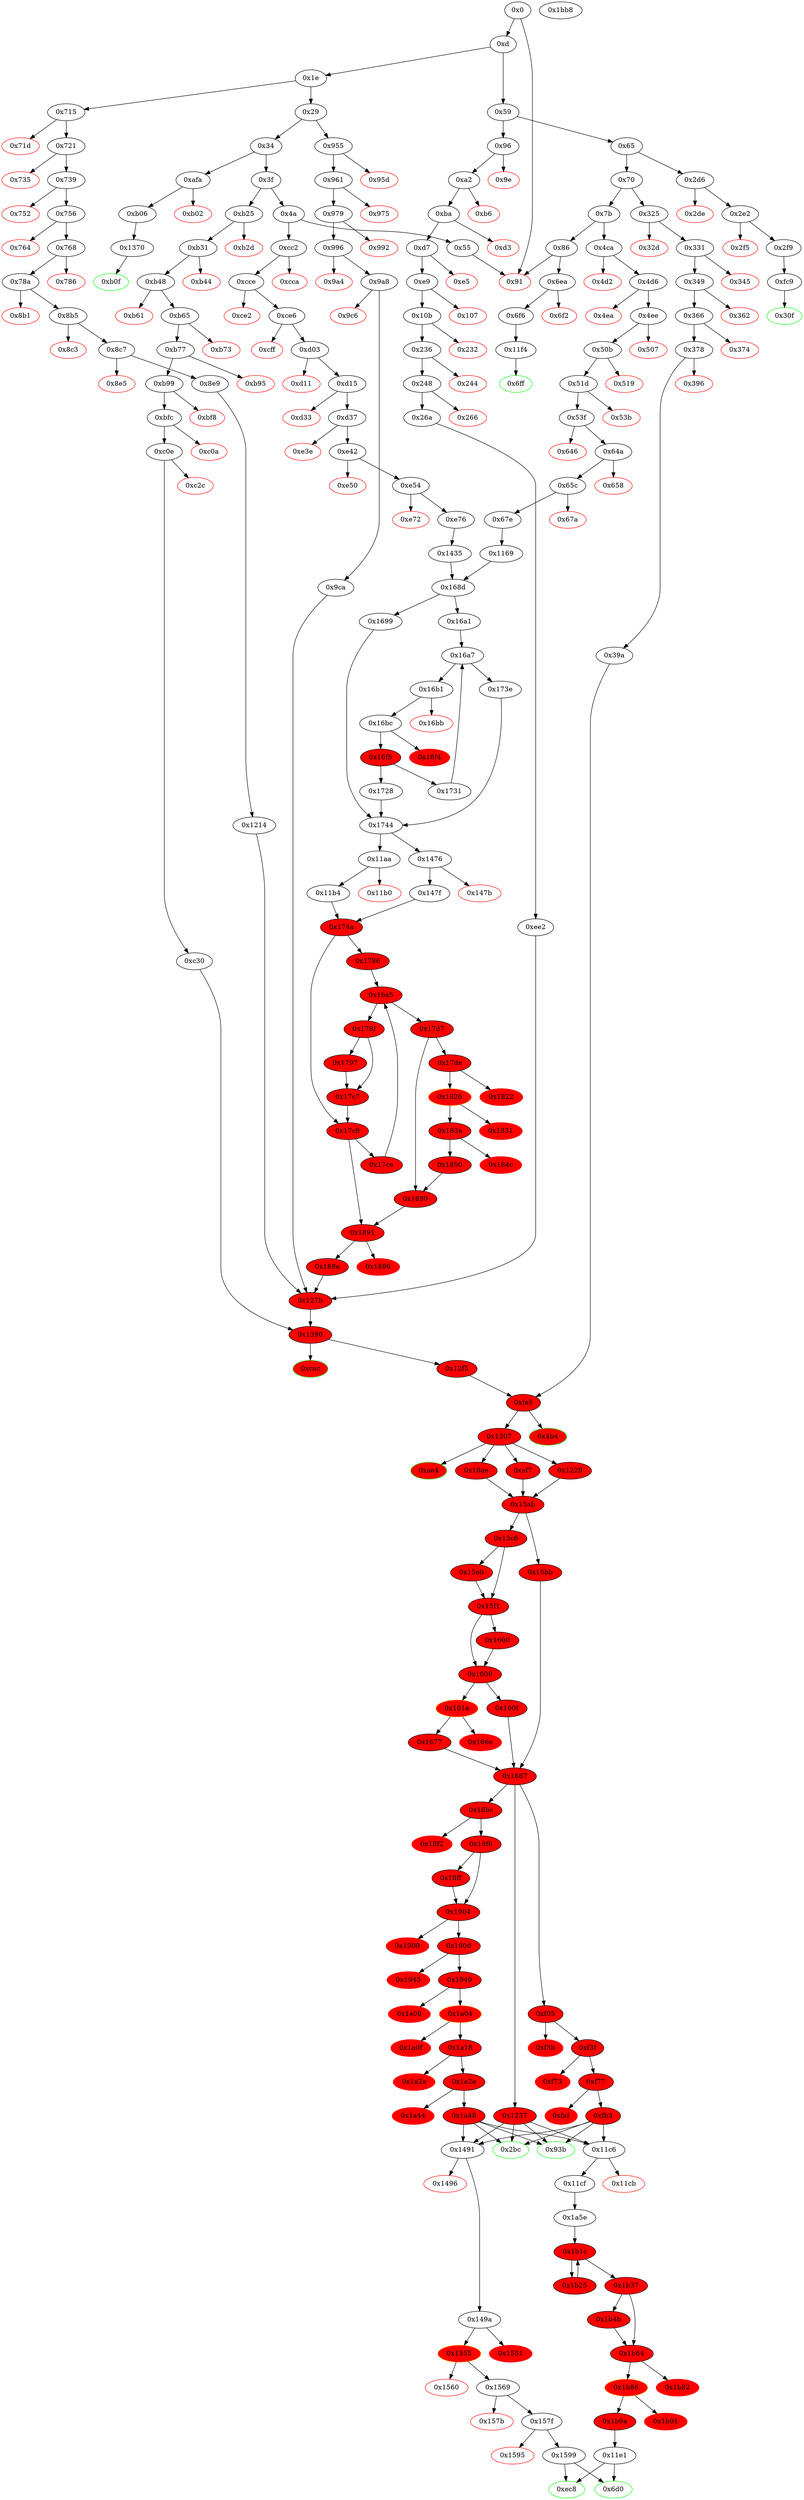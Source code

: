 strict digraph "" {
"0x9a8" [fillcolor=white, id="0x9a8", style=filled, tooltip="Block 0x9a8\n[0x9a8:0x9c5]\n---\nPredecessors: [0x996]\nSuccessors: [0x9c6, 0x9ca]\n---\n0x9a8 JUMPDEST\n0x9a9 DUP1\n0x9aa CALLDATALOAD\n0x9ab SWAP1\n0x9ac PUSH1 0x20\n0x9ae ADD\n0x9af SWAP2\n0x9b0 DUP5\n0x9b1 PUSH1 0x1\n0x9b3 DUP4\n0x9b4 MUL\n0x9b5 DUP5\n0x9b6 ADD\n0x9b7 GT\n0x9b8 PUSH5 0x100000000\n0x9be DUP4\n0x9bf GT\n0x9c0 OR\n0x9c1 ISZERO\n0x9c2 PUSH2 0x9ca\n0x9c5 JUMPI\n---\n0x9a8: JUMPDEST \n0x9aa: V698 = CALLDATALOAD V691\n0x9ac: V699 = 0x20\n0x9ae: V700 = ADD 0x20 V691\n0x9b1: V701 = 0x1\n0x9b4: V702 = MUL V698 0x1\n0x9b6: V703 = ADD V700 V702\n0x9b7: V704 = GT V703 V682\n0x9b8: V705 = 0x100000000\n0x9bf: V706 = GT V698 0x100000000\n0x9c0: V707 = OR V706 V704\n0x9c1: V708 = ISZERO V707\n0x9c2: V709 = 0x9ca\n0x9c5: JUMPI 0x9ca V708\n---\nEntry stack: [V9, 0xae4, V682, 0x4, 0x24, V691]\nStack pops: 4\nStack additions: [S3, S2, V700, V698, S1]\nExit stack: [V9, 0xae4, V682, 0x4, V700, V698, 0x24]\n\nDef sites:\nV9: {0xd.0x12}\n0xae4: {0x961.0x963}\nV682: {0x979.0x97b}\n0x4: {0x961.0x966}\n0x24: {0x979.0x983}\nV691: {0x996.0x998}\n"];
"0x1595" [color=red, fillcolor=white, id="0x1595", style=filled, tooltip="Block 0x1595\n[0x1595:0x1598]\n---\nPredecessors: [0x157f]\nSuccessors: []\n---\n0x1595 PUSH1 0x0\n0x1597 DUP1\n0x1598 REVERT\n---\n0x1595: V1421 = 0x0\n0x1598: REVERT 0x0 0x0\n---\nEntry stack: [V9, {0x6d0, 0xec8}, S10, S9, S8, S7, S6, S5, S4, S3, S2, S1, S0]\nStack pops: 0\nStack additions: []\nExit stack: [V9, {0x6d0, 0xec8}, S10, S9, S8, S7, S6, S5, S4, S3, S2, S1, S0]\n\nDef sites:\nV9: {0xd.0x12}\n{0x6d0, 0xec8}: {0xcce.0xcd0, 0x4d6.0x4d8}\nS10: {0xd37.0xd4a, 0x53f.0x552}\nS9: {0xd37.0xd99, 0x53f.0x5a1}\nS8: {0xd37.0xdb9, 0x53f.0x5c1}\nS7: {0xd37.0xdd9, 0x53f.0x5e1}\nS6: {0xd37.0xdf9, 0x53f.0x601}\nS5: {0xd37.0xe03, 0x53f.0x60b}\nS4: {0xd37.0xe0d, 0x53f.0x615}\nS3: {0xd37.0xe17, 0x53f.0x61f}\nS2: {0xd37.0xe21, 0x53f.0x629}\nS1: {0xe76.0xe89, 0x67e.0x691}\nS0: {0x1169.0x116a, 0xd.0x12, 0x1435.0x1436}\n"];
"0x735" [color=red, fillcolor=white, id="0x735", style=filled, tooltip="Block 0x735\n[0x735:0x738]\n---\nPredecessors: [0x721]\nSuccessors: []\n---\n0x735 PUSH1 0x0\n0x737 DUP1\n0x738 REVERT\n---\n0x735: V520 = 0x0\n0x738: REVERT 0x0 0x0\n---\nEntry stack: [V9, 0x93b, 0x4, V515]\nStack pops: 0\nStack additions: []\nExit stack: [V9, 0x93b, 0x4, V515]\n\nDef sites:\nV9: {0xd.0x12}\n0x93b: {0x721.0x723}\n0x4: {0x721.0x726}\nV515: {0x721.0x72a}\n"];
"0x161a" [color=orange, fillcolor=red, id="0x161a", style=filled, tooltip="Block 0x161a\n[0x161a:0x166d]\n---\nPredecessors: [0x1609]\nSuccessors: [0x166e, 0x1677]\n---\n0x161a JUMPDEST\n0x161b PUSH1 0x1\n0x161d DUP7\n0x161e DUP3\n0x161f DUP6\n0x1620 DUP6\n0x1621 PUSH1 0x40\n0x1623 MLOAD\n0x1624 PUSH1 0x0\n0x1626 DUP2\n0x1627 MSTORE\n0x1628 PUSH1 0x20\n0x162a ADD\n0x162b PUSH1 0x40\n0x162d MSTORE\n0x162e PUSH1 0x40\n0x1630 MLOAD\n0x1631 DUP1\n0x1632 DUP6\n0x1633 DUP2\n0x1634 MSTORE\n0x1635 PUSH1 0x20\n0x1637 ADD\n0x1638 DUP5\n0x1639 PUSH1 0xff\n0x163b AND\n0x163c PUSH1 0xff\n0x163e AND\n0x163f DUP2\n0x1640 MSTORE\n0x1641 PUSH1 0x20\n0x1643 ADD\n0x1644 DUP4\n0x1645 DUP2\n0x1646 MSTORE\n0x1647 PUSH1 0x20\n0x1649 ADD\n0x164a DUP3\n0x164b DUP2\n0x164c MSTORE\n0x164d PUSH1 0x20\n0x164f ADD\n0x1650 SWAP5\n0x1651 POP\n0x1652 POP\n0x1653 POP\n0x1654 POP\n0x1655 POP\n0x1656 PUSH1 0x20\n0x1658 PUSH1 0x40\n0x165a MLOAD\n0x165b PUSH1 0x20\n0x165d DUP2\n0x165e SUB\n0x165f SWAP1\n0x1660 DUP1\n0x1661 DUP5\n0x1662 SUB\n0x1663 SWAP1\n0x1664 DUP6\n0x1665 GAS\n0x1666 STATICCALL\n0x1667 ISZERO\n0x1668 DUP1\n0x1669 ISZERO\n0x166a PUSH2 0x1677\n0x166d JUMPI\n---\n0x161a: JUMPDEST \n0x161b: V1466 = 0x1\n0x1621: V1467 = 0x40\n0x1623: V1468 = M[0x40]\n0x1624: V1469 = 0x0\n0x1627: M[V1468] = 0x0\n0x1628: V1470 = 0x20\n0x162a: V1471 = ADD 0x20 V1468\n0x162b: V1472 = 0x40\n0x162d: M[0x40] = V1471\n0x162e: V1473 = 0x40\n0x1630: V1474 = M[0x40]\n0x1634: M[V1474] = S5\n0x1635: V1475 = 0x20\n0x1637: V1476 = ADD 0x20 V1474\n0x1639: V1477 = 0xff\n0x163b: V1478 = AND 0xff S0\n0x163c: V1479 = 0xff\n0x163e: V1480 = AND 0xff V1478\n0x1640: M[V1476] = V1480\n0x1641: V1481 = 0x20\n0x1643: V1482 = ADD 0x20 V1476\n0x1646: M[V1482] = V1433\n0x1647: V1483 = 0x20\n0x1649: V1484 = ADD 0x20 V1482\n0x164c: M[V1484] = V1436\n0x164d: V1485 = 0x20\n0x164f: V1486 = ADD 0x20 V1484\n0x1656: V1487 = 0x20\n0x1658: V1488 = 0x40\n0x165a: V1489 = M[0x40]\n0x165b: V1490 = 0x20\n0x165e: V1491 = SUB V1489 0x20\n0x1662: V1492 = SUB V1486 V1489\n0x1665: V1493 = GAS\n0x1666: V1494 = STATICCALL V1493 0x1 V1489 V1492 V1491 0x20\n0x1667: V1495 = ISZERO V1494\n0x1669: V1496 = ISZERO V1495\n0x166a: V1497 = 0x1677\n0x166d: JUMPI 0x1677 V1496\n---\nEntry stack: [V9, {0x6d0, 0xec8}, S32, S31, S30, S29, S28, S27, S26, S25, S24, S23, S22, {0x2bc, 0x93b, 0x11c6, 0x1491}, S20, S19, S18, S17, S16, S15, S14, S13, S12, S11, S10, S9, S8, 0x0, {0xf05, 0x1237, 0x18bc}, S5, S4, 0x0, V1433, V1436, S0]\nStack pops: 6\nStack additions: [S5, S4, S3, S2, S1, S0, 0x1, V1486, V1495]\nExit stack: [V9, {0x6d0, 0xec8}, S32, S31, S30, S29, S28, S27, S26, S25, S24, S23, S22, {0x2bc, 0x93b, 0x11c6, 0x1491}, S20, S19, S18, S17, S16, S15, S14, S13, S12, S11, S10, S9, S8, 0x0, {0xf05, 0x1237, 0x18bc}, S5, S4, 0x0, V1433, V1436, S0, 0x1, V1486, V1495]\n\nDef sites:\nV9: {0xd.0x12}\n{0x6d0, 0xec8}: {0xcce.0xcd0, 0x4d6.0x4d8}\nS32: {0xd37.0xd4a, 0x53f.0x552}\nS31: {0xd37.0xd99, 0x53f.0x5a1}\nS30: {0xd37.0xdb9, 0x53f.0x5c1}\nS29: {0xd37.0xdd9, 0x53f.0x5e1}\nS28: {0xd37.0xdf9, 0x53f.0x601}\nS27: {0xd37.0xe03, 0x53f.0x60b}\nS26: {0xd37.0xe0d, 0x53f.0x615}\nS25: {0xd37.0xe17, 0x53f.0x61f}\nS24: {0xd37.0xe21, 0x53f.0x629}\nS23: {0xe76.0xe89, 0x67e.0x691}\nS22: {0x1169.0x116a, 0xd.0x12, 0x1435.0x1436}\n{0x2bc, 0x93b, 0x11c6, 0x1491}: {0x721.0x723, 0xa2.0xa4, 0x11b4.0x11b5, 0x147f.0x1480}\nS20: {0x10b.0x11e, 0x78a.0x79d, 0xd37.0xd4a, 0x53f.0x552}\nS19: {0x10b.0x16d, 0x78a.0x7ec, 0xd37.0xd99, 0x53f.0x5a1}\nS18: {0x10b.0x18d, 0x78a.0x80c, 0xd37.0xdb9, 0x53f.0x5c1}\nS17: {0x10b.0x1ad, 0x78a.0x82c, 0xd37.0xdd9, 0x53f.0x5e1}\nS16: {0x10b.0x1cd, 0x78a.0x84c, 0xd37.0xdf9, 0x53f.0x601}\nS15: {0x10b.0x1ed, 0x78a.0x86c, 0xd37.0xe03, 0x53f.0x60b}\nS14: {0x10b.0x1f7, 0x78a.0x876, 0xd37.0xe0d, 0x53f.0x615}\nS13: {0x10b.0x201, 0x78a.0x880, 0xd37.0xe17, 0x53f.0x61f}\nS12: {0x10b.0x20b, 0x78a.0x88a, 0xd37.0xe21, 0x53f.0x629}\nS11: {0xe76.0xe89, 0x10b.0x215, 0x78a.0x894, 0x67e.0x691}\nS10: {0x8e9.0x8fc, 0x26a.0x27d, 0x174a.0x174b}\nS9: {0xee2.0xee3, 0x174a.0x174e, 0x1214.0x1215}\nS8: {0x1307.0x135c, 0x1307_0x39a.0x135c, 0x1307_0x12f5.0x135c}\n0x0: {0x1229.0x122c, 0xef7.0xefa, 0x18ae.0x18b1}\n{0xf05, 0x1237, 0x18bc}: {0x1229.0x122e, 0xef7.0xefc, 0x18ae.0x18b3}\nS5: {0x1307.0x135c, 0x1307_0x39a.0x135c, 0x1307_0x12f5.0x135c}\nS4: {0x8e9.0x8fc, 0x10b.0x215, 0x26a.0x27d, 0x174a.0x174b, 0x78a.0x894, 0x67e.0x691, 0xe76.0xe89}\n0x0: {0x15ab.0x15ac}\nV1433: {0x15c6.0x15cb}\nV1436: {0x15c6.0x15d2}\nS0: {0x15eb.0x15ee, 0x15c6.0x15dc}\n"];
"0x190d" [fillcolor=red, id="0x190d", style=filled, tooltip="Block 0x190d\n[0x190d:0x1944]\n---\nPredecessors: [0x1904]\nSuccessors: [0x1945, 0x1949]\n---\n0x190d JUMPDEST\n0x190e PUSH1 0x0\n0x1910 DUP1\n0x1911 PUSH1 0x0\n0x1913 DUP5\n0x1914 DUP2\n0x1915 MSTORE\n0x1916 PUSH1 0x20\n0x1918 ADD\n0x1919 SWAP1\n0x191a DUP2\n0x191b MSTORE\n0x191c PUSH1 0x20\n0x191e ADD\n0x191f PUSH1 0x0\n0x1921 SHA3\n0x1922 SLOAD\n0x1923 SWAP1\n0x1924 POP\n0x1925 PUSH1 0x1\n0x1927 PUSH1 0x0\n0x1929 DUP1\n0x192a DUP6\n0x192b DUP2\n0x192c MSTORE\n0x192d PUSH1 0x20\n0x192f ADD\n0x1930 SWAP1\n0x1931 DUP2\n0x1932 MSTORE\n0x1933 PUSH1 0x20\n0x1935 ADD\n0x1936 PUSH1 0x0\n0x1938 SHA3\n0x1939 DUP2\n0x193a SWAP1\n0x193b SSTORE\n0x193c POP\n0x193d PUSH1 0x0\n0x193f DUP2\n0x1940 EQ\n0x1941 PUSH2 0x1949\n0x1944 JUMPI\n---\n0x190d: JUMPDEST \n0x190e: V1650 = 0x0\n0x1911: V1651 = 0x0\n0x1915: M[0x0] = S1\n0x1916: V1652 = 0x20\n0x1918: V1653 = ADD 0x20 0x0\n0x191b: M[0x20] = 0x0\n0x191c: V1654 = 0x20\n0x191e: V1655 = ADD 0x20 0x20\n0x191f: V1656 = 0x0\n0x1921: V1657 = SHA3 0x0 0x40\n0x1922: V1658 = S[V1657]\n0x1925: V1659 = 0x1\n0x1927: V1660 = 0x0\n0x192c: M[0x0] = S1\n0x192d: V1661 = 0x20\n0x192f: V1662 = ADD 0x20 0x0\n0x1932: M[0x20] = 0x0\n0x1933: V1663 = 0x20\n0x1935: V1664 = ADD 0x20 0x20\n0x1936: V1665 = 0x0\n0x1938: V1666 = SHA3 0x0 0x40\n0x193b: S[V1666] = 0x1\n0x193d: V1667 = 0x0\n0x1940: V1668 = EQ V1658 0x0\n0x1941: V1669 = 0x1949\n0x1944: JUMPI 0x1949 V1668\n---\nEntry stack: [V9, {0x6d0, 0xec8}, S25, S24, S23, S22, S21, S20, S19, S18, S17, S16, S15, {0x2bc, 0x93b, 0x11c6, 0x1491}, S13, S12, S11, S10, S9, S8, S7, S6, S5, S4, S3, S2, S1, S0]\nStack pops: 2\nStack additions: [S1, S0, V1658]\nExit stack: [V9, {0x6d0, 0xec8}, S25, S24, S23, S22, S21, S20, S19, S18, S17, S16, S15, {0x2bc, 0x93b, 0x11c6, 0x1491}, S13, S12, S11, S10, S9, S8, S7, S6, S5, S4, S3, S2, S1, S0, V1658]\n\nDef sites:\nV9: {0xd.0x12}\n{0x6d0, 0xec8}: {0xcce.0xcd0, 0x4d6.0x4d8}\nS25: {0xd37.0xd4a, 0x53f.0x552}\nS24: {0xd37.0xd99, 0x53f.0x5a1}\nS23: {0xd37.0xdb9, 0x53f.0x5c1}\nS22: {0xd37.0xdd9, 0x53f.0x5e1}\nS21: {0xd37.0xdf9, 0x53f.0x601}\nS20: {0xd37.0xe03, 0x53f.0x60b}\nS19: {0xd37.0xe0d, 0x53f.0x615}\nS18: {0xd37.0xe17, 0x53f.0x61f}\nS17: {0xd37.0xe21, 0x53f.0x629}\nS16: {0xe76.0xe89, 0x67e.0x691}\nS15: {0x1169.0x116a, 0xd.0x12, 0x1435.0x1436}\n{0x2bc, 0x93b, 0x11c6, 0x1491}: {0x721.0x723, 0xa2.0xa4, 0x11b4.0x11b5, 0x147f.0x1480}\nS13: {0x10b.0x11e, 0x78a.0x79d, 0xd37.0xd4a, 0x53f.0x552}\nS12: {0x10b.0x16d, 0x78a.0x7ec, 0xd37.0xd99, 0x53f.0x5a1}\nS11: {0x10b.0x18d, 0x78a.0x80c, 0xd37.0xdb9, 0x53f.0x5c1}\nS10: {0x10b.0x1ad, 0x78a.0x82c, 0xd37.0xdd9, 0x53f.0x5e1}\nS9: {0x10b.0x1cd, 0x78a.0x84c, 0xd37.0xdf9, 0x53f.0x601}\nS8: {0x10b.0x1ed, 0x78a.0x86c, 0xd37.0xe03, 0x53f.0x60b}\nS7: {0x10b.0x1f7, 0x78a.0x876, 0xd37.0xe0d, 0x53f.0x615}\nS6: {0x10b.0x201, 0x78a.0x880, 0xd37.0xe17, 0x53f.0x61f}\nS5: {0x10b.0x20b, 0x78a.0x88a, 0xd37.0xe21, 0x53f.0x629}\nS4: {0xe76.0xe89, 0x10b.0x215, 0x78a.0x894, 0x67e.0x691}\nS3: {0x8e9.0x8fc, 0x26a.0x27d, 0x174a.0x174b}\nS2: {0xee2.0xee3, 0x174a.0x174e, 0x1214.0x1215}\nS1: {0x1307_0x39a.0x135c, 0x1307_0x12f5.0x135c}\nS0: {0x15bb.0x15bb, 0x1677.0x1681, 0x160f.0x160f}\n"];
"0x362" [color=red, fillcolor=white, id="0x362", style=filled, tooltip="Block 0x362\n[0x362:0x365]\n---\nPredecessors: [0x349]\nSuccessors: []\n---\n0x362 PUSH1 0x0\n0x364 DUP1\n0x365 REVERT\n---\n0x362: V252 = 0x0\n0x365: REVERT 0x0 0x0\n---\nEntry stack: [V9, 0x4b4, V244, 0x4, 0x24, V245]\nStack pops: 0\nStack additions: []\nExit stack: [V9, 0x4b4, V244, 0x4, 0x24, V245]\n\nDef sites:\nV9: {0xd.0x12}\n0x4b4: {0x331.0x333}\nV244: {0x349.0x34b}\n0x4: {0x331.0x336}\n0x24: {0x349.0x353}\nV245: {0x349.0x34f}\n"];
"0x32d" [color=red, fillcolor=white, id="0x32d", style=filled, tooltip="Block 0x32d\n[0x32d:0x330]\n---\nPredecessors: [0x325]\nSuccessors: []\n---\n0x32d PUSH1 0x0\n0x32f DUP1\n0x330 REVERT\n---\n0x32d: V234 = 0x0\n0x330: REVERT 0x0 0x0\n---\nEntry stack: [V9, V231]\nStack pops: 0\nStack additions: []\nExit stack: [V9, V231]\n\nDef sites:\nV9: {0xd.0x12}\nV231: {0x325.0x326}\n"];
"0xcff" [color=red, fillcolor=white, id="0xcff", style=filled, tooltip="Block 0xcff\n[0xcff:0xd02]\n---\nPredecessors: [0xce6]\nSuccessors: []\n---\n0xcff PUSH1 0x0\n0xd01 DUP1\n0xd02 REVERT\n---\n0xcff: V939 = 0x0\n0xd02: REVERT 0x0 0x0\n---\nEntry stack: [V9, 0xec8, V931, 0x4, 0x24, V932]\nStack pops: 0\nStack additions: []\nExit stack: [V9, 0xec8, V931, 0x4, 0x24, V932]\n\nDef sites:\nV9: {0xd.0x12}\n0xec8: {0xcce.0xcd0}\nV931: {0xce6.0xce8}\n0x4: {0xcce.0xcd3}\n0x24: {0xce6.0xcf0}\nV932: {0xce6.0xcec}\n"];
"0x173e" [fillcolor=white, id="0x173e", style=filled, tooltip="Block 0x173e\n[0x173e:0x1743]\n---\nPredecessors: [0x16a7]\nSuccessors: [0x1744]\n---\n0x173e JUMPDEST\n0x173f POP\n0x1740 PUSH1 0x1\n0x1742 SWAP1\n0x1743 POP\n---\n0x173e: JUMPDEST \n0x1740: V1554 = 0x1\n---\nEntry stack: [V9, {0x6d0, 0xec8}, S15, S14, S13, S12, S11, S10, S9, S8, S7, S6, 0x0, {0x11aa, 0x1476}, S3, S2, 0x0, S0]\nStack pops: 2\nStack additions: [0x1]\nExit stack: [V9, {0x6d0, 0xec8}, S15, S14, S13, S12, S11, S10, S9, S8, S7, S6, 0x0, {0x11aa, 0x1476}, S3, S2, 0x1]\n\nDef sites:\nV9: {0xd.0x12}\n{0x6d0, 0xec8}: {0xcce.0xcd0, 0x4d6.0x4d8}\nS15: {0xd37.0xd4a, 0x53f.0x552}\nS14: {0xd37.0xd99, 0x53f.0x5a1}\nS13: {0xd37.0xdb9, 0x53f.0x5c1}\nS12: {0xd37.0xdd9, 0x53f.0x5e1}\nS11: {0xd37.0xdf9, 0x53f.0x601}\nS10: {0xd37.0xe03, 0x53f.0x60b}\nS9: {0xd37.0xe0d, 0x53f.0x615}\nS8: {0xd37.0xe17, 0x53f.0x61f}\nS7: {0xd37.0xe21, 0x53f.0x629}\nS6: {0xe76.0xe89, 0x67e.0x691}\n0x0: {0x1169.0x116a, 0x1435.0x1436}\n{0x11aa, 0x1476}: {0x1169.0x116c, 0x1435.0x1438}\nS3: {0x1169.0x1171, 0x1435.0x143d}\nS2: {0xd37.0xd4a, 0x53f.0x552}\n0x0: {0x168d.0x168e}\nS0: {0x16a1.0x16a2, 0x1731.0x1736}\n"];
"0x9ca" [fillcolor=white, id="0x9ca", style=filled, tooltip="Block 0x9ca\n[0x9ca:0xae3]\n---\nPredecessors: [0x9a8]\nSuccessors: [0x127b]\n---\n0x9ca JUMPDEST\n0x9cb SWAP2\n0x9cc SWAP1\n0x9cd DUP1\n0x9ce DUP1\n0x9cf PUSH1 0x1f\n0x9d1 ADD\n0x9d2 PUSH1 0x20\n0x9d4 DUP1\n0x9d5 SWAP2\n0x9d6 DIV\n0x9d7 MUL\n0x9d8 PUSH1 0x20\n0x9da ADD\n0x9db PUSH1 0x40\n0x9dd MLOAD\n0x9de SWAP1\n0x9df DUP2\n0x9e0 ADD\n0x9e1 PUSH1 0x40\n0x9e3 MSTORE\n0x9e4 DUP1\n0x9e5 SWAP4\n0x9e6 SWAP3\n0x9e7 SWAP2\n0x9e8 SWAP1\n0x9e9 DUP2\n0x9ea DUP2\n0x9eb MSTORE\n0x9ec PUSH1 0x20\n0x9ee ADD\n0x9ef DUP4\n0x9f0 DUP4\n0x9f1 DUP1\n0x9f2 DUP3\n0x9f3 DUP5\n0x9f4 CALLDATACOPY\n0x9f5 PUSH1 0x0\n0x9f7 DUP2\n0x9f8 DUP5\n0x9f9 ADD\n0x9fa MSTORE\n0x9fb PUSH1 0x1f\n0x9fd NOT\n0x9fe PUSH1 0x1f\n0xa00 DUP3\n0xa01 ADD\n0xa02 AND\n0xa03 SWAP1\n0xa04 POP\n0xa05 DUP1\n0xa06 DUP4\n0xa07 ADD\n0xa08 SWAP3\n0xa09 POP\n0xa0a POP\n0xa0b POP\n0xa0c POP\n0xa0d POP\n0xa0e POP\n0xa0f POP\n0xa10 SWAP2\n0xa11 SWAP3\n0xa12 SWAP2\n0xa13 SWAP3\n0xa14 SWAP1\n0xa15 DUP1\n0xa16 CALLDATALOAD\n0xa17 PUSH20 0xffffffffffffffffffffffffffffffffffffffff\n0xa2c AND\n0xa2d SWAP1\n0xa2e PUSH1 0x20\n0xa30 ADD\n0xa31 SWAP1\n0xa32 SWAP3\n0xa33 SWAP2\n0xa34 SWAP1\n0xa35 DUP1\n0xa36 CALLDATALOAD\n0xa37 PUSH20 0xffffffffffffffffffffffffffffffffffffffff\n0xa4c AND\n0xa4d SWAP1\n0xa4e PUSH1 0x20\n0xa50 ADD\n0xa51 SWAP1\n0xa52 SWAP3\n0xa53 SWAP2\n0xa54 SWAP1\n0xa55 DUP1\n0xa56 CALLDATALOAD\n0xa57 PUSH20 0xffffffffffffffffffffffffffffffffffffffff\n0xa6c AND\n0xa6d SWAP1\n0xa6e PUSH1 0x20\n0xa70 ADD\n0xa71 SWAP1\n0xa72 SWAP3\n0xa73 SWAP2\n0xa74 SWAP1\n0xa75 DUP1\n0xa76 CALLDATALOAD\n0xa77 PUSH20 0xffffffffffffffffffffffffffffffffffffffff\n0xa8c AND\n0xa8d SWAP1\n0xa8e PUSH1 0x20\n0xa90 ADD\n0xa91 SWAP1\n0xa92 SWAP3\n0xa93 SWAP2\n0xa94 SWAP1\n0xa95 DUP1\n0xa96 CALLDATALOAD\n0xa97 PUSH20 0xffffffffffffffffffffffffffffffffffffffff\n0xaac AND\n0xaad SWAP1\n0xaae PUSH1 0x20\n0xab0 ADD\n0xab1 SWAP1\n0xab2 SWAP3\n0xab3 SWAP2\n0xab4 SWAP1\n0xab5 DUP1\n0xab6 CALLDATALOAD\n0xab7 SWAP1\n0xab8 PUSH1 0x20\n0xaba ADD\n0xabb SWAP1\n0xabc SWAP3\n0xabd SWAP2\n0xabe SWAP1\n0xabf DUP1\n0xac0 CALLDATALOAD\n0xac1 SWAP1\n0xac2 PUSH1 0x20\n0xac4 ADD\n0xac5 SWAP1\n0xac6 SWAP3\n0xac7 SWAP2\n0xac8 SWAP1\n0xac9 DUP1\n0xaca CALLDATALOAD\n0xacb SWAP1\n0xacc PUSH1 0x20\n0xace ADD\n0xacf SWAP1\n0xad0 SWAP3\n0xad1 SWAP2\n0xad2 SWAP1\n0xad3 DUP1\n0xad4 CALLDATALOAD\n0xad5 SWAP1\n0xad6 PUSH1 0x20\n0xad8 ADD\n0xad9 SWAP1\n0xada SWAP3\n0xadb SWAP2\n0xadc SWAP1\n0xadd POP\n0xade POP\n0xadf POP\n0xae0 PUSH2 0x127b\n0xae3 JUMP\n---\n0x9ca: JUMPDEST \n0x9cf: V711 = 0x1f\n0x9d1: V712 = ADD 0x1f V698\n0x9d2: V713 = 0x20\n0x9d6: V714 = DIV V712 0x20\n0x9d7: V715 = MUL V714 0x20\n0x9d8: V716 = 0x20\n0x9da: V717 = ADD 0x20 V715\n0x9db: V718 = 0x40\n0x9dd: V719 = M[0x40]\n0x9e0: V720 = ADD V719 V717\n0x9e1: V721 = 0x40\n0x9e3: M[0x40] = V720\n0x9eb: M[V719] = V698\n0x9ec: V722 = 0x20\n0x9ee: V723 = ADD 0x20 V719\n0x9f4: CALLDATACOPY V723 V700 V698\n0x9f5: V724 = 0x0\n0x9f9: V725 = ADD V723 V698\n0x9fa: M[V725] = 0x0\n0x9fb: V726 = 0x1f\n0x9fd: V727 = NOT 0x1f\n0x9fe: V728 = 0x1f\n0xa01: V729 = ADD V698 0x1f\n0xa02: V730 = AND V729 0xffffffffffffffffffffffffffffffffffffffffffffffffffffffffffffffe0\n0xa07: V731 = ADD V723 V730\n0xa16: V732 = CALLDATALOAD 0x24\n0xa17: V733 = 0xffffffffffffffffffffffffffffffffffffffff\n0xa2c: V734 = AND 0xffffffffffffffffffffffffffffffffffffffff V732\n0xa2e: V735 = 0x20\n0xa30: V736 = ADD 0x20 0x24\n0xa36: V737 = CALLDATALOAD 0x44\n0xa37: V738 = 0xffffffffffffffffffffffffffffffffffffffff\n0xa4c: V739 = AND 0xffffffffffffffffffffffffffffffffffffffff V737\n0xa4e: V740 = 0x20\n0xa50: V741 = ADD 0x20 0x44\n0xa56: V742 = CALLDATALOAD 0x64\n0xa57: V743 = 0xffffffffffffffffffffffffffffffffffffffff\n0xa6c: V744 = AND 0xffffffffffffffffffffffffffffffffffffffff V742\n0xa6e: V745 = 0x20\n0xa70: V746 = ADD 0x20 0x64\n0xa76: V747 = CALLDATALOAD 0x84\n0xa77: V748 = 0xffffffffffffffffffffffffffffffffffffffff\n0xa8c: V749 = AND 0xffffffffffffffffffffffffffffffffffffffff V747\n0xa8e: V750 = 0x20\n0xa90: V751 = ADD 0x20 0x84\n0xa96: V752 = CALLDATALOAD 0xa4\n0xa97: V753 = 0xffffffffffffffffffffffffffffffffffffffff\n0xaac: V754 = AND 0xffffffffffffffffffffffffffffffffffffffff V752\n0xaae: V755 = 0x20\n0xab0: V756 = ADD 0x20 0xa4\n0xab6: V757 = CALLDATALOAD 0xc4\n0xab8: V758 = 0x20\n0xaba: V759 = ADD 0x20 0xc4\n0xac0: V760 = CALLDATALOAD 0xe4\n0xac2: V761 = 0x20\n0xac4: V762 = ADD 0x20 0xe4\n0xaca: V763 = CALLDATALOAD 0x104\n0xacc: V764 = 0x20\n0xace: V765 = ADD 0x20 0x104\n0xad4: V766 = CALLDATALOAD 0x124\n0xad6: V767 = 0x20\n0xad8: V768 = ADD 0x20 0x124\n0xae0: V769 = 0x127b\n0xae3: JUMP 0x127b\n---\nEntry stack: [V9, 0xae4, V682, 0x4, V700, V698, 0x24]\nStack pops: 5\nStack additions: [V719, V734, V739, V744, V749, V754, V757, V760, V763, V766]\nExit stack: [V9, 0xae4, V719, V734, V739, V744, V749, V754, V757, V760, V763, V766]\n\nDef sites:\nV9: {0xd.0x12}\n0xae4: {0x961.0x963}\nV682: {0x979.0x97b}\n0x4: {0x961.0x966}\nV700: {0x9a8.0x9ae}\nV698: {0x9a8.0x9aa}\n0x24: {0x979.0x983}\n"];
"0x4d6" [fillcolor=white, id="0x4d6", style=filled, tooltip="Block 0x4d6\n[0x4d6:0x4e9]\n---\nPredecessors: [0x4ca]\nSuccessors: [0x4ea, 0x4ee]\n---\n0x4d6 JUMPDEST\n0x4d7 POP\n0x4d8 PUSH2 0x6d0\n0x4db PUSH1 0x4\n0x4dd DUP1\n0x4de CALLDATASIZE\n0x4df SUB\n0x4e0 PUSH2 0x140\n0x4e3 DUP2\n0x4e4 LT\n0x4e5 ISZERO\n0x4e6 PUSH2 0x4ee\n0x4e9 JUMPI\n---\n0x4d6: JUMPDEST \n0x4d8: V343 = 0x6d0\n0x4db: V344 = 0x4\n0x4de: V345 = CALLDATASIZE\n0x4df: V346 = SUB V345 0x4\n0x4e0: V347 = 0x140\n0x4e4: V348 = LT V346 0x140\n0x4e5: V349 = ISZERO V348\n0x4e6: V350 = 0x4ee\n0x4e9: JUMPI 0x4ee V349\n---\nEntry stack: [V9, V339]\nStack pops: 1\nStack additions: [0x6d0, 0x4, V346]\nExit stack: [V9, 0x6d0, 0x4, V346]\n\nDef sites:\nV9: {0xd.0x12}\nV339: {0x4ca.0x4cb}\n"];
"0x1a0f" [color=red, fillcolor=red, id="0x1a0f", style=filled, tooltip="Block 0x1a0f\n[0x1a0f:0x1a17]\n---\nPredecessors: [0x1a04]\nSuccessors: []\n---\n0x1a0f RETURNDATASIZE\n0x1a10 PUSH1 0x0\n0x1a12 DUP1\n0x1a13 RETURNDATACOPY\n0x1a14 RETURNDATASIZE\n0x1a15 PUSH1 0x0\n0x1a17 REVERT\n---\n0x1a0f: V1712 = RETURNDATASIZE\n0x1a10: V1713 = 0x0\n0x1a13: RETURNDATACOPY 0x0 0x0 V1712\n0x1a14: V1714 = RETURNDATASIZE\n0x1a15: V1715 = 0x0\n0x1a17: REVERT 0x0 V1714\n---\nEntry stack: [V9, {0x6d0, 0xec8}, S30, S29, S28, S27, S26, S25, S24, S23, S22, S21, S20, {0x2bc, 0x93b, 0x11c6, 0x1491}, S18, S17, S16, S15, S14, S13, S12, S11, S10, S9, S8, S7, S6, S5, S4, S3, 0x23b872dd, S1, V1709]\nStack pops: 0\nStack additions: []\nExit stack: [V9, {0x6d0, 0xec8}, S30, S29, S28, S27, S26, S25, S24, S23, S22, S21, S20, {0x2bc, 0x93b, 0x11c6, 0x1491}, S18, S17, S16, S15, S14, S13, S12, S11, S10, S9, S8, S7, S6, S5, S4, S3, 0x23b872dd, S1, V1709]\n\nDef sites:\nV9: {0xd.0x12}\n{0x6d0, 0xec8}: {0xcce.0xcd0, 0x4d6.0x4d8}\nS30: {0xd37.0xd4a, 0x53f.0x552}\nS29: {0xd37.0xd99, 0x53f.0x5a1}\nS28: {0xd37.0xdb9, 0x53f.0x5c1}\nS27: {0xd37.0xdd9, 0x53f.0x5e1}\nS26: {0xd37.0xdf9, 0x53f.0x601}\nS25: {0xd37.0xe03, 0x53f.0x60b}\nS24: {0xd37.0xe0d, 0x53f.0x615}\nS23: {0xd37.0xe17, 0x53f.0x61f}\nS22: {0xd37.0xe21, 0x53f.0x629}\nS21: {0xe76.0xe89, 0x67e.0x691}\nS20: {0x1169.0x116a, 0xd.0x12, 0x1435.0x1436}\n{0x2bc, 0x93b, 0x11c6, 0x1491}: {0x721.0x723, 0xa2.0xa4, 0x11b4.0x11b5, 0x147f.0x1480}\nS18: {0x10b.0x11e, 0x78a.0x79d, 0xd37.0xd4a, 0x53f.0x552}\nS17: {0x10b.0x16d, 0x78a.0x7ec, 0xd37.0xd99, 0x53f.0x5a1}\nS16: {0x10b.0x18d, 0x78a.0x80c, 0xd37.0xdb9, 0x53f.0x5c1}\nS15: {0x10b.0x1ad, 0x78a.0x82c, 0xd37.0xdd9, 0x53f.0x5e1}\nS14: {0x10b.0x1cd, 0x78a.0x84c, 0xd37.0xdf9, 0x53f.0x601}\nS13: {0x10b.0x1ed, 0x78a.0x86c, 0xd37.0xe03, 0x53f.0x60b}\nS12: {0x10b.0x1f7, 0x78a.0x876, 0xd37.0xe0d, 0x53f.0x615}\nS11: {0x10b.0x201, 0x78a.0x880, 0xd37.0xe17, 0x53f.0x61f}\nS10: {0x10b.0x20b, 0x78a.0x88a, 0xd37.0xe21, 0x53f.0x629}\nS9: {0xe76.0xe89, 0x10b.0x215, 0x78a.0x894, 0x67e.0x691}\nS8: {0x8e9.0x8fc, 0x26a.0x27d, 0x174a.0x174b}\nS7: {0xee2.0xee3, 0x174a.0x174e, 0x1214.0x1215}\nS6: {0x1307_0x39a.0x135c, 0x1307_0x12f5.0x135c}\nS5: {0x15bb.0x15bb, 0x1677.0x1681, 0x160f.0x160f}\nS4: {0x190d_0x18ff.0x1922, 0x190d_0x18f6.0x1922}\nS3: {0x1949_0x18f6.0x1960, 0x1949_0x18ff.0x1960}\n0x23b872dd: {0x1949_0x18f6.0x1961, 0x1949_0x18ff.0x1961}\nS1: {0x1949_0x18f6.0x19e5, 0x1949_0x18ff.0x19e5}\nV1709: {0x1a04.0x1a08}\n"];
"0xbf8" [color=red, fillcolor=white, id="0xbf8", style=filled, tooltip="Block 0xbf8\n[0xbf8:0xbfb]\n---\nPredecessors: [0xb99]\nSuccessors: []\n---\n0xbf8 PUSH1 0x0\n0xbfa DUP1\n0xbfb REVERT\n---\n0xbf8: V860 = 0x0\n0xbfb: REVERT 0x0 0x0\n---\nEntry stack: [V9, 0xcac, V840, V803, 0x4, 0x44, V853]\nStack pops: 0\nStack additions: []\nExit stack: [V9, 0xcac, V840, V803, 0x4, 0x44, V853]\n\nDef sites:\nV9: {0xd.0x12}\n0xcac: {0xb31.0xb33}\nV840: {0xb99.0xbac}\nV803: {0xb48.0xb4a}\n0x4: {0xb31.0xb36}\n0x44: {0xb99.0xbe9}\nV853: {0xb99.0xbe5}\n"];
"0x96" [fillcolor=white, id="0x96", style=filled, tooltip="Block 0x96\n[0x96:0x9d]\n---\nPredecessors: [0x59]\nSuccessors: [0x9e, 0xa2]\n---\n0x96 JUMPDEST\n0x97 CALLVALUE\n0x98 DUP1\n0x99 ISZERO\n0x9a PUSH2 0xa2\n0x9d JUMPI\n---\n0x96: JUMPDEST \n0x97: V45 = CALLVALUE\n0x99: V46 = ISZERO V45\n0x9a: V47 = 0xa2\n0x9d: JUMPI 0xa2 V46\n---\nEntry stack: [V9]\nStack pops: 0\nStack additions: [V45]\nExit stack: [V9, V45]\n\nDef sites:\nV9: {0xd.0x12}\n"];
"0xfaf" [color=red, fillcolor=red, id="0xfaf", style=filled, tooltip="Block 0xfaf\n[0xfaf:0xfb2]\n---\nPredecessors: [0xf77]\nSuccessors: []\n---\n0xfaf PUSH1 0x0\n0xfb1 DUP1\n0xfb2 REVERT\n---\n0xfaf: V1115 = 0x0\n0xfb2: REVERT 0x0 0x0\n---\nEntry stack: [V9, {0x6d0, 0xec8}, S26, S25, S24, S23, S22, S21, S20, S19, S18, S17, S16, {0x2bc, 0x93b, 0x11c6, 0x1491}, S14, S13, S12, S11, S10, S9, S8, S7, S6, S5, S4, S3, S2, S1, V1103]\nStack pops: 0\nStack additions: []\nExit stack: [V9, {0x6d0, 0xec8}, S26, S25, S24, S23, S22, S21, S20, S19, S18, S17, S16, {0x2bc, 0x93b, 0x11c6, 0x1491}, S14, S13, S12, S11, S10, S9, S8, S7, S6, S5, S4, S3, S2, S1, V1103]\n\nDef sites:\nV9: {0xd.0x12}\n{0x6d0, 0xec8}: {0xcce.0xcd0, 0x4d6.0x4d8}\nS26: {0xd37.0xd4a, 0x53f.0x552}\nS25: {0xd37.0xd99, 0x53f.0x5a1}\nS24: {0xd37.0xdb9, 0x53f.0x5c1}\nS23: {0xd37.0xdd9, 0x53f.0x5e1}\nS22: {0xd37.0xdf9, 0x53f.0x601}\nS21: {0xd37.0xe03, 0x53f.0x60b}\nS20: {0xd37.0xe0d, 0x53f.0x615}\nS19: {0xd37.0xe17, 0x53f.0x61f}\nS18: {0xd37.0xe21, 0x53f.0x629}\nS17: {0xe76.0xe89, 0x67e.0x691}\nS16: {0x1169.0x116a, 0xd.0x12, 0x1435.0x1436}\n{0x2bc, 0x93b, 0x11c6, 0x1491}: {0x721.0x723, 0xa2.0xa4, 0x11b4.0x11b5, 0x147f.0x1480}\nS14: {0x10b.0x11e, 0x78a.0x79d, 0xd37.0xd4a, 0x53f.0x552}\nS13: {0x10b.0x16d, 0x78a.0x7ec, 0xd37.0xd99, 0x53f.0x5a1}\nS12: {0x10b.0x18d, 0x78a.0x80c, 0xd37.0xdb9, 0x53f.0x5c1}\nS11: {0x10b.0x1ad, 0x78a.0x82c, 0xd37.0xdd9, 0x53f.0x5e1}\nS10: {0x10b.0x1cd, 0x78a.0x84c, 0xd37.0xdf9, 0x53f.0x601}\nS9: {0x10b.0x1ed, 0x78a.0x86c, 0xd37.0xe03, 0x53f.0x60b}\nS8: {0x10b.0x1f7, 0x78a.0x876, 0xd37.0xe0d, 0x53f.0x615}\nS7: {0x10b.0x201, 0x78a.0x880, 0xd37.0xe17, 0x53f.0x61f}\nS6: {0x10b.0x20b, 0x78a.0x88a, 0xd37.0xe21, 0x53f.0x629}\nS5: {0xe76.0xe89, 0x10b.0x215, 0x78a.0x894, 0x67e.0x691}\nS4: {0x8e9.0x8fc, 0x26a.0x27d, 0x174a.0x174b}\nS3: {0xee2.0xee3, 0x174a.0x174e, 0x1214.0x1215}\nS2: {0x1307_0x39a.0x135c, 0x1307_0x12f5.0x135c}\nS1: {0x15bb.0x15bb, 0x1677.0x1681, 0x160f.0x160f}\nV1103: {0xf77.0xf8c}\n"];
"0x1491" [fillcolor=white, id="0x1491", style=filled, tooltip="Block 0x1491\n[0x1491:0x1495]\n---\nPredecessors: [0xfb3, 0x1237, 0x1a48]\nSuccessors: [0x1496, 0x149a]\n---\n0x1491 JUMPDEST\n0x1492 PUSH2 0x149a\n0x1495 JUMPI\n---\n0x1491: JUMPDEST \n0x1492: V1362 = 0x149a\n0x1495: JUMPI 0x149a S0\n---\nEntry stack: [V9, {0x6d0, 0xec8}, S11, S10, S9, S8, S7, S6, S5, S4, S3, S2, S1, S0]\nStack pops: 1\nStack additions: []\nExit stack: [V9, {0x6d0, 0xec8}, S11, S10, S9, S8, S7, S6, S5, S4, S3, S2, S1]\n\nDef sites:\nV9: {0xd.0x12}\n{0x6d0, 0xec8}: {0xcce.0xcd0, 0x4d6.0x4d8}\nS11: {0xd37.0xd4a, 0x53f.0x552}\nS10: {0xd37.0xd99, 0x53f.0x5a1}\nS9: {0xd37.0xdb9, 0x53f.0x5c1}\nS8: {0xd37.0xdd9, 0x53f.0x5e1}\nS7: {0xd37.0xdf9, 0x53f.0x601}\nS6: {0xd37.0xe03, 0x53f.0x60b}\nS5: {0xd37.0xe0d, 0x53f.0x615}\nS4: {0xd37.0xe17, 0x53f.0x61f}\nS3: {0xd37.0xe21, 0x53f.0x629}\nS2: {0xe76.0xe89, 0x67e.0x691}\nS1: {0x1169.0x116a, 0xd.0x12, 0x1435.0x1436}\nS0: {0x1a48.0x1a49, 0xfb3.0xfb4, 0x1237.0x1268}\n"];
"0x91" [color=red, fillcolor=white, id="0x91", style=filled, tooltip="Block 0x91\n[0x91:0x95]\n---\nPredecessors: [0x0, 0x55, 0x86]\nSuccessors: []\n---\n0x91 JUMPDEST\n0x92 PUSH1 0x0\n0x94 DUP1\n0x95 REVERT\n---\n0x91: JUMPDEST \n0x92: V44 = 0x0\n0x95: REVERT 0x0 0x0\n---\nEntry stack: [V9]\nStack pops: 0\nStack additions: []\nExit stack: [V9]\n\nDef sites:\nV9: {0xd.0x12}\n"];
"0x1890" [fillcolor=red, id="0x1890", style=filled, tooltip="Block 0x1890\n[0x1890:0x1890]\n---\nPredecessors: [0x17d7, 0x1850]\nSuccessors: [0x1891]\n---\n0x1890 JUMPDEST\n---\n0x1890: JUMPDEST \n---\nEntry stack: [V9, {0x6d0, 0xec8}, S24, S23, S22, S21, S20, S19, S18, S17, S16, S15, 0x0, {0x11c6, 0x1491}, S12, S11, S10, S9, S8, S7, S6, S5, S4, S3, 0x0, V1556, S0]\nStack pops: 0\nStack additions: []\nExit stack: [V9, {0x6d0, 0xec8}, S24, S23, S22, S21, S20, S19, S18, S17, S16, S15, 0x0, {0x11c6, 0x1491}, S12, S11, S10, S9, S8, S7, S6, S5, S4, S3, 0x0, V1556, S0]\n\nDef sites:\nV9: {0xd.0x12}\n{0x6d0, 0xec8}: {0xcce.0xcd0, 0x4d6.0x4d8}\nS24: {0xd37.0xd4a, 0x53f.0x552}\nS23: {0xd37.0xd99, 0x53f.0x5a1}\nS22: {0xd37.0xdb9, 0x53f.0x5c1}\nS21: {0xd37.0xdd9, 0x53f.0x5e1}\nS20: {0xd37.0xdf9, 0x53f.0x601}\nS19: {0xd37.0xe03, 0x53f.0x60b}\nS18: {0xd37.0xe0d, 0x53f.0x615}\nS17: {0xd37.0xe17, 0x53f.0x61f}\nS16: {0xd37.0xe21, 0x53f.0x629}\nS15: {0xe76.0xe89, 0x67e.0x691}\n0x0: {0x1169.0x116a, 0x1435.0x1436}\n{0x11c6, 0x1491}: {0x11b4.0x11b5, 0x147f.0x1480}\nS12: {0xd37.0xd4a, 0x53f.0x552}\nS11: {0xd37.0xd99, 0x53f.0x5a1}\nS10: {0xd37.0xdb9, 0x53f.0x5c1}\nS9: {0xd37.0xdd9, 0x53f.0x5e1}\nS8: {0xd37.0xdf9, 0x53f.0x601}\nS7: {0xd37.0xe03, 0x53f.0x60b}\nS6: {0xd37.0xe0d, 0x53f.0x615}\nS5: {0xd37.0xe17, 0x53f.0x61f}\nS4: {0xd37.0xe21, 0x53f.0x629}\nS3: {0xe76.0xe89, 0x67e.0x691}\n0x0: {0x174a.0x174b}\nV1556: {0x174a.0x174e}\nS0: {0x1850.0x188f, 0x1ba5.0x1bb0}\n"];
"0x331" [fillcolor=white, id="0x331", style=filled, tooltip="Block 0x331\n[0x331:0x344]\n---\nPredecessors: [0x325]\nSuccessors: [0x345, 0x349]\n---\n0x331 JUMPDEST\n0x332 POP\n0x333 PUSH2 0x4b4\n0x336 PUSH1 0x4\n0x338 DUP1\n0x339 CALLDATASIZE\n0x33a SUB\n0x33b PUSH2 0x140\n0x33e DUP2\n0x33f LT\n0x340 ISZERO\n0x341 PUSH2 0x349\n0x344 JUMPI\n---\n0x331: JUMPDEST \n0x333: V235 = 0x4b4\n0x336: V236 = 0x4\n0x339: V237 = CALLDATASIZE\n0x33a: V238 = SUB V237 0x4\n0x33b: V239 = 0x140\n0x33f: V240 = LT V238 0x140\n0x340: V241 = ISZERO V240\n0x341: V242 = 0x349\n0x344: JUMPI 0x349 V241\n---\nEntry stack: [V9, V231]\nStack pops: 1\nStack additions: [0x4b4, 0x4, V238]\nExit stack: [V9, 0x4b4, 0x4, V238]\n\nDef sites:\nV9: {0xd.0x12}\nV231: {0x325.0x326}\n"];
"0x8c7" [fillcolor=white, id="0x8c7", style=filled, tooltip="Block 0x8c7\n[0x8c7:0x8e4]\n---\nPredecessors: [0x8b5]\nSuccessors: [0x8e5, 0x8e9]\n---\n0x8c7 JUMPDEST\n0x8c8 DUP1\n0x8c9 CALLDATALOAD\n0x8ca SWAP1\n0x8cb PUSH1 0x20\n0x8cd ADD\n0x8ce SWAP2\n0x8cf DUP5\n0x8d0 PUSH1 0x1\n0x8d2 DUP4\n0x8d3 MUL\n0x8d4 DUP5\n0x8d5 ADD\n0x8d6 GT\n0x8d7 PUSH5 0x100000000\n0x8dd DUP4\n0x8de GT\n0x8df OR\n0x8e0 ISZERO\n0x8e1 PUSH2 0x8e9\n0x8e4 JUMPI\n---\n0x8c7: JUMPDEST \n0x8c9: V623 = CALLDATALOAD V616\n0x8cb: V624 = 0x20\n0x8cd: V625 = ADD 0x20 V616\n0x8d0: V626 = 0x1\n0x8d3: V627 = MUL V623 0x1\n0x8d5: V628 = ADD V625 V627\n0x8d6: V629 = GT V628 V521\n0x8d7: V630 = 0x100000000\n0x8de: V631 = GT V623 0x100000000\n0x8df: V632 = OR V631 V629\n0x8e0: V633 = ISZERO V632\n0x8e1: V634 = 0x8e9\n0x8e4: JUMPI 0x8e9 V633\n---\nEntry stack: [V9, 0x93b, V558, V573, V578, V583, V588, V593, V596, V599, V602, V605, V521, 0x4, 0x164, V616]\nStack pops: 4\nStack additions: [S3, S2, V625, V623, S1]\nExit stack: [V9, 0x93b, V558, V573, V578, V583, V588, V593, V596, V599, V602, V605, V521, 0x4, V625, V623, 0x164]\n\nDef sites:\nV9: {0xd.0x12}\n0x93b: {0x721.0x723}\nV558: {0x78a.0x79d}\nV573: {0x78a.0x7ec}\nV578: {0x78a.0x80c}\nV583: {0x78a.0x82c}\nV588: {0x78a.0x84c}\nV593: {0x78a.0x86c}\nV596: {0x78a.0x876}\nV599: {0x78a.0x880}\nV602: {0x78a.0x88a}\nV605: {0x78a.0x894}\nV521: {0x739.0x73b}\n0x4: {0x721.0x726}\n0x164: {0x78a.0x8a2}\nV616: {0x8b5.0x8b7}\n"];
"0x739" [fillcolor=white, id="0x739", style=filled, tooltip="Block 0x739\n[0x739:0x751]\n---\nPredecessors: [0x721]\nSuccessors: [0x752, 0x756]\n---\n0x739 JUMPDEST\n0x73a DUP2\n0x73b ADD\n0x73c SWAP1\n0x73d DUP1\n0x73e DUP1\n0x73f CALLDATALOAD\n0x740 SWAP1\n0x741 PUSH1 0x20\n0x743 ADD\n0x744 SWAP1\n0x745 PUSH5 0x100000000\n0x74b DUP2\n0x74c GT\n0x74d ISZERO\n0x74e PUSH2 0x756\n0x751 JUMPI\n---\n0x739: JUMPDEST \n0x73b: V521 = ADD 0x4 V515\n0x73f: V522 = CALLDATALOAD 0x4\n0x741: V523 = 0x20\n0x743: V524 = ADD 0x20 0x4\n0x745: V525 = 0x100000000\n0x74c: V526 = GT V522 0x100000000\n0x74d: V527 = ISZERO V526\n0x74e: V528 = 0x756\n0x751: JUMPI 0x756 V527\n---\nEntry stack: [V9, 0x93b, 0x4, V515]\nStack pops: 2\nStack additions: [V521, S1, 0x24, V522]\nExit stack: [V9, 0x93b, V521, 0x4, 0x24, V522]\n\nDef sites:\nV9: {0xd.0x12}\n0x93b: {0x721.0x723}\n0x4: {0x721.0x726}\nV515: {0x721.0x72a}\n"];
"0xb65" [fillcolor=white, id="0xb65", style=filled, tooltip="Block 0xb65\n[0xb65:0xb72]\n---\nPredecessors: [0xb48]\nSuccessors: [0xb73, 0xb77]\n---\n0xb65 JUMPDEST\n0xb66 DUP3\n0xb67 ADD\n0xb68 DUP4\n0xb69 PUSH1 0x20\n0xb6b DUP3\n0xb6c ADD\n0xb6d GT\n0xb6e ISZERO\n0xb6f PUSH2 0xb77\n0xb72 JUMPI\n---\n0xb65: JUMPDEST \n0xb67: V812 = ADD 0x4 V804\n0xb69: V813 = 0x20\n0xb6c: V814 = ADD V812 0x20\n0xb6d: V815 = GT V814 V803\n0xb6e: V816 = ISZERO V815\n0xb6f: V817 = 0xb77\n0xb72: JUMPI 0xb77 V816\n---\nEntry stack: [V9, 0xcac, V803, 0x4, 0x24, V804]\nStack pops: 4\nStack additions: [S3, S2, S1, V812]\nExit stack: [V9, 0xcac, V803, 0x4, 0x24, V812]\n\nDef sites:\nV9: {0xd.0x12}\n0xcac: {0xb31.0xb33}\nV803: {0xb48.0xb4a}\n0x4: {0xb31.0xb36}\n0x24: {0xb48.0xb52}\nV804: {0xb48.0xb4e}\n"];
"0x160f" [fillcolor=red, id="0x160f", style=filled, tooltip="Block 0x160f\n[0x160f:0x1619]\n---\nPredecessors: [0x1609]\nSuccessors: [0x1687]\n---\n0x160f PUSH1 0x0\n0x1611 SWAP4\n0x1612 POP\n0x1613 POP\n0x1614 POP\n0x1615 POP\n0x1616 PUSH2 0x1687\n0x1619 JUMP\n---\n0x160f: V1464 = 0x0\n0x1616: V1465 = 0x1687\n0x1619: JUMP 0x1687\n---\nEntry stack: [V9, {0x6d0, 0xec8}, S32, S31, S30, S29, S28, S27, S26, S25, S24, S23, S22, {0x2bc, 0x93b, 0x11c6, 0x1491}, S20, S19, S18, S17, S16, S15, S14, S13, S12, S11, S10, S9, S8, 0x0, {0xf05, 0x1237, 0x18bc}, S5, S4, 0x0, V1433, V1436, S0]\nStack pops: 4\nStack additions: [0x0]\nExit stack: [V9, {0x6d0, 0xec8}, S32, S31, S30, S29, S28, S27, S26, S25, S24, S23, S22, {0x2bc, 0x93b, 0x11c6, 0x1491}, S20, S19, S18, S17, S16, S15, S14, S13, S12, S11, S10, S9, S8, 0x0, {0xf05, 0x1237, 0x18bc}, S5, S4, 0x0]\n\nDef sites:\nV9: {0xd.0x12}\n{0x6d0, 0xec8}: {0xcce.0xcd0, 0x4d6.0x4d8}\nS32: {0xd37.0xd4a, 0x53f.0x552}\nS31: {0xd37.0xd99, 0x53f.0x5a1}\nS30: {0xd37.0xdb9, 0x53f.0x5c1}\nS29: {0xd37.0xdd9, 0x53f.0x5e1}\nS28: {0xd37.0xdf9, 0x53f.0x601}\nS27: {0xd37.0xe03, 0x53f.0x60b}\nS26: {0xd37.0xe0d, 0x53f.0x615}\nS25: {0xd37.0xe17, 0x53f.0x61f}\nS24: {0xd37.0xe21, 0x53f.0x629}\nS23: {0xe76.0xe89, 0x67e.0x691}\nS22: {0x1169.0x116a, 0xd.0x12, 0x1435.0x1436}\n{0x2bc, 0x93b, 0x11c6, 0x1491}: {0x721.0x723, 0xa2.0xa4, 0x11b4.0x11b5, 0x147f.0x1480}\nS20: {0x10b.0x11e, 0x78a.0x79d, 0xd37.0xd4a, 0x53f.0x552}\nS19: {0x10b.0x16d, 0x78a.0x7ec, 0xd37.0xd99, 0x53f.0x5a1}\nS18: {0x10b.0x18d, 0x78a.0x80c, 0xd37.0xdb9, 0x53f.0x5c1}\nS17: {0x10b.0x1ad, 0x78a.0x82c, 0xd37.0xdd9, 0x53f.0x5e1}\nS16: {0x10b.0x1cd, 0x78a.0x84c, 0xd37.0xdf9, 0x53f.0x601}\nS15: {0x10b.0x1ed, 0x78a.0x86c, 0xd37.0xe03, 0x53f.0x60b}\nS14: {0x10b.0x1f7, 0x78a.0x876, 0xd37.0xe0d, 0x53f.0x615}\nS13: {0x10b.0x201, 0x78a.0x880, 0xd37.0xe17, 0x53f.0x61f}\nS12: {0x10b.0x20b, 0x78a.0x88a, 0xd37.0xe21, 0x53f.0x629}\nS11: {0xe76.0xe89, 0x10b.0x215, 0x78a.0x894, 0x67e.0x691}\nS10: {0x8e9.0x8fc, 0x26a.0x27d, 0x174a.0x174b}\nS9: {0xee2.0xee3, 0x174a.0x174e, 0x1214.0x1215}\nS8: {0x1307.0x135c, 0x1307_0x39a.0x135c, 0x1307_0x12f5.0x135c}\n0x0: {0x1229.0x122c, 0xef7.0xefa, 0x18ae.0x18b1}\n{0xf05, 0x1237, 0x18bc}: {0x1229.0x122e, 0xef7.0xefc, 0x18ae.0x18b3}\nS5: {0x1307.0x135c, 0x1307_0x39a.0x135c, 0x1307_0x12f5.0x135c}\nS4: {0x8e9.0x8fc, 0x10b.0x215, 0x26a.0x27d, 0x174a.0x174b, 0x78a.0x894, 0x67e.0x691, 0xe76.0xe89}\n0x0: {0x15ab.0x15ac}\nV1433: {0x15c6.0x15cb}\nV1436: {0x15c6.0x15d2}\nS0: {0x15eb.0x15ee, 0x15c6.0x15dc}\n"];
"0x17c7" [fillcolor=red, id="0x17c7", style=filled, tooltip="Block 0x17c7\n[0x17c7:0x17c7]\n---\nPredecessors: [0x178f, 0x1797]\nSuccessors: [0x17c8]\n---\n0x17c7 JUMPDEST\n---\n0x17c7: JUMPDEST \n---\nEntry stack: [V9, {0x6d0, 0xec8}, S24, S23, S22, S21, S20, S19, S18, S17, S16, S15, 0x0, {0x11c6, 0x1491}, S12, S11, S10, S9, S8, S7, S6, S5, S4, S3, 0x0, V1556, S0]\nStack pops: 0\nStack additions: []\nExit stack: [V9, {0x6d0, 0xec8}, S24, S23, S22, S21, S20, S19, S18, S17, S16, S15, 0x0, {0x11c6, 0x1491}, S12, S11, S10, S9, S8, S7, S6, S5, S4, S3, 0x0, V1556, S0]\n\nDef sites:\nV9: {0xd.0x12}\n{0x6d0, 0xec8}: {0xcce.0xcd0, 0x4d6.0x4d8}\nS24: {0xd37.0xd4a, 0x53f.0x552}\nS23: {0xd37.0xd99, 0x53f.0x5a1}\nS22: {0xd37.0xdb9, 0x53f.0x5c1}\nS21: {0xd37.0xdd9, 0x53f.0x5e1}\nS20: {0xd37.0xdf9, 0x53f.0x601}\nS19: {0xd37.0xe03, 0x53f.0x60b}\nS18: {0xd37.0xe0d, 0x53f.0x615}\nS17: {0xd37.0xe17, 0x53f.0x61f}\nS16: {0xd37.0xe21, 0x53f.0x629}\nS15: {0xe76.0xe89, 0x67e.0x691}\n0x0: {0x1169.0x116a, 0x1435.0x1436}\n{0x11c6, 0x1491}: {0x11b4.0x11b5, 0x147f.0x1480}\nS12: {0xd37.0xd4a, 0x53f.0x552}\nS11: {0xd37.0xd99, 0x53f.0x5a1}\nS10: {0xd37.0xdb9, 0x53f.0x5c1}\nS9: {0xd37.0xdd9, 0x53f.0x5e1}\nS8: {0xd37.0xdf9, 0x53f.0x601}\nS7: {0xd37.0xe03, 0x53f.0x60b}\nS6: {0xd37.0xe0d, 0x53f.0x615}\nS5: {0xd37.0xe17, 0x53f.0x61f}\nS4: {0xd37.0xe21, 0x53f.0x629}\nS3: {0xe76.0xe89, 0x67e.0x691}\n0x0: {0x174a.0x174b}\nV1556: {0x174a.0x174e}\nS0: {0x1797.0x17c6, 0x178f.0x1790}\n"];
"0x1945" [color=red, fillcolor=red, id="0x1945", style=filled, tooltip="Block 0x1945\n[0x1945:0x1948]\n---\nPredecessors: [0x190d]\nSuccessors: []\n---\n0x1945 PUSH1 0x0\n0x1947 DUP1\n0x1948 REVERT\n---\n0x1945: V1670 = 0x0\n0x1948: REVERT 0x0 0x0\n---\nEntry stack: [V9, {0x6d0, 0xec8}, S26, S25, S24, S23, S22, S21, S20, S19, S18, S17, S16, {0x2bc, 0x93b, 0x11c6, 0x1491}, S14, S13, S12, S11, S10, S9, S8, S7, S6, S5, S4, S3, S2, S1, V1658]\nStack pops: 0\nStack additions: []\nExit stack: [V9, {0x6d0, 0xec8}, S26, S25, S24, S23, S22, S21, S20, S19, S18, S17, S16, {0x2bc, 0x93b, 0x11c6, 0x1491}, S14, S13, S12, S11, S10, S9, S8, S7, S6, S5, S4, S3, S2, S1, V1658]\n\nDef sites:\nV9: {0xd.0x12}\n{0x6d0, 0xec8}: {0xcce.0xcd0, 0x4d6.0x4d8}\nS26: {0xd37.0xd4a, 0x53f.0x552}\nS25: {0xd37.0xd99, 0x53f.0x5a1}\nS24: {0xd37.0xdb9, 0x53f.0x5c1}\nS23: {0xd37.0xdd9, 0x53f.0x5e1}\nS22: {0xd37.0xdf9, 0x53f.0x601}\nS21: {0xd37.0xe03, 0x53f.0x60b}\nS20: {0xd37.0xe0d, 0x53f.0x615}\nS19: {0xd37.0xe17, 0x53f.0x61f}\nS18: {0xd37.0xe21, 0x53f.0x629}\nS17: {0xe76.0xe89, 0x67e.0x691}\nS16: {0x1169.0x116a, 0xd.0x12, 0x1435.0x1436}\n{0x2bc, 0x93b, 0x11c6, 0x1491}: {0x721.0x723, 0xa2.0xa4, 0x11b4.0x11b5, 0x147f.0x1480}\nS14: {0x10b.0x11e, 0x78a.0x79d, 0xd37.0xd4a, 0x53f.0x552}\nS13: {0x10b.0x16d, 0x78a.0x7ec, 0xd37.0xd99, 0x53f.0x5a1}\nS12: {0x10b.0x18d, 0x78a.0x80c, 0xd37.0xdb9, 0x53f.0x5c1}\nS11: {0x10b.0x1ad, 0x78a.0x82c, 0xd37.0xdd9, 0x53f.0x5e1}\nS10: {0x10b.0x1cd, 0x78a.0x84c, 0xd37.0xdf9, 0x53f.0x601}\nS9: {0x10b.0x1ed, 0x78a.0x86c, 0xd37.0xe03, 0x53f.0x60b}\nS8: {0x10b.0x1f7, 0x78a.0x876, 0xd37.0xe0d, 0x53f.0x615}\nS7: {0x10b.0x201, 0x78a.0x880, 0xd37.0xe17, 0x53f.0x61f}\nS6: {0x10b.0x20b, 0x78a.0x88a, 0xd37.0xe21, 0x53f.0x629}\nS5: {0xe76.0xe89, 0x10b.0x215, 0x78a.0x894, 0x67e.0x691}\nS4: {0x8e9.0x8fc, 0x26a.0x27d, 0x174a.0x174b}\nS3: {0xee2.0xee3, 0x174a.0x174e, 0x1214.0x1215}\nS2: {0x1307_0x39a.0x135c, 0x1307_0x12f5.0x135c}\nS1: {0x15bb.0x15bb, 0x1677.0x1681, 0x160f.0x160f}\nV1658: {0x190d.0x1922}\n"];
"0x1b9a" [fillcolor=red, id="0x1b9a", style=filled, tooltip="Block 0x1b9a\n[0x1b9a:0x1ba4]\n---\nPredecessors: [0x1b86]\nSuccessors: [0x11e1]\n---\n0x1b9a JUMPDEST\n0x1b9b POP\n0x1b9c POP\n0x1b9d POP\n0x1b9e POP\n0x1b9f POP\n0x1ba0 POP\n0x1ba1 POP\n0x1ba2 POP\n0x1ba3 POP\n0x1ba4 JUMP\n---\n0x1b9a: JUMPDEST \n0x1ba4: JUMP 0x11e1\n---\nEntry stack: [V9, {0x6d0, 0xec8}, S21, S20, S19, S18, S17, S16, S15, S14, S13, S12, S11, S10, 0x11e1, S8, S7, S6, S5, S4, V1732, 0x8f4ffcb1, S1, V1804]\nStack pops: 10\nStack additions: []\nExit stack: [V9, {0x6d0, 0xec8}, S21, S20, S19, S18, S17, S16, S15, S14, S13, S12, S11, S10]\n\nDef sites:\nV9: {0xd.0x12}\n{0x6d0, 0xec8}: {0xcce.0xcd0, 0x4d6.0x4d8}\nS21: {0xd37.0xd4a, 0x53f.0x552}\nS20: {0xd37.0xd99, 0x53f.0x5a1}\nS19: {0xd37.0xdb9, 0x53f.0x5c1}\nS18: {0xd37.0xdd9, 0x53f.0x5e1}\nS17: {0xd37.0xdf9, 0x53f.0x601}\nS16: {0xd37.0xe03, 0x53f.0x60b}\nS15: {0xd37.0xe0d, 0x53f.0x615}\nS14: {0xd37.0xe17, 0x53f.0x61f}\nS13: {0xd37.0xe21, 0x53f.0x629}\nS12: {0xe76.0xe89, 0x67e.0x691}\nS11: {0x1169.0x116a, 0xd.0x12, 0x1435.0x1436}\nS10: {0xd37.0xd4a, 0x53f.0x552}\n0x11e1: {0x11cf.0x11d5}\nS8: {0xd37.0xdb9, 0x53f.0x5c1}\nS7: {0xd37.0xdd9, 0x53f.0x5e1}\nS6: {0xd37.0xdf9, 0x53f.0x601}\nS5: {0xd37.0xe03, 0x53f.0x60b}\nS4: {0xd37.0xd4a, 0x53f.0x552}\nV1732: {0x1a5e.0x1a75}\n0x8f4ffcb1: {0x1a5e.0x1a76}\nS1: {0x1b4b.0x1b61, 0x1b37.0x1b40}\nV1804: {0x1b86.0x1b8a}\n"];
"0xcc2" [fillcolor=white, id="0xcc2", style=filled, tooltip="Block 0xcc2\n[0xcc2:0xcc9]\n---\nPredecessors: [0x4a]\nSuccessors: [0xcca, 0xcce]\n---\n0xcc2 JUMPDEST\n0xcc3 CALLVALUE\n0xcc4 DUP1\n0xcc5 ISZERO\n0xcc6 PUSH2 0xcce\n0xcc9 JUMPI\n---\n0xcc2: JUMPDEST \n0xcc3: V918 = CALLVALUE\n0xcc5: V919 = ISZERO V918\n0xcc6: V920 = 0xcce\n0xcc9: JUMPI 0xcce V919\n---\nEntry stack: [V9]\nStack pops: 0\nStack additions: [V918]\nExit stack: [V9, V918]\n\nDef sites:\nV9: {0xd.0x12}\n"];
"0x8e5" [color=red, fillcolor=white, id="0x8e5", style=filled, tooltip="Block 0x8e5\n[0x8e5:0x8e8]\n---\nPredecessors: [0x8c7]\nSuccessors: []\n---\n0x8e5 PUSH1 0x0\n0x8e7 DUP1\n0x8e8 REVERT\n---\n0x8e5: V635 = 0x0\n0x8e8: REVERT 0x0 0x0\n---\nEntry stack: [V9, 0x93b, V558, V573, V578, V583, V588, V593, V596, V599, V602, V605, V521, 0x4, V625, V623, 0x164]\nStack pops: 0\nStack additions: []\nExit stack: [V9, 0x93b, V558, V573, V578, V583, V588, V593, V596, V599, V602, V605, V521, 0x4, V625, V623, 0x164]\n\nDef sites:\nV9: {0xd.0x12}\n0x93b: {0x721.0x723}\nV558: {0x78a.0x79d}\nV573: {0x78a.0x7ec}\nV578: {0x78a.0x80c}\nV583: {0x78a.0x82c}\nV588: {0x78a.0x84c}\nV593: {0x78a.0x86c}\nV596: {0x78a.0x876}\nV599: {0x78a.0x880}\nV602: {0x78a.0x88a}\nV605: {0x78a.0x894}\nV521: {0x739.0x73b}\n0x4: {0x721.0x726}\nV625: {0x8c7.0x8cd}\nV623: {0x8c7.0x8c9}\n0x164: {0x78a.0x8a2}\n"];
"0x78a" [fillcolor=white, id="0x78a", style=filled, tooltip="Block 0x78a\n[0x78a:0x8b0]\n---\nPredecessors: [0x768]\nSuccessors: [0x8b1, 0x8b5]\n---\n0x78a JUMPDEST\n0x78b SWAP2\n0x78c SWAP1\n0x78d DUP1\n0x78e DUP1\n0x78f PUSH1 0x1f\n0x791 ADD\n0x792 PUSH1 0x20\n0x794 DUP1\n0x795 SWAP2\n0x796 DIV\n0x797 MUL\n0x798 PUSH1 0x20\n0x79a ADD\n0x79b PUSH1 0x40\n0x79d MLOAD\n0x79e SWAP1\n0x79f DUP2\n0x7a0 ADD\n0x7a1 PUSH1 0x40\n0x7a3 MSTORE\n0x7a4 DUP1\n0x7a5 SWAP4\n0x7a6 SWAP3\n0x7a7 SWAP2\n0x7a8 SWAP1\n0x7a9 DUP2\n0x7aa DUP2\n0x7ab MSTORE\n0x7ac PUSH1 0x20\n0x7ae ADD\n0x7af DUP4\n0x7b0 DUP4\n0x7b1 DUP1\n0x7b2 DUP3\n0x7b3 DUP5\n0x7b4 CALLDATACOPY\n0x7b5 PUSH1 0x0\n0x7b7 DUP2\n0x7b8 DUP5\n0x7b9 ADD\n0x7ba MSTORE\n0x7bb PUSH1 0x1f\n0x7bd NOT\n0x7be PUSH1 0x1f\n0x7c0 DUP3\n0x7c1 ADD\n0x7c2 AND\n0x7c3 SWAP1\n0x7c4 POP\n0x7c5 DUP1\n0x7c6 DUP4\n0x7c7 ADD\n0x7c8 SWAP3\n0x7c9 POP\n0x7ca POP\n0x7cb POP\n0x7cc POP\n0x7cd POP\n0x7ce POP\n0x7cf POP\n0x7d0 SWAP2\n0x7d1 SWAP3\n0x7d2 SWAP2\n0x7d3 SWAP3\n0x7d4 SWAP1\n0x7d5 DUP1\n0x7d6 CALLDATALOAD\n0x7d7 PUSH20 0xffffffffffffffffffffffffffffffffffffffff\n0x7ec AND\n0x7ed SWAP1\n0x7ee PUSH1 0x20\n0x7f0 ADD\n0x7f1 SWAP1\n0x7f2 SWAP3\n0x7f3 SWAP2\n0x7f4 SWAP1\n0x7f5 DUP1\n0x7f6 CALLDATALOAD\n0x7f7 PUSH20 0xffffffffffffffffffffffffffffffffffffffff\n0x80c AND\n0x80d SWAP1\n0x80e PUSH1 0x20\n0x810 ADD\n0x811 SWAP1\n0x812 SWAP3\n0x813 SWAP2\n0x814 SWAP1\n0x815 DUP1\n0x816 CALLDATALOAD\n0x817 PUSH20 0xffffffffffffffffffffffffffffffffffffffff\n0x82c AND\n0x82d SWAP1\n0x82e PUSH1 0x20\n0x830 ADD\n0x831 SWAP1\n0x832 SWAP3\n0x833 SWAP2\n0x834 SWAP1\n0x835 DUP1\n0x836 CALLDATALOAD\n0x837 PUSH20 0xffffffffffffffffffffffffffffffffffffffff\n0x84c AND\n0x84d SWAP1\n0x84e PUSH1 0x20\n0x850 ADD\n0x851 SWAP1\n0x852 SWAP3\n0x853 SWAP2\n0x854 SWAP1\n0x855 DUP1\n0x856 CALLDATALOAD\n0x857 PUSH20 0xffffffffffffffffffffffffffffffffffffffff\n0x86c AND\n0x86d SWAP1\n0x86e PUSH1 0x20\n0x870 ADD\n0x871 SWAP1\n0x872 SWAP3\n0x873 SWAP2\n0x874 SWAP1\n0x875 DUP1\n0x876 CALLDATALOAD\n0x877 SWAP1\n0x878 PUSH1 0x20\n0x87a ADD\n0x87b SWAP1\n0x87c SWAP3\n0x87d SWAP2\n0x87e SWAP1\n0x87f DUP1\n0x880 CALLDATALOAD\n0x881 SWAP1\n0x882 PUSH1 0x20\n0x884 ADD\n0x885 SWAP1\n0x886 SWAP3\n0x887 SWAP2\n0x888 SWAP1\n0x889 DUP1\n0x88a CALLDATALOAD\n0x88b SWAP1\n0x88c PUSH1 0x20\n0x88e ADD\n0x88f SWAP1\n0x890 SWAP3\n0x891 SWAP2\n0x892 SWAP1\n0x893 DUP1\n0x894 CALLDATALOAD\n0x895 SWAP1\n0x896 PUSH1 0x20\n0x898 ADD\n0x899 SWAP1\n0x89a SWAP3\n0x89b SWAP2\n0x89c SWAP1\n0x89d DUP1\n0x89e CALLDATALOAD\n0x89f SWAP1\n0x8a0 PUSH1 0x20\n0x8a2 ADD\n0x8a3 SWAP1\n0x8a4 PUSH5 0x100000000\n0x8aa DUP2\n0x8ab GT\n0x8ac ISZERO\n0x8ad PUSH2 0x8b5\n0x8b0 JUMPI\n---\n0x78a: JUMPDEST \n0x78f: V550 = 0x1f\n0x791: V551 = ADD 0x1f V537\n0x792: V552 = 0x20\n0x796: V553 = DIV V551 0x20\n0x797: V554 = MUL V553 0x20\n0x798: V555 = 0x20\n0x79a: V556 = ADD 0x20 V554\n0x79b: V557 = 0x40\n0x79d: V558 = M[0x40]\n0x7a0: V559 = ADD V558 V556\n0x7a1: V560 = 0x40\n0x7a3: M[0x40] = V559\n0x7ab: M[V558] = V537\n0x7ac: V561 = 0x20\n0x7ae: V562 = ADD 0x20 V558\n0x7b4: CALLDATACOPY V562 V539 V537\n0x7b5: V563 = 0x0\n0x7b9: V564 = ADD V562 V537\n0x7ba: M[V564] = 0x0\n0x7bb: V565 = 0x1f\n0x7bd: V566 = NOT 0x1f\n0x7be: V567 = 0x1f\n0x7c1: V568 = ADD V537 0x1f\n0x7c2: V569 = AND V568 0xffffffffffffffffffffffffffffffffffffffffffffffffffffffffffffffe0\n0x7c7: V570 = ADD V562 V569\n0x7d6: V571 = CALLDATALOAD 0x24\n0x7d7: V572 = 0xffffffffffffffffffffffffffffffffffffffff\n0x7ec: V573 = AND 0xffffffffffffffffffffffffffffffffffffffff V571\n0x7ee: V574 = 0x20\n0x7f0: V575 = ADD 0x20 0x24\n0x7f6: V576 = CALLDATALOAD 0x44\n0x7f7: V577 = 0xffffffffffffffffffffffffffffffffffffffff\n0x80c: V578 = AND 0xffffffffffffffffffffffffffffffffffffffff V576\n0x80e: V579 = 0x20\n0x810: V580 = ADD 0x20 0x44\n0x816: V581 = CALLDATALOAD 0x64\n0x817: V582 = 0xffffffffffffffffffffffffffffffffffffffff\n0x82c: V583 = AND 0xffffffffffffffffffffffffffffffffffffffff V581\n0x82e: V584 = 0x20\n0x830: V585 = ADD 0x20 0x64\n0x836: V586 = CALLDATALOAD 0x84\n0x837: V587 = 0xffffffffffffffffffffffffffffffffffffffff\n0x84c: V588 = AND 0xffffffffffffffffffffffffffffffffffffffff V586\n0x84e: V589 = 0x20\n0x850: V590 = ADD 0x20 0x84\n0x856: V591 = CALLDATALOAD 0xa4\n0x857: V592 = 0xffffffffffffffffffffffffffffffffffffffff\n0x86c: V593 = AND 0xffffffffffffffffffffffffffffffffffffffff V591\n0x86e: V594 = 0x20\n0x870: V595 = ADD 0x20 0xa4\n0x876: V596 = CALLDATALOAD 0xc4\n0x878: V597 = 0x20\n0x87a: V598 = ADD 0x20 0xc4\n0x880: V599 = CALLDATALOAD 0xe4\n0x882: V600 = 0x20\n0x884: V601 = ADD 0x20 0xe4\n0x88a: V602 = CALLDATALOAD 0x104\n0x88c: V603 = 0x20\n0x88e: V604 = ADD 0x20 0x104\n0x894: V605 = CALLDATALOAD 0x124\n0x896: V606 = 0x20\n0x898: V607 = ADD 0x20 0x124\n0x89e: V608 = CALLDATALOAD 0x144\n0x8a0: V609 = 0x20\n0x8a2: V610 = ADD 0x20 0x144\n0x8a4: V611 = 0x100000000\n0x8ab: V612 = GT V608 0x100000000\n0x8ac: V613 = ISZERO V612\n0x8ad: V614 = 0x8b5\n0x8b0: JUMPI 0x8b5 V613\n---\nEntry stack: [V9, 0x93b, V521, 0x4, V539, V537, 0x24]\nStack pops: 5\nStack additions: [V558, V573, V578, V583, V588, V593, V596, V599, V602, V605, S4, S3, 0x164, V608]\nExit stack: [V9, 0x93b, V558, V573, V578, V583, V588, V593, V596, V599, V602, V605, V521, 0x4, 0x164, V608]\n\nDef sites:\nV9: {0xd.0x12}\n0x93b: {0x721.0x723}\nV521: {0x739.0x73b}\n0x4: {0x721.0x726}\nV539: {0x768.0x76e}\nV537: {0x768.0x76a}\n0x24: {0x739.0x743}\n"];
"0x18f2" [color=red, fillcolor=red, id="0x18f2", style=filled, tooltip="Block 0x18f2\n[0x18f2:0x18f5]\n---\nPredecessors: [0x18bc]\nSuccessors: []\n---\n0x18f2 PUSH1 0x0\n0x18f4 DUP1\n0x18f5 REVERT\n---\n0x18f2: V1642 = 0x0\n0x18f5: REVERT 0x0 0x0\n---\nEntry stack: [V9, {0x6d0, 0xec8}, S25, S24, S23, S22, S21, S20, S19, S18, S17, S16, S15, {0x2bc, 0x93b, 0x11c6, 0x1491}, S13, S12, S11, S10, S9, S8, S7, S6, S5, S4, S3, S2, S1, S0]\nStack pops: 0\nStack additions: []\nExit stack: [V9, {0x6d0, 0xec8}, S25, S24, S23, S22, S21, S20, S19, S18, S17, S16, S15, {0x2bc, 0x93b, 0x11c6, 0x1491}, S13, S12, S11, S10, S9, S8, S7, S6, S5, S4, S3, S2, S1, S0]\n\nDef sites:\nV9: {0xd.0x12}\n{0x6d0, 0xec8}: {0xcce.0xcd0, 0x4d6.0x4d8}\nS25: {0xd37.0xd4a, 0x53f.0x552}\nS24: {0xd37.0xd99, 0x53f.0x5a1}\nS23: {0xd37.0xdb9, 0x53f.0x5c1}\nS22: {0xd37.0xdd9, 0x53f.0x5e1}\nS21: {0xd37.0xdf9, 0x53f.0x601}\nS20: {0xd37.0xe03, 0x53f.0x60b}\nS19: {0xd37.0xe0d, 0x53f.0x615}\nS18: {0xd37.0xe17, 0x53f.0x61f}\nS17: {0xd37.0xe21, 0x53f.0x629}\nS16: {0xe76.0xe89, 0x67e.0x691}\nS15: {0x1169.0x116a, 0xd.0x12, 0x1435.0x1436}\n{0x2bc, 0x93b, 0x11c6, 0x1491}: {0x721.0x723, 0xa2.0xa4, 0x11b4.0x11b5, 0x147f.0x1480}\nS13: {0x10b.0x11e, 0x78a.0x79d, 0xd37.0xd4a, 0x53f.0x552}\nS12: {0x10b.0x16d, 0x78a.0x7ec, 0xd37.0xd99, 0x53f.0x5a1}\nS11: {0x10b.0x18d, 0x78a.0x80c, 0xd37.0xdb9, 0x53f.0x5c1}\nS10: {0x10b.0x1ad, 0x78a.0x82c, 0xd37.0xdd9, 0x53f.0x5e1}\nS9: {0x10b.0x1cd, 0x78a.0x84c, 0xd37.0xdf9, 0x53f.0x601}\nS8: {0x10b.0x1ed, 0x78a.0x86c, 0xd37.0xe03, 0x53f.0x60b}\nS7: {0x10b.0x1f7, 0x78a.0x876, 0xd37.0xe0d, 0x53f.0x615}\nS6: {0x10b.0x201, 0x78a.0x880, 0xd37.0xe17, 0x53f.0x61f}\nS5: {0x10b.0x20b, 0x78a.0x88a, 0xd37.0xe21, 0x53f.0x629}\nS4: {0xe76.0xe89, 0x10b.0x215, 0x78a.0x894, 0x67e.0x691}\nS3: {0x8e9.0x8fc, 0x26a.0x27d, 0x174a.0x174b}\nS2: {0xee2.0xee3, 0x174a.0x174e, 0x1214.0x1215}\nS1: {0x1307_0x39a.0x135c, 0x1307_0x12f5.0x135c}\nS0: {0x15bb.0x15bb, 0x1677.0x1681, 0x160f.0x160f}\n"];
"0xb6" [color=red, fillcolor=white, id="0xb6", style=filled, tooltip="Block 0xb6\n[0xb6:0xb9]\n---\nPredecessors: [0xa2]\nSuccessors: []\n---\n0xb6 PUSH1 0x0\n0xb8 DUP1\n0xb9 REVERT\n---\n0xb6: V57 = 0x0\n0xb9: REVERT 0x0 0x0\n---\nEntry stack: [V9, 0x2bc, 0x4, V52]\nStack pops: 0\nStack additions: []\nExit stack: [V9, 0x2bc, 0x4, V52]\n\nDef sites:\nV9: {0xd.0x12}\n0x2bc: {0xa2.0xa4}\n0x4: {0xa2.0xa7}\nV52: {0xa2.0xab}\n"];
"0x11aa" [fillcolor=white, id="0x11aa", style=filled, tooltip="Block 0x11aa\n[0x11aa:0x11af]\n---\nPredecessors: [0x1744]\nSuccessors: [0x11b0, 0x11b4]\n---\n0x11aa JUMPDEST\n0x11ab ISZERO\n0x11ac PUSH2 0x11b4\n0x11af JUMPI\n---\n0x11aa: JUMPDEST \n0x11ab: V1209 = ISZERO {0x0, 0x1}\n0x11ac: V1210 = 0x11b4\n0x11af: JUMPI 0x11b4 V1209\n---\nEntry stack: [V9, {0x6d0, 0xec8}, S11, S10, S9, S8, S7, S6, S5, S4, S3, S2, 0x0, {0x0, 0x1}]\nStack pops: 1\nStack additions: []\nExit stack: [V9, {0x6d0, 0xec8}, S11, S10, S9, S8, S7, S6, S5, S4, S3, S2, 0x0]\n\nDef sites:\nV9: {0xd.0x12}\n{0x6d0, 0xec8}: {0xcce.0xcd0, 0x4d6.0x4d8}\nS11: {0xd37.0xd4a, 0x53f.0x552}\nS10: {0xd37.0xd99, 0x53f.0x5a1}\nS9: {0xd37.0xdb9, 0x53f.0x5c1}\nS8: {0xd37.0xdd9, 0x53f.0x5e1}\nS7: {0xd37.0xdf9, 0x53f.0x601}\nS6: {0xd37.0xe03, 0x53f.0x60b}\nS5: {0xd37.0xe0d, 0x53f.0x615}\nS4: {0xd37.0xe17, 0x53f.0x61f}\nS3: {0xd37.0xe21, 0x53f.0x629}\nS2: {0xe76.0xe89, 0x67e.0x691}\n0x0: {0x1169.0x116a, 0x1435.0x1436}\n{0x0, 0x1}: {0x1699.0x1699, 0x1728.0x1728, 0x173e.0x1740}\n"];
"0x6f6" [fillcolor=white, id="0x6f6", style=filled, tooltip="Block 0x6f6\n[0x6f6:0x6fe]\n---\nPredecessors: [0x6ea]\nSuccessors: [0x11f4]\n---\n0x6f6 JUMPDEST\n0x6f7 POP\n0x6f8 PUSH2 0x6ff\n0x6fb PUSH2 0x11f4\n0x6fe JUMP\n---\n0x6f6: JUMPDEST \n0x6f8: V499 = 0x6ff\n0x6fb: V500 = 0x11f4\n0x6fe: JUMP 0x11f4\n---\nEntry stack: [V9, V495]\nStack pops: 1\nStack additions: [0x6ff]\nExit stack: [V9, 0x6ff]\n\nDef sites:\nV9: {0xd.0x12}\nV495: {0x6ea.0x6eb}\n"];
"0x2f9" [fillcolor=white, id="0x2f9", style=filled, tooltip="Block 0x2f9\n[0x2f9:0x30e]\n---\nPredecessors: [0x2e2]\nSuccessors: [0xfc9]\n---\n0x2f9 JUMPDEST\n0x2fa DUP2\n0x2fb ADD\n0x2fc SWAP1\n0x2fd DUP1\n0x2fe DUP1\n0x2ff CALLDATALOAD\n0x300 SWAP1\n0x301 PUSH1 0x20\n0x303 ADD\n0x304 SWAP1\n0x305 SWAP3\n0x306 SWAP2\n0x307 SWAP1\n0x308 POP\n0x309 POP\n0x30a POP\n0x30b PUSH2 0xfc9\n0x30e JUMP\n---\n0x2f9: JUMPDEST \n0x2fb: V219 = ADD 0x4 V213\n0x2ff: V220 = CALLDATALOAD 0x4\n0x301: V221 = 0x20\n0x303: V222 = ADD 0x20 0x4\n0x30b: V223 = 0xfc9\n0x30e: JUMP 0xfc9\n---\nEntry stack: [V9, 0x30f, 0x4, V213]\nStack pops: 2\nStack additions: [V220]\nExit stack: [V9, 0x30f, V220]\n\nDef sites:\nV9: {0xd.0x12}\n0x30f: {0x2e2.0x2e4}\n0x4: {0x2e2.0x2e7}\nV213: {0x2e2.0x2eb}\n"];
"0x1731" [fillcolor=white, id="0x1731", style=filled, tooltip="Block 0x1731\n[0x1731:0x173d]\n---\nPredecessors: [0x16f5]\nSuccessors: [0x16a7]\n---\n0x1731 JUMPDEST\n0x1732 DUP1\n0x1733 DUP1\n0x1734 PUSH1 0x1\n0x1736 ADD\n0x1737 SWAP2\n0x1738 POP\n0x1739 POP\n0x173a PUSH2 0x16a7\n0x173d JUMP\n---\n0x1731: JUMPDEST \n0x1734: V1551 = 0x1\n0x1736: V1552 = ADD 0x1 S0\n0x173a: V1553 = 0x16a7\n0x173d: JUMP 0x16a7\n---\nEntry stack: [V9, {0x6d0, 0xec8}, S15, S14, S13, S12, S11, S10, S9, S8, S7, S6, 0x0, {0x11aa, 0x1476}, S3, S2, 0x0, S0]\nStack pops: 1\nStack additions: [V1552]\nExit stack: [V9, {0x6d0, 0xec8}, S15, S14, S13, S12, S11, S10, S9, S8, S7, S6, 0x0, {0x11aa, 0x1476}, S3, S2, 0x0, V1552]\n\nDef sites:\nV9: {0xd.0x12}\n{0x6d0, 0xec8}: {0xcce.0xcd0, 0x4d6.0x4d8}\nS15: {0xd37.0xd4a, 0x53f.0x552}\nS14: {0xd37.0xd99, 0x53f.0x5a1}\nS13: {0xd37.0xdb9, 0x53f.0x5c1}\nS12: {0xd37.0xdd9, 0x53f.0x5e1}\nS11: {0xd37.0xdf9, 0x53f.0x601}\nS10: {0xd37.0xe03, 0x53f.0x60b}\nS9: {0xd37.0xe0d, 0x53f.0x615}\nS8: {0xd37.0xe17, 0x53f.0x61f}\nS7: {0xd37.0xe21, 0x53f.0x629}\nS6: {0xe76.0xe89, 0x67e.0x691}\n0x0: {0x1169.0x116a, 0x1435.0x1436}\n{0x11aa, 0x1476}: {0x1169.0x116c, 0x1435.0x1438}\nS3: {0x1169.0x1171, 0x1435.0x143d}\nS2: {0xd37.0xd4a, 0x53f.0x552}\n0x0: {0x168d.0x168e}\nS0: {0x16a1.0x16a2, 0x1731.0x1736}\n"];
"0x768" [fillcolor=white, id="0x768", style=filled, tooltip="Block 0x768\n[0x768:0x785]\n---\nPredecessors: [0x756]\nSuccessors: [0x786, 0x78a]\n---\n0x768 JUMPDEST\n0x769 DUP1\n0x76a CALLDATALOAD\n0x76b SWAP1\n0x76c PUSH1 0x20\n0x76e ADD\n0x76f SWAP2\n0x770 DUP5\n0x771 PUSH1 0x1\n0x773 DUP4\n0x774 MUL\n0x775 DUP5\n0x776 ADD\n0x777 GT\n0x778 PUSH5 0x100000000\n0x77e DUP4\n0x77f GT\n0x780 OR\n0x781 ISZERO\n0x782 PUSH2 0x78a\n0x785 JUMPI\n---\n0x768: JUMPDEST \n0x76a: V537 = CALLDATALOAD V530\n0x76c: V538 = 0x20\n0x76e: V539 = ADD 0x20 V530\n0x771: V540 = 0x1\n0x774: V541 = MUL V537 0x1\n0x776: V542 = ADD V539 V541\n0x777: V543 = GT V542 V521\n0x778: V544 = 0x100000000\n0x77f: V545 = GT V537 0x100000000\n0x780: V546 = OR V545 V543\n0x781: V547 = ISZERO V546\n0x782: V548 = 0x78a\n0x785: JUMPI 0x78a V547\n---\nEntry stack: [V9, 0x93b, V521, 0x4, 0x24, V530]\nStack pops: 4\nStack additions: [S3, S2, V539, V537, S1]\nExit stack: [V9, 0x93b, V521, 0x4, V539, V537, 0x24]\n\nDef sites:\nV9: {0xd.0x12}\n0x93b: {0x721.0x723}\nV521: {0x739.0x73b}\n0x4: {0x721.0x726}\n0x24: {0x739.0x743}\nV530: {0x756.0x758}\n"];
"0x1b86" [color=orange, fillcolor=red, id="0x1b86", style=filled, tooltip="Block 0x1b86\n[0x1b86:0x1b90]\n---\nPredecessors: [0x1b64]\nSuccessors: [0x1b91, 0x1b9a]\n---\n0x1b86 JUMPDEST\n0x1b87 POP\n0x1b88 GAS\n0x1b89 CALL\n0x1b8a ISZERO\n0x1b8b DUP1\n0x1b8c ISZERO\n0x1b8d PUSH2 0x1b9a\n0x1b90 JUMPI\n---\n0x1b86: JUMPDEST \n0x1b88: V1802 = GAS\n0x1b89: V1803 = CALL V1802 V1732 0x0 V1794 V1795 V1794 0x0\n0x1b8a: V1804 = ISZERO V1803\n0x1b8c: V1805 = ISZERO V1804\n0x1b8d: V1806 = 0x1b9a\n0x1b90: JUMPI 0x1b9a V1805\n---\nEntry stack: [V9, {0x6d0, 0xec8}, S27, S26, S25, S24, S23, S22, S21, S20, S19, S18, S17, S16, 0x11e1, S14, S13, S12, S11, S10, V1732, 0x8f4ffcb1, S7, 0x0, V1794, V1795, V1794, 0x0, V1732, V1798]\nStack pops: 7\nStack additions: [V1804]\nExit stack: [V9, {0x6d0, 0xec8}, S27, S26, S25, S24, S23, S22, S21, S20, S19, S18, S17, S16, 0x11e1, S14, S13, S12, S11, S10, V1732, 0x8f4ffcb1, S7, V1804]\n\nDef sites:\nV9: {0xd.0x12}\n{0x6d0, 0xec8}: {0xcce.0xcd0, 0x4d6.0x4d8}\nS27: {0xd37.0xd4a, 0x53f.0x552}\nS26: {0xd37.0xd99, 0x53f.0x5a1}\nS25: {0xd37.0xdb9, 0x53f.0x5c1}\nS24: {0xd37.0xdd9, 0x53f.0x5e1}\nS23: {0xd37.0xdf9, 0x53f.0x601}\nS22: {0xd37.0xe03, 0x53f.0x60b}\nS21: {0xd37.0xe0d, 0x53f.0x615}\nS20: {0xd37.0xe17, 0x53f.0x61f}\nS19: {0xd37.0xe21, 0x53f.0x629}\nS18: {0xe76.0xe89, 0x67e.0x691}\nS17: {0x1169.0x116a, 0xd.0x12, 0x1435.0x1436}\nS16: {0xd37.0xd4a, 0x53f.0x552}\n0x11e1: {0x11cf.0x11d5}\nS14: {0xd37.0xdb9, 0x53f.0x5c1}\nS13: {0xd37.0xdd9, 0x53f.0x5e1}\nS12: {0xd37.0xdf9, 0x53f.0x601}\nS11: {0xd37.0xe03, 0x53f.0x60b}\nS10: {0xd37.0xd4a, 0x53f.0x552}\nV1732: {0x1a5e.0x1a75}\n0x8f4ffcb1: {0x1a5e.0x1a76}\nS7: {0x1b4b.0x1b61, 0x1b37.0x1b40}\n0x0: {0x1b64.0x1b6d}\nV1794: {0x1b64.0x1b71}\nV1795: {0x1b64.0x1b74}\nV1794: {0x1b64.0x1b71}\n0x0: {0x1b64.0x1b76}\nV1732: {0x1a5e.0x1a75}\nV1798: {0x1b64.0x1b7b}\n"];
"0x39a" [fillcolor=white, id="0x39a", style=filled, tooltip="Block 0x39a\n[0x39a:0x4b3]\n---\nPredecessors: [0x378]\nSuccessors: [0xfe5]\n---\n0x39a JUMPDEST\n0x39b SWAP2\n0x39c SWAP1\n0x39d DUP1\n0x39e DUP1\n0x39f PUSH1 0x1f\n0x3a1 ADD\n0x3a2 PUSH1 0x20\n0x3a4 DUP1\n0x3a5 SWAP2\n0x3a6 DIV\n0x3a7 MUL\n0x3a8 PUSH1 0x20\n0x3aa ADD\n0x3ab PUSH1 0x40\n0x3ad MLOAD\n0x3ae SWAP1\n0x3af DUP2\n0x3b0 ADD\n0x3b1 PUSH1 0x40\n0x3b3 MSTORE\n0x3b4 DUP1\n0x3b5 SWAP4\n0x3b6 SWAP3\n0x3b7 SWAP2\n0x3b8 SWAP1\n0x3b9 DUP2\n0x3ba DUP2\n0x3bb MSTORE\n0x3bc PUSH1 0x20\n0x3be ADD\n0x3bf DUP4\n0x3c0 DUP4\n0x3c1 DUP1\n0x3c2 DUP3\n0x3c3 DUP5\n0x3c4 CALLDATACOPY\n0x3c5 PUSH1 0x0\n0x3c7 DUP2\n0x3c8 DUP5\n0x3c9 ADD\n0x3ca MSTORE\n0x3cb PUSH1 0x1f\n0x3cd NOT\n0x3ce PUSH1 0x1f\n0x3d0 DUP3\n0x3d1 ADD\n0x3d2 AND\n0x3d3 SWAP1\n0x3d4 POP\n0x3d5 DUP1\n0x3d6 DUP4\n0x3d7 ADD\n0x3d8 SWAP3\n0x3d9 POP\n0x3da POP\n0x3db POP\n0x3dc POP\n0x3dd POP\n0x3de POP\n0x3df POP\n0x3e0 SWAP2\n0x3e1 SWAP3\n0x3e2 SWAP2\n0x3e3 SWAP3\n0x3e4 SWAP1\n0x3e5 DUP1\n0x3e6 CALLDATALOAD\n0x3e7 PUSH20 0xffffffffffffffffffffffffffffffffffffffff\n0x3fc AND\n0x3fd SWAP1\n0x3fe PUSH1 0x20\n0x400 ADD\n0x401 SWAP1\n0x402 SWAP3\n0x403 SWAP2\n0x404 SWAP1\n0x405 DUP1\n0x406 CALLDATALOAD\n0x407 PUSH20 0xffffffffffffffffffffffffffffffffffffffff\n0x41c AND\n0x41d SWAP1\n0x41e PUSH1 0x20\n0x420 ADD\n0x421 SWAP1\n0x422 SWAP3\n0x423 SWAP2\n0x424 SWAP1\n0x425 DUP1\n0x426 CALLDATALOAD\n0x427 PUSH20 0xffffffffffffffffffffffffffffffffffffffff\n0x43c AND\n0x43d SWAP1\n0x43e PUSH1 0x20\n0x440 ADD\n0x441 SWAP1\n0x442 SWAP3\n0x443 SWAP2\n0x444 SWAP1\n0x445 DUP1\n0x446 CALLDATALOAD\n0x447 PUSH20 0xffffffffffffffffffffffffffffffffffffffff\n0x45c AND\n0x45d SWAP1\n0x45e PUSH1 0x20\n0x460 ADD\n0x461 SWAP1\n0x462 SWAP3\n0x463 SWAP2\n0x464 SWAP1\n0x465 DUP1\n0x466 CALLDATALOAD\n0x467 PUSH20 0xffffffffffffffffffffffffffffffffffffffff\n0x47c AND\n0x47d SWAP1\n0x47e PUSH1 0x20\n0x480 ADD\n0x481 SWAP1\n0x482 SWAP3\n0x483 SWAP2\n0x484 SWAP1\n0x485 DUP1\n0x486 CALLDATALOAD\n0x487 SWAP1\n0x488 PUSH1 0x20\n0x48a ADD\n0x48b SWAP1\n0x48c SWAP3\n0x48d SWAP2\n0x48e SWAP1\n0x48f DUP1\n0x490 CALLDATALOAD\n0x491 SWAP1\n0x492 PUSH1 0x20\n0x494 ADD\n0x495 SWAP1\n0x496 SWAP3\n0x497 SWAP2\n0x498 SWAP1\n0x499 DUP1\n0x49a CALLDATALOAD\n0x49b SWAP1\n0x49c PUSH1 0x20\n0x49e ADD\n0x49f SWAP1\n0x4a0 SWAP3\n0x4a1 SWAP2\n0x4a2 SWAP1\n0x4a3 DUP1\n0x4a4 CALLDATALOAD\n0x4a5 SWAP1\n0x4a6 PUSH1 0x20\n0x4a8 ADD\n0x4a9 SWAP1\n0x4aa SWAP3\n0x4ab SWAP2\n0x4ac SWAP1\n0x4ad POP\n0x4ae POP\n0x4af POP\n0x4b0 PUSH2 0xfe5\n0x4b3 JUMP\n---\n0x39a: JUMPDEST \n0x39f: V273 = 0x1f\n0x3a1: V274 = ADD 0x1f V260\n0x3a2: V275 = 0x20\n0x3a6: V276 = DIV V274 0x20\n0x3a7: V277 = MUL V276 0x20\n0x3a8: V278 = 0x20\n0x3aa: V279 = ADD 0x20 V277\n0x3ab: V280 = 0x40\n0x3ad: V281 = M[0x40]\n0x3b0: V282 = ADD V281 V279\n0x3b1: V283 = 0x40\n0x3b3: M[0x40] = V282\n0x3bb: M[V281] = V260\n0x3bc: V284 = 0x20\n0x3be: V285 = ADD 0x20 V281\n0x3c4: CALLDATACOPY V285 V262 V260\n0x3c5: V286 = 0x0\n0x3c9: V287 = ADD V285 V260\n0x3ca: M[V287] = 0x0\n0x3cb: V288 = 0x1f\n0x3cd: V289 = NOT 0x1f\n0x3ce: V290 = 0x1f\n0x3d1: V291 = ADD V260 0x1f\n0x3d2: V292 = AND V291 0xffffffffffffffffffffffffffffffffffffffffffffffffffffffffffffffe0\n0x3d7: V293 = ADD V285 V292\n0x3e6: V294 = CALLDATALOAD 0x24\n0x3e7: V295 = 0xffffffffffffffffffffffffffffffffffffffff\n0x3fc: V296 = AND 0xffffffffffffffffffffffffffffffffffffffff V294\n0x3fe: V297 = 0x20\n0x400: V298 = ADD 0x20 0x24\n0x406: V299 = CALLDATALOAD 0x44\n0x407: V300 = 0xffffffffffffffffffffffffffffffffffffffff\n0x41c: V301 = AND 0xffffffffffffffffffffffffffffffffffffffff V299\n0x41e: V302 = 0x20\n0x420: V303 = ADD 0x20 0x44\n0x426: V304 = CALLDATALOAD 0x64\n0x427: V305 = 0xffffffffffffffffffffffffffffffffffffffff\n0x43c: V306 = AND 0xffffffffffffffffffffffffffffffffffffffff V304\n0x43e: V307 = 0x20\n0x440: V308 = ADD 0x20 0x64\n0x446: V309 = CALLDATALOAD 0x84\n0x447: V310 = 0xffffffffffffffffffffffffffffffffffffffff\n0x45c: V311 = AND 0xffffffffffffffffffffffffffffffffffffffff V309\n0x45e: V312 = 0x20\n0x460: V313 = ADD 0x20 0x84\n0x466: V314 = CALLDATALOAD 0xa4\n0x467: V315 = 0xffffffffffffffffffffffffffffffffffffffff\n0x47c: V316 = AND 0xffffffffffffffffffffffffffffffffffffffff V314\n0x47e: V317 = 0x20\n0x480: V318 = ADD 0x20 0xa4\n0x486: V319 = CALLDATALOAD 0xc4\n0x488: V320 = 0x20\n0x48a: V321 = ADD 0x20 0xc4\n0x490: V322 = CALLDATALOAD 0xe4\n0x492: V323 = 0x20\n0x494: V324 = ADD 0x20 0xe4\n0x49a: V325 = CALLDATALOAD 0x104\n0x49c: V326 = 0x20\n0x49e: V327 = ADD 0x20 0x104\n0x4a4: V328 = CALLDATALOAD 0x124\n0x4a6: V329 = 0x20\n0x4a8: V330 = ADD 0x20 0x124\n0x4b0: V331 = 0xfe5\n0x4b3: JUMP 0xfe5\n---\nEntry stack: [V9, 0x4b4, V244, 0x4, V262, V260, 0x24]\nStack pops: 5\nStack additions: [V281, V296, V301, V306, V311, V316, V319, V322, V325, V328]\nExit stack: [V9, 0x4b4, V281, V296, V301, V306, V311, V316, V319, V322, V325, V328]\n\nDef sites:\nV9: {0xd.0x12}\n0x4b4: {0x331.0x333}\nV244: {0x349.0x34b}\n0x4: {0x331.0x336}\nV262: {0x378.0x37e}\nV260: {0x378.0x37a}\n0x24: {0x349.0x353}\n"];
"0xf3f" [fillcolor=red, id="0xf3f", style=filled, tooltip="Block 0xf3f\n[0xf3f:0xf72]\n---\nPredecessors: [0xf05]\nSuccessors: [0xf73, 0xf77]\n---\n0xf3f JUMPDEST\n0xf40 CALLER\n0xf41 PUSH20 0xffffffffffffffffffffffffffffffffffffffff\n0xf56 AND\n0xf57 DUP13\n0xf58 PUSH20 0xffffffffffffffffffffffffffffffffffffffff\n0xf6d AND\n0xf6e EQ\n0xf6f PUSH2 0xf77\n0xf72 JUMPI\n---\n0xf3f: JUMPDEST \n0xf40: V1087 = CALLER\n0xf41: V1088 = 0xffffffffffffffffffffffffffffffffffffffff\n0xf56: V1089 = AND 0xffffffffffffffffffffffffffffffffffffffff V1087\n0xf58: V1090 = 0xffffffffffffffffffffffffffffffffffffffff\n0xf6d: V1091 = AND 0xffffffffffffffffffffffffffffffffffffffff S11\n0xf6e: V1092 = EQ V1091 V1089\n0xf6f: V1093 = 0xf77\n0xf72: JUMPI 0xf77 V1092\n---\nEntry stack: [V9, {0x6d0, 0xec8}, S25, S24, S23, S22, S21, S20, S19, S18, S17, S16, S15, {0x2bc, 0x93b, 0x11c6, 0x1491}, S13, S12, S11, S10, S9, S8, S7, S6, S5, S4, S3, S2, S1, S0]\nStack pops: 12\nStack additions: [S11, S10, S9, S8, S7, S6, S5, S4, S3, S2, S1, S0]\nExit stack: [V9, {0x6d0, 0xec8}, S25, S24, S23, S22, S21, S20, S19, S18, S17, S16, S15, {0x2bc, 0x93b, 0x11c6, 0x1491}, S13, S12, S11, S10, S9, S8, S7, S6, S5, S4, S3, S2, S1, S0]\n\nDef sites:\nV9: {0xd.0x12}\n{0x6d0, 0xec8}: {0xcce.0xcd0, 0x4d6.0x4d8}\nS25: {0xd37.0xd4a, 0x53f.0x552}\nS24: {0xd37.0xd99, 0x53f.0x5a1}\nS23: {0xd37.0xdb9, 0x53f.0x5c1}\nS22: {0xd37.0xdd9, 0x53f.0x5e1}\nS21: {0xd37.0xdf9, 0x53f.0x601}\nS20: {0xd37.0xe03, 0x53f.0x60b}\nS19: {0xd37.0xe0d, 0x53f.0x615}\nS18: {0xd37.0xe17, 0x53f.0x61f}\nS17: {0xd37.0xe21, 0x53f.0x629}\nS16: {0xe76.0xe89, 0x67e.0x691}\nS15: {0x1169.0x116a, 0xd.0x12, 0x1435.0x1436}\n{0x2bc, 0x93b, 0x11c6, 0x1491}: {0x721.0x723, 0xa2.0xa4, 0x11b4.0x11b5, 0x147f.0x1480}\nS13: {0x10b.0x11e, 0x78a.0x79d, 0xd37.0xd4a, 0x53f.0x552}\nS12: {0x10b.0x16d, 0x78a.0x7ec, 0xd37.0xd99, 0x53f.0x5a1}\nS11: {0x10b.0x18d, 0x78a.0x80c, 0xd37.0xdb9, 0x53f.0x5c1}\nS10: {0x10b.0x1ad, 0x78a.0x82c, 0xd37.0xdd9, 0x53f.0x5e1}\nS9: {0x10b.0x1cd, 0x78a.0x84c, 0xd37.0xdf9, 0x53f.0x601}\nS8: {0x10b.0x1ed, 0x78a.0x86c, 0xd37.0xe03, 0x53f.0x60b}\nS7: {0x10b.0x1f7, 0x78a.0x876, 0xd37.0xe0d, 0x53f.0x615}\nS6: {0x10b.0x201, 0x78a.0x880, 0xd37.0xe17, 0x53f.0x61f}\nS5: {0x10b.0x20b, 0x78a.0x88a, 0xd37.0xe21, 0x53f.0x629}\nS4: {0xe76.0xe89, 0x10b.0x215, 0x78a.0x894, 0x67e.0x691}\nS3: {0x8e9.0x8fc, 0x26a.0x27d, 0x174a.0x174b}\nS2: {0xee2.0xee3, 0x174a.0x174e, 0x1214.0x1215}\nS1: {0x1307_0x39a.0x135c, 0x1307_0x12f5.0x135c}\nS0: {0x15bb.0x15bb, 0x1677.0x1681, 0x160f.0x160f}\n"];
"0xb25" [fillcolor=white, id="0xb25", style=filled, tooltip="Block 0xb25\n[0xb25:0xb2c]\n---\nPredecessors: [0x3f]\nSuccessors: [0xb2d, 0xb31]\n---\n0xb25 JUMPDEST\n0xb26 CALLVALUE\n0xb27 DUP1\n0xb28 ISZERO\n0xb29 PUSH2 0xb31\n0xb2c JUMPI\n---\n0xb25: JUMPDEST \n0xb26: V790 = CALLVALUE\n0xb28: V791 = ISZERO V790\n0xb29: V792 = 0xb31\n0xb2c: JUMPI 0xb31 V791\n---\nEntry stack: [V9]\nStack pops: 0\nStack additions: [V790]\nExit stack: [V9, V790]\n\nDef sites:\nV9: {0xd.0x12}\n"];
"0x1a18" [fillcolor=red, id="0x1a18", style=filled, tooltip="Block 0x1a18\n[0x1a18:0x1a29]\n---\nPredecessors: [0x1a04]\nSuccessors: [0x1a2a, 0x1a2e]\n---\n0x1a18 JUMPDEST\n0x1a19 POP\n0x1a1a POP\n0x1a1b POP\n0x1a1c POP\n0x1a1d PUSH1 0x40\n0x1a1f MLOAD\n0x1a20 RETURNDATASIZE\n0x1a21 PUSH1 0x20\n0x1a23 DUP2\n0x1a24 LT\n0x1a25 ISZERO\n0x1a26 PUSH2 0x1a2e\n0x1a29 JUMPI\n---\n0x1a18: JUMPDEST \n0x1a1d: V1716 = 0x40\n0x1a1f: V1717 = M[0x40]\n0x1a20: V1718 = RETURNDATASIZE\n0x1a21: V1719 = 0x20\n0x1a24: V1720 = LT V1718 0x20\n0x1a25: V1721 = ISZERO V1720\n0x1a26: V1722 = 0x1a2e\n0x1a29: JUMPI 0x1a2e V1721\n---\nEntry stack: [V9, {0x6d0, 0xec8}, S30, S29, S28, S27, S26, S25, S24, S23, S22, S21, S20, {0x2bc, 0x93b, 0x11c6, 0x1491}, S18, S17, S16, S15, S14, S13, S12, S11, S10, S9, S8, S7, S6, S5, S4, S3, 0x23b872dd, S1, V1709]\nStack pops: 4\nStack additions: [V1717, V1718]\nExit stack: [V9, {0x6d0, 0xec8}, S30, S29, S28, S27, S26, S25, S24, S23, S22, S21, S20, {0x2bc, 0x93b, 0x11c6, 0x1491}, S18, S17, S16, S15, S14, S13, S12, S11, S10, S9, S8, S7, S6, S5, S4, V1717, V1718]\n\nDef sites:\nV9: {0xd.0x12}\n{0x6d0, 0xec8}: {0xcce.0xcd0, 0x4d6.0x4d8}\nS30: {0xd37.0xd4a, 0x53f.0x552}\nS29: {0xd37.0xd99, 0x53f.0x5a1}\nS28: {0xd37.0xdb9, 0x53f.0x5c1}\nS27: {0xd37.0xdd9, 0x53f.0x5e1}\nS26: {0xd37.0xdf9, 0x53f.0x601}\nS25: {0xd37.0xe03, 0x53f.0x60b}\nS24: {0xd37.0xe0d, 0x53f.0x615}\nS23: {0xd37.0xe17, 0x53f.0x61f}\nS22: {0xd37.0xe21, 0x53f.0x629}\nS21: {0xe76.0xe89, 0x67e.0x691}\nS20: {0x1169.0x116a, 0xd.0x12, 0x1435.0x1436}\n{0x2bc, 0x93b, 0x11c6, 0x1491}: {0x721.0x723, 0xa2.0xa4, 0x11b4.0x11b5, 0x147f.0x1480}\nS18: {0x10b.0x11e, 0x78a.0x79d, 0xd37.0xd4a, 0x53f.0x552}\nS17: {0x10b.0x16d, 0x78a.0x7ec, 0xd37.0xd99, 0x53f.0x5a1}\nS16: {0x10b.0x18d, 0x78a.0x80c, 0xd37.0xdb9, 0x53f.0x5c1}\nS15: {0x10b.0x1ad, 0x78a.0x82c, 0xd37.0xdd9, 0x53f.0x5e1}\nS14: {0x10b.0x1cd, 0x78a.0x84c, 0xd37.0xdf9, 0x53f.0x601}\nS13: {0x10b.0x1ed, 0x78a.0x86c, 0xd37.0xe03, 0x53f.0x60b}\nS12: {0x10b.0x1f7, 0x78a.0x876, 0xd37.0xe0d, 0x53f.0x615}\nS11: {0x10b.0x201, 0x78a.0x880, 0xd37.0xe17, 0x53f.0x61f}\nS10: {0x10b.0x20b, 0x78a.0x88a, 0xd37.0xe21, 0x53f.0x629}\nS9: {0xe76.0xe89, 0x10b.0x215, 0x78a.0x894, 0x67e.0x691}\nS8: {0x8e9.0x8fc, 0x26a.0x27d, 0x174a.0x174b}\nS7: {0xee2.0xee3, 0x174a.0x174e, 0x1214.0x1215}\nS6: {0x1307_0x39a.0x135c, 0x1307_0x12f5.0x135c}\nS5: {0x15bb.0x15bb, 0x1677.0x1681, 0x160f.0x160f}\nS4: {0x190d_0x18ff.0x1922, 0x190d_0x18f6.0x1922}\nS3: {0x1949_0x18f6.0x1960, 0x1949_0x18ff.0x1960}\n0x23b872dd: {0x1949_0x18f6.0x1961, 0x1949_0x18ff.0x1961}\nS1: {0x1949_0x18f6.0x19e5, 0x1949_0x18ff.0x19e5}\nV1709: {0x1a04.0x1a08}\n"];
"0xa2" [fillcolor=white, id="0xa2", style=filled, tooltip="Block 0xa2\n[0xa2:0xb5]\n---\nPredecessors: [0x96]\nSuccessors: [0xb6, 0xba]\n---\n0xa2 JUMPDEST\n0xa3 POP\n0xa4 PUSH2 0x2bc\n0xa7 PUSH1 0x4\n0xa9 DUP1\n0xaa CALLDATASIZE\n0xab SUB\n0xac PUSH2 0x160\n0xaf DUP2\n0xb0 LT\n0xb1 ISZERO\n0xb2 PUSH2 0xba\n0xb5 JUMPI\n---\n0xa2: JUMPDEST \n0xa4: V49 = 0x2bc\n0xa7: V50 = 0x4\n0xaa: V51 = CALLDATASIZE\n0xab: V52 = SUB V51 0x4\n0xac: V53 = 0x160\n0xb0: V54 = LT V52 0x160\n0xb1: V55 = ISZERO V54\n0xb2: V56 = 0xba\n0xb5: JUMPI 0xba V55\n---\nEntry stack: [V9, V45]\nStack pops: 1\nStack additions: [0x2bc, 0x4, V52]\nExit stack: [V9, 0x2bc, 0x4, V52]\n\nDef sites:\nV9: {0xd.0x12}\nV45: {0x96.0x97}\n"];
"0x15bb" [fillcolor=red, id="0x15bb", style=filled, tooltip="Block 0x15bb\n[0x15bb:0x15c5]\n---\nPredecessors: [0x15ab]\nSuccessors: [0x1687]\n---\n0x15bb PUSH1 0x0\n0x15bd SWAP4\n0x15be POP\n0x15bf POP\n0x15c0 POP\n0x15c1 POP\n0x15c2 PUSH2 0x1687\n0x15c5 JUMP\n---\n0x15bb: V1429 = 0x0\n0x15c2: V1430 = 0x1687\n0x15c5: JUMP 0x1687\n---\nEntry stack: [V9, {0x6d0, 0xec8}, S32, S31, S30, S29, S28, S27, S26, S25, S24, S23, S22, {0x2bc, 0x93b, 0x11c6, 0x1491}, S20, S19, S18, S17, S16, S15, S14, S13, S12, S11, S10, S9, S8, 0x0, {0xf05, 0x1237, 0x18bc}, S5, S4, 0x0, 0x0, 0x0, 0x0]\nStack pops: 4\nStack additions: [0x0]\nExit stack: [V9, {0x6d0, 0xec8}, S32, S31, S30, S29, S28, S27, S26, S25, S24, S23, S22, {0x2bc, 0x93b, 0x11c6, 0x1491}, S20, S19, S18, S17, S16, S15, S14, S13, S12, S11, S10, S9, S8, 0x0, {0xf05, 0x1237, 0x18bc}, S5, S4, 0x0]\n\nDef sites:\nV9: {0xd.0x12}\n{0x6d0, 0xec8}: {0xcce.0xcd0, 0x4d6.0x4d8}\nS32: {0xd37.0xd4a, 0x53f.0x552}\nS31: {0xd37.0xd99, 0x53f.0x5a1}\nS30: {0xd37.0xdb9, 0x53f.0x5c1}\nS29: {0xd37.0xdd9, 0x53f.0x5e1}\nS28: {0xd37.0xdf9, 0x53f.0x601}\nS27: {0xd37.0xe03, 0x53f.0x60b}\nS26: {0xd37.0xe0d, 0x53f.0x615}\nS25: {0xd37.0xe17, 0x53f.0x61f}\nS24: {0xd37.0xe21, 0x53f.0x629}\nS23: {0xe76.0xe89, 0x67e.0x691}\nS22: {0x1169.0x116a, 0xd.0x12, 0x1435.0x1436}\n{0x2bc, 0x93b, 0x11c6, 0x1491}: {0x721.0x723, 0xa2.0xa4, 0x11b4.0x11b5, 0x147f.0x1480}\nS20: {0x10b.0x11e, 0x78a.0x79d, 0xd37.0xd4a, 0x53f.0x552}\nS19: {0x10b.0x16d, 0x78a.0x7ec, 0xd37.0xd99, 0x53f.0x5a1}\nS18: {0x10b.0x18d, 0x78a.0x80c, 0xd37.0xdb9, 0x53f.0x5c1}\nS17: {0x10b.0x1ad, 0x78a.0x82c, 0xd37.0xdd9, 0x53f.0x5e1}\nS16: {0x10b.0x1cd, 0x78a.0x84c, 0xd37.0xdf9, 0x53f.0x601}\nS15: {0x10b.0x1ed, 0x78a.0x86c, 0xd37.0xe03, 0x53f.0x60b}\nS14: {0x10b.0x1f7, 0x78a.0x876, 0xd37.0xe0d, 0x53f.0x615}\nS13: {0x10b.0x201, 0x78a.0x880, 0xd37.0xe17, 0x53f.0x61f}\nS12: {0x10b.0x20b, 0x78a.0x88a, 0xd37.0xe21, 0x53f.0x629}\nS11: {0xe76.0xe89, 0x10b.0x215, 0x78a.0x894, 0x67e.0x691}\nS10: {0x8e9.0x8fc, 0x26a.0x27d, 0x174a.0x174b}\nS9: {0xee2.0xee3, 0x174a.0x174e, 0x1214.0x1215}\nS8: {0x1307_0x39a.0x135c, 0x1307_0x12f5.0x135c, 0x1307.0x135c}\n0x0: {0x1229.0x122c, 0xef7.0xefa, 0x18ae.0x18b1}\n{0xf05, 0x1237, 0x18bc}: {0x1229.0x122e, 0xef7.0xefc, 0x18ae.0x18b3}\nS5: {0x1307_0x39a.0x135c, 0x1307_0x12f5.0x135c, 0x1307.0x135c}\nS4: {0x8e9.0x8fc, 0x10b.0x215, 0x26a.0x27d, 0x174a.0x174b, 0x78a.0x894, 0x67e.0x691, 0xe76.0xe89}\n0x0: {0x15ab.0x15ac}\n0x0: {0x15ab.0x15ac}\n0x0: {0x15ab.0x15af}\n0x0: {0x15ab.0x15af}\n"];
"0xe50" [color=red, fillcolor=white, id="0xe50", style=filled, tooltip="Block 0xe50\n[0xe50:0xe53]\n---\nPredecessors: [0xe42]\nSuccessors: []\n---\n0xe50 PUSH1 0x0\n0xe52 DUP1\n0xe53 REVERT\n---\n0xe50: V1027 = 0x0\n0xe53: REVERT 0x0 0x0\n---\nEntry stack: [V9, 0xec8, V968, V983, V988, V993, V998, V1001, V1004, V1007, V1010, V931, 0x4, 0x144, V1021]\nStack pops: 0\nStack additions: []\nExit stack: [V9, 0xec8, V968, V983, V988, V993, V998, V1001, V1004, V1007, V1010, V931, 0x4, 0x144, V1021]\n\nDef sites:\nV9: {0xd.0x12}\n0xec8: {0xcce.0xcd0}\nV968: {0xd37.0xd4a}\nV983: {0xd37.0xd99}\nV988: {0xd37.0xdb9}\nV993: {0xd37.0xdd9}\nV998: {0xd37.0xdf9}\nV1001: {0xd37.0xe03}\nV1004: {0xd37.0xe0d}\nV1007: {0xd37.0xe17}\nV1010: {0xd37.0xe21}\nV931: {0xce6.0xce8}\n0x4: {0xcce.0xcd3}\n0x144: {0xd37.0xe2f}\nV1021: {0xe42.0xe44}\n"];
"0x18ff" [fillcolor=red, id="0x18ff", style=filled, tooltip="Block 0x18ff\n[0x18ff:0x1903]\n---\nPredecessors: [0x18f6]\nSuccessors: [0x1904]\n---\n0x18ff POP\n0x1900 PUSH1 0x0\n0x1902 DUP8\n0x1903 EQ\n---\n0x1900: V1646 = 0x0\n0x1903: V1647 = EQ S7 0x0\n---\nEntry stack: [V9, {0x6d0, 0xec8}, S26, S25, S24, S23, S22, S21, S20, S19, S18, S17, S16, {0x2bc, 0x93b, 0x11c6, 0x1491}, S14, S13, S12, S11, S10, S9, S8, S7, S6, S5, S4, S3, S2, S1, V1644]\nStack pops: 8\nStack additions: [S7, S6, S5, S4, S3, S2, S1, V1647]\nExit stack: [V9, {0x6d0, 0xec8}, S26, S25, S24, S23, S22, S21, S20, S19, S18, S17, S16, {0x2bc, 0x93b, 0x11c6, 0x1491}, S14, S13, S12, S11, S10, S9, S8, S7, S6, S5, S4, S3, S2, S1, V1647]\n\nDef sites:\nV9: {0xd.0x12}\n{0x6d0, 0xec8}: {0xcce.0xcd0, 0x4d6.0x4d8}\nS26: {0xd37.0xd4a, 0x53f.0x552}\nS25: {0xd37.0xd99, 0x53f.0x5a1}\nS24: {0xd37.0xdb9, 0x53f.0x5c1}\nS23: {0xd37.0xdd9, 0x53f.0x5e1}\nS22: {0xd37.0xdf9, 0x53f.0x601}\nS21: {0xd37.0xe03, 0x53f.0x60b}\nS20: {0xd37.0xe0d, 0x53f.0x615}\nS19: {0xd37.0xe17, 0x53f.0x61f}\nS18: {0xd37.0xe21, 0x53f.0x629}\nS17: {0xe76.0xe89, 0x67e.0x691}\nS16: {0x1169.0x116a, 0xd.0x12, 0x1435.0x1436}\n{0x2bc, 0x93b, 0x11c6, 0x1491}: {0x721.0x723, 0xa2.0xa4, 0x11b4.0x11b5, 0x147f.0x1480}\nS14: {0x10b.0x11e, 0x78a.0x79d, 0xd37.0xd4a, 0x53f.0x552}\nS13: {0x10b.0x16d, 0x78a.0x7ec, 0xd37.0xd99, 0x53f.0x5a1}\nS12: {0x10b.0x18d, 0x78a.0x80c, 0xd37.0xdb9, 0x53f.0x5c1}\nS11: {0x10b.0x1ad, 0x78a.0x82c, 0xd37.0xdd9, 0x53f.0x5e1}\nS10: {0x10b.0x1cd, 0x78a.0x84c, 0xd37.0xdf9, 0x53f.0x601}\nS9: {0x10b.0x1ed, 0x78a.0x86c, 0xd37.0xe03, 0x53f.0x60b}\nS8: {0x10b.0x1f7, 0x78a.0x876, 0xd37.0xe0d, 0x53f.0x615}\nS7: {0x10b.0x201, 0x78a.0x880, 0xd37.0xe17, 0x53f.0x61f}\nS6: {0x10b.0x20b, 0x78a.0x88a, 0xd37.0xe21, 0x53f.0x629}\nS5: {0xe76.0xe89, 0x10b.0x215, 0x78a.0x894, 0x67e.0x691}\nS4: {0x8e9.0x8fc, 0x26a.0x27d, 0x174a.0x174b}\nS3: {0xee2.0xee3, 0x174a.0x174e, 0x1214.0x1215}\nS2: {0x1307_0x39a.0x135c, 0x1307_0x12f5.0x135c}\nS1: {0x15bb.0x15bb, 0x1677.0x1681, 0x160f.0x160f}\nV1644: {0x18f6.0x18f9}\n"];
"0x4a" [fillcolor=white, id="0x4a", style=filled, tooltip="Block 0x4a\n[0x4a:0x54]\n---\nPredecessors: [0x3f]\nSuccessors: [0x55, 0xcc2]\n---\n0x4a DUP1\n0x4b PUSH4 0xdd975f96\n0x50 EQ\n0x51 PUSH2 0xcc2\n0x54 JUMPI\n---\n0x4b: V25 = 0xdd975f96\n0x50: V26 = EQ 0xdd975f96 V9\n0x51: V27 = 0xcc2\n0x54: JUMPI 0xcc2 V26\n---\nEntry stack: [V9]\nStack pops: 1\nStack additions: [S0]\nExit stack: [V9]\n\nDef sites:\nV9: {0xd.0x12}\n"];
"0x157f" [fillcolor=white, id="0x157f", style=filled, tooltip="Block 0x157f\n[0x157f:0x1594]\n---\nPredecessors: [0x1569]\nSuccessors: [0x1595, 0x1599]\n---\n0x157f JUMPDEST\n0x1580 DUP2\n0x1581 ADD\n0x1582 SWAP1\n0x1583 DUP1\n0x1584 DUP1\n0x1585 MLOAD\n0x1586 SWAP1\n0x1587 PUSH1 0x20\n0x1589 ADD\n0x158a SWAP1\n0x158b SWAP3\n0x158c SWAP2\n0x158d SWAP1\n0x158e POP\n0x158f POP\n0x1590 POP\n0x1591 PUSH2 0x1599\n0x1594 JUMPI\n---\n0x157f: JUMPDEST \n0x1581: V1416 = ADD V1409 V1410\n0x1585: V1417 = M[V1409]\n0x1587: V1418 = 0x20\n0x1589: V1419 = ADD 0x20 V1409\n0x1591: V1420 = 0x1599\n0x1594: JUMPI 0x1599 V1417\n---\nEntry stack: [V9, {0x6d0, 0xec8}, S12, S11, S10, S9, S8, S7, S6, S5, S4, S3, S2, V1409, V1410]\nStack pops: 2\nStack additions: []\nExit stack: [V9, {0x6d0, 0xec8}, S12, S11, S10, S9, S8, S7, S6, S5, S4, S3, S2]\n\nDef sites:\nV9: {0xd.0x12}\n{0x6d0, 0xec8}: {0xcce.0xcd0, 0x4d6.0x4d8}\nS12: {0xd37.0xd4a, 0x53f.0x552}\nS11: {0xd37.0xd99, 0x53f.0x5a1}\nS10: {0xd37.0xdb9, 0x53f.0x5c1}\nS9: {0xd37.0xdd9, 0x53f.0x5e1}\nS8: {0xd37.0xdf9, 0x53f.0x601}\nS7: {0xd37.0xe03, 0x53f.0x60b}\nS6: {0xd37.0xe0d, 0x53f.0x615}\nS5: {0xd37.0xe17, 0x53f.0x61f}\nS4: {0xd37.0xe21, 0x53f.0x629}\nS3: {0xe76.0xe89, 0x67e.0x691}\nS2: {0x1169.0x116a, 0xd.0x12, 0x1435.0x1436}\nV1409: {0x1569.0x1570}\nV1410: {0x1569.0x1571}\n"];
"0x786" [color=red, fillcolor=white, id="0x786", style=filled, tooltip="Block 0x786\n[0x786:0x789]\n---\nPredecessors: [0x768]\nSuccessors: []\n---\n0x786 PUSH1 0x0\n0x788 DUP1\n0x789 REVERT\n---\n0x786: V549 = 0x0\n0x789: REVERT 0x0 0x0\n---\nEntry stack: [V9, 0x93b, V521, 0x4, V539, V537, 0x24]\nStack pops: 0\nStack additions: []\nExit stack: [V9, 0x93b, V521, 0x4, V539, V537, 0x24]\n\nDef sites:\nV9: {0xd.0x12}\n0x93b: {0x721.0x723}\nV521: {0x739.0x73b}\n0x4: {0x721.0x726}\nV539: {0x768.0x76e}\nV537: {0x768.0x76a}\n0x24: {0x739.0x743}\n"];
"0x6d0" [color=green, fillcolor=white, id="0x6d0", style=filled, tooltip="Block 0x6d0\n[0x6d0:0x6e9]\n---\nPredecessors: [0x11e1, 0x1599]\nSuccessors: []\n---\n0x6d0 JUMPDEST\n0x6d1 PUSH1 0x40\n0x6d3 MLOAD\n0x6d4 DUP1\n0x6d5 DUP3\n0x6d6 ISZERO\n0x6d7 ISZERO\n0x6d8 ISZERO\n0x6d9 ISZERO\n0x6da DUP2\n0x6db MSTORE\n0x6dc PUSH1 0x20\n0x6de ADD\n0x6df SWAP2\n0x6e0 POP\n0x6e1 POP\n0x6e2 PUSH1 0x40\n0x6e4 MLOAD\n0x6e5 DUP1\n0x6e6 SWAP2\n0x6e7 SUB\n0x6e8 SWAP1\n0x6e9 RETURN\n---\n0x6d0: JUMPDEST \n0x6d1: V484 = 0x40\n0x6d3: V485 = M[0x40]\n0x6d6: V486 = ISZERO 0x1\n0x6d7: V487 = ISZERO 0x0\n0x6d8: V488 = ISZERO 0x1\n0x6d9: V489 = ISZERO 0x0\n0x6db: M[V485] = 0x1\n0x6dc: V490 = 0x20\n0x6de: V491 = ADD 0x20 V485\n0x6e2: V492 = 0x40\n0x6e4: V493 = M[0x40]\n0x6e7: V494 = SUB V491 V493\n0x6e9: RETURN V493 V494\n---\nEntry stack: [V9, 0x1]\nStack pops: 1\nStack additions: []\nExit stack: [V9]\n\nDef sites:\nV9: {0xd.0x12}\n0x1: {0x1599.0x159a, 0x11e1.0x11e2}\n"];
"0xb48" [fillcolor=white, id="0xb48", style=filled, tooltip="Block 0xb48\n[0xb48:0xb60]\n---\nPredecessors: [0xb31]\nSuccessors: [0xb61, 0xb65]\n---\n0xb48 JUMPDEST\n0xb49 DUP2\n0xb4a ADD\n0xb4b SWAP1\n0xb4c DUP1\n0xb4d DUP1\n0xb4e CALLDATALOAD\n0xb4f SWAP1\n0xb50 PUSH1 0x20\n0xb52 ADD\n0xb53 SWAP1\n0xb54 PUSH5 0x100000000\n0xb5a DUP2\n0xb5b GT\n0xb5c ISZERO\n0xb5d PUSH2 0xb65\n0xb60 JUMPI\n---\n0xb48: JUMPDEST \n0xb4a: V803 = ADD 0x4 V797\n0xb4e: V804 = CALLDATALOAD 0x4\n0xb50: V805 = 0x20\n0xb52: V806 = ADD 0x20 0x4\n0xb54: V807 = 0x100000000\n0xb5b: V808 = GT V804 0x100000000\n0xb5c: V809 = ISZERO V808\n0xb5d: V810 = 0xb65\n0xb60: JUMPI 0xb65 V809\n---\nEntry stack: [V9, 0xcac, 0x4, V797]\nStack pops: 2\nStack additions: [V803, S1, 0x24, V804]\nExit stack: [V9, 0xcac, V803, 0x4, 0x24, V804]\n\nDef sites:\nV9: {0xd.0x12}\n0xcac: {0xb31.0xb33}\n0x4: {0xb31.0xb36}\nV797: {0xb31.0xb3a}\n"];
"0xd03" [fillcolor=white, id="0xd03", style=filled, tooltip="Block 0xd03\n[0xd03:0xd10]\n---\nPredecessors: [0xce6]\nSuccessors: [0xd11, 0xd15]\n---\n0xd03 JUMPDEST\n0xd04 DUP3\n0xd05 ADD\n0xd06 DUP4\n0xd07 PUSH1 0x20\n0xd09 DUP3\n0xd0a ADD\n0xd0b GT\n0xd0c ISZERO\n0xd0d PUSH2 0xd15\n0xd10 JUMPI\n---\n0xd03: JUMPDEST \n0xd05: V940 = ADD 0x4 V932\n0xd07: V941 = 0x20\n0xd0a: V942 = ADD V940 0x20\n0xd0b: V943 = GT V942 V931\n0xd0c: V944 = ISZERO V943\n0xd0d: V945 = 0xd15\n0xd10: JUMPI 0xd15 V944\n---\nEntry stack: [V9, 0xec8, V931, 0x4, 0x24, V932]\nStack pops: 4\nStack additions: [S3, S2, S1, V940]\nExit stack: [V9, 0xec8, V931, 0x4, 0x24, V940]\n\nDef sites:\nV9: {0xd.0x12}\n0xec8: {0xcce.0xcd0}\nV931: {0xce6.0xce8}\n0x4: {0xcce.0xcd3}\n0x24: {0xce6.0xcf0}\nV932: {0xce6.0xcec}\n"];
"0x0" [fillcolor=white, id="0x0", style=filled, tooltip="Block 0x0\n[0x0:0xc]\n---\nPredecessors: []\nSuccessors: [0xd, 0x91]\n---\n0x0 PUSH1 0x80\n0x2 PUSH1 0x40\n0x4 MSTORE\n0x5 PUSH1 0x4\n0x7 CALLDATASIZE\n0x8 LT\n0x9 PUSH2 0x91\n0xc JUMPI\n---\n0x0: V0 = 0x80\n0x2: V1 = 0x40\n0x4: M[0x40] = 0x80\n0x5: V2 = 0x4\n0x7: V3 = CALLDATASIZE\n0x8: V4 = LT V3 0x4\n0x9: V5 = 0x91\n0xc: JUMPI 0x91 V4\n---\nEntry stack: []\nStack pops: 0\nStack additions: []\nExit stack: []\n\nDef sites:\n"];
"0xb02" [color=red, fillcolor=white, id="0xb02", style=filled, tooltip="Block 0xb02\n[0xb02:0xb05]\n---\nPredecessors: [0xafa]\nSuccessors: []\n---\n0xb02 PUSH1 0x0\n0xb04 DUP1\n0xb05 REVERT\n---\n0xb02: V780 = 0x0\n0xb05: REVERT 0x0 0x0\n---\nEntry stack: [V9, V777]\nStack pops: 0\nStack additions: []\nExit stack: [V9, V777]\n\nDef sites:\nV9: {0xd.0x12}\nV777: {0xafa.0xafb}\n"];
"0x1169" [fillcolor=white, id="0x1169", style=filled, tooltip="Block 0x1169\n[0x1169:0x11a9]\n---\nPredecessors: [0x67e]\nSuccessors: [0x168d]\n---\n0x1169 JUMPDEST\n0x116a PUSH1 0x0\n0x116c PUSH2 0x11aa\n0x116f PUSH1 0x40\n0x1171 MLOAD\n0x1172 DUP1\n0x1173 PUSH1 0x40\n0x1175 ADD\n0x1176 PUSH1 0x40\n0x1178 MSTORE\n0x1179 DUP1\n0x117a PUSH1 0x8\n0x117c DUP2\n0x117d MSTORE\n0x117e PUSH1 0x20\n0x1180 ADD\n0x1181 PUSH32 0x7472616e73666572000000000000000000000000000000000000000000000000\n0x11a2 DUP2\n0x11a3 MSTORE\n0x11a4 POP\n0x11a5 DUP13\n0x11a6 PUSH2 0x168d\n0x11a9 JUMP\n---\n0x1169: JUMPDEST \n0x116a: V1197 = 0x0\n0x116c: V1198 = 0x11aa\n0x116f: V1199 = 0x40\n0x1171: V1200 = M[0x40]\n0x1173: V1201 = 0x40\n0x1175: V1202 = ADD 0x40 V1200\n0x1176: V1203 = 0x40\n0x1178: M[0x40] = V1202\n0x117a: V1204 = 0x8\n0x117d: M[V1200] = 0x8\n0x117e: V1205 = 0x20\n0x1180: V1206 = ADD 0x20 V1200\n0x1181: V1207 = 0x7472616e73666572000000000000000000000000000000000000000000000000\n0x11a3: M[V1206] = 0x7472616e73666572000000000000000000000000000000000000000000000000\n0x11a6: V1208 = 0x168d\n0x11a9: JUMP 0x168d\n---\nEntry stack: [V9, 0x6d0, V389, V404, V409, V414, V419, V422, V425, V428, V431, V470]\nStack pops: 10\nStack additions: [S9, S8, S7, S6, S5, S4, S3, S2, S1, S0, 0x0, 0x11aa, V1200, S9]\nExit stack: [V9, 0x6d0, V389, V404, V409, V414, V419, V422, V425, V428, V431, V470, 0x0, 0x11aa, V1200, V389]\n\nDef sites:\nV9: {0xd.0x12}\n0x6d0: {0x4d6.0x4d8}\nV389: {0x53f.0x552}\nV404: {0x53f.0x5a1}\nV409: {0x53f.0x5c1}\nV414: {0x53f.0x5e1}\nV419: {0x53f.0x601}\nV422: {0x53f.0x60b}\nV425: {0x53f.0x615}\nV428: {0x53f.0x61f}\nV431: {0x53f.0x629}\nV470: {0x67e.0x691}\n"];
"0x1831" [color=red, fillcolor=red, id="0x1831", style=filled, tooltip="Block 0x1831\n[0x1831:0x1839]\n---\nPredecessors: [0x1826]\nSuccessors: []\n---\n0x1831 RETURNDATASIZE\n0x1832 PUSH1 0x0\n0x1834 DUP1\n0x1835 RETURNDATACOPY\n0x1836 RETURNDATASIZE\n0x1837 PUSH1 0x0\n0x1839 REVERT\n---\n0x1831: V1606 = RETURNDATASIZE\n0x1832: V1607 = 0x0\n0x1835: RETURNDATACOPY 0x0 0x0 V1606\n0x1836: V1608 = RETURNDATASIZE\n0x1837: V1609 = 0x0\n0x1839: REVERT 0x0 V1608\n---\nEntry stack: [V9, {0x6d0, 0xec8}, S27, S26, S25, S24, S23, S22, S21, S20, S19, S18, 0x0, {0x11c6, 0x1491}, S15, S14, S13, S12, S11, S10, S9, S8, S7, S6, 0x0, V1556, V1581, 0x8c063686, V1590, V1603]\nStack pops: 0\nStack additions: []\nExit stack: [V9, {0x6d0, 0xec8}, S27, S26, S25, S24, S23, S22, S21, S20, S19, S18, 0x0, {0x11c6, 0x1491}, S15, S14, S13, S12, S11, S10, S9, S8, S7, S6, 0x0, V1556, V1581, 0x8c063686, V1590, V1603]\n\nDef sites:\nV9: {0xd.0x12}\n{0x6d0, 0xec8}: {0xcce.0xcd0, 0x4d6.0x4d8}\nS27: {0xd37.0xd4a, 0x53f.0x552}\nS26: {0xd37.0xd99, 0x53f.0x5a1}\nS25: {0xd37.0xdb9, 0x53f.0x5c1}\nS24: {0xd37.0xdd9, 0x53f.0x5e1}\nS23: {0xd37.0xdf9, 0x53f.0x601}\nS22: {0xd37.0xe03, 0x53f.0x60b}\nS21: {0xd37.0xe0d, 0x53f.0x615}\nS20: {0xd37.0xe17, 0x53f.0x61f}\nS19: {0xd37.0xe21, 0x53f.0x629}\nS18: {0xe76.0xe89, 0x67e.0x691}\n0x0: {0x1169.0x116a, 0x1435.0x1436}\n{0x11c6, 0x1491}: {0x11b4.0x11b5, 0x147f.0x1480}\nS15: {0xd37.0xd4a, 0x53f.0x552}\nS14: {0xd37.0xd99, 0x53f.0x5a1}\nS13: {0xd37.0xdb9, 0x53f.0x5c1}\nS12: {0xd37.0xdd9, 0x53f.0x5e1}\nS11: {0xd37.0xdf9, 0x53f.0x601}\nS10: {0xd37.0xe03, 0x53f.0x60b}\nS9: {0xd37.0xe0d, 0x53f.0x615}\nS8: {0xd37.0xe17, 0x53f.0x61f}\nS7: {0xd37.0xe21, 0x53f.0x629}\nS6: {0xe76.0xe89, 0x67e.0x691}\n0x0: {0x174a.0x174b}\nV1556: {0x174a.0x174e}\nV1581: {0x17de.0x17f5}\n0x8c063686: {0x17de.0x17f6}\nV1590: {0x17de.0x180c}\nV1603: {0x1826.0x182a}\n"];
"0x764" [color=red, fillcolor=white, id="0x764", style=filled, tooltip="Block 0x764\n[0x764:0x767]\n---\nPredecessors: [0x756]\nSuccessors: []\n---\n0x764 PUSH1 0x0\n0x766 DUP1\n0x767 REVERT\n---\n0x764: V536 = 0x0\n0x767: REVERT 0x0 0x0\n---\nEntry stack: [V9, 0x93b, V521, 0x4, 0x24, V530]\nStack pops: 0\nStack additions: []\nExit stack: [V9, 0x93b, V521, 0x4, 0x24, V530]\n\nDef sites:\nV9: {0xd.0x12}\n0x93b: {0x721.0x723}\nV521: {0x739.0x73b}\n0x4: {0x721.0x726}\n0x24: {0x739.0x743}\nV530: {0x756.0x758}\n"];
"0xd15" [fillcolor=white, id="0xd15", style=filled, tooltip="Block 0xd15\n[0xd15:0xd32]\n---\nPredecessors: [0xd03]\nSuccessors: [0xd33, 0xd37]\n---\n0xd15 JUMPDEST\n0xd16 DUP1\n0xd17 CALLDATALOAD\n0xd18 SWAP1\n0xd19 PUSH1 0x20\n0xd1b ADD\n0xd1c SWAP2\n0xd1d DUP5\n0xd1e PUSH1 0x1\n0xd20 DUP4\n0xd21 MUL\n0xd22 DUP5\n0xd23 ADD\n0xd24 GT\n0xd25 PUSH5 0x100000000\n0xd2b DUP4\n0xd2c GT\n0xd2d OR\n0xd2e ISZERO\n0xd2f PUSH2 0xd37\n0xd32 JUMPI\n---\n0xd15: JUMPDEST \n0xd17: V947 = CALLDATALOAD V940\n0xd19: V948 = 0x20\n0xd1b: V949 = ADD 0x20 V940\n0xd1e: V950 = 0x1\n0xd21: V951 = MUL V947 0x1\n0xd23: V952 = ADD V949 V951\n0xd24: V953 = GT V952 V931\n0xd25: V954 = 0x100000000\n0xd2c: V955 = GT V947 0x100000000\n0xd2d: V956 = OR V955 V953\n0xd2e: V957 = ISZERO V956\n0xd2f: V958 = 0xd37\n0xd32: JUMPI 0xd37 V957\n---\nEntry stack: [V9, 0xec8, V931, 0x4, 0x24, V940]\nStack pops: 4\nStack additions: [S3, S2, V949, V947, S1]\nExit stack: [V9, 0xec8, V931, 0x4, V949, V947, 0x24]\n\nDef sites:\nV9: {0xd.0x12}\n0xec8: {0xcce.0xcd0}\nV931: {0xce6.0xce8}\n0x4: {0xcce.0xcd3}\n0x24: {0xce6.0xcf0}\nV940: {0xd03.0xd05}\n"];
"0x345" [color=red, fillcolor=white, id="0x345", style=filled, tooltip="Block 0x345\n[0x345:0x348]\n---\nPredecessors: [0x331]\nSuccessors: []\n---\n0x345 PUSH1 0x0\n0x347 DUP1\n0x348 REVERT\n---\n0x345: V243 = 0x0\n0x348: REVERT 0x0 0x0\n---\nEntry stack: [V9, 0x4b4, 0x4, V238]\nStack pops: 0\nStack additions: []\nExit stack: [V9, 0x4b4, 0x4, V238]\n\nDef sites:\nV9: {0xd.0x12}\n0x4b4: {0x331.0x333}\n0x4: {0x331.0x336}\nV238: {0x331.0x33a}\n"];
"0x174a" [fillcolor=red, id="0x174a", style=filled, tooltip="Block 0x174a\n[0x174a:0x1785]\n---\nPredecessors: [0x11b4, 0x147f]\nSuccessors: [0x1786, 0x17c8]\n---\n0x174a JUMPDEST\n0x174b PUSH1 0x0\n0x174d DUP1\n0x174e ADDRESS\n0x174f SWAP1\n0x1750 POP\n0x1751 PUSH1 0x0\n0x1753 PUSH20 0xffffffffffffffffffffffffffffffffffffffff\n0x1768 AND\n0x1769 DUP12\n0x176a PUSH20 0xffffffffffffffffffffffffffffffffffffffff\n0x177f AND\n0x1780 EQ\n0x1781 DUP1\n0x1782 PUSH2 0x17c8\n0x1785 JUMPI\n---\n0x174a: JUMPDEST \n0x174b: V1555 = 0x0\n0x174e: V1556 = ADDRESS\n0x1751: V1557 = 0x0\n0x1753: V1558 = 0xffffffffffffffffffffffffffffffffffffffff\n0x1768: V1559 = AND 0xffffffffffffffffffffffffffffffffffffffff 0x0\n0x176a: V1560 = 0xffffffffffffffffffffffffffffffffffffffff\n0x177f: V1561 = AND 0xffffffffffffffffffffffffffffffffffffffff S8\n0x1780: V1562 = EQ V1561 0x0\n0x1782: V1563 = 0x17c8\n0x1785: JUMPI 0x17c8 V1562\n---\nEntry stack: [V9, {0x6d0, 0xec8}, S21, S20, S19, S18, S17, S16, S15, S14, S13, S12, 0x0, {0x11c6, 0x1491}, S9, S8, S7, S6, S5, S4, S3, S2, S1, S0]\nStack pops: 9\nStack additions: [S8, S7, S6, S5, S4, S3, S2, S1, S0, 0x0, V1556, V1562]\nExit stack: [V9, {0x6d0, 0xec8}, S21, S20, S19, S18, S17, S16, S15, S14, S13, S12, 0x0, {0x11c6, 0x1491}, S9, S8, S7, S6, S5, S4, S3, S2, S1, S0, 0x0, V1556, V1562]\n\nDef sites:\nV9: {0xd.0x12}\n{0x6d0, 0xec8}: {0xcce.0xcd0, 0x4d6.0x4d8}\nS21: {0xd37.0xd4a, 0x53f.0x552}\nS20: {0xd37.0xd99, 0x53f.0x5a1}\nS19: {0xd37.0xdb9, 0x53f.0x5c1}\nS18: {0xd37.0xdd9, 0x53f.0x5e1}\nS17: {0xd37.0xdf9, 0x53f.0x601}\nS16: {0xd37.0xe03, 0x53f.0x60b}\nS15: {0xd37.0xe0d, 0x53f.0x615}\nS14: {0xd37.0xe17, 0x53f.0x61f}\nS13: {0xd37.0xe21, 0x53f.0x629}\nS12: {0xe76.0xe89, 0x67e.0x691}\n0x0: {0x1169.0x116a, 0x1435.0x1436}\n{0x11c6, 0x1491}: {0x11b4.0x11b5, 0x147f.0x1480}\nS9: {0xd37.0xd4a, 0x53f.0x552}\nS8: {0xd37.0xd99, 0x53f.0x5a1}\nS7: {0xd37.0xdb9, 0x53f.0x5c1}\nS6: {0xd37.0xdd9, 0x53f.0x5e1}\nS5: {0xd37.0xdf9, 0x53f.0x601}\nS4: {0xd37.0xe03, 0x53f.0x60b}\nS3: {0xd37.0xe0d, 0x53f.0x615}\nS2: {0xd37.0xe17, 0x53f.0x61f}\nS1: {0xd37.0xe21, 0x53f.0x629}\nS0: {0xe76.0xe89, 0x67e.0x691}\n"];
"0x184c" [color=red, fillcolor=red, id="0x184c", style=filled, tooltip="Block 0x184c\n[0x184c:0x184f]\n---\nPredecessors: [0x183a]\nSuccessors: []\n---\n0x184c PUSH1 0x0\n0x184e DUP1\n0x184f REVERT\n---\n0x184c: V1617 = 0x0\n0x184f: REVERT 0x0 0x0\n---\nEntry stack: [V9, {0x6d0, 0xec8}, S25, S24, S23, S22, S21, S20, S19, S18, S17, S16, 0x0, {0x11c6, 0x1491}, S13, S12, S11, S10, S9, S8, S7, S6, S5, S4, 0x0, V1556, V1611, V1612]\nStack pops: 0\nStack additions: []\nExit stack: [V9, {0x6d0, 0xec8}, S25, S24, S23, S22, S21, S20, S19, S18, S17, S16, 0x0, {0x11c6, 0x1491}, S13, S12, S11, S10, S9, S8, S7, S6, S5, S4, 0x0, V1556, V1611, V1612]\n\nDef sites:\nV9: {0xd.0x12}\n{0x6d0, 0xec8}: {0xcce.0xcd0, 0x4d6.0x4d8}\nS25: {0xd37.0xd4a, 0x53f.0x552}\nS24: {0xd37.0xd99, 0x53f.0x5a1}\nS23: {0xd37.0xdb9, 0x53f.0x5c1}\nS22: {0xd37.0xdd9, 0x53f.0x5e1}\nS21: {0xd37.0xdf9, 0x53f.0x601}\nS20: {0xd37.0xe03, 0x53f.0x60b}\nS19: {0xd37.0xe0d, 0x53f.0x615}\nS18: {0xd37.0xe17, 0x53f.0x61f}\nS17: {0xd37.0xe21, 0x53f.0x629}\nS16: {0xe76.0xe89, 0x67e.0x691}\n0x0: {0x1169.0x116a, 0x1435.0x1436}\n{0x11c6, 0x1491}: {0x11b4.0x11b5, 0x147f.0x1480}\nS13: {0xd37.0xd4a, 0x53f.0x552}\nS12: {0xd37.0xd99, 0x53f.0x5a1}\nS11: {0xd37.0xdb9, 0x53f.0x5c1}\nS10: {0xd37.0xdd9, 0x53f.0x5e1}\nS9: {0xd37.0xdf9, 0x53f.0x601}\nS8: {0xd37.0xe03, 0x53f.0x60b}\nS7: {0xd37.0xe0d, 0x53f.0x615}\nS6: {0xd37.0xe17, 0x53f.0x61f}\nS5: {0xd37.0xe21, 0x53f.0x629}\nS4: {0xe76.0xe89, 0x67e.0x691}\n0x0: {0x174a.0x174b}\nV1556: {0x174a.0x174e}\nV1611: {0x183a.0x1841}\nV1612: {0x183a.0x1842}\n"];
"0x8c3" [color=red, fillcolor=white, id="0x8c3", style=filled, tooltip="Block 0x8c3\n[0x8c3:0x8c6]\n---\nPredecessors: [0x8b5]\nSuccessors: []\n---\n0x8c3 PUSH1 0x0\n0x8c5 DUP1\n0x8c6 REVERT\n---\n0x8c3: V622 = 0x0\n0x8c6: REVERT 0x0 0x0\n---\nEntry stack: [V9, 0x93b, V558, V573, V578, V583, V588, V593, V596, V599, V602, V605, V521, 0x4, 0x164, V616]\nStack pops: 0\nStack additions: []\nExit stack: [V9, 0x93b, V558, V573, V578, V583, V588, V593, V596, V599, V602, V605, V521, 0x4, 0x164, V616]\n\nDef sites:\nV9: {0xd.0x12}\n0x93b: {0x721.0x723}\nV558: {0x78a.0x79d}\nV573: {0x78a.0x7ec}\nV578: {0x78a.0x80c}\nV583: {0x78a.0x82c}\nV588: {0x78a.0x84c}\nV593: {0x78a.0x86c}\nV596: {0x78a.0x876}\nV599: {0x78a.0x880}\nV602: {0x78a.0x88a}\nV605: {0x78a.0x894}\nV521: {0x739.0x73b}\n0x4: {0x721.0x726}\n0x164: {0x78a.0x8a2}\nV616: {0x8b5.0x8b7}\n"];
"0x715" [fillcolor=white, id="0x715", style=filled, tooltip="Block 0x715\n[0x715:0x71c]\n---\nPredecessors: [0x1e]\nSuccessors: [0x71d, 0x721]\n---\n0x715 JUMPDEST\n0x716 CALLVALUE\n0x717 DUP1\n0x718 ISZERO\n0x719 PUSH2 0x721\n0x71c JUMPI\n---\n0x715: JUMPDEST \n0x716: V508 = CALLVALUE\n0x718: V509 = ISZERO V508\n0x719: V510 = 0x721\n0x71c: JUMPI 0x721 V509\n---\nEntry stack: [V9]\nStack pops: 0\nStack additions: [V508]\nExit stack: [V9, V508]\n\nDef sites:\nV9: {0xd.0x12}\n"];
"0x1a5e" [fillcolor=white, id="0x1a5e", style=filled, tooltip="Block 0x1a5e\n[0x1a5e:0x1b1b]\n---\nPredecessors: [0x11cf]\nSuccessors: [0x1b1c]\n---\n0x1a5e JUMPDEST\n0x1a5f DUP4\n0x1a60 PUSH20 0xffffffffffffffffffffffffffffffffffffffff\n0x1a75 AND\n0x1a76 PUSH4 0x8f4ffcb1\n0x1a7b DUP7\n0x1a7c DUP5\n0x1a7d DUP7\n0x1a7e DUP6\n0x1a7f PUSH1 0x40\n0x1a81 MLOAD\n0x1a82 DUP6\n0x1a83 PUSH4 0xffffffff\n0x1a88 AND\n0x1a89 PUSH1 0xe0\n0x1a8b SHL\n0x1a8c DUP2\n0x1a8d MSTORE\n0x1a8e PUSH1 0x4\n0x1a90 ADD\n0x1a91 DUP1\n0x1a92 DUP6\n0x1a93 PUSH20 0xffffffffffffffffffffffffffffffffffffffff\n0x1aa8 AND\n0x1aa9 PUSH20 0xffffffffffffffffffffffffffffffffffffffff\n0x1abe AND\n0x1abf DUP2\n0x1ac0 MSTORE\n0x1ac1 PUSH1 0x20\n0x1ac3 ADD\n0x1ac4 DUP5\n0x1ac5 DUP2\n0x1ac6 MSTORE\n0x1ac7 PUSH1 0x20\n0x1ac9 ADD\n0x1aca DUP4\n0x1acb PUSH20 0xffffffffffffffffffffffffffffffffffffffff\n0x1ae0 AND\n0x1ae1 PUSH20 0xffffffffffffffffffffffffffffffffffffffff\n0x1af6 AND\n0x1af7 DUP2\n0x1af8 MSTORE\n0x1af9 PUSH1 0x20\n0x1afb ADD\n0x1afc DUP1\n0x1afd PUSH1 0x20\n0x1aff ADD\n0x1b00 DUP3\n0x1b01 DUP2\n0x1b02 SUB\n0x1b03 DUP3\n0x1b04 MSTORE\n0x1b05 DUP4\n0x1b06 DUP2\n0x1b07 DUP2\n0x1b08 MLOAD\n0x1b09 DUP2\n0x1b0a MSTORE\n0x1b0b PUSH1 0x20\n0x1b0d ADD\n0x1b0e SWAP2\n0x1b0f POP\n0x1b10 DUP1\n0x1b11 MLOAD\n0x1b12 SWAP1\n0x1b13 PUSH1 0x20\n0x1b15 ADD\n0x1b16 SWAP1\n0x1b17 DUP1\n0x1b18 DUP4\n0x1b19 DUP4\n0x1b1a PUSH1 0x0\n---\n0x1a5e: JUMPDEST \n0x1a60: V1731 = 0xffffffffffffffffffffffffffffffffffffffff\n0x1a75: V1732 = AND 0xffffffffffffffffffffffffffffffffffffffff S3\n0x1a76: V1733 = 0x8f4ffcb1\n0x1a7f: V1734 = 0x40\n0x1a81: V1735 = M[0x40]\n0x1a83: V1736 = 0xffffffff\n0x1a88: V1737 = AND 0xffffffff 0x8f4ffcb1\n0x1a89: V1738 = 0xe0\n0x1a8b: V1739 = SHL 0xe0 0x8f4ffcb1\n0x1a8d: M[V1735] = 0x8f4ffcb100000000000000000000000000000000000000000000000000000000\n0x1a8e: V1740 = 0x4\n0x1a90: V1741 = ADD 0x4 V1735\n0x1a93: V1742 = 0xffffffffffffffffffffffffffffffffffffffff\n0x1aa8: V1743 = AND 0xffffffffffffffffffffffffffffffffffffffff S4\n0x1aa9: V1744 = 0xffffffffffffffffffffffffffffffffffffffff\n0x1abe: V1745 = AND 0xffffffffffffffffffffffffffffffffffffffff V1743\n0x1ac0: M[V1741] = V1745\n0x1ac1: V1746 = 0x20\n0x1ac3: V1747 = ADD 0x20 V1741\n0x1ac6: M[V1747] = S1\n0x1ac7: V1748 = 0x20\n0x1ac9: V1749 = ADD 0x20 V1747\n0x1acb: V1750 = 0xffffffffffffffffffffffffffffffffffffffff\n0x1ae0: V1751 = AND 0xffffffffffffffffffffffffffffffffffffffff S2\n0x1ae1: V1752 = 0xffffffffffffffffffffffffffffffffffffffff\n0x1af6: V1753 = AND 0xffffffffffffffffffffffffffffffffffffffff V1751\n0x1af8: M[V1749] = V1753\n0x1af9: V1754 = 0x20\n0x1afb: V1755 = ADD 0x20 V1749\n0x1afd: V1756 = 0x20\n0x1aff: V1757 = ADD 0x20 V1755\n0x1b02: V1758 = SUB V1757 V1741\n0x1b04: M[V1755] = V1758\n0x1b08: V1759 = M[S0]\n0x1b0a: M[V1757] = V1759\n0x1b0b: V1760 = 0x20\n0x1b0d: V1761 = ADD 0x20 V1757\n0x1b11: V1762 = M[S0]\n0x1b13: V1763 = 0x20\n0x1b15: V1764 = ADD 0x20 S0\n0x1b1a: V1765 = 0x0\n---\nEntry stack: [V9, {0x6d0, 0xec8}, S17, S16, S15, S14, S13, S12, S11, S10, S9, S8, S7, S6, 0x11e1, S4, S3, S2, S1, S0]\nStack pops: 5\nStack additions: [S4, S3, S2, S1, S0, V1732, 0x8f4ffcb1, S4, S1, S2, S0, V1741, V1755, V1761, V1764, V1762, V1762, V1761, V1764, 0x0]\nExit stack: [V9, {0x6d0, 0xec8}, S17, S16, S15, S14, S13, S12, S11, S10, S9, S8, S7, S6, 0x11e1, S4, S3, S2, S1, S0, V1732, 0x8f4ffcb1, S4, S1, S2, S0, V1741, V1755, V1761, V1764, V1762, V1762, V1761, V1764, 0x0]\n\nDef sites:\nV9: {0xd.0x12}\n{0x6d0, 0xec8}: {0xcce.0xcd0, 0x4d6.0x4d8}\nS17: {0xd37.0xd4a, 0x53f.0x552}\nS16: {0xd37.0xd99, 0x53f.0x5a1}\nS15: {0xd37.0xdb9, 0x53f.0x5c1}\nS14: {0xd37.0xdd9, 0x53f.0x5e1}\nS13: {0xd37.0xdf9, 0x53f.0x601}\nS12: {0xd37.0xe03, 0x53f.0x60b}\nS11: {0xd37.0xe0d, 0x53f.0x615}\nS10: {0xd37.0xe17, 0x53f.0x61f}\nS9: {0xd37.0xe21, 0x53f.0x629}\nS8: {0xe76.0xe89, 0x67e.0x691}\nS7: {0x1169.0x116a, 0xd.0x12, 0x1435.0x1436}\nS6: {0xd37.0xd4a, 0x53f.0x552}\n0x11e1: {0x11cf.0x11d5}\nS4: {0xd37.0xdb9, 0x53f.0x5c1}\nS3: {0xd37.0xdd9, 0x53f.0x5e1}\nS2: {0xd37.0xdf9, 0x53f.0x601}\nS1: {0xd37.0xe03, 0x53f.0x60b}\nS0: {0xd37.0xd4a, 0x53f.0x552}\n"];
"0x157b" [color=red, fillcolor=white, id="0x157b", style=filled, tooltip="Block 0x157b\n[0x157b:0x157e]\n---\nPredecessors: [0x1569]\nSuccessors: []\n---\n0x157b PUSH1 0x0\n0x157d DUP1\n0x157e REVERT\n---\n0x157b: V1415 = 0x0\n0x157e: REVERT 0x0 0x0\n---\nEntry stack: [V9, {0x6d0, 0xec8}, S12, S11, S10, S9, S8, S7, S6, S5, S4, S3, S2, V1409, V1410]\nStack pops: 0\nStack additions: []\nExit stack: [V9, {0x6d0, 0xec8}, S12, S11, S10, S9, S8, S7, S6, S5, S4, S3, S2, V1409, V1410]\n\nDef sites:\nV9: {0xd.0x12}\n{0x6d0, 0xec8}: {0xcce.0xcd0, 0x4d6.0x4d8}\nS12: {0xd37.0xd4a, 0x53f.0x552}\nS11: {0xd37.0xd99, 0x53f.0x5a1}\nS10: {0xd37.0xdb9, 0x53f.0x5c1}\nS9: {0xd37.0xdd9, 0x53f.0x5e1}\nS8: {0xd37.0xdf9, 0x53f.0x601}\nS7: {0xd37.0xe03, 0x53f.0x60b}\nS6: {0xd37.0xe0d, 0x53f.0x615}\nS5: {0xd37.0xe17, 0x53f.0x61f}\nS4: {0xd37.0xe21, 0x53f.0x629}\nS3: {0xe76.0xe89, 0x67e.0x691}\nS2: {0x1169.0x116a, 0xd.0x12, 0x1435.0x1436}\nV1409: {0x1569.0x1570}\nV1410: {0x1569.0x1571}\n"];
"0xe54" [fillcolor=white, id="0xe54", style=filled, tooltip="Block 0xe54\n[0xe54:0xe71]\n---\nPredecessors: [0xe42]\nSuccessors: [0xe72, 0xe76]\n---\n0xe54 JUMPDEST\n0xe55 DUP1\n0xe56 CALLDATALOAD\n0xe57 SWAP1\n0xe58 PUSH1 0x20\n0xe5a ADD\n0xe5b SWAP2\n0xe5c DUP5\n0xe5d PUSH1 0x1\n0xe5f DUP4\n0xe60 MUL\n0xe61 DUP5\n0xe62 ADD\n0xe63 GT\n0xe64 PUSH5 0x100000000\n0xe6a DUP4\n0xe6b GT\n0xe6c OR\n0xe6d ISZERO\n0xe6e PUSH2 0xe76\n0xe71 JUMPI\n---\n0xe54: JUMPDEST \n0xe56: V1028 = CALLDATALOAD V1021\n0xe58: V1029 = 0x20\n0xe5a: V1030 = ADD 0x20 V1021\n0xe5d: V1031 = 0x1\n0xe60: V1032 = MUL V1028 0x1\n0xe62: V1033 = ADD V1030 V1032\n0xe63: V1034 = GT V1033 V931\n0xe64: V1035 = 0x100000000\n0xe6b: V1036 = GT V1028 0x100000000\n0xe6c: V1037 = OR V1036 V1034\n0xe6d: V1038 = ISZERO V1037\n0xe6e: V1039 = 0xe76\n0xe71: JUMPI 0xe76 V1038\n---\nEntry stack: [V9, 0xec8, V968, V983, V988, V993, V998, V1001, V1004, V1007, V1010, V931, 0x4, 0x144, V1021]\nStack pops: 4\nStack additions: [S3, S2, V1030, V1028, S1]\nExit stack: [V9, 0xec8, V968, V983, V988, V993, V998, V1001, V1004, V1007, V1010, V931, 0x4, V1030, V1028, 0x144]\n\nDef sites:\nV9: {0xd.0x12}\n0xec8: {0xcce.0xcd0}\nV968: {0xd37.0xd4a}\nV983: {0xd37.0xd99}\nV988: {0xd37.0xdb9}\nV993: {0xd37.0xdd9}\nV998: {0xd37.0xdf9}\nV1001: {0xd37.0xe03}\nV1004: {0xd37.0xe0d}\nV1007: {0xd37.0xe17}\nV1010: {0xd37.0xe21}\nV931: {0xce6.0xce8}\n0x4: {0xcce.0xcd3}\n0x144: {0xd37.0xe2f}\nV1021: {0xe42.0xe44}\n"];
"0x955" [fillcolor=white, id="0x955", style=filled, tooltip="Block 0x955\n[0x955:0x95c]\n---\nPredecessors: [0x29]\nSuccessors: [0x95d, 0x961]\n---\n0x955 JUMPDEST\n0x956 CALLVALUE\n0x957 DUP1\n0x958 ISZERO\n0x959 PUSH2 0x961\n0x95c JUMPI\n---\n0x955: JUMPDEST \n0x956: V669 = CALLVALUE\n0x958: V670 = ISZERO V669\n0x959: V671 = 0x961\n0x95c: JUMPI 0x961 V670\n---\nEntry stack: [V9]\nStack pops: 0\nStack additions: [V669]\nExit stack: [V9, V669]\n\nDef sites:\nV9: {0xd.0x12}\n"];
"0x507" [color=red, fillcolor=white, id="0x507", style=filled, tooltip="Block 0x507\n[0x507:0x50a]\n---\nPredecessors: [0x4ee]\nSuccessors: []\n---\n0x507 PUSH1 0x0\n0x509 DUP1\n0x50a REVERT\n---\n0x507: V360 = 0x0\n0x50a: REVERT 0x0 0x0\n---\nEntry stack: [V9, 0x6d0, V352, 0x4, 0x24, V353]\nStack pops: 0\nStack additions: []\nExit stack: [V9, 0x6d0, V352, 0x4, 0x24, V353]\n\nDef sites:\nV9: {0xd.0x12}\n0x6d0: {0x4d6.0x4d8}\nV352: {0x4ee.0x4f0}\n0x4: {0x4d6.0x4db}\n0x24: {0x4ee.0x4f8}\nV353: {0x4ee.0x4f4}\n"];
"0x147b" [color=red, fillcolor=white, id="0x147b", style=filled, tooltip="Block 0x147b\n[0x147b:0x147e]\n---\nPredecessors: [0x1476]\nSuccessors: []\n---\n0x147b PUSH1 0x0\n0x147d DUP1\n0x147e REVERT\n---\n0x147b: V1359 = 0x0\n0x147e: REVERT 0x0 0x0\n---\nEntry stack: [V9, {0x6d0, 0xec8}, S10, S9, S8, S7, S6, S5, S4, S3, S2, S1, 0x0]\nStack pops: 0\nStack additions: []\nExit stack: [V9, {0x6d0, 0xec8}, S10, S9, S8, S7, S6, S5, S4, S3, S2, S1, 0x0]\n\nDef sites:\nV9: {0xd.0x12}\n{0x6d0, 0xec8}: {0xcce.0xcd0, 0x4d6.0x4d8}\nS10: {0xd37.0xd4a, 0x53f.0x552}\nS9: {0xd37.0xd99, 0x53f.0x5a1}\nS8: {0xd37.0xdb9, 0x53f.0x5c1}\nS7: {0xd37.0xdd9, 0x53f.0x5e1}\nS6: {0xd37.0xdf9, 0x53f.0x601}\nS5: {0xd37.0xe03, 0x53f.0x60b}\nS4: {0xd37.0xe0d, 0x53f.0x615}\nS3: {0xd37.0xe17, 0x53f.0x61f}\nS2: {0xd37.0xe21, 0x53f.0x629}\nS1: {0xe76.0xe89, 0x67e.0x691}\n0x0: {0x1169.0x116a, 0x1435.0x1436}\n"];
"0xd7" [fillcolor=white, id="0xd7", style=filled, tooltip="Block 0xd7\n[0xd7:0xe4]\n---\nPredecessors: [0xba]\nSuccessors: [0xe5, 0xe9]\n---\n0xd7 JUMPDEST\n0xd8 DUP3\n0xd9 ADD\n0xda DUP4\n0xdb PUSH1 0x20\n0xdd DUP3\n0xde ADD\n0xdf GT\n0xe0 ISZERO\n0xe1 PUSH2 0xe9\n0xe4 JUMPI\n---\n0xd7: JUMPDEST \n0xd9: V67 = ADD 0x4 V59\n0xdb: V68 = 0x20\n0xde: V69 = ADD V67 0x20\n0xdf: V70 = GT V69 V58\n0xe0: V71 = ISZERO V70\n0xe1: V72 = 0xe9\n0xe4: JUMPI 0xe9 V71\n---\nEntry stack: [V9, 0x2bc, V58, 0x4, 0x24, V59]\nStack pops: 4\nStack additions: [S3, S2, S1, V67]\nExit stack: [V9, 0x2bc, V58, 0x4, 0x24, V67]\n\nDef sites:\nV9: {0xd.0x12}\n0x2bc: {0xa2.0xa4}\nV58: {0xba.0xbc}\n0x4: {0xa2.0xa7}\n0x24: {0xba.0xc4}\nV59: {0xba.0xc0}\n"];
"0x975" [color=red, fillcolor=white, id="0x975", style=filled, tooltip="Block 0x975\n[0x975:0x978]\n---\nPredecessors: [0x961]\nSuccessors: []\n---\n0x975 PUSH1 0x0\n0x977 DUP1\n0x978 REVERT\n---\n0x975: V681 = 0x0\n0x978: REVERT 0x0 0x0\n---\nEntry stack: [V9, 0xae4, 0x4, V676]\nStack pops: 0\nStack additions: []\nExit stack: [V9, 0xae4, 0x4, V676]\n\nDef sites:\nV9: {0xd.0x12}\n0xae4: {0x961.0x963}\n0x4: {0x961.0x966}\nV676: {0x961.0x96a}\n"];
"0x86" [fillcolor=white, id="0x86", style=filled, tooltip="Block 0x86\n[0x86:0x90]\n---\nPredecessors: [0x7b]\nSuccessors: [0x91, 0x6ea]\n---\n0x86 DUP1\n0x87 PUSH4 0x8d11fa54\n0x8c EQ\n0x8d PUSH2 0x6ea\n0x90 JUMPI\n---\n0x87: V41 = 0x8d11fa54\n0x8c: V42 = EQ 0x8d11fa54 V9\n0x8d: V43 = 0x6ea\n0x90: JUMPI 0x6ea V42\n---\nEntry stack: [V9]\nStack pops: 1\nStack additions: [S0]\nExit stack: [V9]\n\nDef sites:\nV9: {0xd.0x12}\n"];
"0xc30" [fillcolor=white, id="0xc30", style=filled, tooltip="Block 0xc30\n[0xc30:0xcab]\n---\nPredecessors: [0xc0e]\nSuccessors: [0x1390]\n---\n0xc30 JUMPDEST\n0xc31 SWAP2\n0xc32 SWAP1\n0xc33 DUP1\n0xc34 DUP1\n0xc35 PUSH1 0x1f\n0xc37 ADD\n0xc38 PUSH1 0x20\n0xc3a DUP1\n0xc3b SWAP2\n0xc3c DIV\n0xc3d MUL\n0xc3e PUSH1 0x20\n0xc40 ADD\n0xc41 PUSH1 0x40\n0xc43 MLOAD\n0xc44 SWAP1\n0xc45 DUP2\n0xc46 ADD\n0xc47 PUSH1 0x40\n0xc49 MSTORE\n0xc4a DUP1\n0xc4b SWAP4\n0xc4c SWAP3\n0xc4d SWAP2\n0xc4e SWAP1\n0xc4f DUP2\n0xc50 DUP2\n0xc51 MSTORE\n0xc52 PUSH1 0x20\n0xc54 ADD\n0xc55 DUP4\n0xc56 DUP4\n0xc57 DUP1\n0xc58 DUP3\n0xc59 DUP5\n0xc5a CALLDATACOPY\n0xc5b PUSH1 0x0\n0xc5d DUP2\n0xc5e DUP5\n0xc5f ADD\n0xc60 MSTORE\n0xc61 PUSH1 0x1f\n0xc63 NOT\n0xc64 PUSH1 0x1f\n0xc66 DUP3\n0xc67 ADD\n0xc68 AND\n0xc69 SWAP1\n0xc6a POP\n0xc6b DUP1\n0xc6c DUP4\n0xc6d ADD\n0xc6e SWAP3\n0xc6f POP\n0xc70 POP\n0xc71 POP\n0xc72 POP\n0xc73 POP\n0xc74 POP\n0xc75 POP\n0xc76 SWAP2\n0xc77 SWAP3\n0xc78 SWAP2\n0xc79 SWAP3\n0xc7a SWAP1\n0xc7b DUP1\n0xc7c CALLDATALOAD\n0xc7d SWAP1\n0xc7e PUSH1 0x20\n0xc80 ADD\n0xc81 SWAP1\n0xc82 SWAP3\n0xc83 SWAP2\n0xc84 SWAP1\n0xc85 DUP1\n0xc86 CALLDATALOAD\n0xc87 PUSH20 0xffffffffffffffffffffffffffffffffffffffff\n0xc9c AND\n0xc9d SWAP1\n0xc9e PUSH1 0x20\n0xca0 ADD\n0xca1 SWAP1\n0xca2 SWAP3\n0xca3 SWAP2\n0xca4 SWAP1\n0xca5 POP\n0xca6 POP\n0xca7 POP\n0xca8 PUSH2 0x1390\n0xcab JUMP\n---\n0xc30: JUMPDEST \n0xc35: V881 = 0x1f\n0xc37: V882 = ADD 0x1f V868\n0xc38: V883 = 0x20\n0xc3c: V884 = DIV V882 0x20\n0xc3d: V885 = MUL V884 0x20\n0xc3e: V886 = 0x20\n0xc40: V887 = ADD 0x20 V885\n0xc41: V888 = 0x40\n0xc43: V889 = M[0x40]\n0xc46: V890 = ADD V889 V887\n0xc47: V891 = 0x40\n0xc49: M[0x40] = V890\n0xc51: M[V889] = V868\n0xc52: V892 = 0x20\n0xc54: V893 = ADD 0x20 V889\n0xc5a: CALLDATACOPY V893 V870 V868\n0xc5b: V894 = 0x0\n0xc5f: V895 = ADD V893 V868\n0xc60: M[V895] = 0x0\n0xc61: V896 = 0x1f\n0xc63: V897 = NOT 0x1f\n0xc64: V898 = 0x1f\n0xc67: V899 = ADD V868 0x1f\n0xc68: V900 = AND V899 0xffffffffffffffffffffffffffffffffffffffffffffffffffffffffffffffe0\n0xc6d: V901 = ADD V893 V900\n0xc7c: V902 = CALLDATALOAD 0x44\n0xc7e: V903 = 0x20\n0xc80: V904 = ADD 0x20 0x44\n0xc86: V905 = CALLDATALOAD 0x64\n0xc87: V906 = 0xffffffffffffffffffffffffffffffffffffffff\n0xc9c: V907 = AND 0xffffffffffffffffffffffffffffffffffffffff V905\n0xc9e: V908 = 0x20\n0xca0: V909 = ADD 0x20 0x64\n0xca8: V910 = 0x1390\n0xcab: JUMP 0x1390\n---\nEntry stack: [V9, 0xcac, V840, V803, 0x4, V870, V868, 0x44]\nStack pops: 5\nStack additions: [V889, V902, V907]\nExit stack: [V9, 0xcac, V840, V889, V902, V907]\n\nDef sites:\nV9: {0xd.0x12}\n0xcac: {0xb31.0xb33}\nV840: {0xb99.0xbac}\nV803: {0xb48.0xb4a}\n0x4: {0xb31.0xb36}\nV870: {0xc0e.0xc14}\nV868: {0xc0e.0xc10}\n0x44: {0xb99.0xbe9}\n"];
"0xb31" [fillcolor=white, id="0xb31", style=filled, tooltip="Block 0xb31\n[0xb31:0xb43]\n---\nPredecessors: [0xb25]\nSuccessors: [0xb44, 0xb48]\n---\n0xb31 JUMPDEST\n0xb32 POP\n0xb33 PUSH2 0xcac\n0xb36 PUSH1 0x4\n0xb38 DUP1\n0xb39 CALLDATASIZE\n0xb3a SUB\n0xb3b PUSH1 0x80\n0xb3d DUP2\n0xb3e LT\n0xb3f ISZERO\n0xb40 PUSH2 0xb48\n0xb43 JUMPI\n---\n0xb31: JUMPDEST \n0xb33: V794 = 0xcac\n0xb36: V795 = 0x4\n0xb39: V796 = CALLDATASIZE\n0xb3a: V797 = SUB V796 0x4\n0xb3b: V798 = 0x80\n0xb3e: V799 = LT V797 0x80\n0xb3f: V800 = ISZERO V799\n0xb40: V801 = 0xb48\n0xb43: JUMPI 0xb48 V800\n---\nEntry stack: [V9, V790]\nStack pops: 1\nStack additions: [0xcac, 0x4, V797]\nExit stack: [V9, 0xcac, 0x4, V797]\n\nDef sites:\nV9: {0xd.0x12}\nV790: {0xb25.0xb26}\n"];
"0xafa" [fillcolor=white, id="0xafa", style=filled, tooltip="Block 0xafa\n[0xafa:0xb01]\n---\nPredecessors: [0x34]\nSuccessors: [0xb02, 0xb06]\n---\n0xafa JUMPDEST\n0xafb CALLVALUE\n0xafc DUP1\n0xafd ISZERO\n0xafe PUSH2 0xb06\n0xb01 JUMPI\n---\n0xafa: JUMPDEST \n0xafb: V777 = CALLVALUE\n0xafd: V778 = ISZERO V777\n0xafe: V779 = 0xb06\n0xb01: JUMPI 0xb06 V778\n---\nEntry stack: [V9]\nStack pops: 0\nStack additions: [V777]\nExit stack: [V9, V777]\n\nDef sites:\nV9: {0xd.0x12}\n"];
"0x15eb" [fillcolor=red, id="0x15eb", style=filled, tooltip="Block 0x15eb\n[0x15eb:0x15f0]\n---\nPredecessors: [0x15c6]\nSuccessors: [0x15f1]\n---\n0x15eb PUSH1 0x1b\n0x15ed DUP2\n0x15ee ADD\n0x15ef SWAP1\n0x15f0 POP\n---\n0x15eb: V1448 = 0x1b\n0x15ee: V1449 = ADD V1441 0x1b\n---\nEntry stack: [V9, {0x6d0, 0xec8}, S32, S31, S30, S29, S28, S27, S26, S25, S24, S23, S22, {0x2bc, 0x93b, 0x11c6, 0x1491}, S20, S19, S18, S17, S16, S15, S14, S13, S12, S11, S10, S9, S8, 0x0, {0xf05, 0x1237, 0x18bc}, S5, S4, 0x0, V1433, V1436, V1441]\nStack pops: 1\nStack additions: [V1449]\nExit stack: [V9, {0x6d0, 0xec8}, S32, S31, S30, S29, S28, S27, S26, S25, S24, S23, S22, {0x2bc, 0x93b, 0x11c6, 0x1491}, S20, S19, S18, S17, S16, S15, S14, S13, S12, S11, S10, S9, S8, 0x0, {0xf05, 0x1237, 0x18bc}, S5, S4, 0x0, V1433, V1436, V1449]\n\nDef sites:\nV9: {0xd.0x12}\n{0x6d0, 0xec8}: {0xcce.0xcd0, 0x4d6.0x4d8}\nS32: {0xd37.0xd4a, 0x53f.0x552}\nS31: {0xd37.0xd99, 0x53f.0x5a1}\nS30: {0xd37.0xdb9, 0x53f.0x5c1}\nS29: {0xd37.0xdd9, 0x53f.0x5e1}\nS28: {0xd37.0xdf9, 0x53f.0x601}\nS27: {0xd37.0xe03, 0x53f.0x60b}\nS26: {0xd37.0xe0d, 0x53f.0x615}\nS25: {0xd37.0xe17, 0x53f.0x61f}\nS24: {0xd37.0xe21, 0x53f.0x629}\nS23: {0xe76.0xe89, 0x67e.0x691}\nS22: {0x1169.0x116a, 0xd.0x12, 0x1435.0x1436}\n{0x2bc, 0x93b, 0x11c6, 0x1491}: {0x721.0x723, 0xa2.0xa4, 0x11b4.0x11b5, 0x147f.0x1480}\nS20: {0x10b.0x11e, 0x78a.0x79d, 0xd37.0xd4a, 0x53f.0x552}\nS19: {0x10b.0x16d, 0x78a.0x7ec, 0xd37.0xd99, 0x53f.0x5a1}\nS18: {0x10b.0x18d, 0x78a.0x80c, 0xd37.0xdb9, 0x53f.0x5c1}\nS17: {0x10b.0x1ad, 0x78a.0x82c, 0xd37.0xdd9, 0x53f.0x5e1}\nS16: {0x10b.0x1cd, 0x78a.0x84c, 0xd37.0xdf9, 0x53f.0x601}\nS15: {0x10b.0x1ed, 0x78a.0x86c, 0xd37.0xe03, 0x53f.0x60b}\nS14: {0x10b.0x1f7, 0x78a.0x876, 0xd37.0xe0d, 0x53f.0x615}\nS13: {0x10b.0x201, 0x78a.0x880, 0xd37.0xe17, 0x53f.0x61f}\nS12: {0x10b.0x20b, 0x78a.0x88a, 0xd37.0xe21, 0x53f.0x629}\nS11: {0xe76.0xe89, 0x10b.0x215, 0x78a.0x894, 0x67e.0x691}\nS10: {0x8e9.0x8fc, 0x26a.0x27d, 0x174a.0x174b}\nS9: {0xee2.0xee3, 0x174a.0x174e, 0x1214.0x1215}\nS8: {0x1307_0x39a.0x135c, 0x1307_0x12f5.0x135c, 0x1307.0x135c}\n0x0: {0x1229.0x122c, 0xef7.0xefa, 0x18ae.0x18b1}\n{0xf05, 0x1237, 0x18bc}: {0x1229.0x122e, 0xef7.0xefc, 0x18ae.0x18b3}\nS5: {0x1307_0x39a.0x135c, 0x1307_0x12f5.0x135c, 0x1307.0x135c}\nS4: {0x8e9.0x8fc, 0x10b.0x215, 0x26a.0x27d, 0x174a.0x174b, 0x78a.0x894, 0x67e.0x691, 0xe76.0xe89}\n0x0: {0x15ab.0x15ac}\nV1433: {0x15c6.0x15cb}\nV1436: {0x15c6.0x15d2}\nV1441: {0x15c6.0x15dc}\n"];
"0x166e" [color=red, fillcolor=red, id="0x166e", style=filled, tooltip="Block 0x166e\n[0x166e:0x1676]\n---\nPredecessors: [0x161a]\nSuccessors: []\n---\n0x166e RETURNDATASIZE\n0x166f PUSH1 0x0\n0x1671 DUP1\n0x1672 RETURNDATACOPY\n0x1673 RETURNDATASIZE\n0x1674 PUSH1 0x0\n0x1676 REVERT\n---\n0x166e: V1498 = RETURNDATASIZE\n0x166f: V1499 = 0x0\n0x1672: RETURNDATACOPY 0x0 0x0 V1498\n0x1673: V1500 = RETURNDATASIZE\n0x1674: V1501 = 0x0\n0x1676: REVERT 0x0 V1500\n---\nEntry stack: [V9, {0x6d0, 0xec8}, S35, S34, S33, S32, S31, S30, S29, S28, S27, S26, S25, {0x2bc, 0x93b, 0x11c6, 0x1491}, S23, S22, S21, S20, S19, S18, S17, S16, S15, S14, S13, S12, S11, 0x0, {0xf05, 0x1237, 0x18bc}, S8, S7, 0x0, V1433, V1436, S3, 0x1, V1486, V1495]\nStack pops: 0\nStack additions: []\nExit stack: [V9, {0x6d0, 0xec8}, S35, S34, S33, S32, S31, S30, S29, S28, S27, S26, S25, {0x2bc, 0x93b, 0x11c6, 0x1491}, S23, S22, S21, S20, S19, S18, S17, S16, S15, S14, S13, S12, S11, 0x0, {0xf05, 0x1237, 0x18bc}, S8, S7, 0x0, V1433, V1436, S3, 0x1, V1486, V1495]\n\nDef sites:\nV9: {0xd.0x12}\n{0x6d0, 0xec8}: {0xcce.0xcd0, 0x4d6.0x4d8}\nS35: {0xd37.0xd4a, 0x53f.0x552}\nS34: {0xd37.0xd99, 0x53f.0x5a1}\nS33: {0xd37.0xdb9, 0x53f.0x5c1}\nS32: {0xd37.0xdd9, 0x53f.0x5e1}\nS31: {0xd37.0xdf9, 0x53f.0x601}\nS30: {0xd37.0xe03, 0x53f.0x60b}\nS29: {0xd37.0xe0d, 0x53f.0x615}\nS28: {0xd37.0xe17, 0x53f.0x61f}\nS27: {0xd37.0xe21, 0x53f.0x629}\nS26: {0xe76.0xe89, 0x67e.0x691}\nS25: {0x1169.0x116a, 0xd.0x12, 0x1435.0x1436}\n{0x2bc, 0x93b, 0x11c6, 0x1491}: {0x721.0x723, 0xa2.0xa4, 0x11b4.0x11b5, 0x147f.0x1480}\nS23: {0x10b.0x11e, 0x78a.0x79d, 0xd37.0xd4a, 0x53f.0x552}\nS22: {0x10b.0x16d, 0x78a.0x7ec, 0xd37.0xd99, 0x53f.0x5a1}\nS21: {0x10b.0x18d, 0x78a.0x80c, 0xd37.0xdb9, 0x53f.0x5c1}\nS20: {0x10b.0x1ad, 0x78a.0x82c, 0xd37.0xdd9, 0x53f.0x5e1}\nS19: {0x10b.0x1cd, 0x78a.0x84c, 0xd37.0xdf9, 0x53f.0x601}\nS18: {0x10b.0x1ed, 0x78a.0x86c, 0xd37.0xe03, 0x53f.0x60b}\nS17: {0x10b.0x1f7, 0x78a.0x876, 0xd37.0xe0d, 0x53f.0x615}\nS16: {0x10b.0x201, 0x78a.0x880, 0xd37.0xe17, 0x53f.0x61f}\nS15: {0x10b.0x20b, 0x78a.0x88a, 0xd37.0xe21, 0x53f.0x629}\nS14: {0xe76.0xe89, 0x10b.0x215, 0x78a.0x894, 0x67e.0x691}\nS13: {0x8e9.0x8fc, 0x26a.0x27d, 0x174a.0x174b}\nS12: {0xee2.0xee3, 0x174a.0x174e, 0x1214.0x1215}\nS11: {0x1307.0x135c, 0x1307_0x39a.0x135c, 0x1307_0x12f5.0x135c}\n0x0: {0x1229.0x122c, 0xef7.0xefa, 0x18ae.0x18b1}\n{0xf05, 0x1237, 0x18bc}: {0x1229.0x122e, 0xef7.0xefc, 0x18ae.0x18b3}\nS8: {0x1307.0x135c, 0x1307_0x39a.0x135c, 0x1307_0x12f5.0x135c}\nS7: {0x8e9.0x8fc, 0x10b.0x215, 0x26a.0x27d, 0x174a.0x174b, 0x78a.0x894, 0x67e.0x691, 0xe76.0xe89}\n0x0: {0x15ab.0x15ac}\nV1433: {0x15c6.0x15cb}\nV1436: {0x15c6.0x15d2}\nS3: {0x15eb.0x15ee, 0x15c6.0x15dc}\n0x1: {0x161a.0x161b}\nV1486: {0x161a.0x164f}\nV1495: {0x161a.0x1667}\n"];
"0x17de" [fillcolor=red, id="0x17de", style=filled, tooltip="Block 0x17de\n[0x17de:0x1821]\n---\nPredecessors: [0x17d7]\nSuccessors: [0x1822, 0x1826]\n---\n0x17de POP\n0x17df DUP11\n0x17e0 PUSH20 0xffffffffffffffffffffffffffffffffffffffff\n0x17f5 AND\n0x17f6 PUSH4 0x8c063686\n0x17fb PUSH1 0x40\n0x17fd MLOAD\n0x17fe DUP2\n0x17ff PUSH4 0xffffffff\n0x1804 AND\n0x1805 PUSH1 0xe0\n0x1807 SHL\n0x1808 DUP2\n0x1809 MSTORE\n0x180a PUSH1 0x4\n0x180c ADD\n0x180d PUSH1 0x20\n0x180f PUSH1 0x40\n0x1811 MLOAD\n0x1812 DUP1\n0x1813 DUP4\n0x1814 SUB\n0x1815 DUP2\n0x1816 PUSH1 0x0\n0x1818 DUP8\n0x1819 DUP1\n0x181a EXTCODESIZE\n0x181b ISZERO\n0x181c DUP1\n0x181d ISZERO\n0x181e PUSH2 0x1826\n0x1821 JUMPI\n---\n0x17e0: V1580 = 0xffffffffffffffffffffffffffffffffffffffff\n0x17f5: V1581 = AND 0xffffffffffffffffffffffffffffffffffffffff S11\n0x17f6: V1582 = 0x8c063686\n0x17fb: V1583 = 0x40\n0x17fd: V1584 = M[0x40]\n0x17ff: V1585 = 0xffffffff\n0x1804: V1586 = AND 0xffffffff 0x8c063686\n0x1805: V1587 = 0xe0\n0x1807: V1588 = SHL 0xe0 0x8c063686\n0x1809: M[V1584] = 0x8c06368600000000000000000000000000000000000000000000000000000000\n0x180a: V1589 = 0x4\n0x180c: V1590 = ADD 0x4 V1584\n0x180d: V1591 = 0x20\n0x180f: V1592 = 0x40\n0x1811: V1593 = M[0x40]\n0x1814: V1594 = SUB V1590 V1593\n0x1816: V1595 = 0x0\n0x181a: V1596 = EXTCODESIZE V1581\n0x181b: V1597 = ISZERO V1596\n0x181d: V1598 = ISZERO V1597\n0x181e: V1599 = 0x1826\n0x1821: JUMPI 0x1826 V1598\n---\nEntry stack: [V9, {0x6d0, 0xec8}, S24, S23, S22, S21, S20, S19, S18, S17, S16, S15, 0x0, {0x11c6, 0x1491}, S12, S11, S10, S9, S8, S7, S6, S5, S4, S3, 0x0, V1556, V1814]\nStack pops: 12\nStack additions: [S11, S10, S9, S8, S7, S6, S5, S4, S3, S2, S1, V1581, 0x8c063686, V1590, 0x20, V1593, V1594, V1593, 0x0, V1581, V1597]\nExit stack: [V9, {0x6d0, 0xec8}, S24, S23, S22, S21, S20, S19, S18, S17, S16, S15, 0x0, {0x11c6, 0x1491}, S12, S11, S10, S9, S8, S7, S6, S5, S4, S3, 0x0, V1556, V1581, 0x8c063686, V1590, 0x20, V1593, V1594, V1593, 0x0, V1581, V1597]\n\nDef sites:\nV9: {0xd.0x12}\n{0x6d0, 0xec8}: {0xcce.0xcd0, 0x4d6.0x4d8}\nS24: {0xd37.0xd4a, 0x53f.0x552}\nS23: {0xd37.0xd99, 0x53f.0x5a1}\nS22: {0xd37.0xdb9, 0x53f.0x5c1}\nS21: {0xd37.0xdd9, 0x53f.0x5e1}\nS20: {0xd37.0xdf9, 0x53f.0x601}\nS19: {0xd37.0xe03, 0x53f.0x60b}\nS18: {0xd37.0xe0d, 0x53f.0x615}\nS17: {0xd37.0xe17, 0x53f.0x61f}\nS16: {0xd37.0xe21, 0x53f.0x629}\nS15: {0xe76.0xe89, 0x67e.0x691}\n0x0: {0x1169.0x116a, 0x1435.0x1436}\n{0x11c6, 0x1491}: {0x11b4.0x11b5, 0x147f.0x1480}\nS12: {0xd37.0xd4a, 0x53f.0x552}\nS11: {0xd37.0xd99, 0x53f.0x5a1}\nS10: {0xd37.0xdb9, 0x53f.0x5c1}\nS9: {0xd37.0xdd9, 0x53f.0x5e1}\nS8: {0xd37.0xdf9, 0x53f.0x601}\nS7: {0xd37.0xe03, 0x53f.0x60b}\nS6: {0xd37.0xe0d, 0x53f.0x615}\nS5: {0xd37.0xe17, 0x53f.0x61f}\nS4: {0xd37.0xe21, 0x53f.0x629}\nS3: {0xe76.0xe89, 0x67e.0x691}\n0x0: {0x174a.0x174b}\nV1556: {0x174a.0x174e}\nV1814: {0x1ba5.0x1bb0}\n"];
"0xb73" [color=red, fillcolor=white, id="0xb73", style=filled, tooltip="Block 0xb73\n[0xb73:0xb76]\n---\nPredecessors: [0xb65]\nSuccessors: []\n---\n0xb73 PUSH1 0x0\n0xb75 DUP1\n0xb76 REVERT\n---\n0xb73: V818 = 0x0\n0xb76: REVERT 0x0 0x0\n---\nEntry stack: [V9, 0xcac, V803, 0x4, 0x24, V812]\nStack pops: 0\nStack additions: []\nExit stack: [V9, 0xcac, V803, 0x4, 0x24, V812]\n\nDef sites:\nV9: {0xd.0x12}\n0xcac: {0xb31.0xb33}\nV803: {0xb48.0xb4a}\n0x4: {0xb31.0xb36}\n0x24: {0xb48.0xb52}\nV812: {0xb65.0xb67}\n"];
"0x1e" [fillcolor=white, id="0x1e", style=filled, tooltip="Block 0x1e\n[0x1e:0x28]\n---\nPredecessors: [0xd]\nSuccessors: [0x29, 0x715]\n---\n0x1e DUP1\n0x1f PUSH4 0x9c96f59e\n0x24 EQ\n0x25 PUSH2 0x715\n0x28 JUMPI\n---\n0x1f: V13 = 0x9c96f59e\n0x24: V14 = EQ 0x9c96f59e V9\n0x25: V15 = 0x715\n0x28: JUMPI 0x715 V14\n---\nEntry stack: [V9]\nStack pops: 1\nStack additions: [S0]\nExit stack: [V9]\n\nDef sites:\nV9: {0xd.0x12}\n"];
"0x16f4" [color=red, fillcolor=red, id="0x16f4", style=filled, tooltip="Block 0x16f4\n[0x16f4:0x16f4]\n---\nPredecessors: [0x16bc]\nSuccessors: []\n---\n0x16f4 INVALID\n---\n0x16f4: INVALID \n---\nEntry stack: [V9, {0x6d0, 0xec8}, S18, S17, S16, S15, S14, S13, S12, S11, S10, S9, 0x0, {0x11aa, 0x1476}, S6, S5, 0x0, S3, V1532, S1, S0]\nStack pops: 0\nStack additions: []\nExit stack: [V9, {0x6d0, 0xec8}, S18, S17, S16, S15, S14, S13, S12, S11, S10, S9, 0x0, {0x11aa, 0x1476}, S6, S5, 0x0, S3, V1532, S1, S0]\n\nDef sites:\nV9: {0xd.0x12}\n{0x6d0, 0xec8}: {0xcce.0xcd0, 0x4d6.0x4d8}\nS18: {0xd37.0xd4a, 0x53f.0x552}\nS17: {0xd37.0xd99, 0x53f.0x5a1}\nS16: {0xd37.0xdb9, 0x53f.0x5c1}\nS15: {0xd37.0xdd9, 0x53f.0x5e1}\nS14: {0xd37.0xdf9, 0x53f.0x601}\nS13: {0xd37.0xe03, 0x53f.0x60b}\nS12: {0xd37.0xe0d, 0x53f.0x615}\nS11: {0xd37.0xe17, 0x53f.0x61f}\nS10: {0xd37.0xe21, 0x53f.0x629}\nS9: {0xe76.0xe89, 0x67e.0x691}\n0x0: {0x1169.0x116a, 0x1435.0x1436}\n{0x11aa, 0x1476}: {0x1169.0x116c, 0x1435.0x1438}\nS6: {0x1169.0x1171, 0x1435.0x143d}\nS5: {0xd37.0xd4a, 0x53f.0x552}\n0x0: {0x168d.0x168e}\nS3: {0x16a1.0x16a2, 0x1731.0x1736}\nV1532: {0x16bc.0x16e9}\nS1: {0x1169.0x1171, 0x1435.0x143d}\nS0: {0x16a1.0x16a2, 0x1731.0x1736}\n"];
"0x3f" [fillcolor=white, id="0x3f", style=filled, tooltip="Block 0x3f\n[0x3f:0x49]\n---\nPredecessors: [0x34]\nSuccessors: [0x4a, 0xb25]\n---\n0x3f DUP1\n0x40 PUSH4 0xd327c1eb\n0x45 EQ\n0x46 PUSH2 0xb25\n0x49 JUMPI\n---\n0x40: V22 = 0xd327c1eb\n0x45: V23 = EQ 0xd327c1eb V9\n0x46: V24 = 0xb25\n0x49: JUMPI 0xb25 V23\n---\nEntry stack: [V9]\nStack pops: 1\nStack additions: [S0]\nExit stack: [V9]\n\nDef sites:\nV9: {0xd.0x12}\n"];
"0xf77" [fillcolor=red, id="0xf77", style=filled, tooltip="Block 0xf77\n[0xf77:0xfae]\n---\nPredecessors: [0xf3f]\nSuccessors: [0xfaf, 0xfb3]\n---\n0xf77 JUMPDEST\n0xf78 PUSH1 0x0\n0xf7a DUP1\n0xf7b PUSH1 0x0\n0xf7d DUP5\n0xf7e DUP2\n0xf7f MSTORE\n0xf80 PUSH1 0x20\n0xf82 ADD\n0xf83 SWAP1\n0xf84 DUP2\n0xf85 MSTORE\n0xf86 PUSH1 0x20\n0xf88 ADD\n0xf89 PUSH1 0x0\n0xf8b SHA3\n0xf8c SLOAD\n0xf8d SWAP1\n0xf8e POP\n0xf8f PUSH1 0x2\n0xf91 PUSH1 0x0\n0xf93 DUP1\n0xf94 DUP6\n0xf95 DUP2\n0xf96 MSTORE\n0xf97 PUSH1 0x20\n0xf99 ADD\n0xf9a SWAP1\n0xf9b DUP2\n0xf9c MSTORE\n0xf9d PUSH1 0x20\n0xf9f ADD\n0xfa0 PUSH1 0x0\n0xfa2 SHA3\n0xfa3 DUP2\n0xfa4 SWAP1\n0xfa5 SSTORE\n0xfa6 POP\n0xfa7 PUSH1 0x0\n0xfa9 DUP2\n0xfaa EQ\n0xfab PUSH2 0xfb3\n0xfae JUMPI\n---\n0xf77: JUMPDEST \n0xf78: V1095 = 0x0\n0xf7b: V1096 = 0x0\n0xf7f: M[0x0] = S1\n0xf80: V1097 = 0x20\n0xf82: V1098 = ADD 0x20 0x0\n0xf85: M[0x20] = 0x0\n0xf86: V1099 = 0x20\n0xf88: V1100 = ADD 0x20 0x20\n0xf89: V1101 = 0x0\n0xf8b: V1102 = SHA3 0x0 0x40\n0xf8c: V1103 = S[V1102]\n0xf8f: V1104 = 0x2\n0xf91: V1105 = 0x0\n0xf96: M[0x0] = S1\n0xf97: V1106 = 0x20\n0xf99: V1107 = ADD 0x20 0x0\n0xf9c: M[0x20] = 0x0\n0xf9d: V1108 = 0x20\n0xf9f: V1109 = ADD 0x20 0x20\n0xfa0: V1110 = 0x0\n0xfa2: V1111 = SHA3 0x0 0x40\n0xfa5: S[V1111] = 0x2\n0xfa7: V1112 = 0x0\n0xfaa: V1113 = EQ V1103 0x0\n0xfab: V1114 = 0xfb3\n0xfae: JUMPI 0xfb3 V1113\n---\nEntry stack: [V9, {0x6d0, 0xec8}, S25, S24, S23, S22, S21, S20, S19, S18, S17, S16, S15, {0x2bc, 0x93b, 0x11c6, 0x1491}, S13, S12, S11, S10, S9, S8, S7, S6, S5, S4, S3, S2, S1, S0]\nStack pops: 2\nStack additions: [S1, S0, V1103]\nExit stack: [V9, {0x6d0, 0xec8}, S25, S24, S23, S22, S21, S20, S19, S18, S17, S16, S15, {0x2bc, 0x93b, 0x11c6, 0x1491}, S13, S12, S11, S10, S9, S8, S7, S6, S5, S4, S3, S2, S1, S0, V1103]\n\nDef sites:\nV9: {0xd.0x12}\n{0x6d0, 0xec8}: {0xcce.0xcd0, 0x4d6.0x4d8}\nS25: {0xd37.0xd4a, 0x53f.0x552}\nS24: {0xd37.0xd99, 0x53f.0x5a1}\nS23: {0xd37.0xdb9, 0x53f.0x5c1}\nS22: {0xd37.0xdd9, 0x53f.0x5e1}\nS21: {0xd37.0xdf9, 0x53f.0x601}\nS20: {0xd37.0xe03, 0x53f.0x60b}\nS19: {0xd37.0xe0d, 0x53f.0x615}\nS18: {0xd37.0xe17, 0x53f.0x61f}\nS17: {0xd37.0xe21, 0x53f.0x629}\nS16: {0xe76.0xe89, 0x67e.0x691}\nS15: {0x1169.0x116a, 0xd.0x12, 0x1435.0x1436}\n{0x2bc, 0x93b, 0x11c6, 0x1491}: {0x721.0x723, 0xa2.0xa4, 0x11b4.0x11b5, 0x147f.0x1480}\nS13: {0x10b.0x11e, 0x78a.0x79d, 0xd37.0xd4a, 0x53f.0x552}\nS12: {0x10b.0x16d, 0x78a.0x7ec, 0xd37.0xd99, 0x53f.0x5a1}\nS11: {0x10b.0x18d, 0x78a.0x80c, 0xd37.0xdb9, 0x53f.0x5c1}\nS10: {0x10b.0x1ad, 0x78a.0x82c, 0xd37.0xdd9, 0x53f.0x5e1}\nS9: {0x10b.0x1cd, 0x78a.0x84c, 0xd37.0xdf9, 0x53f.0x601}\nS8: {0x10b.0x1ed, 0x78a.0x86c, 0xd37.0xe03, 0x53f.0x60b}\nS7: {0x10b.0x1f7, 0x78a.0x876, 0xd37.0xe0d, 0x53f.0x615}\nS6: {0x10b.0x201, 0x78a.0x880, 0xd37.0xe17, 0x53f.0x61f}\nS5: {0x10b.0x20b, 0x78a.0x88a, 0xd37.0xe21, 0x53f.0x629}\nS4: {0xe76.0xe89, 0x10b.0x215, 0x78a.0x894, 0x67e.0x691}\nS3: {0x8e9.0x8fc, 0x26a.0x27d, 0x174a.0x174b}\nS2: {0xee2.0xee3, 0x174a.0x174e, 0x1214.0x1215}\nS1: {0x1307_0x39a.0x135c, 0x1307_0x12f5.0x135c}\nS0: {0x15bb.0x15bb, 0x1677.0x1681, 0x160f.0x160f}\n"];
"0x1214" [fillcolor=white, id="0x1214", style=filled, tooltip="Block 0x1214\n[0x1214:0x1228]\n---\nPredecessors: [0x8e9]\nSuccessors: [0x127b]\n---\n0x1214 JUMPDEST\n0x1215 PUSH1 0x0\n0x1217 DUP1\n0x1218 PUSH2 0x1229\n0x121b DUP14\n0x121c DUP14\n0x121d DUP14\n0x121e DUP14\n0x121f DUP14\n0x1220 DUP14\n0x1221 DUP14\n0x1222 DUP14\n0x1223 DUP14\n0x1224 DUP14\n0x1225 PUSH2 0x127b\n0x1228 JUMP\n---\n0x1214: JUMPDEST \n0x1215: V1231 = 0x0\n0x1218: V1232 = 0x1229\n0x1225: V1233 = 0x127b\n0x1228: JUMP 0x127b\n---\nEntry stack: [V9, 0x93b, V558, V573, V578, V583, V588, V593, V596, V599, V602, V605, V644]\nStack pops: 11\nStack additions: [S10, S9, S8, S7, S6, S5, S4, S3, S2, S1, S0, 0x0, 0x0, 0x1229, S10, S9, S8, S7, S6, S5, S4, S3, S2, S1]\nExit stack: [V9, 0x93b, V558, V573, V578, V583, V588, V593, V596, V599, V602, V605, V644, 0x0, 0x0, 0x1229, V558, V573, V578, V583, V588, V593, V596, V599, V602, V605]\n\nDef sites:\nV9: {0xd.0x12}\n0x93b: {0x721.0x723}\nV558: {0x78a.0x79d}\nV573: {0x78a.0x7ec}\nV578: {0x78a.0x80c}\nV583: {0x78a.0x82c}\nV588: {0x78a.0x84c}\nV593: {0x78a.0x86c}\nV596: {0x78a.0x876}\nV599: {0x78a.0x880}\nV602: {0x78a.0x88a}\nV605: {0x78a.0x894}\nV644: {0x8e9.0x8fc}\n"];
"0xc2c" [color=red, fillcolor=white, id="0xc2c", style=filled, tooltip="Block 0xc2c\n[0xc2c:0xc2f]\n---\nPredecessors: [0xc0e]\nSuccessors: []\n---\n0xc2c PUSH1 0x0\n0xc2e DUP1\n0xc2f REVERT\n---\n0xc2c: V880 = 0x0\n0xc2f: REVERT 0x0 0x0\n---\nEntry stack: [V9, 0xcac, V840, V803, 0x4, V870, V868, 0x44]\nStack pops: 0\nStack additions: []\nExit stack: [V9, 0xcac, V840, V803, 0x4, V870, V868, 0x44]\n\nDef sites:\nV9: {0xd.0x12}\n0xcac: {0xb31.0xb33}\nV840: {0xb99.0xbac}\nV803: {0xb48.0xb4a}\n0x4: {0xb31.0xb36}\nV870: {0xc0e.0xc14}\nV868: {0xc0e.0xc10}\n0x44: {0xb99.0xbe9}\n"];
"0x15ab" [fillcolor=red, id="0x15ab", style=filled, tooltip="Block 0x15ab\n[0x15ab:0x15ba]\n---\nPredecessors: [0xef7, 0x1229, 0x18ae]\nSuccessors: [0x15bb, 0x15c6]\n---\n0x15ab JUMPDEST\n0x15ac PUSH1 0x0\n0x15ae DUP1\n0x15af PUSH1 0x0\n0x15b1 DUP1\n0x15b2 PUSH1 0x41\n0x15b4 DUP6\n0x15b5 MLOAD\n0x15b6 EQ\n0x15b7 PUSH2 0x15c6\n0x15ba JUMPI\n---\n0x15ab: JUMPDEST \n0x15ac: V1423 = 0x0\n0x15af: V1424 = 0x0\n0x15b2: V1425 = 0x41\n0x15b5: V1426 = M[S0]\n0x15b6: V1427 = EQ V1426 0x41\n0x15b7: V1428 = 0x15c6\n0x15ba: JUMPI 0x15c6 V1427\n---\nEntry stack: [V9, {0x6d0, 0xec8}, S28, S27, S26, S25, S24, S23, S22, S21, S20, S19, S18, {0x2bc, 0x93b, 0x11c6, 0x1491}, S16, S15, S14, S13, S12, S11, S10, S9, S8, S7, S6, S5, S4, 0x0, {0xf05, 0x1237, 0x18bc}, S1, S0]\nStack pops: 1\nStack additions: [S0, 0x0, 0x0, 0x0, 0x0]\nExit stack: [V9, {0x6d0, 0xec8}, S28, S27, S26, S25, S24, S23, S22, S21, S20, S19, S18, {0x2bc, 0x93b, 0x11c6, 0x1491}, S16, S15, S14, S13, S12, S11, S10, S9, S8, S7, S6, S5, S4, 0x0, {0xf05, 0x1237, 0x18bc}, S1, S0, 0x0, 0x0, 0x0, 0x0]\n\nDef sites:\nV9: {0xd.0x12}\n{0x6d0, 0xec8}: {0xcce.0xcd0, 0x4d6.0x4d8}\nS28: {0xd37.0xd4a, 0x53f.0x552}\nS27: {0xd37.0xd99, 0x53f.0x5a1}\nS26: {0xd37.0xdb9, 0x53f.0x5c1}\nS25: {0xd37.0xdd9, 0x53f.0x5e1}\nS24: {0xd37.0xdf9, 0x53f.0x601}\nS23: {0xd37.0xe03, 0x53f.0x60b}\nS22: {0xd37.0xe0d, 0x53f.0x615}\nS21: {0xd37.0xe17, 0x53f.0x61f}\nS20: {0xd37.0xe21, 0x53f.0x629}\nS19: {0xe76.0xe89, 0x67e.0x691}\nS18: {0x1169.0x116a, 0xd.0x12, 0x1435.0x1436}\n{0x2bc, 0x93b, 0x11c6, 0x1491}: {0x721.0x723, 0xa2.0xa4, 0x11b4.0x11b5, 0x147f.0x1480}\nS16: {0x10b.0x11e, 0x78a.0x79d, 0xd37.0xd4a, 0x53f.0x552}\nS15: {0x10b.0x16d, 0x78a.0x7ec, 0xd37.0xd99, 0x53f.0x5a1}\nS14: {0x10b.0x18d, 0x78a.0x80c, 0xd37.0xdb9, 0x53f.0x5c1}\nS13: {0x10b.0x1ad, 0x78a.0x82c, 0xd37.0xdd9, 0x53f.0x5e1}\nS12: {0x10b.0x1cd, 0x78a.0x84c, 0xd37.0xdf9, 0x53f.0x601}\nS11: {0x10b.0x1ed, 0x78a.0x86c, 0xd37.0xe03, 0x53f.0x60b}\nS10: {0x10b.0x1f7, 0x78a.0x876, 0xd37.0xe0d, 0x53f.0x615}\nS9: {0x10b.0x201, 0x78a.0x880, 0xd37.0xe17, 0x53f.0x61f}\nS8: {0x10b.0x20b, 0x78a.0x88a, 0xd37.0xe21, 0x53f.0x629}\nS7: {0xe76.0xe89, 0x10b.0x215, 0x78a.0x894, 0x67e.0x691}\nS6: {0x8e9.0x8fc, 0x26a.0x27d, 0x174a.0x174b}\nS5: {0xee2.0xee3, 0x174a.0x174e, 0x1214.0x1215}\nS4: {0x1307_0x39a.0x135c, 0x1307_0x12f5.0x135c, 0x1307.0x135c}\n0x0: {0x1229.0x122c, 0xef7.0xefa, 0x18ae.0x18b1}\n{0xf05, 0x1237, 0x18bc}: {0x1229.0x122e, 0xef7.0xefc, 0x18ae.0x18b3}\nS1: {0x1307_0x39a.0x135c, 0x1307_0x12f5.0x135c, 0x1307.0x135c}\nS0: {0x8e9.0x8fc, 0x10b.0x215, 0x26a.0x27d, 0x174a.0x174b, 0x78a.0x894, 0x67e.0x691, 0xe76.0xe89}\n"];
"0x1687" [fillcolor=red, id="0x1687", style=filled, tooltip="Block 0x1687\n[0x1687:0x168c]\n---\nPredecessors: [0x15bb, 0x160f, 0x1677]\nSuccessors: [0xf05, 0x1237, 0x18bc]\n---\n0x1687 JUMPDEST\n0x1688 SWAP3\n0x1689 SWAP2\n0x168a POP\n0x168b POP\n0x168c JUMP\n---\n0x1687: JUMPDEST \n0x168c: JUMP {0xf05, 0x1237, 0x18bc}\n---\nEntry stack: [V9, {0x6d0, 0xec8}, S29, S28, S27, S26, S25, S24, S23, S22, S21, S20, S19, {0x2bc, 0x93b, 0x11c6, 0x1491}, S17, S16, S15, S14, S13, S12, S11, S10, S9, S8, S7, S6, S5, 0x0, {0xf05, 0x1237, 0x18bc}, S2, S1, S0]\nStack pops: 4\nStack additions: [S0]\nExit stack: [V9, {0x6d0, 0xec8}, S29, S28, S27, S26, S25, S24, S23, S22, S21, S20, S19, {0x2bc, 0x93b, 0x11c6, 0x1491}, S17, S16, S15, S14, S13, S12, S11, S10, S9, S8, S7, S6, S5, 0x0, S0]\n\nDef sites:\nV9: {0xd.0x12}\n{0x6d0, 0xec8}: {0xcce.0xcd0, 0x4d6.0x4d8}\nS29: {0xd37.0xd4a, 0x53f.0x552}\nS28: {0xd37.0xd99, 0x53f.0x5a1}\nS27: {0xd37.0xdb9, 0x53f.0x5c1}\nS26: {0xd37.0xdd9, 0x53f.0x5e1}\nS25: {0xd37.0xdf9, 0x53f.0x601}\nS24: {0xd37.0xe03, 0x53f.0x60b}\nS23: {0xd37.0xe0d, 0x53f.0x615}\nS22: {0xd37.0xe17, 0x53f.0x61f}\nS21: {0xd37.0xe21, 0x53f.0x629}\nS20: {0xe76.0xe89, 0x67e.0x691}\nS19: {0x1169.0x116a, 0xd.0x12, 0x1435.0x1436}\n{0x2bc, 0x93b, 0x11c6, 0x1491}: {0x721.0x723, 0xa2.0xa4, 0x11b4.0x11b5, 0x147f.0x1480}\nS17: {0x10b.0x11e, 0x78a.0x79d, 0xd37.0xd4a, 0x53f.0x552}\nS16: {0x10b.0x16d, 0x78a.0x7ec, 0xd37.0xd99, 0x53f.0x5a1}\nS15: {0x10b.0x18d, 0x78a.0x80c, 0xd37.0xdb9, 0x53f.0x5c1}\nS14: {0x10b.0x1ad, 0x78a.0x82c, 0xd37.0xdd9, 0x53f.0x5e1}\nS13: {0x10b.0x1cd, 0x78a.0x84c, 0xd37.0xdf9, 0x53f.0x601}\nS12: {0x10b.0x1ed, 0x78a.0x86c, 0xd37.0xe03, 0x53f.0x60b}\nS11: {0x10b.0x1f7, 0x78a.0x876, 0xd37.0xe0d, 0x53f.0x615}\nS10: {0x10b.0x201, 0x78a.0x880, 0xd37.0xe17, 0x53f.0x61f}\nS9: {0x10b.0x20b, 0x78a.0x88a, 0xd37.0xe21, 0x53f.0x629}\nS8: {0xe76.0xe89, 0x10b.0x215, 0x78a.0x894, 0x67e.0x691}\nS7: {0x8e9.0x8fc, 0x26a.0x27d, 0x174a.0x174b}\nS6: {0xee2.0xee3, 0x174a.0x174e, 0x1214.0x1215}\nS5: {0x1307.0x135c, 0x1307_0x39a.0x135c, 0x1307_0x12f5.0x135c}\n0x0: {0x1229.0x122c, 0xef7.0xefa, 0x18ae.0x18b1}\n{0xf05, 0x1237, 0x18bc}: {0x1229.0x122e, 0xef7.0xefc, 0x18ae.0x18b3}\nS2: {0x1307.0x135c, 0x1307_0x39a.0x135c, 0x1307_0x12f5.0x135c}\nS1: {0x8e9.0x8fc, 0x10b.0x215, 0x26a.0x27d, 0x174a.0x174b, 0x78a.0x894, 0x67e.0x691, 0xe76.0xe89}\nS0: {0x15bb.0x15bb, 0x1677.0x1681, 0x160f.0x160f}\n"];
"0x1496" [color=red, fillcolor=white, id="0x1496", style=filled, tooltip="Block 0x1496\n[0x1496:0x1499]\n---\nPredecessors: [0x1491]\nSuccessors: []\n---\n0x1496 PUSH1 0x0\n0x1498 DUP1\n0x1499 REVERT\n---\n0x1496: V1363 = 0x0\n0x1499: REVERT 0x0 0x0\n---\nEntry stack: [V9, {0x6d0, 0xec8}, S10, S9, S8, S7, S6, S5, S4, S3, S2, S1, S0]\nStack pops: 0\nStack additions: []\nExit stack: [V9, {0x6d0, 0xec8}, S10, S9, S8, S7, S6, S5, S4, S3, S2, S1, S0]\n\nDef sites:\nV9: {0xd.0x12}\n{0x6d0, 0xec8}: {0xcce.0xcd0, 0x4d6.0x4d8}\nS10: {0xd37.0xd4a, 0x53f.0x552}\nS9: {0xd37.0xd99, 0x53f.0x5a1}\nS8: {0xd37.0xdb9, 0x53f.0x5c1}\nS7: {0xd37.0xdd9, 0x53f.0x5e1}\nS6: {0xd37.0xdf9, 0x53f.0x601}\nS5: {0xd37.0xe03, 0x53f.0x60b}\nS4: {0xd37.0xe0d, 0x53f.0x615}\nS3: {0xd37.0xe17, 0x53f.0x61f}\nS2: {0xd37.0xe21, 0x53f.0x629}\nS1: {0xe76.0xe89, 0x67e.0x691}\nS0: {0x1169.0x116a, 0xd.0x12, 0x1435.0x1436}\n"];
"0x53f" [fillcolor=white, id="0x53f", style=filled, tooltip="Block 0x53f\n[0x53f:0x645]\n---\nPredecessors: [0x51d]\nSuccessors: [0x646, 0x64a]\n---\n0x53f JUMPDEST\n0x540 SWAP2\n0x541 SWAP1\n0x542 DUP1\n0x543 DUP1\n0x544 PUSH1 0x1f\n0x546 ADD\n0x547 PUSH1 0x20\n0x549 DUP1\n0x54a SWAP2\n0x54b DIV\n0x54c MUL\n0x54d PUSH1 0x20\n0x54f ADD\n0x550 PUSH1 0x40\n0x552 MLOAD\n0x553 SWAP1\n0x554 DUP2\n0x555 ADD\n0x556 PUSH1 0x40\n0x558 MSTORE\n0x559 DUP1\n0x55a SWAP4\n0x55b SWAP3\n0x55c SWAP2\n0x55d SWAP1\n0x55e DUP2\n0x55f DUP2\n0x560 MSTORE\n0x561 PUSH1 0x20\n0x563 ADD\n0x564 DUP4\n0x565 DUP4\n0x566 DUP1\n0x567 DUP3\n0x568 DUP5\n0x569 CALLDATACOPY\n0x56a PUSH1 0x0\n0x56c DUP2\n0x56d DUP5\n0x56e ADD\n0x56f MSTORE\n0x570 PUSH1 0x1f\n0x572 NOT\n0x573 PUSH1 0x1f\n0x575 DUP3\n0x576 ADD\n0x577 AND\n0x578 SWAP1\n0x579 POP\n0x57a DUP1\n0x57b DUP4\n0x57c ADD\n0x57d SWAP3\n0x57e POP\n0x57f POP\n0x580 POP\n0x581 POP\n0x582 POP\n0x583 POP\n0x584 POP\n0x585 SWAP2\n0x586 SWAP3\n0x587 SWAP2\n0x588 SWAP3\n0x589 SWAP1\n0x58a DUP1\n0x58b CALLDATALOAD\n0x58c PUSH20 0xffffffffffffffffffffffffffffffffffffffff\n0x5a1 AND\n0x5a2 SWAP1\n0x5a3 PUSH1 0x20\n0x5a5 ADD\n0x5a6 SWAP1\n0x5a7 SWAP3\n0x5a8 SWAP2\n0x5a9 SWAP1\n0x5aa DUP1\n0x5ab CALLDATALOAD\n0x5ac PUSH20 0xffffffffffffffffffffffffffffffffffffffff\n0x5c1 AND\n0x5c2 SWAP1\n0x5c3 PUSH1 0x20\n0x5c5 ADD\n0x5c6 SWAP1\n0x5c7 SWAP3\n0x5c8 SWAP2\n0x5c9 SWAP1\n0x5ca DUP1\n0x5cb CALLDATALOAD\n0x5cc PUSH20 0xffffffffffffffffffffffffffffffffffffffff\n0x5e1 AND\n0x5e2 SWAP1\n0x5e3 PUSH1 0x20\n0x5e5 ADD\n0x5e6 SWAP1\n0x5e7 SWAP3\n0x5e8 SWAP2\n0x5e9 SWAP1\n0x5ea DUP1\n0x5eb CALLDATALOAD\n0x5ec PUSH20 0xffffffffffffffffffffffffffffffffffffffff\n0x601 AND\n0x602 SWAP1\n0x603 PUSH1 0x20\n0x605 ADD\n0x606 SWAP1\n0x607 SWAP3\n0x608 SWAP2\n0x609 SWAP1\n0x60a DUP1\n0x60b CALLDATALOAD\n0x60c SWAP1\n0x60d PUSH1 0x20\n0x60f ADD\n0x610 SWAP1\n0x611 SWAP3\n0x612 SWAP2\n0x613 SWAP1\n0x614 DUP1\n0x615 CALLDATALOAD\n0x616 SWAP1\n0x617 PUSH1 0x20\n0x619 ADD\n0x61a SWAP1\n0x61b SWAP3\n0x61c SWAP2\n0x61d SWAP1\n0x61e DUP1\n0x61f CALLDATALOAD\n0x620 SWAP1\n0x621 PUSH1 0x20\n0x623 ADD\n0x624 SWAP1\n0x625 SWAP3\n0x626 SWAP2\n0x627 SWAP1\n0x628 DUP1\n0x629 CALLDATALOAD\n0x62a SWAP1\n0x62b PUSH1 0x20\n0x62d ADD\n0x62e SWAP1\n0x62f SWAP3\n0x630 SWAP2\n0x631 SWAP1\n0x632 DUP1\n0x633 CALLDATALOAD\n0x634 SWAP1\n0x635 PUSH1 0x20\n0x637 ADD\n0x638 SWAP1\n0x639 PUSH5 0x100000000\n0x63f DUP2\n0x640 GT\n0x641 ISZERO\n0x642 PUSH2 0x64a\n0x645 JUMPI\n---\n0x53f: JUMPDEST \n0x544: V381 = 0x1f\n0x546: V382 = ADD 0x1f V368\n0x547: V383 = 0x20\n0x54b: V384 = DIV V382 0x20\n0x54c: V385 = MUL V384 0x20\n0x54d: V386 = 0x20\n0x54f: V387 = ADD 0x20 V385\n0x550: V388 = 0x40\n0x552: V389 = M[0x40]\n0x555: V390 = ADD V389 V387\n0x556: V391 = 0x40\n0x558: M[0x40] = V390\n0x560: M[V389] = V368\n0x561: V392 = 0x20\n0x563: V393 = ADD 0x20 V389\n0x569: CALLDATACOPY V393 V370 V368\n0x56a: V394 = 0x0\n0x56e: V395 = ADD V393 V368\n0x56f: M[V395] = 0x0\n0x570: V396 = 0x1f\n0x572: V397 = NOT 0x1f\n0x573: V398 = 0x1f\n0x576: V399 = ADD V368 0x1f\n0x577: V400 = AND V399 0xffffffffffffffffffffffffffffffffffffffffffffffffffffffffffffffe0\n0x57c: V401 = ADD V393 V400\n0x58b: V402 = CALLDATALOAD 0x24\n0x58c: V403 = 0xffffffffffffffffffffffffffffffffffffffff\n0x5a1: V404 = AND 0xffffffffffffffffffffffffffffffffffffffff V402\n0x5a3: V405 = 0x20\n0x5a5: V406 = ADD 0x20 0x24\n0x5ab: V407 = CALLDATALOAD 0x44\n0x5ac: V408 = 0xffffffffffffffffffffffffffffffffffffffff\n0x5c1: V409 = AND 0xffffffffffffffffffffffffffffffffffffffff V407\n0x5c3: V410 = 0x20\n0x5c5: V411 = ADD 0x20 0x44\n0x5cb: V412 = CALLDATALOAD 0x64\n0x5cc: V413 = 0xffffffffffffffffffffffffffffffffffffffff\n0x5e1: V414 = AND 0xffffffffffffffffffffffffffffffffffffffff V412\n0x5e3: V415 = 0x20\n0x5e5: V416 = ADD 0x20 0x64\n0x5eb: V417 = CALLDATALOAD 0x84\n0x5ec: V418 = 0xffffffffffffffffffffffffffffffffffffffff\n0x601: V419 = AND 0xffffffffffffffffffffffffffffffffffffffff V417\n0x603: V420 = 0x20\n0x605: V421 = ADD 0x20 0x84\n0x60b: V422 = CALLDATALOAD 0xa4\n0x60d: V423 = 0x20\n0x60f: V424 = ADD 0x20 0xa4\n0x615: V425 = CALLDATALOAD 0xc4\n0x617: V426 = 0x20\n0x619: V427 = ADD 0x20 0xc4\n0x61f: V428 = CALLDATALOAD 0xe4\n0x621: V429 = 0x20\n0x623: V430 = ADD 0x20 0xe4\n0x629: V431 = CALLDATALOAD 0x104\n0x62b: V432 = 0x20\n0x62d: V433 = ADD 0x20 0x104\n0x633: V434 = CALLDATALOAD 0x124\n0x635: V435 = 0x20\n0x637: V436 = ADD 0x20 0x124\n0x639: V437 = 0x100000000\n0x640: V438 = GT V434 0x100000000\n0x641: V439 = ISZERO V438\n0x642: V440 = 0x64a\n0x645: JUMPI 0x64a V439\n---\nEntry stack: [V9, 0x6d0, V352, 0x4, V370, V368, 0x24]\nStack pops: 5\nStack additions: [V389, V404, V409, V414, V419, V422, V425, V428, V431, S4, S3, 0x144, V434]\nExit stack: [V9, 0x6d0, V389, V404, V409, V414, V419, V422, V425, V428, V431, V352, 0x4, 0x144, V434]\n\nDef sites:\nV9: {0xd.0x12}\n0x6d0: {0x4d6.0x4d8}\nV352: {0x4ee.0x4f0}\n0x4: {0x4d6.0x4db}\nV370: {0x51d.0x523}\nV368: {0x51d.0x51f}\n0x24: {0x4ee.0x4f8}\n"];
"0x6ff" [color=green, fillcolor=white, id="0x6ff", style=filled, tooltip="Block 0x6ff\n[0x6ff:0x714]\n---\nPredecessors: [0x11f4]\nSuccessors: []\n---\n0x6ff JUMPDEST\n0x700 PUSH1 0x40\n0x702 MLOAD\n0x703 DUP1\n0x704 DUP3\n0x705 DUP2\n0x706 MSTORE\n0x707 PUSH1 0x20\n0x709 ADD\n0x70a SWAP2\n0x70b POP\n0x70c POP\n0x70d PUSH1 0x40\n0x70f MLOAD\n0x710 DUP1\n0x711 SWAP2\n0x712 SUB\n0x713 SWAP1\n0x714 RETURN\n---\n0x6ff: JUMPDEST \n0x700: V501 = 0x40\n0x702: V502 = M[0x40]\n0x706: M[V502] = V1230\n0x707: V503 = 0x20\n0x709: V504 = ADD 0x20 V502\n0x70d: V505 = 0x40\n0x70f: V506 = M[0x40]\n0x712: V507 = SUB V504 V506\n0x714: RETURN V506 V507\n---\nEntry stack: [V9, V1230]\nStack pops: 1\nStack additions: []\nExit stack: [V9]\n\nDef sites:\nV9: {0xd.0x12}\nV1230: {0x11f4.0x120f}\n"];
"0x67a" [color=red, fillcolor=white, id="0x67a", style=filled, tooltip="Block 0x67a\n[0x67a:0x67d]\n---\nPredecessors: [0x65c]\nSuccessors: []\n---\n0x67a PUSH1 0x0\n0x67c DUP1\n0x67d REVERT\n---\n0x67a: V461 = 0x0\n0x67d: REVERT 0x0 0x0\n---\nEntry stack: [V9, 0x6d0, V389, V404, V409, V414, V419, V422, V425, V428, V431, V352, 0x4, V451, V449, 0x144]\nStack pops: 0\nStack additions: []\nExit stack: [V9, 0x6d0, V389, V404, V409, V414, V419, V422, V425, V428, V431, V352, 0x4, V451, V449, 0x144]\n\nDef sites:\nV9: {0xd.0x12}\n0x6d0: {0x4d6.0x4d8}\nV389: {0x53f.0x552}\nV404: {0x53f.0x5a1}\nV409: {0x53f.0x5c1}\nV414: {0x53f.0x5e1}\nV419: {0x53f.0x601}\nV422: {0x53f.0x60b}\nV425: {0x53f.0x615}\nV428: {0x53f.0x61f}\nV431: {0x53f.0x629}\nV352: {0x4ee.0x4f0}\n0x4: {0x4d6.0x4db}\nV451: {0x65c.0x662}\nV449: {0x65c.0x65e}\n0x144: {0x53f.0x637}\n"];
"0x1a04" [color=orange, fillcolor=red, id="0x1a04", style=filled, tooltip="Block 0x1a04\n[0x1a04:0x1a0e]\n---\nPredecessors: [0x1949]\nSuccessors: [0x1a0f, 0x1a18]\n---\n0x1a04 JUMPDEST\n0x1a05 POP\n0x1a06 GAS\n0x1a07 CALL\n0x1a08 ISZERO\n0x1a09 DUP1\n0x1a0a ISZERO\n0x1a0b PUSH2 0x1a18\n0x1a0e JUMPI\n---\n0x1a04: JUMPDEST \n0x1a06: V1707 = GAS\n0x1a07: V1708 = CALL V1707 V1672 0x0 V1699 V1700 V1699 0x20\n0x1a08: V1709 = ISZERO V1708\n0x1a0a: V1710 = ISZERO V1709\n0x1a0b: V1711 = 0x1a18\n0x1a0e: JUMPI 0x1a18 V1710\n---\nEntry stack: [V9, {0x6d0, 0xec8}, S36, S35, S34, S33, S32, S31, S30, S29, S28, S27, S26, {0x2bc, 0x93b, 0x11c6, 0x1491}, S24, S23, S22, S21, S20, S19, S18, S17, S16, S15, S14, S13, S12, S11, S10, V1672, 0x23b872dd, V1696, 0x20, V1699, V1700, V1699, 0x0, V1672, V1703]\nStack pops: 7\nStack additions: [V1709]\nExit stack: [V9, {0x6d0, 0xec8}, S36, S35, S34, S33, S32, S31, S30, S29, S28, S27, S26, {0x2bc, 0x93b, 0x11c6, 0x1491}, S24, S23, S22, S21, S20, S19, S18, S17, S16, S15, S14, S13, S12, S11, S10, V1672, 0x23b872dd, V1696, V1709]\n\nDef sites:\nV9: {0xd.0x12}\n{0x6d0, 0xec8}: {0xcce.0xcd0, 0x4d6.0x4d8}\nS36: {0xd37.0xd4a, 0x53f.0x552}\nS35: {0xd37.0xd99, 0x53f.0x5a1}\nS34: {0xd37.0xdb9, 0x53f.0x5c1}\nS33: {0xd37.0xdd9, 0x53f.0x5e1}\nS32: {0xd37.0xdf9, 0x53f.0x601}\nS31: {0xd37.0xe03, 0x53f.0x60b}\nS30: {0xd37.0xe0d, 0x53f.0x615}\nS29: {0xd37.0xe17, 0x53f.0x61f}\nS28: {0xd37.0xe21, 0x53f.0x629}\nS27: {0xe76.0xe89, 0x67e.0x691}\nS26: {0x1169.0x116a, 0xd.0x12, 0x1435.0x1436}\n{0x2bc, 0x93b, 0x11c6, 0x1491}: {0x721.0x723, 0xa2.0xa4, 0x11b4.0x11b5, 0x147f.0x1480}\nS24: {0x10b.0x11e, 0x78a.0x79d, 0xd37.0xd4a, 0x53f.0x552}\nS23: {0x10b.0x16d, 0x78a.0x7ec, 0xd37.0xd99, 0x53f.0x5a1}\nS22: {0x10b.0x18d, 0x78a.0x80c, 0xd37.0xdb9, 0x53f.0x5c1}\nS21: {0x10b.0x1ad, 0x78a.0x82c, 0xd37.0xdd9, 0x53f.0x5e1}\nS20: {0x10b.0x1cd, 0x78a.0x84c, 0xd37.0xdf9, 0x53f.0x601}\nS19: {0x10b.0x1ed, 0x78a.0x86c, 0xd37.0xe03, 0x53f.0x60b}\nS18: {0x10b.0x1f7, 0x78a.0x876, 0xd37.0xe0d, 0x53f.0x615}\nS17: {0x10b.0x201, 0x78a.0x880, 0xd37.0xe17, 0x53f.0x61f}\nS16: {0x10b.0x20b, 0x78a.0x88a, 0xd37.0xe21, 0x53f.0x629}\nS15: {0xe76.0xe89, 0x10b.0x215, 0x78a.0x894, 0x67e.0x691}\nS14: {0x8e9.0x8fc, 0x26a.0x27d, 0x174a.0x174b}\nS13: {0xee2.0xee3, 0x174a.0x174e, 0x1214.0x1215}\nS12: {0x1307_0x39a.0x135c, 0x1307_0x12f5.0x135c}\nS11: {0x15bb.0x15bb, 0x1677.0x1681, 0x160f.0x160f}\nS10: {0x190d_0x18ff.0x1922, 0x190d_0x18f6.0x1922}\nV1672: {0x1949.0x1960}\n0x23b872dd: {0x1949.0x1961}\nV1696: {0x1949.0x19e5}\n0x20: {0x1949.0x19eb}\nV1699: {0x1949.0x19ef}\nV1700: {0x1949.0x19f2}\nV1699: {0x1949.0x19ef}\n0x0: {0x1949.0x19f4}\nV1672: {0x1949.0x1960}\nV1703: {0x1949.0x19f9}\n"];
"0x1a00" [color=red, fillcolor=red, id="0x1a00", style=filled, tooltip="Block 0x1a00\n[0x1a00:0x1a03]\n---\nPredecessors: [0x1949]\nSuccessors: []\n---\n0x1a00 PUSH1 0x0\n0x1a02 DUP1\n0x1a03 REVERT\n---\n0x1a00: V1706 = 0x0\n0x1a03: REVERT 0x0 0x0\n---\nEntry stack: [V9, {0x6d0, 0xec8}, S36, S35, S34, S33, S32, S31, S30, S29, S28, S27, S26, {0x2bc, 0x93b, 0x11c6, 0x1491}, S24, S23, S22, S21, S20, S19, S18, S17, S16, S15, S14, S13, S12, S11, S10, V1672, 0x23b872dd, V1696, 0x20, V1699, V1700, V1699, 0x0, V1672, V1703]\nStack pops: 0\nStack additions: []\nExit stack: [V9, {0x6d0, 0xec8}, S36, S35, S34, S33, S32, S31, S30, S29, S28, S27, S26, {0x2bc, 0x93b, 0x11c6, 0x1491}, S24, S23, S22, S21, S20, S19, S18, S17, S16, S15, S14, S13, S12, S11, S10, V1672, 0x23b872dd, V1696, 0x20, V1699, V1700, V1699, 0x0, V1672, V1703]\n\nDef sites:\nV9: {0xd.0x12}\n{0x6d0, 0xec8}: {0xcce.0xcd0, 0x4d6.0x4d8}\nS36: {0xd37.0xd4a, 0x53f.0x552}\nS35: {0xd37.0xd99, 0x53f.0x5a1}\nS34: {0xd37.0xdb9, 0x53f.0x5c1}\nS33: {0xd37.0xdd9, 0x53f.0x5e1}\nS32: {0xd37.0xdf9, 0x53f.0x601}\nS31: {0xd37.0xe03, 0x53f.0x60b}\nS30: {0xd37.0xe0d, 0x53f.0x615}\nS29: {0xd37.0xe17, 0x53f.0x61f}\nS28: {0xd37.0xe21, 0x53f.0x629}\nS27: {0xe76.0xe89, 0x67e.0x691}\nS26: {0x1169.0x116a, 0xd.0x12, 0x1435.0x1436}\n{0x2bc, 0x93b, 0x11c6, 0x1491}: {0x721.0x723, 0xa2.0xa4, 0x11b4.0x11b5, 0x147f.0x1480}\nS24: {0x10b.0x11e, 0x78a.0x79d, 0xd37.0xd4a, 0x53f.0x552}\nS23: {0x10b.0x16d, 0x78a.0x7ec, 0xd37.0xd99, 0x53f.0x5a1}\nS22: {0x10b.0x18d, 0x78a.0x80c, 0xd37.0xdb9, 0x53f.0x5c1}\nS21: {0x10b.0x1ad, 0x78a.0x82c, 0xd37.0xdd9, 0x53f.0x5e1}\nS20: {0x10b.0x1cd, 0x78a.0x84c, 0xd37.0xdf9, 0x53f.0x601}\nS19: {0x10b.0x1ed, 0x78a.0x86c, 0xd37.0xe03, 0x53f.0x60b}\nS18: {0x10b.0x1f7, 0x78a.0x876, 0xd37.0xe0d, 0x53f.0x615}\nS17: {0x10b.0x201, 0x78a.0x880, 0xd37.0xe17, 0x53f.0x61f}\nS16: {0x10b.0x20b, 0x78a.0x88a, 0xd37.0xe21, 0x53f.0x629}\nS15: {0xe76.0xe89, 0x10b.0x215, 0x78a.0x894, 0x67e.0x691}\nS14: {0x8e9.0x8fc, 0x26a.0x27d, 0x174a.0x174b}\nS13: {0xee2.0xee3, 0x174a.0x174e, 0x1214.0x1215}\nS12: {0x1307_0x39a.0x135c, 0x1307_0x12f5.0x135c}\nS11: {0x15bb.0x15bb, 0x1677.0x1681, 0x160f.0x160f}\nS10: {0x190d_0x18ff.0x1922, 0x190d_0x18f6.0x1922}\nV1672: {0x1949.0x1960}\n0x23b872dd: {0x1949.0x1961}\nV1696: {0x1949.0x19e5}\n0x20: {0x1949.0x19eb}\nV1699: {0x1949.0x19ef}\nV1700: {0x1949.0x19f2}\nV1699: {0x1949.0x19ef}\n0x0: {0x1949.0x19f4}\nV1672: {0x1949.0x1960}\nV1703: {0x1949.0x19f9}\n"];
"0xfb3" [fillcolor=red, id="0xfb3", style=filled, tooltip="Block 0xfb3\n[0xfb3:0xfc8]\n---\nPredecessors: [0xf77]\nSuccessors: [0x2bc, 0x93b, 0x11c6, 0x1491]\n---\n0xfb3 JUMPDEST\n0xfb4 PUSH1 0x1\n0xfb6 SWAP4\n0xfb7 POP\n0xfb8 POP\n0xfb9 POP\n0xfba POP\n0xfbb SWAP12\n0xfbc SWAP11\n0xfbd POP\n0xfbe POP\n0xfbf POP\n0xfc0 POP\n0xfc1 POP\n0xfc2 POP\n0xfc3 POP\n0xfc4 POP\n0xfc5 POP\n0xfc6 POP\n0xfc7 POP\n0xfc8 JUMP\n---\n0xfb3: JUMPDEST \n0xfb4: V1116 = 0x1\n0xfc8: JUMP {0x2bc, 0x93b, 0x11c6, 0x1491}\n---\nEntry stack: [V9, {0x6d0, 0xec8}, S26, S25, S24, S23, S22, S21, S20, S19, S18, S17, S16, {0x2bc, 0x93b, 0x11c6, 0x1491}, S14, S13, S12, S11, S10, S9, S8, S7, S6, S5, S4, S3, S2, S1, V1103]\nStack pops: 16\nStack additions: [0x1]\nExit stack: [V9, {0x6d0, 0xec8}, S26, S25, S24, S23, S22, S21, S20, S19, S18, S17, S16, 0x1]\n\nDef sites:\nV9: {0xd.0x12}\n{0x6d0, 0xec8}: {0xcce.0xcd0, 0x4d6.0x4d8}\nS26: {0xd37.0xd4a, 0x53f.0x552}\nS25: {0xd37.0xd99, 0x53f.0x5a1}\nS24: {0xd37.0xdb9, 0x53f.0x5c1}\nS23: {0xd37.0xdd9, 0x53f.0x5e1}\nS22: {0xd37.0xdf9, 0x53f.0x601}\nS21: {0xd37.0xe03, 0x53f.0x60b}\nS20: {0xd37.0xe0d, 0x53f.0x615}\nS19: {0xd37.0xe17, 0x53f.0x61f}\nS18: {0xd37.0xe21, 0x53f.0x629}\nS17: {0xe76.0xe89, 0x67e.0x691}\nS16: {0x1169.0x116a, 0xd.0x12, 0x1435.0x1436}\n{0x2bc, 0x93b, 0x11c6, 0x1491}: {0x721.0x723, 0xa2.0xa4, 0x11b4.0x11b5, 0x147f.0x1480}\nS14: {0x10b.0x11e, 0x78a.0x79d, 0xd37.0xd4a, 0x53f.0x552}\nS13: {0x10b.0x16d, 0x78a.0x7ec, 0xd37.0xd99, 0x53f.0x5a1}\nS12: {0x10b.0x18d, 0x78a.0x80c, 0xd37.0xdb9, 0x53f.0x5c1}\nS11: {0x10b.0x1ad, 0x78a.0x82c, 0xd37.0xdd9, 0x53f.0x5e1}\nS10: {0x10b.0x1cd, 0x78a.0x84c, 0xd37.0xdf9, 0x53f.0x601}\nS9: {0x10b.0x1ed, 0x78a.0x86c, 0xd37.0xe03, 0x53f.0x60b}\nS8: {0x10b.0x1f7, 0x78a.0x876, 0xd37.0xe0d, 0x53f.0x615}\nS7: {0x10b.0x201, 0x78a.0x880, 0xd37.0xe17, 0x53f.0x61f}\nS6: {0x10b.0x20b, 0x78a.0x88a, 0xd37.0xe21, 0x53f.0x629}\nS5: {0xe76.0xe89, 0x10b.0x215, 0x78a.0x894, 0x67e.0x691}\nS4: {0x8e9.0x8fc, 0x26a.0x27d, 0x174a.0x174b}\nS3: {0xee2.0xee3, 0x174a.0x174e, 0x1214.0x1215}\nS2: {0x1307_0x39a.0x135c, 0x1307_0x12f5.0x135c}\nS1: {0x15bb.0x15bb, 0x1677.0x1681, 0x160f.0x160f}\nV1103: {0xf77.0xf8c}\n"];
"0xb2d" [color=red, fillcolor=white, id="0xb2d", style=filled, tooltip="Block 0xb2d\n[0xb2d:0xb30]\n---\nPredecessors: [0xb25]\nSuccessors: []\n---\n0xb2d PUSH1 0x0\n0xb2f DUP1\n0xb30 REVERT\n---\n0xb2d: V793 = 0x0\n0xb30: REVERT 0x0 0x0\n---\nEntry stack: [V9, V790]\nStack pops: 0\nStack additions: []\nExit stack: [V9, V790]\n\nDef sites:\nV9: {0xd.0x12}\nV790: {0xb25.0xb26}\n"];
"0x7b" [fillcolor=white, id="0x7b", style=filled, tooltip="Block 0x7b\n[0x7b:0x85]\n---\nPredecessors: [0x70]\nSuccessors: [0x86, 0x4ca]\n---\n0x7b DUP1\n0x7c PUSH4 0x76af0d0e\n0x81 EQ\n0x82 PUSH2 0x4ca\n0x85 JUMPI\n---\n0x7c: V38 = 0x76af0d0e\n0x81: V39 = EQ 0x76af0d0e V9\n0x82: V40 = 0x4ca\n0x85: JUMPI 0x4ca V39\n---\nEntry stack: [V9]\nStack pops: 1\nStack additions: [S0]\nExit stack: [V9]\n\nDef sites:\nV9: {0xd.0x12}\n"];
"0x17ce" [fillcolor=red, id="0x17ce", style=filled, tooltip="Block 0x17ce\n[0x17ce:0x17d6]\n---\nPredecessors: [0x17c8]\nSuccessors: [0x1ba5]\n---\n0x17ce POP\n0x17cf PUSH2 0x17d7\n0x17d2 DUP12\n0x17d3 PUSH2 0x1ba5\n0x17d6 JUMP\n---\n0x17cf: V1576 = 0x17d7\n0x17d3: V1577 = 0x1ba5\n0x17d6: JUMP 0x1ba5\n---\nEntry stack: [V9, {0x6d0, 0xec8}, S24, S23, S22, S21, S20, S19, S18, S17, S16, S15, 0x0, {0x11c6, 0x1491}, S12, S11, S10, S9, S8, S7, S6, S5, S4, S3, 0x0, V1556, S0]\nStack pops: 12\nStack additions: [S11, S10, S9, S8, S7, S6, S5, S4, S3, S2, S1, 0x17d7, S11]\nExit stack: [V9, {0x6d0, 0xec8}, S24, S23, S22, S21, S20, S19, S18, S17, S16, S15, 0x0, {0x11c6, 0x1491}, S12, S11, S10, S9, S8, S7, S6, S5, S4, S3, 0x0, V1556, 0x17d7, S11]\n\nDef sites:\nV9: {0xd.0x12}\n{0x6d0, 0xec8}: {0xcce.0xcd0, 0x4d6.0x4d8}\nS24: {0xd37.0xd4a, 0x53f.0x552}\nS23: {0xd37.0xd99, 0x53f.0x5a1}\nS22: {0xd37.0xdb9, 0x53f.0x5c1}\nS21: {0xd37.0xdd9, 0x53f.0x5e1}\nS20: {0xd37.0xdf9, 0x53f.0x601}\nS19: {0xd37.0xe03, 0x53f.0x60b}\nS18: {0xd37.0xe0d, 0x53f.0x615}\nS17: {0xd37.0xe17, 0x53f.0x61f}\nS16: {0xd37.0xe21, 0x53f.0x629}\nS15: {0xe76.0xe89, 0x67e.0x691}\n0x0: {0x1169.0x116a, 0x1435.0x1436}\n{0x11c6, 0x1491}: {0x11b4.0x11b5, 0x147f.0x1480}\nS12: {0xd37.0xd4a, 0x53f.0x552}\nS11: {0xd37.0xd99, 0x53f.0x5a1}\nS10: {0xd37.0xdb9, 0x53f.0x5c1}\nS9: {0xd37.0xdd9, 0x53f.0x5e1}\nS8: {0xd37.0xdf9, 0x53f.0x601}\nS7: {0xd37.0xe03, 0x53f.0x60b}\nS6: {0xd37.0xe0d, 0x53f.0x615}\nS5: {0xd37.0xe17, 0x53f.0x61f}\nS4: {0xd37.0xe21, 0x53f.0x629}\nS3: {0xe76.0xe89, 0x67e.0x691}\n0x0: {0x174a.0x174b}\nV1556: {0x174a.0x174e}\nS0: {0x178f.0x1790, 0x174a.0x1780, 0x1797.0x17c6}\n"];
"0x374" [color=red, fillcolor=white, id="0x374", style=filled, tooltip="Block 0x374\n[0x374:0x377]\n---\nPredecessors: [0x366]\nSuccessors: []\n---\n0x374 PUSH1 0x0\n0x376 DUP1\n0x377 REVERT\n---\n0x374: V259 = 0x0\n0x377: REVERT 0x0 0x0\n---\nEntry stack: [V9, 0x4b4, V244, 0x4, 0x24, V253]\nStack pops: 0\nStack additions: []\nExit stack: [V9, 0x4b4, V244, 0x4, 0x24, V253]\n\nDef sites:\nV9: {0xd.0x12}\n0x4b4: {0x331.0x333}\nV244: {0x349.0x34b}\n0x4: {0x331.0x336}\n0x24: {0x349.0x353}\nV253: {0x366.0x368}\n"];
"0xd37" [fillcolor=white, id="0xd37", style=filled, tooltip="Block 0xd37\n[0xd37:0xe3d]\n---\nPredecessors: [0xd15]\nSuccessors: [0xe3e, 0xe42]\n---\n0xd37 JUMPDEST\n0xd38 SWAP2\n0xd39 SWAP1\n0xd3a DUP1\n0xd3b DUP1\n0xd3c PUSH1 0x1f\n0xd3e ADD\n0xd3f PUSH1 0x20\n0xd41 DUP1\n0xd42 SWAP2\n0xd43 DIV\n0xd44 MUL\n0xd45 PUSH1 0x20\n0xd47 ADD\n0xd48 PUSH1 0x40\n0xd4a MLOAD\n0xd4b SWAP1\n0xd4c DUP2\n0xd4d ADD\n0xd4e PUSH1 0x40\n0xd50 MSTORE\n0xd51 DUP1\n0xd52 SWAP4\n0xd53 SWAP3\n0xd54 SWAP2\n0xd55 SWAP1\n0xd56 DUP2\n0xd57 DUP2\n0xd58 MSTORE\n0xd59 PUSH1 0x20\n0xd5b ADD\n0xd5c DUP4\n0xd5d DUP4\n0xd5e DUP1\n0xd5f DUP3\n0xd60 DUP5\n0xd61 CALLDATACOPY\n0xd62 PUSH1 0x0\n0xd64 DUP2\n0xd65 DUP5\n0xd66 ADD\n0xd67 MSTORE\n0xd68 PUSH1 0x1f\n0xd6a NOT\n0xd6b PUSH1 0x1f\n0xd6d DUP3\n0xd6e ADD\n0xd6f AND\n0xd70 SWAP1\n0xd71 POP\n0xd72 DUP1\n0xd73 DUP4\n0xd74 ADD\n0xd75 SWAP3\n0xd76 POP\n0xd77 POP\n0xd78 POP\n0xd79 POP\n0xd7a POP\n0xd7b POP\n0xd7c POP\n0xd7d SWAP2\n0xd7e SWAP3\n0xd7f SWAP2\n0xd80 SWAP3\n0xd81 SWAP1\n0xd82 DUP1\n0xd83 CALLDATALOAD\n0xd84 PUSH20 0xffffffffffffffffffffffffffffffffffffffff\n0xd99 AND\n0xd9a SWAP1\n0xd9b PUSH1 0x20\n0xd9d ADD\n0xd9e SWAP1\n0xd9f SWAP3\n0xda0 SWAP2\n0xda1 SWAP1\n0xda2 DUP1\n0xda3 CALLDATALOAD\n0xda4 PUSH20 0xffffffffffffffffffffffffffffffffffffffff\n0xdb9 AND\n0xdba SWAP1\n0xdbb PUSH1 0x20\n0xdbd ADD\n0xdbe SWAP1\n0xdbf SWAP3\n0xdc0 SWAP2\n0xdc1 SWAP1\n0xdc2 DUP1\n0xdc3 CALLDATALOAD\n0xdc4 PUSH20 0xffffffffffffffffffffffffffffffffffffffff\n0xdd9 AND\n0xdda SWAP1\n0xddb PUSH1 0x20\n0xddd ADD\n0xdde SWAP1\n0xddf SWAP3\n0xde0 SWAP2\n0xde1 SWAP1\n0xde2 DUP1\n0xde3 CALLDATALOAD\n0xde4 PUSH20 0xffffffffffffffffffffffffffffffffffffffff\n0xdf9 AND\n0xdfa SWAP1\n0xdfb PUSH1 0x20\n0xdfd ADD\n0xdfe SWAP1\n0xdff SWAP3\n0xe00 SWAP2\n0xe01 SWAP1\n0xe02 DUP1\n0xe03 CALLDATALOAD\n0xe04 SWAP1\n0xe05 PUSH1 0x20\n0xe07 ADD\n0xe08 SWAP1\n0xe09 SWAP3\n0xe0a SWAP2\n0xe0b SWAP1\n0xe0c DUP1\n0xe0d CALLDATALOAD\n0xe0e SWAP1\n0xe0f PUSH1 0x20\n0xe11 ADD\n0xe12 SWAP1\n0xe13 SWAP3\n0xe14 SWAP2\n0xe15 SWAP1\n0xe16 DUP1\n0xe17 CALLDATALOAD\n0xe18 SWAP1\n0xe19 PUSH1 0x20\n0xe1b ADD\n0xe1c SWAP1\n0xe1d SWAP3\n0xe1e SWAP2\n0xe1f SWAP1\n0xe20 DUP1\n0xe21 CALLDATALOAD\n0xe22 SWAP1\n0xe23 PUSH1 0x20\n0xe25 ADD\n0xe26 SWAP1\n0xe27 SWAP3\n0xe28 SWAP2\n0xe29 SWAP1\n0xe2a DUP1\n0xe2b CALLDATALOAD\n0xe2c SWAP1\n0xe2d PUSH1 0x20\n0xe2f ADD\n0xe30 SWAP1\n0xe31 PUSH5 0x100000000\n0xe37 DUP2\n0xe38 GT\n0xe39 ISZERO\n0xe3a PUSH2 0xe42\n0xe3d JUMPI\n---\n0xd37: JUMPDEST \n0xd3c: V960 = 0x1f\n0xd3e: V961 = ADD 0x1f V947\n0xd3f: V962 = 0x20\n0xd43: V963 = DIV V961 0x20\n0xd44: V964 = MUL V963 0x20\n0xd45: V965 = 0x20\n0xd47: V966 = ADD 0x20 V964\n0xd48: V967 = 0x40\n0xd4a: V968 = M[0x40]\n0xd4d: V969 = ADD V968 V966\n0xd4e: V970 = 0x40\n0xd50: M[0x40] = V969\n0xd58: M[V968] = V947\n0xd59: V971 = 0x20\n0xd5b: V972 = ADD 0x20 V968\n0xd61: CALLDATACOPY V972 V949 V947\n0xd62: V973 = 0x0\n0xd66: V974 = ADD V972 V947\n0xd67: M[V974] = 0x0\n0xd68: V975 = 0x1f\n0xd6a: V976 = NOT 0x1f\n0xd6b: V977 = 0x1f\n0xd6e: V978 = ADD V947 0x1f\n0xd6f: V979 = AND V978 0xffffffffffffffffffffffffffffffffffffffffffffffffffffffffffffffe0\n0xd74: V980 = ADD V972 V979\n0xd83: V981 = CALLDATALOAD 0x24\n0xd84: V982 = 0xffffffffffffffffffffffffffffffffffffffff\n0xd99: V983 = AND 0xffffffffffffffffffffffffffffffffffffffff V981\n0xd9b: V984 = 0x20\n0xd9d: V985 = ADD 0x20 0x24\n0xda3: V986 = CALLDATALOAD 0x44\n0xda4: V987 = 0xffffffffffffffffffffffffffffffffffffffff\n0xdb9: V988 = AND 0xffffffffffffffffffffffffffffffffffffffff V986\n0xdbb: V989 = 0x20\n0xdbd: V990 = ADD 0x20 0x44\n0xdc3: V991 = CALLDATALOAD 0x64\n0xdc4: V992 = 0xffffffffffffffffffffffffffffffffffffffff\n0xdd9: V993 = AND 0xffffffffffffffffffffffffffffffffffffffff V991\n0xddb: V994 = 0x20\n0xddd: V995 = ADD 0x20 0x64\n0xde3: V996 = CALLDATALOAD 0x84\n0xde4: V997 = 0xffffffffffffffffffffffffffffffffffffffff\n0xdf9: V998 = AND 0xffffffffffffffffffffffffffffffffffffffff V996\n0xdfb: V999 = 0x20\n0xdfd: V1000 = ADD 0x20 0x84\n0xe03: V1001 = CALLDATALOAD 0xa4\n0xe05: V1002 = 0x20\n0xe07: V1003 = ADD 0x20 0xa4\n0xe0d: V1004 = CALLDATALOAD 0xc4\n0xe0f: V1005 = 0x20\n0xe11: V1006 = ADD 0x20 0xc4\n0xe17: V1007 = CALLDATALOAD 0xe4\n0xe19: V1008 = 0x20\n0xe1b: V1009 = ADD 0x20 0xe4\n0xe21: V1010 = CALLDATALOAD 0x104\n0xe23: V1011 = 0x20\n0xe25: V1012 = ADD 0x20 0x104\n0xe2b: V1013 = CALLDATALOAD 0x124\n0xe2d: V1014 = 0x20\n0xe2f: V1015 = ADD 0x20 0x124\n0xe31: V1016 = 0x100000000\n0xe38: V1017 = GT V1013 0x100000000\n0xe39: V1018 = ISZERO V1017\n0xe3a: V1019 = 0xe42\n0xe3d: JUMPI 0xe42 V1018\n---\nEntry stack: [V9, 0xec8, V931, 0x4, V949, V947, 0x24]\nStack pops: 5\nStack additions: [V968, V983, V988, V993, V998, V1001, V1004, V1007, V1010, S4, S3, 0x144, V1013]\nExit stack: [V9, 0xec8, V968, V983, V988, V993, V998, V1001, V1004, V1007, V1010, V931, 0x4, 0x144, V1013]\n\nDef sites:\nV9: {0xd.0x12}\n0xec8: {0xcce.0xcd0}\nV931: {0xce6.0xce8}\n0x4: {0xcce.0xcd3}\nV949: {0xd15.0xd1b}\nV947: {0xd15.0xd17}\n0x24: {0xce6.0xcf0}\n"];
"0xb06" [fillcolor=white, id="0xb06", style=filled, tooltip="Block 0xb06\n[0xb06:0xb0e]\n---\nPredecessors: [0xafa]\nSuccessors: [0x1370]\n---\n0xb06 JUMPDEST\n0xb07 POP\n0xb08 PUSH2 0xb0f\n0xb0b PUSH2 0x1370\n0xb0e JUMP\n---\n0xb06: JUMPDEST \n0xb08: V781 = 0xb0f\n0xb0b: V782 = 0x1370\n0xb0e: JUMP 0x1370\n---\nEntry stack: [V9, V777]\nStack pops: 1\nStack additions: [0xb0f]\nExit stack: [V9, 0xb0f]\n\nDef sites:\nV9: {0xd.0x12}\nV777: {0xafa.0xafb}\n"];
"0x147f" [fillcolor=white, id="0x147f", style=filled, tooltip="Block 0x147f\n[0x147f:0x1490]\n---\nPredecessors: [0x1476]\nSuccessors: [0x174a]\n---\n0x147f JUMPDEST\n0x1480 PUSH2 0x1491\n0x1483 DUP12\n0x1484 DUP12\n0x1485 DUP12\n0x1486 DUP12\n0x1487 DUP12\n0x1488 DUP12\n0x1489 DUP12\n0x148a DUP12\n0x148b DUP12\n0x148c DUP12\n0x148d PUSH2 0x174a\n0x1490 JUMP\n---\n0x147f: JUMPDEST \n0x1480: V1360 = 0x1491\n0x148d: V1361 = 0x174a\n0x1490: JUMP 0x174a\n---\nEntry stack: [V9, {0x6d0, 0xec8}, S10, S9, S8, S7, S6, S5, S4, S3, S2, S1, 0x0]\nStack pops: 11\nStack additions: [S10, S9, S8, S7, S6, S5, S4, S3, S2, S1, S0, 0x1491, S10, S9, S8, S7, S6, S5, S4, S3, S2, S1]\nExit stack: [V9, {0x6d0, 0xec8}, S10, S9, S8, S7, S6, S5, S4, S3, S2, S1, 0x0, 0x1491, S10, S9, S8, S7, S6, S5, S4, S3, S2, S1]\n\nDef sites:\nV9: {0xd.0x12}\n{0x6d0, 0xec8}: {0xcce.0xcd0, 0x4d6.0x4d8}\nS10: {0xd37.0xd4a, 0x53f.0x552}\nS9: {0xd37.0xd99, 0x53f.0x5a1}\nS8: {0xd37.0xdb9, 0x53f.0x5c1}\nS7: {0xd37.0xdd9, 0x53f.0x5e1}\nS6: {0xd37.0xdf9, 0x53f.0x601}\nS5: {0xd37.0xe03, 0x53f.0x60b}\nS4: {0xd37.0xe0d, 0x53f.0x615}\nS3: {0xd37.0xe17, 0x53f.0x61f}\nS2: {0xd37.0xe21, 0x53f.0x629}\nS1: {0xe76.0xe89, 0x67e.0x691}\n0x0: {0x1169.0x116a, 0x1435.0x1436}\n"];
"0x519" [color=red, fillcolor=white, id="0x519", style=filled, tooltip="Block 0x519\n[0x519:0x51c]\n---\nPredecessors: [0x50b]\nSuccessors: []\n---\n0x519 PUSH1 0x0\n0x51b DUP1\n0x51c REVERT\n---\n0x519: V367 = 0x0\n0x51c: REVERT 0x0 0x0\n---\nEntry stack: [V9, 0x6d0, V352, 0x4, 0x24, V361]\nStack pops: 0\nStack additions: []\nExit stack: [V9, 0x6d0, V352, 0x4, 0x24, V361]\n\nDef sites:\nV9: {0xd.0x12}\n0x6d0: {0x4d6.0x4d8}\nV352: {0x4ee.0x4f0}\n0x4: {0x4d6.0x4db}\n0x24: {0x4ee.0x4f8}\nV361: {0x50b.0x50d}\n"];
"0x11c6" [fillcolor=white, id="0x11c6", style=filled, tooltip="Block 0x11c6\n[0x11c6:0x11ca]\n---\nPredecessors: [0xfb3, 0x1237, 0x1a48]\nSuccessors: [0x11cb, 0x11cf]\n---\n0x11c6 JUMPDEST\n0x11c7 PUSH2 0x11cf\n0x11ca JUMPI\n---\n0x11c6: JUMPDEST \n0x11c7: V1214 = 0x11cf\n0x11ca: JUMPI 0x11cf S0\n---\nEntry stack: [V9, {0x6d0, 0xec8}, S11, S10, S9, S8, S7, S6, S5, S4, S3, S2, S1, S0]\nStack pops: 1\nStack additions: []\nExit stack: [V9, {0x6d0, 0xec8}, S11, S10, S9, S8, S7, S6, S5, S4, S3, S2, S1]\n\nDef sites:\nV9: {0xd.0x12}\n{0x6d0, 0xec8}: {0xcce.0xcd0, 0x4d6.0x4d8}\nS11: {0xd37.0xd4a, 0x53f.0x552}\nS10: {0xd37.0xd99, 0x53f.0x5a1}\nS9: {0xd37.0xdb9, 0x53f.0x5c1}\nS8: {0xd37.0xdd9, 0x53f.0x5e1}\nS7: {0xd37.0xdf9, 0x53f.0x601}\nS6: {0xd37.0xe03, 0x53f.0x60b}\nS5: {0xd37.0xe0d, 0x53f.0x615}\nS4: {0xd37.0xe17, 0x53f.0x61f}\nS3: {0xd37.0xe21, 0x53f.0x629}\nS2: {0xe76.0xe89, 0x67e.0x691}\nS1: {0x1169.0x116a, 0xd.0x12, 0x1435.0x1436}\nS0: {0x1a48.0x1a49, 0xfb3.0xfb4, 0x1237.0x1268}\n"];
"0x1609" [fillcolor=red, id="0x1609", style=filled, tooltip="Block 0x1609\n[0x1609:0x160e]\n---\nPredecessors: [0x15f1, 0x1600]\nSuccessors: [0x160f, 0x161a]\n---\n0x1609 JUMPDEST\n0x160a ISZERO\n0x160b PUSH2 0x161a\n0x160e JUMPI\n---\n0x1609: JUMPDEST \n0x160a: V1462 = ISZERO S0\n0x160b: V1463 = 0x161a\n0x160e: JUMPI 0x161a V1462\n---\nEntry stack: [V9, {0x6d0, 0xec8}, S33, S32, S31, S30, S29, S28, S27, S26, S25, S24, S23, {0x2bc, 0x93b, 0x11c6, 0x1491}, S21, S20, S19, S18, S17, S16, S15, S14, S13, S12, S11, S10, S9, 0x0, {0xf05, 0x1237, 0x18bc}, S6, S5, 0x0, V1433, V1436, S1, S0]\nStack pops: 1\nStack additions: []\nExit stack: [V9, {0x6d0, 0xec8}, S33, S32, S31, S30, S29, S28, S27, S26, S25, S24, S23, {0x2bc, 0x93b, 0x11c6, 0x1491}, S21, S20, S19, S18, S17, S16, S15, S14, S13, S12, S11, S10, S9, 0x0, {0xf05, 0x1237, 0x18bc}, S6, S5, 0x0, V1433, V1436, S1]\n\nDef sites:\nV9: {0xd.0x12}\n{0x6d0, 0xec8}: {0xcce.0xcd0, 0x4d6.0x4d8}\nS33: {0xd37.0xd4a, 0x53f.0x552}\nS32: {0xd37.0xd99, 0x53f.0x5a1}\nS31: {0xd37.0xdb9, 0x53f.0x5c1}\nS30: {0xd37.0xdd9, 0x53f.0x5e1}\nS29: {0xd37.0xdf9, 0x53f.0x601}\nS28: {0xd37.0xe03, 0x53f.0x60b}\nS27: {0xd37.0xe0d, 0x53f.0x615}\nS26: {0xd37.0xe17, 0x53f.0x61f}\nS25: {0xd37.0xe21, 0x53f.0x629}\nS24: {0xe76.0xe89, 0x67e.0x691}\nS23: {0x1169.0x116a, 0xd.0x12, 0x1435.0x1436}\n{0x2bc, 0x93b, 0x11c6, 0x1491}: {0x721.0x723, 0xa2.0xa4, 0x11b4.0x11b5, 0x147f.0x1480}\nS21: {0x10b.0x11e, 0x78a.0x79d, 0xd37.0xd4a, 0x53f.0x552}\nS20: {0x10b.0x16d, 0x78a.0x7ec, 0xd37.0xd99, 0x53f.0x5a1}\nS19: {0x10b.0x18d, 0x78a.0x80c, 0xd37.0xdb9, 0x53f.0x5c1}\nS18: {0x10b.0x1ad, 0x78a.0x82c, 0xd37.0xdd9, 0x53f.0x5e1}\nS17: {0x10b.0x1cd, 0x78a.0x84c, 0xd37.0xdf9, 0x53f.0x601}\nS16: {0x10b.0x1ed, 0x78a.0x86c, 0xd37.0xe03, 0x53f.0x60b}\nS15: {0x10b.0x1f7, 0x78a.0x876, 0xd37.0xe0d, 0x53f.0x615}\nS14: {0x10b.0x201, 0x78a.0x880, 0xd37.0xe17, 0x53f.0x61f}\nS13: {0x10b.0x20b, 0x78a.0x88a, 0xd37.0xe21, 0x53f.0x629}\nS12: {0xe76.0xe89, 0x10b.0x215, 0x78a.0x894, 0x67e.0x691}\nS11: {0x8e9.0x8fc, 0x26a.0x27d, 0x174a.0x174b}\nS10: {0xee2.0xee3, 0x174a.0x174e, 0x1214.0x1215}\nS9: {0x1307.0x135c, 0x1307_0x39a.0x135c, 0x1307_0x12f5.0x135c}\n0x0: {0x1229.0x122c, 0xef7.0xefa, 0x18ae.0x18b1}\n{0xf05, 0x1237, 0x18bc}: {0x1229.0x122e, 0xef7.0xefc, 0x18ae.0x18b3}\nS6: {0x1307.0x135c, 0x1307_0x39a.0x135c, 0x1307_0x12f5.0x135c}\nS5: {0x8e9.0x8fc, 0x10b.0x215, 0x26a.0x27d, 0x174a.0x174b, 0x78a.0x894, 0x67e.0x691, 0xe76.0xe89}\n0x0: {0x15ab.0x15ac}\nV1433: {0x15c6.0x15cb}\nV1436: {0x15c6.0x15d2}\nS1: {0x15eb.0x15ee, 0x15c6.0x15dc}\nS0: {0x15f1.0x15f9, 0x1600.0x1608}\n"];
"0x67e" [fillcolor=white, id="0x67e", style=filled, tooltip="Block 0x67e\n[0x67e:0x6cf]\n---\nPredecessors: [0x65c]\nSuccessors: [0x1169]\n---\n0x67e JUMPDEST\n0x67f SWAP2\n0x680 SWAP1\n0x681 DUP1\n0x682 DUP1\n0x683 PUSH1 0x1f\n0x685 ADD\n0x686 PUSH1 0x20\n0x688 DUP1\n0x689 SWAP2\n0x68a DIV\n0x68b MUL\n0x68c PUSH1 0x20\n0x68e ADD\n0x68f PUSH1 0x40\n0x691 MLOAD\n0x692 SWAP1\n0x693 DUP2\n0x694 ADD\n0x695 PUSH1 0x40\n0x697 MSTORE\n0x698 DUP1\n0x699 SWAP4\n0x69a SWAP3\n0x69b SWAP2\n0x69c SWAP1\n0x69d DUP2\n0x69e DUP2\n0x69f MSTORE\n0x6a0 PUSH1 0x20\n0x6a2 ADD\n0x6a3 DUP4\n0x6a4 DUP4\n0x6a5 DUP1\n0x6a6 DUP3\n0x6a7 DUP5\n0x6a8 CALLDATACOPY\n0x6a9 PUSH1 0x0\n0x6ab DUP2\n0x6ac DUP5\n0x6ad ADD\n0x6ae MSTORE\n0x6af PUSH1 0x1f\n0x6b1 NOT\n0x6b2 PUSH1 0x1f\n0x6b4 DUP3\n0x6b5 ADD\n0x6b6 AND\n0x6b7 SWAP1\n0x6b8 POP\n0x6b9 DUP1\n0x6ba DUP4\n0x6bb ADD\n0x6bc SWAP3\n0x6bd POP\n0x6be POP\n0x6bf POP\n0x6c0 POP\n0x6c1 POP\n0x6c2 POP\n0x6c3 POP\n0x6c4 SWAP2\n0x6c5 SWAP3\n0x6c6 SWAP2\n0x6c7 SWAP3\n0x6c8 SWAP1\n0x6c9 POP\n0x6ca POP\n0x6cb POP\n0x6cc PUSH2 0x1169\n0x6cf JUMP\n---\n0x67e: JUMPDEST \n0x683: V462 = 0x1f\n0x685: V463 = ADD 0x1f V449\n0x686: V464 = 0x20\n0x68a: V465 = DIV V463 0x20\n0x68b: V466 = MUL V465 0x20\n0x68c: V467 = 0x20\n0x68e: V468 = ADD 0x20 V466\n0x68f: V469 = 0x40\n0x691: V470 = M[0x40]\n0x694: V471 = ADD V470 V468\n0x695: V472 = 0x40\n0x697: M[0x40] = V471\n0x69f: M[V470] = V449\n0x6a0: V473 = 0x20\n0x6a2: V474 = ADD 0x20 V470\n0x6a8: CALLDATACOPY V474 V451 V449\n0x6a9: V475 = 0x0\n0x6ad: V476 = ADD V474 V449\n0x6ae: M[V476] = 0x0\n0x6af: V477 = 0x1f\n0x6b1: V478 = NOT 0x1f\n0x6b2: V479 = 0x1f\n0x6b5: V480 = ADD V449 0x1f\n0x6b6: V481 = AND V480 0xffffffffffffffffffffffffffffffffffffffffffffffffffffffffffffffe0\n0x6bb: V482 = ADD V474 V481\n0x6cc: V483 = 0x1169\n0x6cf: JUMP 0x1169\n---\nEntry stack: [V9, 0x6d0, V389, V404, V409, V414, V419, V422, V425, V428, V431, V352, 0x4, V451, V449, 0x144]\nStack pops: 5\nStack additions: [V470]\nExit stack: [V9, 0x6d0, V389, V404, V409, V414, V419, V422, V425, V428, V431, V470]\n\nDef sites:\nV9: {0xd.0x12}\n0x6d0: {0x4d6.0x4d8}\nV389: {0x53f.0x552}\nV404: {0x53f.0x5a1}\nV409: {0x53f.0x5c1}\nV414: {0x53f.0x5e1}\nV419: {0x53f.0x601}\nV422: {0x53f.0x60b}\nV425: {0x53f.0x615}\nV428: {0x53f.0x61f}\nV431: {0x53f.0x629}\nV352: {0x4ee.0x4f0}\n0x4: {0x4d6.0x4db}\nV451: {0x65c.0x662}\nV449: {0x65c.0x65e}\n0x144: {0x53f.0x637}\n"];
"0xf3b" [color=red, fillcolor=red, id="0xf3b", style=filled, tooltip="Block 0xf3b\n[0xf3b:0xf3e]\n---\nPredecessors: [0xf05]\nSuccessors: []\n---\n0xf3b PUSH1 0x0\n0xf3d DUP1\n0xf3e REVERT\n---\n0xf3b: V1086 = 0x0\n0xf3e: REVERT 0x0 0x0\n---\nEntry stack: [V9, {0x6d0, 0xec8}, S25, S24, S23, S22, S21, S20, S19, S18, S17, S16, S15, {0x2bc, 0x93b, 0x11c6, 0x1491}, S13, S12, S11, S10, S9, S8, S7, S6, S5, S4, S3, S2, S1, S0]\nStack pops: 0\nStack additions: []\nExit stack: [V9, {0x6d0, 0xec8}, S25, S24, S23, S22, S21, S20, S19, S18, S17, S16, S15, {0x2bc, 0x93b, 0x11c6, 0x1491}, S13, S12, S11, S10, S9, S8, S7, S6, S5, S4, S3, S2, S1, S0]\n\nDef sites:\nV9: {0xd.0x12}\n{0x6d0, 0xec8}: {0xcce.0xcd0, 0x4d6.0x4d8}\nS25: {0xd37.0xd4a, 0x53f.0x552}\nS24: {0xd37.0xd99, 0x53f.0x5a1}\nS23: {0xd37.0xdb9, 0x53f.0x5c1}\nS22: {0xd37.0xdd9, 0x53f.0x5e1}\nS21: {0xd37.0xdf9, 0x53f.0x601}\nS20: {0xd37.0xe03, 0x53f.0x60b}\nS19: {0xd37.0xe0d, 0x53f.0x615}\nS18: {0xd37.0xe17, 0x53f.0x61f}\nS17: {0xd37.0xe21, 0x53f.0x629}\nS16: {0xe76.0xe89, 0x67e.0x691}\nS15: {0x1169.0x116a, 0xd.0x12, 0x1435.0x1436}\n{0x2bc, 0x93b, 0x11c6, 0x1491}: {0x721.0x723, 0xa2.0xa4, 0x11b4.0x11b5, 0x147f.0x1480}\nS13: {0x10b.0x11e, 0x78a.0x79d, 0xd37.0xd4a, 0x53f.0x552}\nS12: {0x10b.0x16d, 0x78a.0x7ec, 0xd37.0xd99, 0x53f.0x5a1}\nS11: {0x10b.0x18d, 0x78a.0x80c, 0xd37.0xdb9, 0x53f.0x5c1}\nS10: {0x10b.0x1ad, 0x78a.0x82c, 0xd37.0xdd9, 0x53f.0x5e1}\nS9: {0x10b.0x1cd, 0x78a.0x84c, 0xd37.0xdf9, 0x53f.0x601}\nS8: {0x10b.0x1ed, 0x78a.0x86c, 0xd37.0xe03, 0x53f.0x60b}\nS7: {0x10b.0x1f7, 0x78a.0x876, 0xd37.0xe0d, 0x53f.0x615}\nS6: {0x10b.0x201, 0x78a.0x880, 0xd37.0xe17, 0x53f.0x61f}\nS5: {0x10b.0x20b, 0x78a.0x88a, 0xd37.0xe21, 0x53f.0x629}\nS4: {0xe76.0xe89, 0x10b.0x215, 0x78a.0x894, 0x67e.0x691}\nS3: {0x8e9.0x8fc, 0x26a.0x27d, 0x174a.0x174b}\nS2: {0xee2.0xee3, 0x174a.0x174e, 0x1214.0x1215}\nS1: {0x1307_0x39a.0x135c, 0x1307_0x12f5.0x135c}\nS0: {0x15bb.0x15bb, 0x1677.0x1681, 0x160f.0x160f}\n"];
"0x127b" [fillcolor=red, id="0x127b", style=filled, tooltip="Block 0x127b\n[0x127b:0x12f4]\n---\nPredecessors: [0x9ca, 0xee2, 0x1214, 0x189a]\nSuccessors: [0x1390]\n---\n0x127b JUMPDEST\n0x127c PUSH1 0x0\n0x127e DUP1\n0x127f PUSH2 0x12f5\n0x1282 PUSH1 0x40\n0x1284 MLOAD\n0x1285 DUP1\n0x1286 PUSH1 0x40\n0x1288 ADD\n0x1289 PUSH1 0x40\n0x128b MSTORE\n0x128c DUP1\n0x128d PUSH1 0xb\n0x128f DUP2\n0x1290 MSTORE\n0x1291 PUSH1 0x20\n0x1293 ADD\n0x1294 PUSH32 0x4c6176612057616c6c6574000000000000000000000000000000000000000000\n0x12b5 DUP2\n0x12b6 MSTORE\n0x12b7 POP\n0x12b8 PUSH1 0x40\n0x12ba MLOAD\n0x12bb DUP1\n0x12bc PUSH1 0x40\n0x12be ADD\n0x12bf PUSH1 0x40\n0x12c1 MSTORE\n0x12c2 DUP1\n0x12c3 PUSH1 0x1\n0x12c5 DUP2\n0x12c6 MSTORE\n0x12c7 PUSH1 0x20\n0x12c9 ADD\n0x12ca PUSH32 0x3100000000000000000000000000000000000000000000000000000000000000\n0x12eb DUP2\n0x12ec MSTORE\n0x12ed POP\n0x12ee PUSH1 0x1\n0x12f0 ADDRESS\n0x12f1 PUSH2 0x1390\n0x12f4 JUMP\n---\n0x127b: JUMPDEST \n0x127c: V1242 = 0x0\n0x127f: V1243 = 0x12f5\n0x1282: V1244 = 0x40\n0x1284: V1245 = M[0x40]\n0x1286: V1246 = 0x40\n0x1288: V1247 = ADD 0x40 V1245\n0x1289: V1248 = 0x40\n0x128b: M[0x40] = V1247\n0x128d: V1249 = 0xb\n0x1290: M[V1245] = 0xb\n0x1291: V1250 = 0x20\n0x1293: V1251 = ADD 0x20 V1245\n0x1294: V1252 = 0x4c6176612057616c6c6574000000000000000000000000000000000000000000\n0x12b6: M[V1251] = 0x4c6176612057616c6c6574000000000000000000000000000000000000000000\n0x12b8: V1253 = 0x40\n0x12ba: V1254 = M[0x40]\n0x12bc: V1255 = 0x40\n0x12be: V1256 = ADD 0x40 V1254\n0x12bf: V1257 = 0x40\n0x12c1: M[0x40] = V1256\n0x12c3: V1258 = 0x1\n0x12c6: M[V1254] = 0x1\n0x12c7: V1259 = 0x20\n0x12c9: V1260 = ADD 0x20 V1254\n0x12ca: V1261 = 0x3100000000000000000000000000000000000000000000000000000000000000\n0x12ec: M[V1260] = 0x3100000000000000000000000000000000000000000000000000000000000000\n0x12ee: V1262 = 0x1\n0x12f0: V1263 = ADDRESS\n0x12f1: V1264 = 0x1390\n0x12f4: JUMP 0x1390\n---\nEntry stack: [V9, {0x6d0, 0xec8}, S35, S34, S33, S32, S31, S30, S29, S28, S27, S26, S25, {0x2bc, 0x93b, 0x11c6, 0x1491}, S23, S22, S21, S20, S19, S18, S17, S16, S15, S14, S13, S12, S11, {0xae4, 0xef7, 0x1229, 0x18ae}, S9, S8, S7, S6, S5, S4, S3, S2, S1, S0]\nStack pops: 0\nStack additions: [0x0, 0x0, 0x12f5, V1245, V1254, 0x1, V1263]\nExit stack: [V9, {0x6d0, 0xec8}, S35, S34, S33, S32, S31, S30, S29, S28, S27, S26, S25, {0x2bc, 0x93b, 0x11c6, 0x1491}, S23, S22, S21, S20, S19, S18, S17, S16, S15, S14, S13, S12, S11, {0xae4, 0xef7, 0x1229, 0x18ae}, S9, S8, S7, S6, S5, S4, S3, S2, S1, S0, 0x0, 0x0, 0x12f5, V1245, V1254, 0x1, V1263]\n\nDef sites:\nV9: {0xd.0x12}\n{0x6d0, 0xec8}: {0xcce.0xcd0, 0x4d6.0x4d8}\nS35: {0xd37.0xd4a, 0x53f.0x552}\nS34: {0xd37.0xd99, 0x53f.0x5a1}\nS33: {0xd37.0xdb9, 0x53f.0x5c1}\nS32: {0xd37.0xdd9, 0x53f.0x5e1}\nS31: {0xd37.0xdf9, 0x53f.0x601}\nS30: {0xd37.0xe03, 0x53f.0x60b}\nS29: {0xd37.0xe0d, 0x53f.0x615}\nS28: {0xd37.0xe17, 0x53f.0x61f}\nS27: {0xd37.0xe21, 0x53f.0x629}\nS26: {0xe76.0xe89, 0x67e.0x691}\nS25: {0x1169.0x116a, 0xd.0x12, 0x1435.0x1436}\n{0x2bc, 0x93b, 0x11c6, 0x1491}: {0x721.0x723, 0xa2.0xa4, 0x11b4.0x11b5, 0x147f.0x1480}\nS23: {0x10b.0x11e, 0x78a.0x79d, 0x53f.0x552, 0xd37.0xd4a}\nS22: {0x10b.0x16d, 0x78a.0x7ec, 0x53f.0x5a1, 0xd37.0xd99}\nS21: {0x10b.0x18d, 0x78a.0x80c, 0x53f.0x5c1, 0xd37.0xdb9}\nS20: {0x10b.0x1ad, 0x78a.0x82c, 0x53f.0x5e1, 0xd37.0xdd9}\nS19: {0x10b.0x1cd, 0x78a.0x84c, 0x53f.0x601, 0xd37.0xdf9}\nS18: {0x10b.0x1ed, 0x78a.0x86c, 0x53f.0x60b, 0xd37.0xe03}\nS17: {0x10b.0x1f7, 0x78a.0x876, 0x53f.0x615, 0xd37.0xe0d}\nS16: {0x10b.0x201, 0x78a.0x880, 0x53f.0x61f, 0xd37.0xe17}\nS15: {0x10b.0x20b, 0x78a.0x88a, 0x53f.0x629, 0xd37.0xe21}\nS14: {0x67e.0x691, 0x10b.0x215, 0x78a.0x894, 0xe76.0xe89}\nS13: {0x8e9.0x8fc, 0x26a.0x27d, 0x174a.0x174b}\nS12: {0xee2.0xee3, 0x174a.0x174e, 0x1214.0x1215}\nS11: {0x189a.0x189b, 0xee2.0xee3, 0xd.0x12, 0x1214.0x1215}\n{0xae4, 0xef7, 0x1229, 0x18ae}: {0x961.0x963, 0x189a.0x189d, 0xee2.0xee6, 0x1214.0x1218}\nS9: {0x78a.0x79d, 0x10b.0x11e, 0x9ca.0x9dd, 0x53f.0x552, 0xd37.0xd4a}\nS8: {0x78a.0x7ec, 0x10b.0x16d, 0x9ca.0xa2c, 0x53f.0x5a1, 0xd37.0xd99}\nS7: {0x78a.0x80c, 0x10b.0x18d, 0x9ca.0xa4c, 0x53f.0x5c1, 0xd37.0xdb9}\nS6: {0x78a.0x82c, 0x10b.0x1ad, 0x9ca.0xa6c, 0x53f.0x5e1, 0xd37.0xdd9}\nS5: {0x78a.0x84c, 0x10b.0x1cd, 0x9ca.0xa8c, 0x174a.0x174e}\nS4: {0x78a.0x86c, 0x10b.0x1ed, 0x9ca.0xaac, 0x53f.0x601, 0xd37.0xdf9}\nS3: {0x78a.0x876, 0x10b.0x1f7, 0x9ca.0xab6, 0x53f.0x60b, 0xd37.0xe03}\nS2: {0x78a.0x880, 0x10b.0x201, 0x9ca.0xac0, 0x53f.0x615, 0xd37.0xe0d}\nS1: {0x78a.0x88a, 0x10b.0x20b, 0x9ca.0xaca, 0x53f.0x61f, 0xd37.0xe17}\nS0: {0x78a.0x894, 0x10b.0x215, 0x9ca.0xad4, 0x53f.0x629, 0xd37.0xe21}\n"];
"0x51d" [fillcolor=white, id="0x51d", style=filled, tooltip="Block 0x51d\n[0x51d:0x53a]\n---\nPredecessors: [0x50b]\nSuccessors: [0x53b, 0x53f]\n---\n0x51d JUMPDEST\n0x51e DUP1\n0x51f CALLDATALOAD\n0x520 SWAP1\n0x521 PUSH1 0x20\n0x523 ADD\n0x524 SWAP2\n0x525 DUP5\n0x526 PUSH1 0x1\n0x528 DUP4\n0x529 MUL\n0x52a DUP5\n0x52b ADD\n0x52c GT\n0x52d PUSH5 0x100000000\n0x533 DUP4\n0x534 GT\n0x535 OR\n0x536 ISZERO\n0x537 PUSH2 0x53f\n0x53a JUMPI\n---\n0x51d: JUMPDEST \n0x51f: V368 = CALLDATALOAD V361\n0x521: V369 = 0x20\n0x523: V370 = ADD 0x20 V361\n0x526: V371 = 0x1\n0x529: V372 = MUL V368 0x1\n0x52b: V373 = ADD V370 V372\n0x52c: V374 = GT V373 V352\n0x52d: V375 = 0x100000000\n0x534: V376 = GT V368 0x100000000\n0x535: V377 = OR V376 V374\n0x536: V378 = ISZERO V377\n0x537: V379 = 0x53f\n0x53a: JUMPI 0x53f V378\n---\nEntry stack: [V9, 0x6d0, V352, 0x4, 0x24, V361]\nStack pops: 4\nStack additions: [S3, S2, V370, V368, S1]\nExit stack: [V9, 0x6d0, V352, 0x4, V370, V368, 0x24]\n\nDef sites:\nV9: {0xd.0x12}\n0x6d0: {0x4d6.0x4d8}\nV352: {0x4ee.0x4f0}\n0x4: {0x4d6.0x4db}\n0x24: {0x4ee.0x4f8}\nV361: {0x50b.0x50d}\n"];
"0x1786" [fillcolor=red, id="0x1786", style=filled, tooltip="Block 0x1786\n[0x1786:0x178e]\n---\nPredecessors: [0x174a]\nSuccessors: [0x1ba5]\n---\n0x1786 POP\n0x1787 PUSH2 0x178f\n0x178a DUP12\n0x178b PUSH2 0x1ba5\n0x178e JUMP\n---\n0x1787: V1564 = 0x178f\n0x178b: V1565 = 0x1ba5\n0x178e: JUMP 0x1ba5\n---\nEntry stack: [V9, {0x6d0, 0xec8}, S24, S23, S22, S21, S20, S19, S18, S17, S16, S15, 0x0, {0x11c6, 0x1491}, S12, S11, S10, S9, S8, S7, S6, S5, S4, S3, 0x0, V1556, V1562]\nStack pops: 12\nStack additions: [S11, S10, S9, S8, S7, S6, S5, S4, S3, S2, S1, 0x178f, S11]\nExit stack: [V9, {0x6d0, 0xec8}, S24, S23, S22, S21, S20, S19, S18, S17, S16, S15, 0x0, {0x11c6, 0x1491}, S12, S11, S10, S9, S8, S7, S6, S5, S4, S3, 0x0, V1556, 0x178f, S11]\n\nDef sites:\nV9: {0xd.0x12}\n{0x6d0, 0xec8}: {0xcce.0xcd0, 0x4d6.0x4d8}\nS24: {0xd37.0xd4a, 0x53f.0x552}\nS23: {0xd37.0xd99, 0x53f.0x5a1}\nS22: {0xd37.0xdb9, 0x53f.0x5c1}\nS21: {0xd37.0xdd9, 0x53f.0x5e1}\nS20: {0xd37.0xdf9, 0x53f.0x601}\nS19: {0xd37.0xe03, 0x53f.0x60b}\nS18: {0xd37.0xe0d, 0x53f.0x615}\nS17: {0xd37.0xe17, 0x53f.0x61f}\nS16: {0xd37.0xe21, 0x53f.0x629}\nS15: {0xe76.0xe89, 0x67e.0x691}\n0x0: {0x1169.0x116a, 0x1435.0x1436}\n{0x11c6, 0x1491}: {0x11b4.0x11b5, 0x147f.0x1480}\nS12: {0xd37.0xd4a, 0x53f.0x552}\nS11: {0xd37.0xd99, 0x53f.0x5a1}\nS10: {0xd37.0xdb9, 0x53f.0x5c1}\nS9: {0xd37.0xdd9, 0x53f.0x5e1}\nS8: {0xd37.0xdf9, 0x53f.0x601}\nS7: {0xd37.0xe03, 0x53f.0x60b}\nS6: {0xd37.0xe0d, 0x53f.0x615}\nS5: {0xd37.0xe17, 0x53f.0x61f}\nS4: {0xd37.0xe21, 0x53f.0x629}\nS3: {0xe76.0xe89, 0x67e.0x691}\n0x0: {0x174a.0x174b}\nV1556: {0x174a.0x174e}\nV1562: {0x174a.0x1780}\n"];
"0x15f1" [fillcolor=red, id="0x15f1", style=filled, tooltip="Block 0x15f1\n[0x15f1:0x15ff]\n---\nPredecessors: [0x15c6, 0x15eb]\nSuccessors: [0x1600, 0x1609]\n---\n0x15f1 JUMPDEST\n0x15f2 PUSH1 0x1b\n0x15f4 DUP2\n0x15f5 PUSH1 0xff\n0x15f7 AND\n0x15f8 EQ\n0x15f9 ISZERO\n0x15fa DUP1\n0x15fb ISZERO\n0x15fc PUSH2 0x1609\n0x15ff JUMPI\n---\n0x15f1: JUMPDEST \n0x15f2: V1450 = 0x1b\n0x15f5: V1451 = 0xff\n0x15f7: V1452 = AND 0xff S0\n0x15f8: V1453 = EQ V1452 0x1b\n0x15f9: V1454 = ISZERO V1453\n0x15fb: V1455 = ISZERO V1454\n0x15fc: V1456 = 0x1609\n0x15ff: JUMPI 0x1609 V1455\n---\nEntry stack: [V9, {0x6d0, 0xec8}, S32, S31, S30, S29, S28, S27, S26, S25, S24, S23, S22, {0x2bc, 0x93b, 0x11c6, 0x1491}, S20, S19, S18, S17, S16, S15, S14, S13, S12, S11, S10, S9, S8, 0x0, {0xf05, 0x1237, 0x18bc}, S5, S4, 0x0, V1433, V1436, S0]\nStack pops: 1\nStack additions: [S0, V1454]\nExit stack: [V9, {0x6d0, 0xec8}, S32, S31, S30, S29, S28, S27, S26, S25, S24, S23, S22, {0x2bc, 0x93b, 0x11c6, 0x1491}, S20, S19, S18, S17, S16, S15, S14, S13, S12, S11, S10, S9, S8, 0x0, {0xf05, 0x1237, 0x18bc}, S5, S4, 0x0, V1433, V1436, S0, V1454]\n\nDef sites:\nV9: {0xd.0x12}\n{0x6d0, 0xec8}: {0xcce.0xcd0, 0x4d6.0x4d8}\nS32: {0xd37.0xd4a, 0x53f.0x552}\nS31: {0xd37.0xd99, 0x53f.0x5a1}\nS30: {0xd37.0xdb9, 0x53f.0x5c1}\nS29: {0xd37.0xdd9, 0x53f.0x5e1}\nS28: {0xd37.0xdf9, 0x53f.0x601}\nS27: {0xd37.0xe03, 0x53f.0x60b}\nS26: {0xd37.0xe0d, 0x53f.0x615}\nS25: {0xd37.0xe17, 0x53f.0x61f}\nS24: {0xd37.0xe21, 0x53f.0x629}\nS23: {0xe76.0xe89, 0x67e.0x691}\nS22: {0x1169.0x116a, 0xd.0x12, 0x1435.0x1436}\n{0x2bc, 0x93b, 0x11c6, 0x1491}: {0x721.0x723, 0xa2.0xa4, 0x11b4.0x11b5, 0x147f.0x1480}\nS20: {0x10b.0x11e, 0x78a.0x79d, 0xd37.0xd4a, 0x53f.0x552}\nS19: {0x10b.0x16d, 0x78a.0x7ec, 0xd37.0xd99, 0x53f.0x5a1}\nS18: {0x10b.0x18d, 0x78a.0x80c, 0xd37.0xdb9, 0x53f.0x5c1}\nS17: {0x10b.0x1ad, 0x78a.0x82c, 0xd37.0xdd9, 0x53f.0x5e1}\nS16: {0x10b.0x1cd, 0x78a.0x84c, 0xd37.0xdf9, 0x53f.0x601}\nS15: {0x10b.0x1ed, 0x78a.0x86c, 0xd37.0xe03, 0x53f.0x60b}\nS14: {0x10b.0x1f7, 0x78a.0x876, 0xd37.0xe0d, 0x53f.0x615}\nS13: {0x10b.0x201, 0x78a.0x880, 0xd37.0xe17, 0x53f.0x61f}\nS12: {0x10b.0x20b, 0x78a.0x88a, 0xd37.0xe21, 0x53f.0x629}\nS11: {0xe76.0xe89, 0x10b.0x215, 0x78a.0x894, 0x67e.0x691}\nS10: {0x8e9.0x8fc, 0x26a.0x27d, 0x174a.0x174b}\nS9: {0xee2.0xee3, 0x174a.0x174e, 0x1214.0x1215}\nS8: {0x1307.0x135c, 0x1307_0x39a.0x135c, 0x1307_0x12f5.0x135c}\n0x0: {0x1229.0x122c, 0xef7.0xefa, 0x18ae.0x18b1}\n{0xf05, 0x1237, 0x18bc}: {0x1229.0x122e, 0xef7.0xefc, 0x18ae.0x18b3}\nS5: {0x1307.0x135c, 0x1307_0x39a.0x135c, 0x1307_0x12f5.0x135c}\nS4: {0x8e9.0x8fc, 0x10b.0x215, 0x26a.0x27d, 0x174a.0x174b, 0x78a.0x894, 0x67e.0x691, 0xe76.0xe89}\n0x0: {0x15ab.0x15ac}\nV1433: {0x15c6.0x15cb}\nV1436: {0x15c6.0x15d2}\nS0: {0x15eb.0x15ee, 0x15c6.0x15dc}\n"];
"0x16a1" [fillcolor=white, id="0x16a1", style=filled, tooltip="Block 0x16a1\n[0x16a1:0x16a6]\n---\nPredecessors: [0x168d]\nSuccessors: [0x16a7]\n---\n0x16a1 JUMPDEST\n0x16a2 PUSH1 0x0\n0x16a4 DUP1\n0x16a5 SWAP1\n0x16a6 POP\n---\n0x16a1: JUMPDEST \n0x16a2: V1514 = 0x0\n---\nEntry stack: [V9, {0x6d0, 0xec8}, S14, S13, S12, S11, S10, S9, S8, S7, S6, S5, 0x0, {0x11aa, 0x1476}, S2, S1, 0x0]\nStack pops: 0\nStack additions: [0x0]\nExit stack: [V9, {0x6d0, 0xec8}, S14, S13, S12, S11, S10, S9, S8, S7, S6, S5, 0x0, {0x11aa, 0x1476}, S2, S1, 0x0, 0x0]\n\nDef sites:\nV9: {0xd.0x12}\n{0x6d0, 0xec8}: {0xcce.0xcd0, 0x4d6.0x4d8}\nS14: {0xd37.0xd4a, 0x53f.0x552}\nS13: {0xd37.0xd99, 0x53f.0x5a1}\nS12: {0xd37.0xdb9, 0x53f.0x5c1}\nS11: {0xd37.0xdd9, 0x53f.0x5e1}\nS10: {0xd37.0xdf9, 0x53f.0x601}\nS9: {0xd37.0xe03, 0x53f.0x60b}\nS8: {0xd37.0xe0d, 0x53f.0x615}\nS7: {0xd37.0xe17, 0x53f.0x61f}\nS6: {0xd37.0xe21, 0x53f.0x629}\nS5: {0xe76.0xe89, 0x67e.0x691}\n0x0: {0x1169.0x116a, 0x1435.0x1436}\n{0x11aa, 0x1476}: {0x1169.0x116c, 0x1435.0x1438}\nS2: {0x1169.0x1171, 0x1435.0x143d}\nS1: {0xd37.0xd4a, 0x53f.0x552}\n0x0: {0x168d.0x168e}\n"];
"0x1904" [fillcolor=red, id="0x1904", style=filled, tooltip="Block 0x1904\n[0x1904:0x1908]\n---\nPredecessors: [0x18f6, 0x18ff]\nSuccessors: [0x1909, 0x190d]\n---\n0x1904 JUMPDEST\n0x1905 PUSH2 0x190d\n0x1908 JUMPI\n---\n0x1904: JUMPDEST \n0x1905: V1648 = 0x190d\n0x1908: JUMPI 0x190d S0\n---\nEntry stack: [V9, {0x6d0, 0xec8}, S26, S25, S24, S23, S22, S21, S20, S19, S18, S17, S16, {0x2bc, 0x93b, 0x11c6, 0x1491}, S14, S13, S12, S11, S10, S9, S8, S7, S6, S5, S4, S3, S2, S1, S0]\nStack pops: 1\nStack additions: []\nExit stack: [V9, {0x6d0, 0xec8}, S26, S25, S24, S23, S22, S21, S20, S19, S18, S17, S16, {0x2bc, 0x93b, 0x11c6, 0x1491}, S14, S13, S12, S11, S10, S9, S8, S7, S6, S5, S4, S3, S2, S1]\n\nDef sites:\nV9: {0xd.0x12}\n{0x6d0, 0xec8}: {0xcce.0xcd0, 0x4d6.0x4d8}\nS26: {0xd37.0xd4a, 0x53f.0x552}\nS25: {0xd37.0xd99, 0x53f.0x5a1}\nS24: {0xd37.0xdb9, 0x53f.0x5c1}\nS23: {0xd37.0xdd9, 0x53f.0x5e1}\nS22: {0xd37.0xdf9, 0x53f.0x601}\nS21: {0xd37.0xe03, 0x53f.0x60b}\nS20: {0xd37.0xe0d, 0x53f.0x615}\nS19: {0xd37.0xe17, 0x53f.0x61f}\nS18: {0xd37.0xe21, 0x53f.0x629}\nS17: {0xe76.0xe89, 0x67e.0x691}\nS16: {0x1169.0x116a, 0xd.0x12, 0x1435.0x1436}\n{0x2bc, 0x93b, 0x11c6, 0x1491}: {0x721.0x723, 0xa2.0xa4, 0x11b4.0x11b5, 0x147f.0x1480}\nS14: {0x10b.0x11e, 0x78a.0x79d, 0xd37.0xd4a, 0x53f.0x552}\nS13: {0x10b.0x16d, 0x78a.0x7ec, 0xd37.0xd99, 0x53f.0x5a1}\nS12: {0x10b.0x18d, 0x78a.0x80c, 0xd37.0xdb9, 0x53f.0x5c1}\nS11: {0x10b.0x1ad, 0x78a.0x82c, 0xd37.0xdd9, 0x53f.0x5e1}\nS10: {0x10b.0x1cd, 0x78a.0x84c, 0xd37.0xdf9, 0x53f.0x601}\nS9: {0x10b.0x1ed, 0x78a.0x86c, 0xd37.0xe03, 0x53f.0x60b}\nS8: {0x10b.0x1f7, 0x78a.0x876, 0xd37.0xe0d, 0x53f.0x615}\nS7: {0x10b.0x201, 0x78a.0x880, 0xd37.0xe17, 0x53f.0x61f}\nS6: {0x10b.0x20b, 0x78a.0x88a, 0xd37.0xe21, 0x53f.0x629}\nS5: {0xe76.0xe89, 0x10b.0x215, 0x78a.0x894, 0x67e.0x691}\nS4: {0x8e9.0x8fc, 0x26a.0x27d, 0x174a.0x174b}\nS3: {0xee2.0xee3, 0x174a.0x174e, 0x1214.0x1215}\nS2: {0x1307_0x39a.0x135c, 0x1307_0x12f5.0x135c}\nS1: {0x15bb.0x15bb, 0x1677.0x1681, 0x160f.0x160f}\nS0: {0x18ff.0x1903, 0x18f6.0x18f9}\n"];
"0x2f5" [color=red, fillcolor=white, id="0x2f5", style=filled, tooltip="Block 0x2f5\n[0x2f5:0x2f8]\n---\nPredecessors: [0x2e2]\nSuccessors: []\n---\n0x2f5 PUSH1 0x0\n0x2f7 DUP1\n0x2f8 REVERT\n---\n0x2f5: V218 = 0x0\n0x2f8: REVERT 0x0 0x0\n---\nEntry stack: [V9, 0x30f, 0x4, V213]\nStack pops: 0\nStack additions: []\nExit stack: [V9, 0x30f, 0x4, V213]\n\nDef sites:\nV9: {0xd.0x12}\n0x30f: {0x2e2.0x2e4}\n0x4: {0x2e2.0x2e7}\nV213: {0x2e2.0x2eb}\n"];
"0xec8" [color=green, fillcolor=white, id="0xec8", style=filled, tooltip="Block 0xec8\n[0xec8:0xee1]\n---\nPredecessors: [0x11e1, 0x1599]\nSuccessors: []\n---\n0xec8 JUMPDEST\n0xec9 PUSH1 0x40\n0xecb MLOAD\n0xecc DUP1\n0xecd DUP3\n0xece ISZERO\n0xecf ISZERO\n0xed0 ISZERO\n0xed1 ISZERO\n0xed2 DUP2\n0xed3 MSTORE\n0xed4 PUSH1 0x20\n0xed6 ADD\n0xed7 SWAP2\n0xed8 POP\n0xed9 POP\n0xeda PUSH1 0x40\n0xedc MLOAD\n0xedd DUP1\n0xede SWAP2\n0xedf SUB\n0xee0 SWAP1\n0xee1 RETURN\n---\n0xec8: JUMPDEST \n0xec9: V1063 = 0x40\n0xecb: V1064 = M[0x40]\n0xece: V1065 = ISZERO 0x1\n0xecf: V1066 = ISZERO 0x0\n0xed0: V1067 = ISZERO 0x1\n0xed1: V1068 = ISZERO 0x0\n0xed3: M[V1064] = 0x1\n0xed4: V1069 = 0x20\n0xed6: V1070 = ADD 0x20 V1064\n0xeda: V1071 = 0x40\n0xedc: V1072 = M[0x40]\n0xedf: V1073 = SUB V1070 V1072\n0xee1: RETURN V1072 V1073\n---\nEntry stack: [V9, 0x1]\nStack pops: 1\nStack additions: []\nExit stack: [V9]\n\nDef sites:\nV9: {0xd.0x12}\n0x1: {0x1599.0x159a, 0x11e1.0x11e2}\n"];
"0xce6" [fillcolor=white, id="0xce6", style=filled, tooltip="Block 0xce6\n[0xce6:0xcfe]\n---\nPredecessors: [0xcce]\nSuccessors: [0xcff, 0xd03]\n---\n0xce6 JUMPDEST\n0xce7 DUP2\n0xce8 ADD\n0xce9 SWAP1\n0xcea DUP1\n0xceb DUP1\n0xcec CALLDATALOAD\n0xced SWAP1\n0xcee PUSH1 0x20\n0xcf0 ADD\n0xcf1 SWAP1\n0xcf2 PUSH5 0x100000000\n0xcf8 DUP2\n0xcf9 GT\n0xcfa ISZERO\n0xcfb PUSH2 0xd03\n0xcfe JUMPI\n---\n0xce6: JUMPDEST \n0xce8: V931 = ADD 0x4 V925\n0xcec: V932 = CALLDATALOAD 0x4\n0xcee: V933 = 0x20\n0xcf0: V934 = ADD 0x20 0x4\n0xcf2: V935 = 0x100000000\n0xcf9: V936 = GT V932 0x100000000\n0xcfa: V937 = ISZERO V936\n0xcfb: V938 = 0xd03\n0xcfe: JUMPI 0xd03 V937\n---\nEntry stack: [V9, 0xec8, 0x4, V925]\nStack pops: 2\nStack additions: [V931, S1, 0x24, V932]\nExit stack: [V9, 0xec8, V931, 0x4, 0x24, V932]\n\nDef sites:\nV9: {0xd.0x12}\n0xec8: {0xcce.0xcd0}\n0x4: {0xcce.0xcd3}\nV925: {0xcce.0xcd7}\n"];
"0x9c6" [color=red, fillcolor=white, id="0x9c6", style=filled, tooltip="Block 0x9c6\n[0x9c6:0x9c9]\n---\nPredecessors: [0x9a8]\nSuccessors: []\n---\n0x9c6 PUSH1 0x0\n0x9c8 DUP1\n0x9c9 REVERT\n---\n0x9c6: V710 = 0x0\n0x9c9: REVERT 0x0 0x0\n---\nEntry stack: [V9, 0xae4, V682, 0x4, V700, V698, 0x24]\nStack pops: 0\nStack additions: []\nExit stack: [V9, 0xae4, V682, 0x4, V700, V698, 0x24]\n\nDef sites:\nV9: {0xd.0x12}\n0xae4: {0x961.0x963}\nV682: {0x979.0x97b}\n0x4: {0x961.0x966}\nV700: {0x9a8.0x9ae}\nV698: {0x9a8.0x9aa}\n0x24: {0x979.0x983}\n"];
"0x1b4b" [fillcolor=red, id="0x1b4b", style=filled, tooltip="Block 0x1b4b\n[0x1b4b:0x1b63]\n---\nPredecessors: [0x1b37]\nSuccessors: [0x1b64]\n---\n0x1b4b DUP1\n0x1b4c DUP3\n0x1b4d SUB\n0x1b4e DUP1\n0x1b4f MLOAD\n0x1b50 PUSH1 0x1\n0x1b52 DUP4\n0x1b53 PUSH1 0x20\n0x1b55 SUB\n0x1b56 PUSH2 0x100\n0x1b59 EXP\n0x1b5a SUB\n0x1b5b NOT\n0x1b5c AND\n0x1b5d DUP2\n0x1b5e MSTORE\n0x1b5f PUSH1 0x20\n0x1b61 ADD\n0x1b62 SWAP2\n0x1b63 POP\n---\n0x1b4d: V1780 = SUB V1775 V1777\n0x1b4f: V1781 = M[V1780]\n0x1b50: V1782 = 0x1\n0x1b53: V1783 = 0x20\n0x1b55: V1784 = SUB 0x20 V1777\n0x1b56: V1785 = 0x100\n0x1b59: V1786 = EXP 0x100 V1784\n0x1b5a: V1787 = SUB V1786 0x1\n0x1b5b: V1788 = NOT V1787\n0x1b5c: V1789 = AND V1788 V1781\n0x1b5e: M[V1780] = V1789\n0x1b5f: V1790 = 0x20\n0x1b61: V1791 = ADD 0x20 V1780\n---\nEntry stack: [V9, {0x6d0, 0xec8}, S27, S26, S25, S24, S23, S22, S21, S20, S19, S18, S17, S16, 0x11e1, S14, S13, S12, S11, S10, V1732, 0x8f4ffcb1, S7, S6, S5, S4, V1741, V1755, V1775, V1777]\nStack pops: 2\nStack additions: [V1791, S0]\nExit stack: [V9, {0x6d0, 0xec8}, S27, S26, S25, S24, S23, S22, S21, S20, S19, S18, S17, S16, 0x11e1, S14, S13, S12, S11, S10, V1732, 0x8f4ffcb1, S7, S6, S5, S4, V1741, V1755, V1791, V1777]\n\nDef sites:\nV9: {0xd.0x12}\n{0x6d0, 0xec8}: {0xcce.0xcd0, 0x4d6.0x4d8}\nS27: {0xd37.0xd4a, 0x53f.0x552}\nS26: {0xd37.0xd99, 0x53f.0x5a1}\nS25: {0xd37.0xdb9, 0x53f.0x5c1}\nS24: {0xd37.0xdd9, 0x53f.0x5e1}\nS23: {0xd37.0xdf9, 0x53f.0x601}\nS22: {0xd37.0xe03, 0x53f.0x60b}\nS21: {0xd37.0xe0d, 0x53f.0x615}\nS20: {0xd37.0xe17, 0x53f.0x61f}\nS19: {0xd37.0xe21, 0x53f.0x629}\nS18: {0xe76.0xe89, 0x67e.0x691}\nS17: {0x1169.0x116a, 0xd.0x12, 0x1435.0x1436}\nS16: {0xd37.0xd4a, 0x53f.0x552}\n0x11e1: {0x11cf.0x11d5}\nS14: {0xd37.0xdb9, 0x53f.0x5c1}\nS13: {0xd37.0xdd9, 0x53f.0x5e1}\nS12: {0xd37.0xdf9, 0x53f.0x601}\nS11: {0xd37.0xe03, 0x53f.0x60b}\nS10: {0xd37.0xd4a, 0x53f.0x552}\nV1732: {0x1a5e.0x1a75}\n0x8f4ffcb1: {0x1a5e.0x1a76}\nS7: {0xd37.0xdb9, 0x53f.0x5c1}\nS6: {0xd37.0xe03, 0x53f.0x60b}\nS5: {0xd37.0xdf9, 0x53f.0x601}\nS4: {0xd37.0xd4a, 0x53f.0x552}\nV1741: {0x1a5e.0x1a90}\nV1755: {0x1a5e.0x1afb}\nV1775: {0x1b37.0x1b40}\nV1777: {0x1b37.0x1b44}\n"];
"0x16f5" [fillcolor=red, id="0x16f5", style=filled, tooltip="Block 0x16f5\n[0x16f5:0x1727]\n---\nPredecessors: [0x16bc]\nSuccessors: [0x1728, 0x1731]\n---\n0x16f5 JUMPDEST\n0x16f6 PUSH1 0x20\n0x16f8 ADD\n0x16f9 ADD\n0x16fa MLOAD\n0x16fb PUSH1 0xf8\n0x16fd SHR\n0x16fe PUSH1 0xf8\n0x1700 SHL\n0x1701 PUSH31 0xffffffffffffffffffffffffffffffffffffffffffffffffffffffffffffff\n0x1721 NOT\n0x1722 AND\n0x1723 EQ\n0x1724 PUSH2 0x1731\n0x1727 JUMPI\n---\n0x16f5: JUMPDEST \n0x16f6: V1536 = 0x20\n0x16f8: V1537 = ADD 0x20 S0\n0x16f9: V1538 = ADD V1537 S1\n0x16fa: V1539 = M[V1538]\n0x16fb: V1540 = 0xf8\n0x16fd: V1541 = SHR 0xf8 V1539\n0x16fe: V1542 = 0xf8\n0x1700: V1543 = SHL 0xf8 V1541\n0x1701: V1544 = 0xffffffffffffffffffffffffffffffffffffffffffffffffffffffffffffff\n0x1721: V1545 = NOT 0xffffffffffffffffffffffffffffffffffffffffffffffffffffffffffffff\n0x1722: V1546 = AND 0xff00000000000000000000000000000000000000000000000000000000000000 V1543\n0x1723: V1547 = EQ V1546 V1532\n0x1724: V1548 = 0x1731\n0x1727: JUMPI 0x1731 V1547\n---\nEntry stack: [V9, {0x6d0, 0xec8}, S18, S17, S16, S15, S14, S13, S12, S11, S10, S9, 0x0, {0x11aa, 0x1476}, S6, S5, 0x0, S3, V1532, S1, S0]\nStack pops: 3\nStack additions: []\nExit stack: [V9, {0x6d0, 0xec8}, S18, S17, S16, S15, S14, S13, S12, S11, S10, S9, 0x0, {0x11aa, 0x1476}, S6, S5, 0x0, S3]\n\nDef sites:\nV9: {0xd.0x12}\n{0x6d0, 0xec8}: {0xcce.0xcd0, 0x4d6.0x4d8}\nS18: {0xd37.0xd4a, 0x53f.0x552}\nS17: {0xd37.0xd99, 0x53f.0x5a1}\nS16: {0xd37.0xdb9, 0x53f.0x5c1}\nS15: {0xd37.0xdd9, 0x53f.0x5e1}\nS14: {0xd37.0xdf9, 0x53f.0x601}\nS13: {0xd37.0xe03, 0x53f.0x60b}\nS12: {0xd37.0xe0d, 0x53f.0x615}\nS11: {0xd37.0xe17, 0x53f.0x61f}\nS10: {0xd37.0xe21, 0x53f.0x629}\nS9: {0xe76.0xe89, 0x67e.0x691}\n0x0: {0x1169.0x116a, 0x1435.0x1436}\n{0x11aa, 0x1476}: {0x1169.0x116c, 0x1435.0x1438}\nS6: {0x1169.0x1171, 0x1435.0x143d}\nS5: {0xd37.0xd4a, 0x53f.0x552}\n0x0: {0x168d.0x168e}\nS3: {0x16a1.0x16a2, 0x1731.0x1736}\nV1532: {0x16bc.0x16e9}\nS1: {0x1169.0x1171, 0x1435.0x143d}\nS0: {0x16a1.0x16a2, 0x1731.0x1736}\n"];
"0x1599" [fillcolor=white, id="0x1599", style=filled, tooltip="Block 0x1599\n[0x1599:0x15aa]\n---\nPredecessors: [0x157f]\nSuccessors: [0x6d0, 0xec8]\n---\n0x1599 JUMPDEST\n0x159a PUSH1 0x1\n0x159c SWAP1\n0x159d POP\n0x159e SWAP11\n0x159f SWAP10\n0x15a0 POP\n0x15a1 POP\n0x15a2 POP\n0x15a3 POP\n0x15a4 POP\n0x15a5 POP\n0x15a6 POP\n0x15a7 POP\n0x15a8 POP\n0x15a9 POP\n0x15aa JUMP\n---\n0x1599: JUMPDEST \n0x159a: V1422 = 0x1\n0x15aa: JUMP {0x6d0, 0xec8}\n---\nEntry stack: [V9, {0x6d0, 0xec8}, S10, S9, S8, S7, S6, S5, S4, S3, S2, S1, S0]\nStack pops: 12\nStack additions: [0x1]\nExit stack: [V9, 0x1]\n\nDef sites:\nV9: {0xd.0x12}\n{0x6d0, 0xec8}: {0xcce.0xcd0, 0x4d6.0x4d8}\nS10: {0xd37.0xd4a, 0x53f.0x552}\nS9: {0xd37.0xd99, 0x53f.0x5a1}\nS8: {0xd37.0xdb9, 0x53f.0x5c1}\nS7: {0xd37.0xdd9, 0x53f.0x5e1}\nS6: {0xd37.0xdf9, 0x53f.0x601}\nS5: {0xd37.0xe03, 0x53f.0x60b}\nS4: {0xd37.0xe0d, 0x53f.0x615}\nS3: {0xd37.0xe17, 0x53f.0x61f}\nS2: {0xd37.0xe21, 0x53f.0x629}\nS1: {0xe76.0xe89, 0x67e.0x691}\nS0: {0x1169.0x116a, 0xd.0x12, 0x1435.0x1436}\n"];
"0x70" [fillcolor=white, id="0x70", style=filled, tooltip="Block 0x70\n[0x70:0x7a]\n---\nPredecessors: [0x65]\nSuccessors: [0x7b, 0x325]\n---\n0x70 DUP1\n0x71 PUSH4 0x59921b7b\n0x76 EQ\n0x77 PUSH2 0x325\n0x7a JUMPI\n---\n0x71: V35 = 0x59921b7b\n0x76: V36 = EQ 0x59921b7b V9\n0x77: V37 = 0x325\n0x7a: JUMPI 0x325 V36\n---\nEntry stack: [V9]\nStack pops: 1\nStack additions: [S0]\nExit stack: [V9]\n\nDef sites:\nV9: {0xd.0x12}\n"];
"0x2e2" [fillcolor=white, id="0x2e2", style=filled, tooltip="Block 0x2e2\n[0x2e2:0x2f4]\n---\nPredecessors: [0x2d6]\nSuccessors: [0x2f5, 0x2f9]\n---\n0x2e2 JUMPDEST\n0x2e3 POP\n0x2e4 PUSH2 0x30f\n0x2e7 PUSH1 0x4\n0x2e9 DUP1\n0x2ea CALLDATASIZE\n0x2eb SUB\n0x2ec PUSH1 0x20\n0x2ee DUP2\n0x2ef LT\n0x2f0 ISZERO\n0x2f1 PUSH2 0x2f9\n0x2f4 JUMPI\n---\n0x2e2: JUMPDEST \n0x2e4: V210 = 0x30f\n0x2e7: V211 = 0x4\n0x2ea: V212 = CALLDATASIZE\n0x2eb: V213 = SUB V212 0x4\n0x2ec: V214 = 0x20\n0x2ef: V215 = LT V213 0x20\n0x2f0: V216 = ISZERO V215\n0x2f1: V217 = 0x2f9\n0x2f4: JUMPI 0x2f9 V216\n---\nEntry stack: [V9, V206]\nStack pops: 1\nStack additions: [0x30f, 0x4, V213]\nExit stack: [V9, 0x30f, 0x4, V213]\n\nDef sites:\nV9: {0xd.0x12}\nV206: {0x2d6.0x2d7}\n"];
"0x9a4" [color=red, fillcolor=white, id="0x9a4", style=filled, tooltip="Block 0x9a4\n[0x9a4:0x9a7]\n---\nPredecessors: [0x996]\nSuccessors: []\n---\n0x9a4 PUSH1 0x0\n0x9a6 DUP1\n0x9a7 REVERT\n---\n0x9a4: V697 = 0x0\n0x9a7: REVERT 0x0 0x0\n---\nEntry stack: [V9, 0xae4, V682, 0x4, 0x24, V691]\nStack pops: 0\nStack additions: []\nExit stack: [V9, 0xae4, V682, 0x4, 0x24, V691]\n\nDef sites:\nV9: {0xd.0x12}\n0xae4: {0x961.0x963}\nV682: {0x979.0x97b}\n0x4: {0x961.0x966}\n0x24: {0x979.0x983}\nV691: {0x996.0x998}\n"];
"0xd11" [color=red, fillcolor=white, id="0xd11", style=filled, tooltip="Block 0xd11\n[0xd11:0xd14]\n---\nPredecessors: [0xd03]\nSuccessors: []\n---\n0xd11 PUSH1 0x0\n0xd13 DUP1\n0xd14 REVERT\n---\n0xd11: V946 = 0x0\n0xd14: REVERT 0x0 0x0\n---\nEntry stack: [V9, 0xec8, V931, 0x4, 0x24, V940]\nStack pops: 0\nStack additions: []\nExit stack: [V9, 0xec8, V931, 0x4, 0x24, V940]\n\nDef sites:\nV9: {0xd.0x12}\n0xec8: {0xcce.0xcd0}\nV931: {0xce6.0xce8}\n0x4: {0xcce.0xcd3}\n0x24: {0xce6.0xcf0}\nV940: {0xd03.0xd05}\n"];
"0x29" [fillcolor=white, id="0x29", style=filled, tooltip="Block 0x29\n[0x29:0x33]\n---\nPredecessors: [0x1e]\nSuccessors: [0x34, 0x955]\n---\n0x29 DUP1\n0x2a PUSH4 0xa4e59a89\n0x2f EQ\n0x30 PUSH2 0x955\n0x33 JUMPI\n---\n0x2a: V16 = 0xa4e59a89\n0x2f: V17 = EQ 0xa4e59a89 V9\n0x30: V18 = 0x955\n0x33: JUMPI 0x955 V17\n---\nEntry stack: [V9]\nStack pops: 1\nStack additions: [S0]\nExit stack: [V9]\n\nDef sites:\nV9: {0xd.0x12}\n"];
"0x996" [fillcolor=white, id="0x996", style=filled, tooltip="Block 0x996\n[0x996:0x9a3]\n---\nPredecessors: [0x979]\nSuccessors: [0x9a4, 0x9a8]\n---\n0x996 JUMPDEST\n0x997 DUP3\n0x998 ADD\n0x999 DUP4\n0x99a PUSH1 0x20\n0x99c DUP3\n0x99d ADD\n0x99e GT\n0x99f ISZERO\n0x9a0 PUSH2 0x9a8\n0x9a3 JUMPI\n---\n0x996: JUMPDEST \n0x998: V691 = ADD 0x4 V683\n0x99a: V692 = 0x20\n0x99d: V693 = ADD V691 0x20\n0x99e: V694 = GT V693 V682\n0x99f: V695 = ISZERO V694\n0x9a0: V696 = 0x9a8\n0x9a3: JUMPI 0x9a8 V695\n---\nEntry stack: [V9, 0xae4, V682, 0x4, 0x24, V683]\nStack pops: 4\nStack additions: [S3, S2, S1, V691]\nExit stack: [V9, 0xae4, V682, 0x4, 0x24, V691]\n\nDef sites:\nV9: {0xd.0x12}\n0xae4: {0x961.0x963}\nV682: {0x979.0x97b}\n0x4: {0x961.0x966}\n0x24: {0x979.0x983}\nV683: {0x979.0x97f}\n"];
"0x366" [fillcolor=white, id="0x366", style=filled, tooltip="Block 0x366\n[0x366:0x373]\n---\nPredecessors: [0x349]\nSuccessors: [0x374, 0x378]\n---\n0x366 JUMPDEST\n0x367 DUP3\n0x368 ADD\n0x369 DUP4\n0x36a PUSH1 0x20\n0x36c DUP3\n0x36d ADD\n0x36e GT\n0x36f ISZERO\n0x370 PUSH2 0x378\n0x373 JUMPI\n---\n0x366: JUMPDEST \n0x368: V253 = ADD 0x4 V245\n0x36a: V254 = 0x20\n0x36d: V255 = ADD V253 0x20\n0x36e: V256 = GT V255 V244\n0x36f: V257 = ISZERO V256\n0x370: V258 = 0x378\n0x373: JUMPI 0x378 V257\n---\nEntry stack: [V9, 0x4b4, V244, 0x4, 0x24, V245]\nStack pops: 4\nStack additions: [S3, S2, S1, V253]\nExit stack: [V9, 0x4b4, V244, 0x4, 0x24, V253]\n\nDef sites:\nV9: {0xd.0x12}\n0x4b4: {0x331.0x333}\nV244: {0x349.0x34b}\n0x4: {0x331.0x336}\n0x24: {0x349.0x353}\nV245: {0x349.0x34f}\n"];
"0x349" [fillcolor=white, id="0x349", style=filled, tooltip="Block 0x349\n[0x349:0x361]\n---\nPredecessors: [0x331]\nSuccessors: [0x362, 0x366]\n---\n0x349 JUMPDEST\n0x34a DUP2\n0x34b ADD\n0x34c SWAP1\n0x34d DUP1\n0x34e DUP1\n0x34f CALLDATALOAD\n0x350 SWAP1\n0x351 PUSH1 0x20\n0x353 ADD\n0x354 SWAP1\n0x355 PUSH5 0x100000000\n0x35b DUP2\n0x35c GT\n0x35d ISZERO\n0x35e PUSH2 0x366\n0x361 JUMPI\n---\n0x349: JUMPDEST \n0x34b: V244 = ADD 0x4 V238\n0x34f: V245 = CALLDATALOAD 0x4\n0x351: V246 = 0x20\n0x353: V247 = ADD 0x20 0x4\n0x355: V248 = 0x100000000\n0x35c: V249 = GT V245 0x100000000\n0x35d: V250 = ISZERO V249\n0x35e: V251 = 0x366\n0x361: JUMPI 0x366 V250\n---\nEntry stack: [V9, 0x4b4, 0x4, V238]\nStack pops: 2\nStack additions: [V244, S1, 0x24, V245]\nExit stack: [V9, 0x4b4, V244, 0x4, 0x24, V245]\n\nDef sites:\nV9: {0xd.0x12}\n0x4b4: {0x331.0x333}\n0x4: {0x331.0x336}\nV238: {0x331.0x33a}\n"];
"0x1370" [fillcolor=white, id="0x1370", style=filled, tooltip="Block 0x1370\n[0x1370:0x138f]\n---\nPredecessors: [0xb06]\nSuccessors: [0xb0f]\n---\n0x1370 JUMPDEST\n0x1371 PUSH1 0x0\n0x1373 PUSH1 0x40\n0x1375 MLOAD\n0x1376 DUP1\n0x1377 DUP1\n0x1378 PUSH2 0x1c13\n0x137b PUSH1 0xb2\n0x137d SWAP2\n0x137e CODECOPY\n0x137f PUSH1 0xb2\n0x1381 ADD\n0x1382 SWAP1\n0x1383 POP\n0x1384 PUSH1 0x40\n0x1386 MLOAD\n0x1387 DUP1\n0x1388 SWAP2\n0x1389 SUB\n0x138a SWAP1\n0x138b SHA3\n0x138c SWAP1\n0x138d POP\n0x138e SWAP1\n0x138f JUMP\n---\n0x1370: JUMPDEST \n0x1371: V1288 = 0x0\n0x1373: V1289 = 0x40\n0x1375: V1290 = M[0x40]\n0x1378: V1291 = 0x1c13\n0x137b: V1292 = 0xb2\n0x137e: CODECOPY V1290 0x1c13 0xb2\n0x137f: V1293 = 0xb2\n0x1381: V1294 = ADD 0xb2 V1290\n0x1384: V1295 = 0x40\n0x1386: V1296 = M[0x40]\n0x1389: V1297 = SUB V1294 V1296\n0x138b: V1298 = SHA3 V1296 V1297\n0x138f: JUMP 0xb0f\n---\nEntry stack: [V9, 0xb0f]\nStack pops: 1\nStack additions: [V1298]\nExit stack: [V9, V1298]\n\nDef sites:\nV9: {0xd.0x12}\n0xb0f: {0xb06.0xb08}\n"];
"0x2bc" [color=green, fillcolor=white, id="0x2bc", style=filled, tooltip="Block 0x2bc\n[0x2bc:0x2d5]\n---\nPredecessors: [0xfb3, 0x1237, 0x1a48]\nSuccessors: []\n---\n0x2bc JUMPDEST\n0x2bd PUSH1 0x40\n0x2bf MLOAD\n0x2c0 DUP1\n0x2c1 DUP3\n0x2c2 ISZERO\n0x2c3 ISZERO\n0x2c4 ISZERO\n0x2c5 ISZERO\n0x2c6 DUP2\n0x2c7 MSTORE\n0x2c8 PUSH1 0x20\n0x2ca ADD\n0x2cb SWAP2\n0x2cc POP\n0x2cd POP\n0x2ce PUSH1 0x40\n0x2d0 MLOAD\n0x2d1 DUP1\n0x2d2 SWAP2\n0x2d3 SUB\n0x2d4 SWAP1\n0x2d5 RETURN\n---\n0x2bc: JUMPDEST \n0x2bd: V195 = 0x40\n0x2bf: V196 = M[0x40]\n0x2c2: V197 = ISZERO S0\n0x2c3: V198 = ISZERO V197\n0x2c4: V199 = ISZERO V198\n0x2c5: V200 = ISZERO V199\n0x2c7: M[V196] = V200\n0x2c8: V201 = 0x20\n0x2ca: V202 = ADD 0x20 V196\n0x2ce: V203 = 0x40\n0x2d0: V204 = M[0x40]\n0x2d3: V205 = SUB V202 V204\n0x2d5: RETURN V204 V205\n---\nEntry stack: [V9, {0x6d0, 0xec8}, S11, S10, S9, S8, S7, S6, S5, S4, S3, S2, S1, S0]\nStack pops: 1\nStack additions: []\nExit stack: [V9, {0x6d0, 0xec8}, S11, S10, S9, S8, S7, S6, S5, S4, S3, S2, S1]\n\nDef sites:\nV9: {0xd.0x12}\n{0x6d0, 0xec8}: {0xcce.0xcd0, 0x4d6.0x4d8}\nS11: {0xd37.0xd4a, 0x53f.0x552}\nS10: {0xd37.0xd99, 0x53f.0x5a1}\nS9: {0xd37.0xdb9, 0x53f.0x5c1}\nS8: {0xd37.0xdd9, 0x53f.0x5e1}\nS7: {0xd37.0xdf9, 0x53f.0x601}\nS6: {0xd37.0xe03, 0x53f.0x60b}\nS5: {0xd37.0xe0d, 0x53f.0x615}\nS4: {0xd37.0xe17, 0x53f.0x61f}\nS3: {0xd37.0xe21, 0x53f.0x629}\nS2: {0xe76.0xe89, 0x67e.0x691}\nS1: {0x1169.0x116a, 0xd.0x12, 0x1435.0x1436}\nS0: {0x1a48.0x1a49, 0xfb3.0xfb4, 0x1237.0x1268}\n"];
"0x266" [color=red, fillcolor=white, id="0x266", style=filled, tooltip="Block 0x266\n[0x266:0x269]\n---\nPredecessors: [0x248]\nSuccessors: []\n---\n0x266 PUSH1 0x0\n0x268 DUP1\n0x269 REVERT\n---\n0x266: V172 = 0x0\n0x269: REVERT 0x0 0x0\n---\nEntry stack: [V9, 0x2bc, V95, V110, V115, V120, V125, V130, V133, V136, V139, V142, V58, 0x4, V162, V160, 0x164]\nStack pops: 0\nStack additions: []\nExit stack: [V9, 0x2bc, V95, V110, V115, V120, V125, V130, V133, V136, V139, V142, V58, 0x4, V162, V160, 0x164]\n\nDef sites:\nV9: {0xd.0x12}\n0x2bc: {0xa2.0xa4}\nV95: {0x10b.0x11e}\nV110: {0x10b.0x16d}\nV115: {0x10b.0x18d}\nV120: {0x10b.0x1ad}\nV125: {0x10b.0x1cd}\nV130: {0x10b.0x1ed}\nV133: {0x10b.0x1f7}\nV136: {0x10b.0x201}\nV139: {0x10b.0x20b}\nV142: {0x10b.0x215}\nV58: {0xba.0xbc}\n0x4: {0xa2.0xa7}\nV162: {0x248.0x24e}\nV160: {0x248.0x24a}\n0x164: {0x10b.0x223}\n"];
"0xb61" [color=red, fillcolor=white, id="0xb61", style=filled, tooltip="Block 0xb61\n[0xb61:0xb64]\n---\nPredecessors: [0xb48]\nSuccessors: []\n---\n0xb61 PUSH1 0x0\n0xb63 DUP1\n0xb64 REVERT\n---\n0xb61: V811 = 0x0\n0xb64: REVERT 0x0 0x0\n---\nEntry stack: [V9, 0xcac, V803, 0x4, 0x24, V804]\nStack pops: 0\nStack additions: []\nExit stack: [V9, 0xcac, V803, 0x4, 0x24, V804]\n\nDef sites:\nV9: {0xd.0x12}\n0xcac: {0xb31.0xb33}\nV803: {0xb48.0xb4a}\n0x4: {0xb31.0xb36}\n0x24: {0xb48.0xb52}\nV804: {0xb48.0xb4e}\n"];
"0x1b25" [fillcolor=red, id="0x1b25", style=filled, tooltip="Block 0x1b25\n[0x1b25:0x1b36]\n---\nPredecessors: [0x1b1c]\nSuccessors: [0x1b1c]\n---\n0x1b25 DUP1\n0x1b26 DUP3\n0x1b27 ADD\n0x1b28 MLOAD\n0x1b29 DUP2\n0x1b2a DUP5\n0x1b2b ADD\n0x1b2c MSTORE\n0x1b2d PUSH1 0x20\n0x1b2f DUP2\n0x1b30 ADD\n0x1b31 SWAP1\n0x1b32 POP\n0x1b33 PUSH2 0x1b1c\n0x1b36 JUMP\n---\n0x1b27: V1769 = ADD V1764 S0\n0x1b28: V1770 = M[V1769]\n0x1b2b: V1771 = ADD V1761 S0\n0x1b2c: M[V1771] = V1770\n0x1b2d: V1772 = 0x20\n0x1b30: V1773 = ADD S0 0x20\n0x1b33: V1774 = 0x1b1c\n0x1b36: JUMP 0x1b1c\n---\nEntry stack: [V9, {0x6d0, 0xec8}, S32, S31, S30, S29, S28, S27, S26, S25, S24, S23, S22, S21, 0x11e1, S19, S18, S17, S16, S15, V1732, 0x8f4ffcb1, S12, S11, S10, S9, V1741, V1755, V1761, V1764, V1762, V1762, V1761, V1764, S0]\nStack pops: 3\nStack additions: [S2, S1, V1773]\nExit stack: [V9, {0x6d0, 0xec8}, S32, S31, S30, S29, S28, S27, S26, S25, S24, S23, S22, S21, 0x11e1, S19, S18, S17, S16, S15, V1732, 0x8f4ffcb1, S12, S11, S10, S9, V1741, V1755, V1761, V1764, V1762, V1762, V1761, V1764, V1773]\n\nDef sites:\nV9: {0xd.0x12}\n{0x6d0, 0xec8}: {0xcce.0xcd0, 0x4d6.0x4d8}\nS32: {0xd37.0xd4a, 0x53f.0x552}\nS31: {0xd37.0xd99, 0x53f.0x5a1}\nS30: {0xd37.0xdb9, 0x53f.0x5c1}\nS29: {0xd37.0xdd9, 0x53f.0x5e1}\nS28: {0xd37.0xdf9, 0x53f.0x601}\nS27: {0xd37.0xe03, 0x53f.0x60b}\nS26: {0xd37.0xe0d, 0x53f.0x615}\nS25: {0xd37.0xe17, 0x53f.0x61f}\nS24: {0xd37.0xe21, 0x53f.0x629}\nS23: {0xe76.0xe89, 0x67e.0x691}\nS22: {0x1169.0x116a, 0xd.0x12, 0x1435.0x1436}\nS21: {0xd37.0xd4a, 0x53f.0x552}\n0x11e1: {0x11cf.0x11d5}\nS19: {0xd37.0xdb9, 0x53f.0x5c1}\nS18: {0xd37.0xdd9, 0x53f.0x5e1}\nS17: {0xd37.0xdf9, 0x53f.0x601}\nS16: {0xd37.0xe03, 0x53f.0x60b}\nS15: {0xd37.0xd4a, 0x53f.0x552}\nV1732: {0x1a5e.0x1a75}\n0x8f4ffcb1: {0x1a5e.0x1a76}\nS12: {0xd37.0xdb9, 0x53f.0x5c1}\nS11: {0xd37.0xe03, 0x53f.0x60b}\nS10: {0xd37.0xdf9, 0x53f.0x601}\nS9: {0xd37.0xd4a, 0x53f.0x552}\nV1741: {0x1a5e.0x1a90}\nV1755: {0x1a5e.0x1afb}\nV1761: {0x1a5e.0x1b0d}\nV1764: {0x1a5e.0x1b15}\nV1762: {0x1a5e.0x1b11}\nV1762: {0x1a5e.0x1b11}\nV1761: {0x1a5e.0x1b0d}\nV1764: {0x1a5e.0x1b15}\nS0: {0x1b25.0x1b30, 0x1a5e.0x1b1a}\n"];
"0x992" [color=red, fillcolor=white, id="0x992", style=filled, tooltip="Block 0x992\n[0x992:0x995]\n---\nPredecessors: [0x979]\nSuccessors: []\n---\n0x992 PUSH1 0x0\n0x994 DUP1\n0x995 REVERT\n---\n0x992: V690 = 0x0\n0x995: REVERT 0x0 0x0\n---\nEntry stack: [V9, 0xae4, V682, 0x4, 0x24, V683]\nStack pops: 0\nStack additions: []\nExit stack: [V9, 0xae4, V682, 0x4, 0x24, V683]\n\nDef sites:\nV9: {0xd.0x12}\n0xae4: {0x961.0x963}\nV682: {0x979.0x97b}\n0x4: {0x961.0x966}\n0x24: {0x979.0x983}\nV683: {0x979.0x97f}\n"];
"0x178f" [fillcolor=red, id="0x178f", style=filled, tooltip="Block 0x178f\n[0x178f:0x1796]\n---\nPredecessors: [0x1ba5]\nSuccessors: [0x1797, 0x17c7]\n---\n0x178f JUMPDEST\n0x1790 ISZERO\n0x1791 DUP1\n0x1792 ISZERO\n0x1793 PUSH2 0x17c7\n0x1796 JUMPI\n---\n0x178f: JUMPDEST \n0x1790: V1566 = ISZERO V1814\n0x1792: V1567 = ISZERO V1566\n0x1793: V1568 = 0x17c7\n0x1796: JUMPI 0x17c7 V1567\n---\nEntry stack: [V9, {0x6d0, 0xec8}, S24, S23, S22, S21, S20, S19, S18, S17, S16, S15, 0x0, {0x11c6, 0x1491}, S12, S11, S10, S9, S8, S7, S6, S5, S4, S3, 0x0, V1556, V1814]\nStack pops: 1\nStack additions: [V1566]\nExit stack: [V9, {0x6d0, 0xec8}, S24, S23, S22, S21, S20, S19, S18, S17, S16, S15, 0x0, {0x11c6, 0x1491}, S12, S11, S10, S9, S8, S7, S6, S5, S4, S3, 0x0, V1556, V1566]\n\nDef sites:\nV9: {0xd.0x12}\n{0x6d0, 0xec8}: {0xcce.0xcd0, 0x4d6.0x4d8}\nS24: {0xd37.0xd4a, 0x53f.0x552}\nS23: {0xd37.0xd99, 0x53f.0x5a1}\nS22: {0xd37.0xdb9, 0x53f.0x5c1}\nS21: {0xd37.0xdd9, 0x53f.0x5e1}\nS20: {0xd37.0xdf9, 0x53f.0x601}\nS19: {0xd37.0xe03, 0x53f.0x60b}\nS18: {0xd37.0xe0d, 0x53f.0x615}\nS17: {0xd37.0xe17, 0x53f.0x61f}\nS16: {0xd37.0xe21, 0x53f.0x629}\nS15: {0xe76.0xe89, 0x67e.0x691}\n0x0: {0x1169.0x116a, 0x1435.0x1436}\n{0x11c6, 0x1491}: {0x11b4.0x11b5, 0x147f.0x1480}\nS12: {0xd37.0xd4a, 0x53f.0x552}\nS11: {0xd37.0xd99, 0x53f.0x5a1}\nS10: {0xd37.0xdb9, 0x53f.0x5c1}\nS9: {0xd37.0xdd9, 0x53f.0x5e1}\nS8: {0xd37.0xdf9, 0x53f.0x601}\nS7: {0xd37.0xe03, 0x53f.0x60b}\nS6: {0xd37.0xe0d, 0x53f.0x615}\nS5: {0xd37.0xe17, 0x53f.0x61f}\nS4: {0xd37.0xe21, 0x53f.0x629}\nS3: {0xe76.0xe89, 0x67e.0x691}\n0x0: {0x174a.0x174b}\nV1556: {0x174a.0x174e}\nV1814: {0x1ba5.0x1bb0}\n"];
"0xb95" [color=red, fillcolor=white, id="0xb95", style=filled, tooltip="Block 0xb95\n[0xb95:0xb98]\n---\nPredecessors: [0xb77]\nSuccessors: []\n---\n0xb95 PUSH1 0x0\n0xb97 DUP1\n0xb98 REVERT\n---\n0xb95: V831 = 0x0\n0xb98: REVERT 0x0 0x0\n---\nEntry stack: [V9, 0xcac, V803, 0x4, V821, V819, 0x24]\nStack pops: 0\nStack additions: []\nExit stack: [V9, 0xcac, V803, 0x4, V821, V819, 0x24]\n\nDef sites:\nV9: {0xd.0x12}\n0xcac: {0xb31.0xb33}\nV803: {0xb48.0xb4a}\n0x4: {0xb31.0xb36}\nV821: {0xb77.0xb7d}\nV819: {0xb77.0xb79}\n0x24: {0xb48.0xb52}\n"];
"0x18bc" [fillcolor=red, id="0x18bc", style=filled, tooltip="Block 0x18bc\n[0x18bc:0x18f1]\n---\nPredecessors: [0x1687]\nSuccessors: [0x18f2, 0x18f6]\n---\n0x18bc JUMPDEST\n0x18bd SWAP1\n0x18be POP\n0x18bf DUP1\n0x18c0 PUSH20 0xffffffffffffffffffffffffffffffffffffffff\n0x18d5 AND\n0x18d6 DUP13\n0x18d7 PUSH20 0xffffffffffffffffffffffffffffffffffffffff\n0x18ec AND\n0x18ed EQ\n0x18ee PUSH2 0x18f6\n0x18f1 JUMPI\n---\n0x18bc: JUMPDEST \n0x18c0: V1636 = 0xffffffffffffffffffffffffffffffffffffffff\n0x18d5: V1637 = AND 0xffffffffffffffffffffffffffffffffffffffff S0\n0x18d7: V1638 = 0xffffffffffffffffffffffffffffffffffffffff\n0x18ec: V1639 = AND 0xffffffffffffffffffffffffffffffffffffffff S12\n0x18ed: V1640 = EQ V1639 V1637\n0x18ee: V1641 = 0x18f6\n0x18f1: JUMPI 0x18f6 V1640\n---\nEntry stack: [V9, {0x6d0, 0xec8}, S26, S25, S24, S23, S22, S21, S20, S19, S18, S17, S16, {0x2bc, 0x93b, 0x11c6, 0x1491}, S14, S13, S12, S11, S10, S9, S8, S7, S6, S5, S4, S3, S2, 0x0, S0]\nStack pops: 13\nStack additions: [S12, S11, S10, S9, S8, S7, S6, S5, S4, S3, S2, S0]\nExit stack: [V9, {0x6d0, 0xec8}, S26, S25, S24, S23, S22, S21, S20, S19, S18, S17, S16, {0x2bc, 0x93b, 0x11c6, 0x1491}, S14, S13, S12, S11, S10, S9, S8, S7, S6, S5, S4, S3, S2, S0]\n\nDef sites:\nV9: {0xd.0x12}\n{0x6d0, 0xec8}: {0xcce.0xcd0, 0x4d6.0x4d8}\nS26: {0xd37.0xd4a, 0x53f.0x552}\nS25: {0xd37.0xd99, 0x53f.0x5a1}\nS24: {0xd37.0xdb9, 0x53f.0x5c1}\nS23: {0xd37.0xdd9, 0x53f.0x5e1}\nS22: {0xd37.0xdf9, 0x53f.0x601}\nS21: {0xd37.0xe03, 0x53f.0x60b}\nS20: {0xd37.0xe0d, 0x53f.0x615}\nS19: {0xd37.0xe17, 0x53f.0x61f}\nS18: {0xd37.0xe21, 0x53f.0x629}\nS17: {0xe76.0xe89, 0x67e.0x691}\nS16: {0x1169.0x116a, 0xd.0x12, 0x1435.0x1436}\n{0x2bc, 0x93b, 0x11c6, 0x1491}: {0x721.0x723, 0xa2.0xa4, 0x11b4.0x11b5, 0x147f.0x1480}\nS14: {0x10b.0x11e, 0x78a.0x79d, 0xd37.0xd4a, 0x53f.0x552}\nS13: {0x10b.0x16d, 0x78a.0x7ec, 0xd37.0xd99, 0x53f.0x5a1}\nS12: {0x10b.0x18d, 0x78a.0x80c, 0xd37.0xdb9, 0x53f.0x5c1}\nS11: {0x10b.0x1ad, 0x78a.0x82c, 0xd37.0xdd9, 0x53f.0x5e1}\nS10: {0x10b.0x1cd, 0x78a.0x84c, 0xd37.0xdf9, 0x53f.0x601}\nS9: {0x10b.0x1ed, 0x78a.0x86c, 0xd37.0xe03, 0x53f.0x60b}\nS8: {0x10b.0x1f7, 0x78a.0x876, 0xd37.0xe0d, 0x53f.0x615}\nS7: {0x10b.0x201, 0x78a.0x880, 0xd37.0xe17, 0x53f.0x61f}\nS6: {0x10b.0x20b, 0x78a.0x88a, 0xd37.0xe21, 0x53f.0x629}\nS5: {0xe76.0xe89, 0x10b.0x215, 0x78a.0x894, 0x67e.0x691}\nS4: {0x8e9.0x8fc, 0x26a.0x27d, 0x174a.0x174b}\nS3: {0xee2.0xee3, 0x174a.0x174e, 0x1214.0x1215}\nS2: {0x1307_0x39a.0x135c, 0x1307_0x12f5.0x135c}\n0x0: {0x1229.0x122c, 0xef7.0xefa, 0x18ae.0x18b1}\nS0: {0x15bb.0x15bb, 0x1677.0x1681, 0x160f.0x160f}\n"];
"0x1b1c" [fillcolor=red, id="0x1b1c", style=filled, tooltip="Block 0x1b1c\n[0x1b1c:0x1b24]\n---\nPredecessors: [0x1a5e, 0x1b25]\nSuccessors: [0x1b25, 0x1b37]\n---\n0x1b1c JUMPDEST\n0x1b1d DUP4\n0x1b1e DUP2\n0x1b1f LT\n0x1b20 ISZERO\n0x1b21 PUSH2 0x1b37\n0x1b24 JUMPI\n---\n0x1b1c: JUMPDEST \n0x1b1f: V1766 = LT S0 V1762\n0x1b20: V1767 = ISZERO V1766\n0x1b21: V1768 = 0x1b37\n0x1b24: JUMPI 0x1b37 V1767\n---\nEntry stack: [V9, {0x6d0, 0xec8}, S32, S31, S30, S29, S28, S27, S26, S25, S24, S23, S22, S21, 0x11e1, S19, S18, S17, S16, S15, V1732, 0x8f4ffcb1, S12, S11, S10, S9, V1741, V1755, V1761, V1764, V1762, V1762, V1761, V1764, S0]\nStack pops: 4\nStack additions: [S3, S2, S1, S0]\nExit stack: [V9, {0x6d0, 0xec8}, S32, S31, S30, S29, S28, S27, S26, S25, S24, S23, S22, S21, 0x11e1, S19, S18, S17, S16, S15, V1732, 0x8f4ffcb1, S12, S11, S10, S9, V1741, V1755, V1761, V1764, V1762, V1762, V1761, V1764, S0]\n\nDef sites:\nV9: {0xd.0x12}\n{0x6d0, 0xec8}: {0xcce.0xcd0, 0x4d6.0x4d8}\nS32: {0xd37.0xd4a, 0x53f.0x552}\nS31: {0xd37.0xd99, 0x53f.0x5a1}\nS30: {0xd37.0xdb9, 0x53f.0x5c1}\nS29: {0xd37.0xdd9, 0x53f.0x5e1}\nS28: {0xd37.0xdf9, 0x53f.0x601}\nS27: {0xd37.0xe03, 0x53f.0x60b}\nS26: {0xd37.0xe0d, 0x53f.0x615}\nS25: {0xd37.0xe17, 0x53f.0x61f}\nS24: {0xd37.0xe21, 0x53f.0x629}\nS23: {0xe76.0xe89, 0x67e.0x691}\nS22: {0x1169.0x116a, 0xd.0x12, 0x1435.0x1436}\nS21: {0xd37.0xd4a, 0x53f.0x552}\n0x11e1: {0x11cf.0x11d5}\nS19: {0xd37.0xdb9, 0x53f.0x5c1}\nS18: {0xd37.0xdd9, 0x53f.0x5e1}\nS17: {0xd37.0xdf9, 0x53f.0x601}\nS16: {0xd37.0xe03, 0x53f.0x60b}\nS15: {0xd37.0xd4a, 0x53f.0x552}\nV1732: {0x1a5e.0x1a75}\n0x8f4ffcb1: {0x1a5e.0x1a76}\nS12: {0xd37.0xdb9, 0x53f.0x5c1}\nS11: {0xd37.0xe03, 0x53f.0x60b}\nS10: {0xd37.0xdf9, 0x53f.0x601}\nS9: {0xd37.0xd4a, 0x53f.0x552}\nV1741: {0x1a5e.0x1a90}\nV1755: {0x1a5e.0x1afb}\nV1761: {0x1a5e.0x1b0d}\nV1764: {0x1a5e.0x1b15}\nV1762: {0x1a5e.0x1b11}\nV1762: {0x1a5e.0x1b11}\nV1761: {0x1a5e.0x1b0d}\nV1764: {0x1a5e.0x1b15}\nS0: {0x1b25.0x1b30, 0x1a5e.0x1b1a}\n"];
"0x2d6" [fillcolor=white, id="0x2d6", style=filled, tooltip="Block 0x2d6\n[0x2d6:0x2dd]\n---\nPredecessors: [0x65]\nSuccessors: [0x2de, 0x2e2]\n---\n0x2d6 JUMPDEST\n0x2d7 CALLVALUE\n0x2d8 DUP1\n0x2d9 ISZERO\n0x2da PUSH2 0x2e2\n0x2dd JUMPI\n---\n0x2d6: JUMPDEST \n0x2d7: V206 = CALLVALUE\n0x2d9: V207 = ISZERO V206\n0x2da: V208 = 0x2e2\n0x2dd: JUMPI 0x2e2 V207\n---\nEntry stack: [V9]\nStack pops: 0\nStack additions: [V206]\nExit stack: [V9, V206]\n\nDef sites:\nV9: {0xd.0x12}\n"];
"0x1551" [color=red, fillcolor=red, id="0x1551", style=filled, tooltip="Block 0x1551\n[0x1551:0x1554]\n---\nPredecessors: [0x149a]\nSuccessors: []\n---\n0x1551 PUSH1 0x0\n0x1553 DUP1\n0x1554 REVERT\n---\n0x1551: V1398 = 0x0\n0x1554: REVERT 0x0 0x0\n---\nEntry stack: [V9, {0x6d0, 0xec8}, S20, S19, S18, S17, S16, S15, S14, S13, S12, S11, S10, V1365, 0x23b872dd, V1388, 0x20, V1391, V1392, V1391, 0x0, V1365, V1395]\nStack pops: 0\nStack additions: []\nExit stack: [V9, {0x6d0, 0xec8}, S20, S19, S18, S17, S16, S15, S14, S13, S12, S11, S10, V1365, 0x23b872dd, V1388, 0x20, V1391, V1392, V1391, 0x0, V1365, V1395]\n\nDef sites:\nV9: {0xd.0x12}\n{0x6d0, 0xec8}: {0xcce.0xcd0, 0x4d6.0x4d8}\nS20: {0xd37.0xd4a, 0x53f.0x552}\nS19: {0xd37.0xd99, 0x53f.0x5a1}\nS18: {0xd37.0xdb9, 0x53f.0x5c1}\nS17: {0xd37.0xdd9, 0x53f.0x5e1}\nS16: {0xd37.0xdf9, 0x53f.0x601}\nS15: {0xd37.0xe03, 0x53f.0x60b}\nS14: {0xd37.0xe0d, 0x53f.0x615}\nS13: {0xd37.0xe17, 0x53f.0x61f}\nS12: {0xd37.0xe21, 0x53f.0x629}\nS11: {0xe76.0xe89, 0x67e.0x691}\nS10: {0x1169.0x116a, 0xd.0x12, 0x1435.0x1436}\nV1365: {0x149a.0x14b1}\n0x23b872dd: {0x149a.0x14b2}\nV1388: {0x149a.0x1536}\n0x20: {0x149a.0x153c}\nV1391: {0x149a.0x1540}\nV1392: {0x149a.0x1543}\nV1391: {0x149a.0x1540}\n0x0: {0x149a.0x1545}\nV1365: {0x149a.0x14b1}\nV1395: {0x149a.0x154a}\n"];
"0x64a" [fillcolor=white, id="0x64a", style=filled, tooltip="Block 0x64a\n[0x64a:0x657]\n---\nPredecessors: [0x53f]\nSuccessors: [0x658, 0x65c]\n---\n0x64a JUMPDEST\n0x64b DUP3\n0x64c ADD\n0x64d DUP4\n0x64e PUSH1 0x20\n0x650 DUP3\n0x651 ADD\n0x652 GT\n0x653 ISZERO\n0x654 PUSH2 0x65c\n0x657 JUMPI\n---\n0x64a: JUMPDEST \n0x64c: V442 = ADD 0x4 V434\n0x64e: V443 = 0x20\n0x651: V444 = ADD V442 0x20\n0x652: V445 = GT V444 V352\n0x653: V446 = ISZERO V445\n0x654: V447 = 0x65c\n0x657: JUMPI 0x65c V446\n---\nEntry stack: [V9, 0x6d0, V389, V404, V409, V414, V419, V422, V425, V428, V431, V352, 0x4, 0x144, V434]\nStack pops: 4\nStack additions: [S3, S2, S1, V442]\nExit stack: [V9, 0x6d0, V389, V404, V409, V414, V419, V422, V425, V428, V431, V352, 0x4, 0x144, V442]\n\nDef sites:\nV9: {0xd.0x12}\n0x6d0: {0x4d6.0x4d8}\nV389: {0x53f.0x552}\nV404: {0x53f.0x5a1}\nV409: {0x53f.0x5c1}\nV414: {0x53f.0x5e1}\nV419: {0x53f.0x601}\nV422: {0x53f.0x60b}\nV425: {0x53f.0x615}\nV428: {0x53f.0x61f}\nV431: {0x53f.0x629}\nV352: {0x4ee.0x4f0}\n0x4: {0x4d6.0x4db}\n0x144: {0x53f.0x637}\nV434: {0x53f.0x633}\n"];
"0x1a2a" [color=red, fillcolor=red, id="0x1a2a", style=filled, tooltip="Block 0x1a2a\n[0x1a2a:0x1a2d]\n---\nPredecessors: [0x1a18]\nSuccessors: []\n---\n0x1a2a PUSH1 0x0\n0x1a2c DUP1\n0x1a2d REVERT\n---\n0x1a2a: V1723 = 0x0\n0x1a2d: REVERT 0x0 0x0\n---\nEntry stack: [V9, {0x6d0, 0xec8}, S28, S27, S26, S25, S24, S23, S22, S21, S20, S19, S18, {0x2bc, 0x93b, 0x11c6, 0x1491}, S16, S15, S14, S13, S12, S11, S10, S9, S8, S7, S6, S5, S4, S3, S2, V1717, V1718]\nStack pops: 0\nStack additions: []\nExit stack: [V9, {0x6d0, 0xec8}, S28, S27, S26, S25, S24, S23, S22, S21, S20, S19, S18, {0x2bc, 0x93b, 0x11c6, 0x1491}, S16, S15, S14, S13, S12, S11, S10, S9, S8, S7, S6, S5, S4, S3, S2, V1717, V1718]\n\nDef sites:\nV9: {0xd.0x12}\n{0x6d0, 0xec8}: {0xcce.0xcd0, 0x4d6.0x4d8}\nS28: {0xd37.0xd4a, 0x53f.0x552}\nS27: {0xd37.0xd99, 0x53f.0x5a1}\nS26: {0xd37.0xdb9, 0x53f.0x5c1}\nS25: {0xd37.0xdd9, 0x53f.0x5e1}\nS24: {0xd37.0xdf9, 0x53f.0x601}\nS23: {0xd37.0xe03, 0x53f.0x60b}\nS22: {0xd37.0xe0d, 0x53f.0x615}\nS21: {0xd37.0xe17, 0x53f.0x61f}\nS20: {0xd37.0xe21, 0x53f.0x629}\nS19: {0xe76.0xe89, 0x67e.0x691}\nS18: {0x1169.0x116a, 0xd.0x12, 0x1435.0x1436}\n{0x2bc, 0x93b, 0x11c6, 0x1491}: {0x721.0x723, 0xa2.0xa4, 0x11b4.0x11b5, 0x147f.0x1480}\nS16: {0x10b.0x11e, 0x78a.0x79d, 0xd37.0xd4a, 0x53f.0x552}\nS15: {0x10b.0x16d, 0x78a.0x7ec, 0xd37.0xd99, 0x53f.0x5a1}\nS14: {0x10b.0x18d, 0x78a.0x80c, 0xd37.0xdb9, 0x53f.0x5c1}\nS13: {0x10b.0x1ad, 0x78a.0x82c, 0xd37.0xdd9, 0x53f.0x5e1}\nS12: {0x10b.0x1cd, 0x78a.0x84c, 0xd37.0xdf9, 0x53f.0x601}\nS11: {0x10b.0x1ed, 0x78a.0x86c, 0xd37.0xe03, 0x53f.0x60b}\nS10: {0x10b.0x1f7, 0x78a.0x876, 0xd37.0xe0d, 0x53f.0x615}\nS9: {0x10b.0x201, 0x78a.0x880, 0xd37.0xe17, 0x53f.0x61f}\nS8: {0x10b.0x20b, 0x78a.0x88a, 0xd37.0xe21, 0x53f.0x629}\nS7: {0xe76.0xe89, 0x10b.0x215, 0x78a.0x894, 0x67e.0x691}\nS6: {0x8e9.0x8fc, 0x26a.0x27d, 0x174a.0x174b}\nS5: {0xee2.0xee3, 0x174a.0x174e, 0x1214.0x1215}\nS4: {0x1307_0x39a.0x135c, 0x1307_0x12f5.0x135c}\nS3: {0x15bb.0x15bb, 0x1677.0x1681, 0x160f.0x160f}\nS2: {0x190d_0x18ff.0x1922, 0x190d_0x18f6.0x1922}\nV1717: {0x1a18.0x1a1f}\nV1718: {0x1a18.0x1a20}\n"];
"0x646" [color=red, fillcolor=white, id="0x646", style=filled, tooltip="Block 0x646\n[0x646:0x649]\n---\nPredecessors: [0x53f]\nSuccessors: []\n---\n0x646 PUSH1 0x0\n0x648 DUP1\n0x649 REVERT\n---\n0x646: V441 = 0x0\n0x649: REVERT 0x0 0x0\n---\nEntry stack: [V9, 0x6d0, V389, V404, V409, V414, V419, V422, V425, V428, V431, V352, 0x4, 0x144, V434]\nStack pops: 0\nStack additions: []\nExit stack: [V9, 0x6d0, V389, V404, V409, V414, V419, V422, V425, V428, V431, V352, 0x4, 0x144, V434]\n\nDef sites:\nV9: {0xd.0x12}\n0x6d0: {0x4d6.0x4d8}\nV389: {0x53f.0x552}\nV404: {0x53f.0x5a1}\nV409: {0x53f.0x5c1}\nV414: {0x53f.0x5e1}\nV419: {0x53f.0x601}\nV422: {0x53f.0x60b}\nV425: {0x53f.0x615}\nV428: {0x53f.0x61f}\nV431: {0x53f.0x629}\nV352: {0x4ee.0x4f0}\n0x4: {0x4d6.0x4db}\n0x144: {0x53f.0x637}\nV434: {0x53f.0x633}\n"];
"0x16bc" [fillcolor=white, id="0x16bc", style=filled, tooltip="Block 0x16bc\n[0x16bc:0x16f3]\n---\nPredecessors: [0x16b1]\nSuccessors: [0x16f4, 0x16f5]\n---\n0x16bc JUMPDEST\n0x16bd PUSH1 0x20\n0x16bf ADD\n0x16c0 ADD\n0x16c1 MLOAD\n0x16c2 PUSH1 0xf8\n0x16c4 SHR\n0x16c5 PUSH1 0xf8\n0x16c7 SHL\n0x16c8 PUSH31 0xffffffffffffffffffffffffffffffffffffffffffffffffffffffffffffff\n0x16e8 NOT\n0x16e9 AND\n0x16ea DUP5\n0x16eb DUP3\n0x16ec DUP2\n0x16ed MLOAD\n0x16ee DUP2\n0x16ef LT\n0x16f0 PUSH2 0x16f5\n0x16f3 JUMPI\n---\n0x16bc: JUMPDEST \n0x16bd: V1522 = 0x20\n0x16bf: V1523 = ADD 0x20 S0\n0x16c0: V1524 = ADD V1523 S1\n0x16c1: V1525 = M[V1524]\n0x16c2: V1526 = 0xf8\n0x16c4: V1527 = SHR 0xf8 V1525\n0x16c5: V1528 = 0xf8\n0x16c7: V1529 = SHL 0xf8 V1527\n0x16c8: V1530 = 0xffffffffffffffffffffffffffffffffffffffffffffffffffffffffffffff\n0x16e8: V1531 = NOT 0xffffffffffffffffffffffffffffffffffffffffffffffffffffffffffffff\n0x16e9: V1532 = AND 0xff00000000000000000000000000000000000000000000000000000000000000 V1529\n0x16ed: V1533 = M[S5]\n0x16ef: V1534 = LT S2 V1533\n0x16f0: V1535 = 0x16f5\n0x16f3: JUMPI 0x16f5 V1534\n---\nEntry stack: [V9, {0x6d0, 0xec8}, S17, S16, S15, S14, S13, S12, S11, S10, S9, S8, 0x0, {0x11aa, 0x1476}, S5, S4, 0x0, S2, S1, S0]\nStack pops: 6\nStack additions: [S5, S4, S3, S2, V1532, S5, S2]\nExit stack: [V9, {0x6d0, 0xec8}, S17, S16, S15, S14, S13, S12, S11, S10, S9, S8, 0x0, {0x11aa, 0x1476}, S5, S4, 0x0, S2, V1532, S5, S2]\n\nDef sites:\nV9: {0xd.0x12}\n{0x6d0, 0xec8}: {0xcce.0xcd0, 0x4d6.0x4d8}\nS17: {0xd37.0xd4a, 0x53f.0x552}\nS16: {0xd37.0xd99, 0x53f.0x5a1}\nS15: {0xd37.0xdb9, 0x53f.0x5c1}\nS14: {0xd37.0xdd9, 0x53f.0x5e1}\nS13: {0xd37.0xdf9, 0x53f.0x601}\nS12: {0xd37.0xe03, 0x53f.0x60b}\nS11: {0xd37.0xe0d, 0x53f.0x615}\nS10: {0xd37.0xe17, 0x53f.0x61f}\nS9: {0xd37.0xe21, 0x53f.0x629}\nS8: {0xe76.0xe89, 0x67e.0x691}\n0x0: {0x1169.0x116a, 0x1435.0x1436}\n{0x11aa, 0x1476}: {0x1169.0x116c, 0x1435.0x1438}\nS5: {0x1169.0x1171, 0x1435.0x143d}\nS4: {0xd37.0xd4a, 0x53f.0x552}\n0x0: {0x168d.0x168e}\nS2: {0x16a1.0x16a2, 0x1731.0x1736}\nS1: {0xd37.0xd4a, 0x53f.0x552}\nS0: {0x16a1.0x16a2, 0x1731.0x1736}\n"];
"0x1bb8" [fillcolor=white, id="0x1bb8", style=filled, tooltip="Block 0x1bb8\n[0x1bb8:0x1d00]\n---\nPredecessors: []\nSuccessors: []\n---\n0x1bb8 INVALID\n0x1bb9 GASLIMIT\n0x1bba MISSING 0x49\n0x1bbb POP\n0x1bbc CALLDATACOPY\n0x1bbd BALANCE\n0x1bbe ORIGIN\n0x1bbf DIFFICULTY\n0x1bc0 PUSH16 0x6d61696e28737472696e6720636f6e74\n0x1bd1 PUSH19 0x6163744e616d652c737472696e672076657273\n0x1be5 PUSH10 0x6f6e2c75696e74323536\n0x1bf0 SHA3\n0x1bf1 PUSH4 0x6861696e\n0x1bf6 MISSING 0x49\n0x1bf7 PUSH5 0x2c61646472\n0x1bfd PUSH6 0x737320766572\n0x1c04 PUSH10 0x6679696e67436f6e7472\n0x1c0f PUSH2 0x6374\n0x1c12 MISSING 0x29\n0x1c13 MISSING 0x4c\n0x1c14 PUSH2 0x7661\n0x1c17 POP\n0x1c18 PUSH2 0x636b\n0x1c1b PUSH6 0x742873747269\n0x1c22 PUSH15 0x67206d6574686f644e616d652c6164\n0x1c32 PUSH5 0x7265737320\n0x1c38 PUSH19 0x656c6179417574686f726974792c6164647265\n0x1c4c PUSH20 0x732066726f6d2c6164647265737320746f2c6164\n0x1c61 PUSH5 0x7265737320\n0x1c67 PUSH24 0x616c6c65742c6164647265737320746f6b656e2c75696e74\n0x1c80 ORIGIN\n0x1c81 CALLDATALOAD\n0x1c82 CALLDATASIZE\n0x1c83 SHA3\n0x1c84 PUSH21 0x6f6b656e732c75696e743235362072656c61796572\n0x1c9a MSTORE\n0x1c9b PUSH6 0x77617264546f\n0x1ca2 PUSH12 0x656e732c75696e7432353620\n0x1caf PUSH6 0x787069726573\n0x1cb6 MISSING 0x2c\n0x1cb7 PUSH22 0x696e74323536206e6f6e636529a265627a7a72315820\n0x1cce PUSH1 0x84\n0x1cd0 MISSING 0x21\n0x1cd1 MISSING 0xca\n0x1cd2 PUSH18 0xd0c3f32b57dc88735f8f85c46e47c014d409\n0x1ce5 DUP14\n0x1ce6 MISSING 0xe6\n0x1ce7 MISSING 0xe2\n0x1ce8 MISSING 0xc6\n0x1ce9 SWAP13\n0x1cea PUSH5 0xfff3546473\n0x1cf0 PUSH16 0x6c63430005100032\n---\n0x1bb8: INVALID \n0x1bb9: V1815 = GASLIMIT\n0x1bba: MISSING 0x49\n0x1bbc: CALLDATACOPY S1 S2 S3\n0x1bbd: V1816 = BALANCE S4\n0x1bbe: V1817 = ORIGIN\n0x1bbf: V1818 = DIFFICULTY\n0x1bc0: V1819 = 0x6d61696e28737472696e6720636f6e74\n0x1bd1: V1820 = 0x6163744e616d652c737472696e672076657273\n0x1be5: V1821 = 0x6f6e2c75696e74323536\n0x1bf0: V1822 = SHA3 0x6f6e2c75696e74323536 0x6163744e616d652c737472696e672076657273\n0x1bf1: V1823 = 0x6861696e\n0x1bf6: MISSING 0x49\n0x1bf7: V1824 = 0x2c61646472\n0x1bfd: V1825 = 0x737320766572\n0x1c04: V1826 = 0x6679696e67436f6e7472\n0x1c0f: V1827 = 0x6374\n0x1c12: MISSING 0x29\n0x1c13: MISSING 0x4c\n0x1c14: V1828 = 0x7661\n0x1c18: V1829 = 0x636b\n0x1c1b: V1830 = 0x742873747269\n0x1c22: V1831 = 0x67206d6574686f644e616d652c6164\n0x1c32: V1832 = 0x7265737320\n0x1c38: V1833 = 0x656c6179417574686f726974792c6164647265\n0x1c4c: V1834 = 0x732066726f6d2c6164647265737320746f2c6164\n0x1c61: V1835 = 0x7265737320\n0x1c67: V1836 = 0x616c6c65742c6164647265737320746f6b656e2c75696e74\n0x1c80: V1837 = ORIGIN\n0x1c81: V1838 = CALLDATALOAD V1837\n0x1c82: V1839 = CALLDATASIZE\n0x1c83: V1840 = SHA3 V1839 V1838\n0x1c84: V1841 = 0x6f6b656e732c75696e743235362072656c61796572\n0x1c9a: M[0x6f6b656e732c75696e743235362072656c61796572] = V1840\n0x1c9b: V1842 = 0x77617264546f\n0x1ca2: V1843 = 0x656e732c75696e7432353620\n0x1caf: V1844 = 0x787069726573\n0x1cb6: MISSING 0x2c\n0x1cb7: V1845 = 0x696e74323536206e6f6e636529a265627a7a72315820\n0x1cce: V1846 = 0x84\n0x1cd0: MISSING 0x21\n0x1cd1: MISSING 0xca\n0x1cd2: V1847 = 0xd0c3f32b57dc88735f8f85c46e47c014d409\n0x1ce6: MISSING 0xe6\n0x1ce7: MISSING 0xe2\n0x1ce8: MISSING 0xc6\n0x1cea: V1848 = 0xfff3546473\n0x1cf0: V1849 = 0x6c63430005100032\n---\nEntry stack: []\nStack pops: 0\nStack additions: [V1815, 0x6861696e, V1822, 0x6d61696e28737472696e6720636f6e74, V1818, V1817, V1816, 0x6374, 0x6679696e67436f6e7472, 0x737320766572, 0x2c61646472, 0x787069726573, 0x656e732c75696e7432353620, 0x77617264546f, 0x616c6c65742c6164647265737320746f6b656e2c75696e74, 0x7265737320, 0x732066726f6d2c6164647265737320746f2c6164, 0x656c6179417574686f726974792c6164647265, 0x7265737320, 0x67206d6574686f644e616d652c6164, 0x742873747269, 0x636b, 0x84, 0x696e74323536206e6f6e636529a265627a7a72315820, S12, 0xd0c3f32b57dc88735f8f85c46e47c014d409, S0, S1, S2, S3, S4, S5, S6, S7, S8, S9, S10, S11, S12, 0x6c63430005100032, 0xfff3546473, S13, S1, S2, S3, S4, S5, S6, S7, S8, S9, S10, S11, S12, S0]\nExit stack: []\n\nDef sites:\n"];
"0x11cf" [fillcolor=white, id="0x11cf", style=filled, tooltip="Block 0x11cf\n[0x11cf:0x11e0]\n---\nPredecessors: [0x11c6]\nSuccessors: [0x1a5e]\n---\n0x11cf JUMPDEST\n0x11d0 PUSH1 0x60\n0x11d2 DUP12\n0x11d3 SWAP1\n0x11d4 POP\n0x11d5 PUSH2 0x11e1\n0x11d8 DUP11\n0x11d9 DUP11\n0x11da DUP11\n0x11db DUP11\n0x11dc DUP6\n0x11dd PUSH2 0x1a5e\n0x11e0 JUMP\n---\n0x11cf: JUMPDEST \n0x11d0: V1216 = 0x60\n0x11d5: V1217 = 0x11e1\n0x11dd: V1218 = 0x1a5e\n0x11e0: JUMP 0x1a5e\n---\nEntry stack: [V9, {0x6d0, 0xec8}, S10, S9, S8, S7, S6, S5, S4, S3, S2, S1, S0]\nStack pops: 11\nStack additions: [S10, S9, S8, S7, S6, S5, S4, S3, S2, S1, S0, S10, 0x11e1, S8, S7, S6, S5, S10]\nExit stack: [V9, {0x6d0, 0xec8}, S10, S9, S8, S7, S6, S5, S4, S3, S2, S1, S0, S10, 0x11e1, S8, S7, S6, S5, S10]\n\nDef sites:\nV9: {0xd.0x12}\n{0x6d0, 0xec8}: {0xcce.0xcd0, 0x4d6.0x4d8}\nS10: {0xd37.0xd4a, 0x53f.0x552}\nS9: {0xd37.0xd99, 0x53f.0x5a1}\nS8: {0xd37.0xdb9, 0x53f.0x5c1}\nS7: {0xd37.0xdd9, 0x53f.0x5e1}\nS6: {0xd37.0xdf9, 0x53f.0x601}\nS5: {0xd37.0xe03, 0x53f.0x60b}\nS4: {0xd37.0xe0d, 0x53f.0x615}\nS3: {0xd37.0xe17, 0x53f.0x61f}\nS2: {0xd37.0xe21, 0x53f.0x629}\nS1: {0xe76.0xe89, 0x67e.0x691}\nS0: {0x1169.0x116a, 0xd.0x12, 0x1435.0x1436}\n"];
"0xe5" [color=red, fillcolor=white, id="0xe5", style=filled, tooltip="Block 0xe5\n[0xe5:0xe8]\n---\nPredecessors: [0xd7]\nSuccessors: []\n---\n0xe5 PUSH1 0x0\n0xe7 DUP1\n0xe8 REVERT\n---\n0xe5: V73 = 0x0\n0xe8: REVERT 0x0 0x0\n---\nEntry stack: [V9, 0x2bc, V58, 0x4, 0x24, V67]\nStack pops: 0\nStack additions: []\nExit stack: [V9, 0x2bc, V58, 0x4, 0x24, V67]\n\nDef sites:\nV9: {0xd.0x12}\n0x2bc: {0xa2.0xa4}\nV58: {0xba.0xbc}\n0x4: {0xa2.0xa7}\n0x24: {0xba.0xc4}\nV67: {0xd7.0xd9}\n"];
"0x95d" [color=red, fillcolor=white, id="0x95d", style=filled, tooltip="Block 0x95d\n[0x95d:0x960]\n---\nPredecessors: [0x955]\nSuccessors: []\n---\n0x95d PUSH1 0x0\n0x95f DUP1\n0x960 REVERT\n---\n0x95d: V672 = 0x0\n0x960: REVERT 0x0 0x0\n---\nEntry stack: [V9, V669]\nStack pops: 0\nStack additions: []\nExit stack: [V9, V669]\n\nDef sites:\nV9: {0xd.0x12}\nV669: {0x955.0x956}\n"];
"0x1a48" [fillcolor=red, id="0x1a48", style=filled, tooltip="Block 0x1a48\n[0x1a48:0x1a5d]\n---\nPredecessors: [0x1a2e]\nSuccessors: [0x2bc, 0x93b, 0x11c6, 0x1491]\n---\n0x1a48 JUMPDEST\n0x1a49 PUSH1 0x1\n0x1a4b SWAP5\n0x1a4c POP\n0x1a4d POP\n0x1a4e POP\n0x1a4f POP\n0x1a50 POP\n0x1a51 SWAP11\n0x1a52 SWAP10\n0x1a53 POP\n0x1a54 POP\n0x1a55 POP\n0x1a56 POP\n0x1a57 POP\n0x1a58 POP\n0x1a59 POP\n0x1a5a POP\n0x1a5b POP\n0x1a5c POP\n0x1a5d JUMP\n---\n0x1a48: JUMPDEST \n0x1a49: V1730 = 0x1\n0x1a5d: JUMP {0x2bc, 0x93b, 0x11c6, 0x1491}\n---\nEntry stack: [V9, {0x6d0, 0xec8}, S26, S25, S24, S23, S22, S21, S20, S19, S18, S17, S16, {0x2bc, 0x93b, 0x11c6, 0x1491}, S14, S13, S12, S11, S10, S9, S8, S7, S6, S5, S4, S3, S2, S1, S0]\nStack pops: 16\nStack additions: [0x1]\nExit stack: [V9, {0x6d0, 0xec8}, S26, S25, S24, S23, S22, S21, S20, S19, S18, S17, S16, 0x1]\n\nDef sites:\nV9: {0xd.0x12}\n{0x6d0, 0xec8}: {0xcce.0xcd0, 0x4d6.0x4d8}\nS26: {0xd37.0xd4a, 0x53f.0x552}\nS25: {0xd37.0xd99, 0x53f.0x5a1}\nS24: {0xd37.0xdb9, 0x53f.0x5c1}\nS23: {0xd37.0xdd9, 0x53f.0x5e1}\nS22: {0xd37.0xdf9, 0x53f.0x601}\nS21: {0xd37.0xe03, 0x53f.0x60b}\nS20: {0xd37.0xe0d, 0x53f.0x615}\nS19: {0xd37.0xe17, 0x53f.0x61f}\nS18: {0xd37.0xe21, 0x53f.0x629}\nS17: {0xe76.0xe89, 0x67e.0x691}\nS16: {0x1169.0x116a, 0xd.0x12, 0x1435.0x1436}\n{0x2bc, 0x93b, 0x11c6, 0x1491}: {0x721.0x723, 0xa2.0xa4, 0x11b4.0x11b5, 0x147f.0x1480}\nS14: {0x10b.0x11e, 0x78a.0x79d, 0xd37.0xd4a, 0x53f.0x552}\nS13: {0x10b.0x16d, 0x78a.0x7ec, 0xd37.0xd99, 0x53f.0x5a1}\nS12: {0x10b.0x18d, 0x78a.0x80c, 0xd37.0xdb9, 0x53f.0x5c1}\nS11: {0x10b.0x1ad, 0x78a.0x82c, 0xd37.0xdd9, 0x53f.0x5e1}\nS10: {0x10b.0x1cd, 0x78a.0x84c, 0xd37.0xdf9, 0x53f.0x601}\nS9: {0x10b.0x1ed, 0x78a.0x86c, 0xd37.0xe03, 0x53f.0x60b}\nS8: {0x10b.0x1f7, 0x78a.0x876, 0xd37.0xe0d, 0x53f.0x615}\nS7: {0x10b.0x201, 0x78a.0x880, 0xd37.0xe17, 0x53f.0x61f}\nS6: {0x10b.0x20b, 0x78a.0x88a, 0xd37.0xe21, 0x53f.0x629}\nS5: {0xe76.0xe89, 0x10b.0x215, 0x78a.0x894, 0x67e.0x691}\nS4: {0x8e9.0x8fc, 0x26a.0x27d, 0x174a.0x174b}\nS3: {0xee2.0xee3, 0x174a.0x174e, 0x1214.0x1215}\nS2: {0x1307_0x39a.0x135c, 0x1307_0x12f5.0x135c}\nS1: {0x15bb.0x15bb, 0x1677.0x1681, 0x160f.0x160f}\nS0: {0x190d_0x18ff.0x1922, 0x190d_0x18f6.0x1922}\n"];
"0xd3" [color=red, fillcolor=white, id="0xd3", style=filled, tooltip="Block 0xd3\n[0xd3:0xd6]\n---\nPredecessors: [0xba]\nSuccessors: []\n---\n0xd3 PUSH1 0x0\n0xd5 DUP1\n0xd6 REVERT\n---\n0xd3: V66 = 0x0\n0xd6: REVERT 0x0 0x0\n---\nEntry stack: [V9, 0x2bc, V58, 0x4, 0x24, V59]\nStack pops: 0\nStack additions: []\nExit stack: [V9, 0x2bc, V58, 0x4, 0x24, V59]\n\nDef sites:\nV9: {0xd.0x12}\n0x2bc: {0xa2.0xa4}\nV58: {0xba.0xbc}\n0x4: {0xa2.0xa7}\n0x24: {0xba.0xc4}\nV59: {0xba.0xc0}\n"];
"0x1a2e" [fillcolor=red, id="0x1a2e", style=filled, tooltip="Block 0x1a2e\n[0x1a2e:0x1a43]\n---\nPredecessors: [0x1a18]\nSuccessors: [0x1a44, 0x1a48]\n---\n0x1a2e JUMPDEST\n0x1a2f DUP2\n0x1a30 ADD\n0x1a31 SWAP1\n0x1a32 DUP1\n0x1a33 DUP1\n0x1a34 MLOAD\n0x1a35 SWAP1\n0x1a36 PUSH1 0x20\n0x1a38 ADD\n0x1a39 SWAP1\n0x1a3a SWAP3\n0x1a3b SWAP2\n0x1a3c SWAP1\n0x1a3d POP\n0x1a3e POP\n0x1a3f POP\n0x1a40 PUSH2 0x1a48\n0x1a43 JUMPI\n---\n0x1a2e: JUMPDEST \n0x1a30: V1724 = ADD V1717 V1718\n0x1a34: V1725 = M[V1717]\n0x1a36: V1726 = 0x20\n0x1a38: V1727 = ADD 0x20 V1717\n0x1a40: V1728 = 0x1a48\n0x1a43: JUMPI 0x1a48 V1725\n---\nEntry stack: [V9, {0x6d0, 0xec8}, S28, S27, S26, S25, S24, S23, S22, S21, S20, S19, S18, {0x2bc, 0x93b, 0x11c6, 0x1491}, S16, S15, S14, S13, S12, S11, S10, S9, S8, S7, S6, S5, S4, S3, S2, V1717, V1718]\nStack pops: 2\nStack additions: []\nExit stack: [V9, {0x6d0, 0xec8}, S28, S27, S26, S25, S24, S23, S22, S21, S20, S19, S18, {0x2bc, 0x93b, 0x11c6, 0x1491}, S16, S15, S14, S13, S12, S11, S10, S9, S8, S7, S6, S5, S4, S3, S2]\n\nDef sites:\nV9: {0xd.0x12}\n{0x6d0, 0xec8}: {0xcce.0xcd0, 0x4d6.0x4d8}\nS28: {0xd37.0xd4a, 0x53f.0x552}\nS27: {0xd37.0xd99, 0x53f.0x5a1}\nS26: {0xd37.0xdb9, 0x53f.0x5c1}\nS25: {0xd37.0xdd9, 0x53f.0x5e1}\nS24: {0xd37.0xdf9, 0x53f.0x601}\nS23: {0xd37.0xe03, 0x53f.0x60b}\nS22: {0xd37.0xe0d, 0x53f.0x615}\nS21: {0xd37.0xe17, 0x53f.0x61f}\nS20: {0xd37.0xe21, 0x53f.0x629}\nS19: {0xe76.0xe89, 0x67e.0x691}\nS18: {0x1169.0x116a, 0xd.0x12, 0x1435.0x1436}\n{0x2bc, 0x93b, 0x11c6, 0x1491}: {0x721.0x723, 0xa2.0xa4, 0x11b4.0x11b5, 0x147f.0x1480}\nS16: {0x10b.0x11e, 0x78a.0x79d, 0xd37.0xd4a, 0x53f.0x552}\nS15: {0x10b.0x16d, 0x78a.0x7ec, 0xd37.0xd99, 0x53f.0x5a1}\nS14: {0x10b.0x18d, 0x78a.0x80c, 0xd37.0xdb9, 0x53f.0x5c1}\nS13: {0x10b.0x1ad, 0x78a.0x82c, 0xd37.0xdd9, 0x53f.0x5e1}\nS12: {0x10b.0x1cd, 0x78a.0x84c, 0xd37.0xdf9, 0x53f.0x601}\nS11: {0x10b.0x1ed, 0x78a.0x86c, 0xd37.0xe03, 0x53f.0x60b}\nS10: {0x10b.0x1f7, 0x78a.0x876, 0xd37.0xe0d, 0x53f.0x615}\nS9: {0x10b.0x201, 0x78a.0x880, 0xd37.0xe17, 0x53f.0x61f}\nS8: {0x10b.0x20b, 0x78a.0x88a, 0xd37.0xe21, 0x53f.0x629}\nS7: {0xe76.0xe89, 0x10b.0x215, 0x78a.0x894, 0x67e.0x691}\nS6: {0x8e9.0x8fc, 0x26a.0x27d, 0x174a.0x174b}\nS5: {0xee2.0xee3, 0x174a.0x174e, 0x1214.0x1215}\nS4: {0x1307_0x39a.0x135c, 0x1307_0x12f5.0x135c}\nS3: {0x15bb.0x15bb, 0x1677.0x1681, 0x160f.0x160f}\nS2: {0x190d_0x18ff.0x1922, 0x190d_0x18f6.0x1922}\nV1717: {0x1a18.0x1a1f}\nV1718: {0x1a18.0x1a20}\n"];
"0x1307" [fillcolor=red, id="0x1307", style=filled, tooltip="Block 0x1307\n[0x1307:0x136f]\n---\nPredecessors: [0xfe5]\nSuccessors: [0xae4, 0xef7, 0x1229, 0x18ae]\n---\n0x1307 JUMPDEST\n0x1308 PUSH1 0x40\n0x130a MLOAD\n0x130b PUSH1 0x20\n0x130d ADD\n0x130e DUP1\n0x130f DUP1\n0x1310 PUSH32 0x1901000000000000000000000000000000000000000000000000000000000000\n0x1331 DUP2\n0x1332 MSTORE\n0x1333 POP\n0x1334 PUSH1 0x2\n0x1336 ADD\n0x1337 DUP4\n0x1338 DUP2\n0x1339 MSTORE\n0x133a PUSH1 0x20\n0x133c ADD\n0x133d DUP3\n0x133e DUP2\n0x133f MSTORE\n0x1340 PUSH1 0x20\n0x1342 ADD\n0x1343 SWAP3\n0x1344 POP\n0x1345 POP\n0x1346 POP\n0x1347 PUSH1 0x40\n0x1349 MLOAD\n0x134a PUSH1 0x20\n0x134c DUP2\n0x134d DUP4\n0x134e SUB\n0x134f SUB\n0x1350 DUP2\n0x1351 MSTORE\n0x1352 SWAP1\n0x1353 PUSH1 0x40\n0x1355 MSTORE\n0x1356 DUP1\n0x1357 MLOAD\n0x1358 SWAP1\n0x1359 PUSH1 0x20\n0x135b ADD\n0x135c SHA3\n0x135d SWAP1\n0x135e POP\n0x135f DUP1\n0x1360 SWAP2\n0x1361 POP\n0x1362 POP\n0x1363 SWAP11\n0x1364 SWAP10\n0x1365 POP\n0x1366 POP\n0x1367 POP\n0x1368 POP\n0x1369 POP\n0x136a POP\n0x136b POP\n0x136c POP\n0x136d POP\n0x136e POP\n0x136f JUMP\n---\n0x1307: JUMPDEST \n0x1308: V1267 = 0x40\n0x130a: V1268 = M[0x40]\n0x130b: V1269 = 0x20\n0x130d: V1270 = ADD 0x20 V1268\n0x1310: V1271 = 0x1901000000000000000000000000000000000000000000000000000000000000\n0x1332: M[V1270] = 0x1901000000000000000000000000000000000000000000000000000000000000\n0x1334: V1272 = 0x2\n0x1336: V1273 = ADD 0x2 V1270\n0x1339: M[V1273] = S1\n0x133a: V1274 = 0x20\n0x133c: V1275 = ADD 0x20 V1273\n0x133f: M[V1275] = V1196\n0x1340: V1276 = 0x20\n0x1342: V1277 = ADD 0x20 V1275\n0x1347: V1278 = 0x40\n0x1349: V1279 = M[0x40]\n0x134a: V1280 = 0x20\n0x134e: V1281 = SUB V1277 V1279\n0x134f: V1282 = SUB V1281 0x20\n0x1351: M[V1279] = V1282\n0x1353: V1283 = 0x40\n0x1355: M[0x40] = V1277\n0x1357: V1284 = M[V1279]\n0x1359: V1285 = 0x20\n0x135b: V1286 = ADD 0x20 V1279\n0x135c: V1287 = SHA3 V1286 V1284\n0x136f: JUMP {0xae4, 0xef7, 0x1229, 0x18ae}\n---\nEntry stack: [V9, {0x6d0, 0xec8}, S39, S38, S37, S36, S35, S34, S33, S32, S31, S30, S29, {0x2bc, 0x93b, 0x11c6, 0x1491}, S27, S26, S25, S24, S23, S22, S21, S20, S19, S18, S17, S16, S15, {0xae4, 0xef7, 0x1229, 0x18ae}, S13, S12, S11, S10, S9, S8, S7, S6, S5, S4, 0x0, S2, S1, V1196]\nStack pops: 15\nStack additions: [V1287]\nExit stack: [V9, {0x6d0, 0xec8}, S39, S38, S37, S36, S35, S34, S33, S32, S31, S30, S29, {0x2bc, 0x93b, 0x11c6, 0x1491}, S27, S26, S25, S24, S23, S22, S21, S20, S19, S18, S17, S16, S15, V1287]\n\nDef sites:\nV9: {0xd.0x12}\n{0x6d0, 0xec8}: {0xcce.0xcd0, 0x4d6.0x4d8}\nS39: {0xd37.0xd4a, 0x53f.0x552}\nS38: {0xd37.0xd99, 0x53f.0x5a1}\nS37: {0xd37.0xdb9, 0x53f.0x5c1}\nS36: {0xd37.0xdd9, 0x53f.0x5e1}\nS35: {0xd37.0xdf9, 0x53f.0x601}\nS34: {0xd37.0xe03, 0x53f.0x60b}\nS33: {0xd37.0xe0d, 0x53f.0x615}\nS32: {0xd37.0xe17, 0x53f.0x61f}\nS31: {0xd37.0xe21, 0x53f.0x629}\nS30: {0xe76.0xe89, 0x67e.0x691}\nS29: {0x1169.0x116a, 0xd.0x12, 0x1435.0x1436}\n{0x2bc, 0x93b, 0x11c6, 0x1491}: {0x721.0x723, 0xa2.0xa4, 0x11b4.0x11b5, 0x147f.0x1480}\nS27: {0x10b.0x11e, 0x78a.0x79d, 0x53f.0x552, 0xd37.0xd4a}\nS26: {0x10b.0x16d, 0x78a.0x7ec, 0x53f.0x5a1, 0xd37.0xd99}\nS25: {0x10b.0x18d, 0x78a.0x80c, 0x53f.0x5c1, 0xd37.0xdb9}\nS24: {0x10b.0x1ad, 0x78a.0x82c, 0x53f.0x5e1, 0xd37.0xdd9}\nS23: {0x10b.0x1cd, 0x78a.0x84c, 0x53f.0x601, 0xd37.0xdf9}\nS22: {0x10b.0x1ed, 0x78a.0x86c, 0x53f.0x60b, 0xd37.0xe03}\nS21: {0x10b.0x1f7, 0x78a.0x876, 0x53f.0x615, 0xd37.0xe0d}\nS20: {0x10b.0x201, 0x78a.0x880, 0x53f.0x61f, 0xd37.0xe17}\nS19: {0x10b.0x20b, 0x78a.0x88a, 0x53f.0x629, 0xd37.0xe21}\nS18: {0x67e.0x691, 0x10b.0x215, 0x78a.0x894, 0xe76.0xe89}\nS17: {0x8e9.0x8fc, 0x26a.0x27d, 0x174a.0x174b}\nS16: {0xee2.0xee3, 0x174a.0x174e, 0x1214.0x1215}\nS15: {0x189a.0x189b, 0xee2.0xee3, 0xd.0x12, 0x1214.0x1215}\n{0xae4, 0xef7, 0x1229, 0x18ae}: {0x961.0x963, 0x189a.0x189d, 0xee2.0xee6, 0x1214.0x1218}\nS13: {0x78a.0x79d, 0x10b.0x11e, 0x9ca.0x9dd, 0x53f.0x552, 0xd37.0xd4a}\nS12: {0x78a.0x7ec, 0x10b.0x16d, 0x9ca.0xa2c, 0x53f.0x5a1, 0xd37.0xd99}\nS11: {0x78a.0x80c, 0x10b.0x18d, 0x9ca.0xa4c, 0x53f.0x5c1, 0xd37.0xdb9}\nS10: {0x78a.0x82c, 0x10b.0x1ad, 0x9ca.0xa6c, 0x53f.0x5e1, 0xd37.0xdd9}\nS9: {0x78a.0x84c, 0x10b.0x1cd, 0x9ca.0xa8c, 0x174a.0x174e}\nS8: {0x78a.0x86c, 0x10b.0x1ed, 0x9ca.0xaac, 0x53f.0x601, 0xd37.0xdf9}\nS7: {0x78a.0x876, 0x10b.0x1f7, 0x9ca.0xab6, 0x53f.0x60b, 0xd37.0xe03}\nS6: {0x78a.0x880, 0x10b.0x201, 0x9ca.0xac0, 0x53f.0x615, 0xd37.0xe0d}\nS5: {0x78a.0x88a, 0x10b.0x20b, 0x9ca.0xaca, 0x53f.0x61f, 0xd37.0xe17}\nS4: {0x78a.0x894, 0x10b.0x215, 0x9ca.0xad4, 0x53f.0x629, 0xd37.0xe21}\n0x0: {0x127b.0x127c}\nS2: {0x127b.0x127c, 0xd.0x12}\nS1: {0xd.0x12, 0x1390_0x127b.0x142b, 0x1390_0xc30.0x142b}\nV1196: {0xfe5.0x1159}\n"];
"0x1797" [fillcolor=red, id="0x1797", style=filled, tooltip="Block 0x1797\n[0x1797:0x17c6]\n---\nPredecessors: [0x178f]\nSuccessors: [0x17c7]\n---\n0x1797 POP\n0x1798 DUP11\n0x1799 PUSH20 0xffffffffffffffffffffffffffffffffffffffff\n0x17ae AND\n0x17af CALLER\n0x17b0 PUSH20 0xffffffffffffffffffffffffffffffffffffffff\n0x17c5 AND\n0x17c6 EQ\n---\n0x1799: V1569 = 0xffffffffffffffffffffffffffffffffffffffff\n0x17ae: V1570 = AND 0xffffffffffffffffffffffffffffffffffffffff S11\n0x17af: V1571 = CALLER\n0x17b0: V1572 = 0xffffffffffffffffffffffffffffffffffffffff\n0x17c5: V1573 = AND 0xffffffffffffffffffffffffffffffffffffffff V1571\n0x17c6: V1574 = EQ V1573 V1570\n---\nEntry stack: [V9, {0x6d0, 0xec8}, S24, S23, S22, S21, S20, S19, S18, S17, S16, S15, 0x0, {0x11c6, 0x1491}, S12, S11, S10, S9, S8, S7, S6, S5, S4, S3, 0x0, V1556, V1566]\nStack pops: 12\nStack additions: [S11, S10, S9, S8, S7, S6, S5, S4, S3, S2, S1, V1574]\nExit stack: [V9, {0x6d0, 0xec8}, S24, S23, S22, S21, S20, S19, S18, S17, S16, S15, 0x0, {0x11c6, 0x1491}, S12, S11, S10, S9, S8, S7, S6, S5, S4, S3, 0x0, V1556, V1574]\n\nDef sites:\nV9: {0xd.0x12}\n{0x6d0, 0xec8}: {0xcce.0xcd0, 0x4d6.0x4d8}\nS24: {0xd37.0xd4a, 0x53f.0x552}\nS23: {0xd37.0xd99, 0x53f.0x5a1}\nS22: {0xd37.0xdb9, 0x53f.0x5c1}\nS21: {0xd37.0xdd9, 0x53f.0x5e1}\nS20: {0xd37.0xdf9, 0x53f.0x601}\nS19: {0xd37.0xe03, 0x53f.0x60b}\nS18: {0xd37.0xe0d, 0x53f.0x615}\nS17: {0xd37.0xe17, 0x53f.0x61f}\nS16: {0xd37.0xe21, 0x53f.0x629}\nS15: {0xe76.0xe89, 0x67e.0x691}\n0x0: {0x1169.0x116a, 0x1435.0x1436}\n{0x11c6, 0x1491}: {0x11b4.0x11b5, 0x147f.0x1480}\nS12: {0xd37.0xd4a, 0x53f.0x552}\nS11: {0xd37.0xd99, 0x53f.0x5a1}\nS10: {0xd37.0xdb9, 0x53f.0x5c1}\nS9: {0xd37.0xdd9, 0x53f.0x5e1}\nS8: {0xd37.0xdf9, 0x53f.0x601}\nS7: {0xd37.0xe03, 0x53f.0x60b}\nS6: {0xd37.0xe0d, 0x53f.0x615}\nS5: {0xd37.0xe17, 0x53f.0x61f}\nS4: {0xd37.0xe21, 0x53f.0x629}\nS3: {0xe76.0xe89, 0x67e.0x691}\n0x0: {0x174a.0x174b}\nV1556: {0x174a.0x174e}\nV1566: {0x178f.0x1790}\n"];
"0x1728" [fillcolor=white, id="0x1728", style=filled, tooltip="Block 0x1728\n[0x1728:0x1730]\n---\nPredecessors: [0x16f5]\nSuccessors: [0x1744]\n---\n0x1728 PUSH1 0x0\n0x172a SWAP2\n0x172b POP\n0x172c POP\n0x172d PUSH2 0x1744\n0x1730 JUMP\n---\n0x1728: V1549 = 0x0\n0x172d: V1550 = 0x1744\n0x1730: JUMP 0x1744\n---\nEntry stack: [V9, {0x6d0, 0xec8}, S15, S14, S13, S12, S11, S10, S9, S8, S7, S6, 0x0, {0x11aa, 0x1476}, S3, S2, 0x0, S0]\nStack pops: 2\nStack additions: [0x0]\nExit stack: [V9, {0x6d0, 0xec8}, S15, S14, S13, S12, S11, S10, S9, S8, S7, S6, 0x0, {0x11aa, 0x1476}, S3, S2, 0x0]\n\nDef sites:\nV9: {0xd.0x12}\n{0x6d0, 0xec8}: {0xcce.0xcd0, 0x4d6.0x4d8}\nS15: {0xd37.0xd4a, 0x53f.0x552}\nS14: {0xd37.0xd99, 0x53f.0x5a1}\nS13: {0xd37.0xdb9, 0x53f.0x5c1}\nS12: {0xd37.0xdd9, 0x53f.0x5e1}\nS11: {0xd37.0xdf9, 0x53f.0x601}\nS10: {0xd37.0xe03, 0x53f.0x60b}\nS9: {0xd37.0xe0d, 0x53f.0x615}\nS8: {0xd37.0xe17, 0x53f.0x61f}\nS7: {0xd37.0xe21, 0x53f.0x629}\nS6: {0xe76.0xe89, 0x67e.0x691}\n0x0: {0x1169.0x116a, 0x1435.0x1436}\n{0x11aa, 0x1476}: {0x1169.0x116c, 0x1435.0x1438}\nS3: {0x1169.0x1171, 0x1435.0x143d}\nS2: {0xd37.0xd4a, 0x53f.0x552}\n0x0: {0x168d.0x168e}\nS0: {0x16a1.0x16a2, 0x1731.0x1736}\n"];
"0x59" [fillcolor=white, id="0x59", style=filled, tooltip="Block 0x59\n[0x59:0x64]\n---\nPredecessors: [0xd]\nSuccessors: [0x65, 0x96]\n---\n0x59 JUMPDEST\n0x5a DUP1\n0x5b PUSH4 0x21b0699\n0x60 EQ\n0x61 PUSH2 0x96\n0x64 JUMPI\n---\n0x59: JUMPDEST \n0x5b: V29 = 0x21b0699\n0x60: V30 = EQ 0x21b0699 V9\n0x61: V31 = 0x96\n0x64: JUMPI 0x96 V30\n---\nEntry stack: [V9]\nStack pops: 1\nStack additions: [S0]\nExit stack: [V9]\n\nDef sites:\nV9: {0xd.0x12}\n"];
"0xae4" [color=green, fillcolor=red, id="0xae4", style=filled, tooltip="Block 0xae4\n[0xae4:0xaf9]\n---\nPredecessors: [0x1307]\nSuccessors: []\n---\n0xae4 JUMPDEST\n0xae5 PUSH1 0x40\n0xae7 MLOAD\n0xae8 DUP1\n0xae9 DUP3\n0xaea DUP2\n0xaeb MSTORE\n0xaec PUSH1 0x20\n0xaee ADD\n0xaef SWAP2\n0xaf0 POP\n0xaf1 POP\n0xaf2 PUSH1 0x40\n0xaf4 MLOAD\n0xaf5 DUP1\n0xaf6 SWAP2\n0xaf7 SUB\n0xaf8 SWAP1\n0xaf9 RETURN\n---\n0xae4: JUMPDEST \n0xae5: V770 = 0x40\n0xae7: V771 = M[0x40]\n0xaeb: M[V771] = V1287\n0xaec: V772 = 0x20\n0xaee: V773 = ADD 0x20 V771\n0xaf2: V774 = 0x40\n0xaf4: V775 = M[0x40]\n0xaf7: V776 = SUB V773 V775\n0xaf9: RETURN V775 V776\n---\nEntry stack: [V9, {0x6d0, 0xec8}, S25, S24, S23, S22, S21, S20, S19, S18, S17, S16, S15, {0x2bc, 0x93b, 0x11c6, 0x1491}, S13, S12, S11, S10, S9, S8, S7, S6, S5, S4, S3, S2, S1, V1287]\nStack pops: 1\nStack additions: []\nExit stack: [V9, {0x6d0, 0xec8}, S25, S24, S23, S22, S21, S20, S19, S18, S17, S16, S15, {0x2bc, 0x93b, 0x11c6, 0x1491}, S13, S12, S11, S10, S9, S8, S7, S6, S5, S4, S3, S2, S1]\n\nDef sites:\nV9: {0xd.0x12}\n{0x6d0, 0xec8}: {0xcce.0xcd0, 0x4d6.0x4d8}\nS25: {0xd37.0xd4a, 0x53f.0x552}\nS24: {0xd37.0xd99, 0x53f.0x5a1}\nS23: {0xd37.0xdb9, 0x53f.0x5c1}\nS22: {0xd37.0xdd9, 0x53f.0x5e1}\nS21: {0xd37.0xdf9, 0x53f.0x601}\nS20: {0xd37.0xe03, 0x53f.0x60b}\nS19: {0xd37.0xe0d, 0x53f.0x615}\nS18: {0xd37.0xe17, 0x53f.0x61f}\nS17: {0xd37.0xe21, 0x53f.0x629}\nS16: {0xe76.0xe89, 0x67e.0x691}\nS15: {0x1169.0x116a, 0xd.0x12, 0x1435.0x1436}\n{0x2bc, 0x93b, 0x11c6, 0x1491}: {0x721.0x723, 0xa2.0xa4, 0x11b4.0x11b5, 0x147f.0x1480}\nS13: {0x10b.0x11e, 0x78a.0x79d, 0x53f.0x552, 0xd37.0xd4a}\nS12: {0x10b.0x16d, 0x78a.0x7ec, 0x53f.0x5a1, 0xd37.0xd99}\nS11: {0x10b.0x18d, 0x78a.0x80c, 0x53f.0x5c1, 0xd37.0xdb9}\nS10: {0x10b.0x1ad, 0x78a.0x82c, 0x53f.0x5e1, 0xd37.0xdd9}\nS9: {0x10b.0x1cd, 0x78a.0x84c, 0x53f.0x601, 0xd37.0xdf9}\nS8: {0x10b.0x1ed, 0x78a.0x86c, 0x53f.0x60b, 0xd37.0xe03}\nS7: {0x10b.0x1f7, 0x78a.0x876, 0x53f.0x615, 0xd37.0xe0d}\nS6: {0x10b.0x201, 0x78a.0x880, 0x53f.0x61f, 0xd37.0xe17}\nS5: {0x10b.0x20b, 0x78a.0x88a, 0x53f.0x629, 0xd37.0xe21}\nS4: {0x67e.0x691, 0x10b.0x215, 0x78a.0x894, 0xe76.0xe89}\nS3: {0x8e9.0x8fc, 0x26a.0x27d, 0x174a.0x174b}\nS2: {0xee2.0xee3, 0x174a.0x174e, 0x1214.0x1215}\nS1: {0x189a.0x189b, 0xee2.0xee3, 0xd.0x12, 0x1214.0x1215}\nV1287: {0x1307.0x135c}\n"];
"0x34" [fillcolor=white, id="0x34", style=filled, tooltip="Block 0x34\n[0x34:0x3e]\n---\nPredecessors: [0x29]\nSuccessors: [0x3f, 0xafa]\n---\n0x34 DUP1\n0x35 PUSH4 0xc375ba8a\n0x3a EQ\n0x3b PUSH2 0xafa\n0x3e JUMPI\n---\n0x35: V19 = 0xc375ba8a\n0x3a: V20 = EQ 0xc375ba8a V9\n0x3b: V21 = 0xafa\n0x3e: JUMPI 0xafa V20\n---\nEntry stack: [V9]\nStack pops: 1\nStack additions: [S0]\nExit stack: [V9]\n\nDef sites:\nV9: {0xd.0x12}\n"];
"0x1555" [color=orange, fillcolor=red, id="0x1555", style=filled, tooltip="Block 0x1555\n[0x1555:0x155f]\n---\nPredecessors: [0x149a]\nSuccessors: [0x1560, 0x1569]\n---\n0x1555 JUMPDEST\n0x1556 POP\n0x1557 GAS\n0x1558 CALL\n0x1559 ISZERO\n0x155a DUP1\n0x155b ISZERO\n0x155c PUSH2 0x1569\n0x155f JUMPI\n---\n0x1555: JUMPDEST \n0x1557: V1399 = GAS\n0x1558: V1400 = CALL V1399 V1365 0x0 V1391 V1392 V1391 0x20\n0x1559: V1401 = ISZERO V1400\n0x155b: V1402 = ISZERO V1401\n0x155c: V1403 = 0x1569\n0x155f: JUMPI 0x1569 V1402\n---\nEntry stack: [V9, {0x6d0, 0xec8}, S20, S19, S18, S17, S16, S15, S14, S13, S12, S11, S10, V1365, 0x23b872dd, V1388, 0x20, V1391, V1392, V1391, 0x0, V1365, V1395]\nStack pops: 7\nStack additions: [V1401]\nExit stack: [V9, {0x6d0, 0xec8}, S20, S19, S18, S17, S16, S15, S14, S13, S12, S11, S10, V1365, 0x23b872dd, V1388, V1401]\n\nDef sites:\nV9: {0xd.0x12}\n{0x6d0, 0xec8}: {0xcce.0xcd0, 0x4d6.0x4d8}\nS20: {0xd37.0xd4a, 0x53f.0x552}\nS19: {0xd37.0xd99, 0x53f.0x5a1}\nS18: {0xd37.0xdb9, 0x53f.0x5c1}\nS17: {0xd37.0xdd9, 0x53f.0x5e1}\nS16: {0xd37.0xdf9, 0x53f.0x601}\nS15: {0xd37.0xe03, 0x53f.0x60b}\nS14: {0xd37.0xe0d, 0x53f.0x615}\nS13: {0xd37.0xe17, 0x53f.0x61f}\nS12: {0xd37.0xe21, 0x53f.0x629}\nS11: {0xe76.0xe89, 0x67e.0x691}\nS10: {0x1169.0x116a, 0xd.0x12, 0x1435.0x1436}\nV1365: {0x149a.0x14b1}\n0x23b872dd: {0x149a.0x14b2}\nV1388: {0x149a.0x1536}\n0x20: {0x149a.0x153c}\nV1391: {0x149a.0x1540}\nV1392: {0x149a.0x1543}\nV1391: {0x149a.0x1540}\n0x0: {0x149a.0x1545}\nV1365: {0x149a.0x14b1}\nV1395: {0x149a.0x154a}\n"];
"0x50b" [fillcolor=white, id="0x50b", style=filled, tooltip="Block 0x50b\n[0x50b:0x518]\n---\nPredecessors: [0x4ee]\nSuccessors: [0x519, 0x51d]\n---\n0x50b JUMPDEST\n0x50c DUP3\n0x50d ADD\n0x50e DUP4\n0x50f PUSH1 0x20\n0x511 DUP3\n0x512 ADD\n0x513 GT\n0x514 ISZERO\n0x515 PUSH2 0x51d\n0x518 JUMPI\n---\n0x50b: JUMPDEST \n0x50d: V361 = ADD 0x4 V353\n0x50f: V362 = 0x20\n0x512: V363 = ADD V361 0x20\n0x513: V364 = GT V363 V352\n0x514: V365 = ISZERO V364\n0x515: V366 = 0x51d\n0x518: JUMPI 0x51d V365\n---\nEntry stack: [V9, 0x6d0, V352, 0x4, 0x24, V353]\nStack pops: 4\nStack additions: [S3, S2, S1, V361]\nExit stack: [V9, 0x6d0, V352, 0x4, 0x24, V361]\n\nDef sites:\nV9: {0xd.0x12}\n0x6d0: {0x4d6.0x4d8}\nV352: {0x4ee.0x4f0}\n0x4: {0x4d6.0x4db}\n0x24: {0x4ee.0x4f8}\nV353: {0x4ee.0x4f4}\n"];
"0xe3e" [color=red, fillcolor=white, id="0xe3e", style=filled, tooltip="Block 0xe3e\n[0xe3e:0xe41]\n---\nPredecessors: [0xd37]\nSuccessors: []\n---\n0xe3e PUSH1 0x0\n0xe40 DUP1\n0xe41 REVERT\n---\n0xe3e: V1020 = 0x0\n0xe41: REVERT 0x0 0x0\n---\nEntry stack: [V9, 0xec8, V968, V983, V988, V993, V998, V1001, V1004, V1007, V1010, V931, 0x4, 0x144, V1013]\nStack pops: 0\nStack additions: []\nExit stack: [V9, 0xec8, V968, V983, V988, V993, V998, V1001, V1004, V1007, V1010, V931, 0x4, 0x144, V1013]\n\nDef sites:\nV9: {0xd.0x12}\n0xec8: {0xcce.0xcd0}\nV968: {0xd37.0xd4a}\nV983: {0xd37.0xd99}\nV988: {0xd37.0xdb9}\nV993: {0xd37.0xdd9}\nV998: {0xd37.0xdf9}\nV1001: {0xd37.0xe03}\nV1004: {0xd37.0xe0d}\nV1007: {0xd37.0xe17}\nV1010: {0xd37.0xe21}\nV931: {0xce6.0xce8}\n0x4: {0xcce.0xcd3}\n0x144: {0xd37.0xe2f}\nV1013: {0xd37.0xe2b}\n"];
"0xd33" [color=red, fillcolor=white, id="0xd33", style=filled, tooltip="Block 0xd33\n[0xd33:0xd36]\n---\nPredecessors: [0xd15]\nSuccessors: []\n---\n0xd33 PUSH1 0x0\n0xd35 DUP1\n0xd36 REVERT\n---\n0xd33: V959 = 0x0\n0xd36: REVERT 0x0 0x0\n---\nEntry stack: [V9, 0xec8, V931, 0x4, V949, V947, 0x24]\nStack pops: 0\nStack additions: []\nExit stack: [V9, 0xec8, V931, 0x4, V949, V947, 0x24]\n\nDef sites:\nV9: {0xd.0x12}\n0xec8: {0xcce.0xcd0}\nV931: {0xce6.0xce8}\n0x4: {0xcce.0xcd3}\nV949: {0xd15.0xd1b}\nV947: {0xd15.0xd17}\n0x24: {0xce6.0xcf0}\n"];
"0x1600" [fillcolor=red, id="0x1600", style=filled, tooltip="Block 0x1600\n[0x1600:0x1608]\n---\nPredecessors: [0x15f1]\nSuccessors: [0x1609]\n---\n0x1600 POP\n0x1601 PUSH1 0x1c\n0x1603 DUP2\n0x1604 PUSH1 0xff\n0x1606 AND\n0x1607 EQ\n0x1608 ISZERO\n---\n0x1601: V1457 = 0x1c\n0x1604: V1458 = 0xff\n0x1606: V1459 = AND 0xff S1\n0x1607: V1460 = EQ V1459 0x1c\n0x1608: V1461 = ISZERO V1460\n---\nEntry stack: [V9, {0x6d0, 0xec8}, S33, S32, S31, S30, S29, S28, S27, S26, S25, S24, S23, {0x2bc, 0x93b, 0x11c6, 0x1491}, S21, S20, S19, S18, S17, S16, S15, S14, S13, S12, S11, S10, S9, 0x0, {0xf05, 0x1237, 0x18bc}, S6, S5, 0x0, V1433, V1436, S1, V1454]\nStack pops: 2\nStack additions: [S1, V1461]\nExit stack: [V9, {0x6d0, 0xec8}, S33, S32, S31, S30, S29, S28, S27, S26, S25, S24, S23, {0x2bc, 0x93b, 0x11c6, 0x1491}, S21, S20, S19, S18, S17, S16, S15, S14, S13, S12, S11, S10, S9, 0x0, {0xf05, 0x1237, 0x18bc}, S6, S5, 0x0, V1433, V1436, S1, V1461]\n\nDef sites:\nV9: {0xd.0x12}\n{0x6d0, 0xec8}: {0xcce.0xcd0, 0x4d6.0x4d8}\nS33: {0xd37.0xd4a, 0x53f.0x552}\nS32: {0xd37.0xd99, 0x53f.0x5a1}\nS31: {0xd37.0xdb9, 0x53f.0x5c1}\nS30: {0xd37.0xdd9, 0x53f.0x5e1}\nS29: {0xd37.0xdf9, 0x53f.0x601}\nS28: {0xd37.0xe03, 0x53f.0x60b}\nS27: {0xd37.0xe0d, 0x53f.0x615}\nS26: {0xd37.0xe17, 0x53f.0x61f}\nS25: {0xd37.0xe21, 0x53f.0x629}\nS24: {0xe76.0xe89, 0x67e.0x691}\nS23: {0x1169.0x116a, 0xd.0x12, 0x1435.0x1436}\n{0x2bc, 0x93b, 0x11c6, 0x1491}: {0x721.0x723, 0xa2.0xa4, 0x11b4.0x11b5, 0x147f.0x1480}\nS21: {0x10b.0x11e, 0x78a.0x79d, 0xd37.0xd4a, 0x53f.0x552}\nS20: {0x10b.0x16d, 0x78a.0x7ec, 0xd37.0xd99, 0x53f.0x5a1}\nS19: {0x10b.0x18d, 0x78a.0x80c, 0xd37.0xdb9, 0x53f.0x5c1}\nS18: {0x10b.0x1ad, 0x78a.0x82c, 0xd37.0xdd9, 0x53f.0x5e1}\nS17: {0x10b.0x1cd, 0x78a.0x84c, 0xd37.0xdf9, 0x53f.0x601}\nS16: {0x10b.0x1ed, 0x78a.0x86c, 0xd37.0xe03, 0x53f.0x60b}\nS15: {0x10b.0x1f7, 0x78a.0x876, 0xd37.0xe0d, 0x53f.0x615}\nS14: {0x10b.0x201, 0x78a.0x880, 0xd37.0xe17, 0x53f.0x61f}\nS13: {0x10b.0x20b, 0x78a.0x88a, 0xd37.0xe21, 0x53f.0x629}\nS12: {0xe76.0xe89, 0x10b.0x215, 0x78a.0x894, 0x67e.0x691}\nS11: {0x8e9.0x8fc, 0x26a.0x27d, 0x174a.0x174b}\nS10: {0xee2.0xee3, 0x174a.0x174e, 0x1214.0x1215}\nS9: {0x1307.0x135c, 0x1307_0x39a.0x135c, 0x1307_0x12f5.0x135c}\n0x0: {0x1229.0x122c, 0xef7.0xefa, 0x18ae.0x18b1}\n{0xf05, 0x1237, 0x18bc}: {0x1229.0x122e, 0xef7.0xefc, 0x18ae.0x18b3}\nS6: {0x1307.0x135c, 0x1307_0x39a.0x135c, 0x1307_0x12f5.0x135c}\nS5: {0x8e9.0x8fc, 0x10b.0x215, 0x26a.0x27d, 0x174a.0x174b, 0x78a.0x894, 0x67e.0x691, 0xe76.0xe89}\n0x0: {0x15ab.0x15ac}\nV1433: {0x15c6.0x15cb}\nV1436: {0x15c6.0x15d2}\nS1: {0x15eb.0x15ee, 0x15c6.0x15dc}\nV1454: {0x15f1.0x15f9}\n"];
"0x11f4" [fillcolor=white, id="0x11f4", style=filled, tooltip="Block 0x11f4\n[0x11f4:0x1213]\n---\nPredecessors: [0x6f6]\nSuccessors: [0x6ff]\n---\n0x11f4 JUMPDEST\n0x11f5 PUSH1 0x0\n0x11f7 PUSH1 0x40\n0x11f9 MLOAD\n0x11fa DUP1\n0x11fb DUP1\n0x11fc PUSH2 0x1bb9\n0x11ff PUSH1 0x5a\n0x1201 SWAP2\n0x1202 CODECOPY\n0x1203 PUSH1 0x5a\n0x1205 ADD\n0x1206 SWAP1\n0x1207 POP\n0x1208 PUSH1 0x40\n0x120a MLOAD\n0x120b DUP1\n0x120c SWAP2\n0x120d SUB\n0x120e SWAP1\n0x120f SHA3\n0x1210 SWAP1\n0x1211 POP\n0x1212 SWAP1\n0x1213 JUMP\n---\n0x11f4: JUMPDEST \n0x11f5: V1220 = 0x0\n0x11f7: V1221 = 0x40\n0x11f9: V1222 = M[0x40]\n0x11fc: V1223 = 0x1bb9\n0x11ff: V1224 = 0x5a\n0x1202: CODECOPY V1222 0x1bb9 0x5a\n0x1203: V1225 = 0x5a\n0x1205: V1226 = ADD 0x5a V1222\n0x1208: V1227 = 0x40\n0x120a: V1228 = M[0x40]\n0x120d: V1229 = SUB V1226 V1228\n0x120f: V1230 = SHA3 V1228 V1229\n0x1213: JUMP 0x6ff\n---\nEntry stack: [V9, 0x6ff]\nStack pops: 1\nStack additions: [V1230]\nExit stack: [V9, V1230]\n\nDef sites:\nV9: {0xd.0x12}\n0x6ff: {0x6f6.0x6f8}\n"];
"0x93b" [color=green, fillcolor=white, id="0x93b", style=filled, tooltip="Block 0x93b\n[0x93b:0x954]\n---\nPredecessors: [0xfb3, 0x1237, 0x1a48]\nSuccessors: []\n---\n0x93b JUMPDEST\n0x93c PUSH1 0x40\n0x93e MLOAD\n0x93f DUP1\n0x940 DUP3\n0x941 ISZERO\n0x942 ISZERO\n0x943 ISZERO\n0x944 ISZERO\n0x945 DUP2\n0x946 MSTORE\n0x947 PUSH1 0x20\n0x949 ADD\n0x94a SWAP2\n0x94b POP\n0x94c POP\n0x94d PUSH1 0x40\n0x94f MLOAD\n0x950 DUP1\n0x951 SWAP2\n0x952 SUB\n0x953 SWAP1\n0x954 RETURN\n---\n0x93b: JUMPDEST \n0x93c: V658 = 0x40\n0x93e: V659 = M[0x40]\n0x941: V660 = ISZERO S0\n0x942: V661 = ISZERO V660\n0x943: V662 = ISZERO V661\n0x944: V663 = ISZERO V662\n0x946: M[V659] = V663\n0x947: V664 = 0x20\n0x949: V665 = ADD 0x20 V659\n0x94d: V666 = 0x40\n0x94f: V667 = M[0x40]\n0x952: V668 = SUB V665 V667\n0x954: RETURN V667 V668\n---\nEntry stack: [V9, {0x6d0, 0xec8}, S11, S10, S9, S8, S7, S6, S5, S4, S3, S2, S1, S0]\nStack pops: 1\nStack additions: []\nExit stack: [V9, {0x6d0, 0xec8}, S11, S10, S9, S8, S7, S6, S5, S4, S3, S2, S1]\n\nDef sites:\nV9: {0xd.0x12}\n{0x6d0, 0xec8}: {0xcce.0xcd0, 0x4d6.0x4d8}\nS11: {0xd37.0xd4a, 0x53f.0x552}\nS10: {0xd37.0xd99, 0x53f.0x5a1}\nS9: {0xd37.0xdb9, 0x53f.0x5c1}\nS8: {0xd37.0xdd9, 0x53f.0x5e1}\nS7: {0xd37.0xdf9, 0x53f.0x601}\nS6: {0xd37.0xe03, 0x53f.0x60b}\nS5: {0xd37.0xe0d, 0x53f.0x615}\nS4: {0xd37.0xe17, 0x53f.0x61f}\nS3: {0xd37.0xe21, 0x53f.0x629}\nS2: {0xe76.0xe89, 0x67e.0x691}\nS1: {0x1169.0x116a, 0xd.0x12, 0x1435.0x1436}\nS0: {0x1a48.0x1a49, 0xfb3.0xfb4, 0x1237.0x1268}\n"];
"0x8b5" [fillcolor=white, id="0x8b5", style=filled, tooltip="Block 0x8b5\n[0x8b5:0x8c2]\n---\nPredecessors: [0x78a]\nSuccessors: [0x8c3, 0x8c7]\n---\n0x8b5 JUMPDEST\n0x8b6 DUP3\n0x8b7 ADD\n0x8b8 DUP4\n0x8b9 PUSH1 0x20\n0x8bb DUP3\n0x8bc ADD\n0x8bd GT\n0x8be ISZERO\n0x8bf PUSH2 0x8c7\n0x8c2 JUMPI\n---\n0x8b5: JUMPDEST \n0x8b7: V616 = ADD 0x4 V608\n0x8b9: V617 = 0x20\n0x8bc: V618 = ADD V616 0x20\n0x8bd: V619 = GT V618 V521\n0x8be: V620 = ISZERO V619\n0x8bf: V621 = 0x8c7\n0x8c2: JUMPI 0x8c7 V620\n---\nEntry stack: [V9, 0x93b, V558, V573, V578, V583, V588, V593, V596, V599, V602, V605, V521, 0x4, 0x164, V608]\nStack pops: 4\nStack additions: [S3, S2, S1, V616]\nExit stack: [V9, 0x93b, V558, V573, V578, V583, V588, V593, V596, V599, V602, V605, V521, 0x4, 0x164, V616]\n\nDef sites:\nV9: {0xd.0x12}\n0x93b: {0x721.0x723}\nV558: {0x78a.0x79d}\nV573: {0x78a.0x7ec}\nV578: {0x78a.0x80c}\nV583: {0x78a.0x82c}\nV588: {0x78a.0x84c}\nV593: {0x78a.0x86c}\nV596: {0x78a.0x876}\nV599: {0x78a.0x880}\nV602: {0x78a.0x88a}\nV605: {0x78a.0x894}\nV521: {0x739.0x73b}\n0x4: {0x721.0x726}\n0x164: {0x78a.0x8a2}\nV608: {0x78a.0x89e}\n"];
"0xbfc" [fillcolor=white, id="0xbfc", style=filled, tooltip="Block 0xbfc\n[0xbfc:0xc09]\n---\nPredecessors: [0xb99]\nSuccessors: [0xc0a, 0xc0e]\n---\n0xbfc JUMPDEST\n0xbfd DUP3\n0xbfe ADD\n0xbff DUP4\n0xc00 PUSH1 0x20\n0xc02 DUP3\n0xc03 ADD\n0xc04 GT\n0xc05 ISZERO\n0xc06 PUSH2 0xc0e\n0xc09 JUMPI\n---\n0xbfc: JUMPDEST \n0xbfe: V861 = ADD 0x4 V853\n0xc00: V862 = 0x20\n0xc03: V863 = ADD V861 0x20\n0xc04: V864 = GT V863 V803\n0xc05: V865 = ISZERO V864\n0xc06: V866 = 0xc0e\n0xc09: JUMPI 0xc0e V865\n---\nEntry stack: [V9, 0xcac, V840, V803, 0x4, 0x44, V853]\nStack pops: 4\nStack additions: [S3, S2, S1, V861]\nExit stack: [V9, 0xcac, V840, V803, 0x4, 0x44, V861]\n\nDef sites:\nV9: {0xd.0x12}\n0xcac: {0xb31.0xb33}\nV840: {0xb99.0xbac}\nV803: {0xb48.0xb4a}\n0x4: {0xb31.0xb36}\n0x44: {0xb99.0xbe9}\nV853: {0xb99.0xbe5}\n"];
"0x55" [fillcolor=white, id="0x55", style=filled, tooltip="Block 0x55\n[0x55:0x58]\n---\nPredecessors: [0x4a]\nSuccessors: [0x91]\n---\n0x55 PUSH2 0x91\n0x58 JUMP\n---\n0x55: V28 = 0x91\n0x58: JUMP 0x91\n---\nEntry stack: [V9]\nStack pops: 0\nStack additions: []\nExit stack: [V9]\n\nDef sites:\nV9: {0xd.0x12}\n"];
"0xc0a" [color=red, fillcolor=white, id="0xc0a", style=filled, tooltip="Block 0xc0a\n[0xc0a:0xc0d]\n---\nPredecessors: [0xbfc]\nSuccessors: []\n---\n0xc0a PUSH1 0x0\n0xc0c DUP1\n0xc0d REVERT\n---\n0xc0a: V867 = 0x0\n0xc0d: REVERT 0x0 0x0\n---\nEntry stack: [V9, 0xcac, V840, V803, 0x4, 0x44, V861]\nStack pops: 0\nStack additions: []\nExit stack: [V9, 0xcac, V840, V803, 0x4, 0x44, V861]\n\nDef sites:\nV9: {0xd.0x12}\n0xcac: {0xb31.0xb33}\nV840: {0xb99.0xbac}\nV803: {0xb48.0xb4a}\n0x4: {0xb31.0xb36}\n0x44: {0xb99.0xbe9}\nV861: {0xbfc.0xbfe}\n"];
"0x9e" [color=red, fillcolor=white, id="0x9e", style=filled, tooltip="Block 0x9e\n[0x9e:0xa1]\n---\nPredecessors: [0x96]\nSuccessors: []\n---\n0x9e PUSH1 0x0\n0xa0 DUP1\n0xa1 REVERT\n---\n0x9e: V48 = 0x0\n0xa1: REVERT 0x0 0x0\n---\nEntry stack: [V9, V45]\nStack pops: 0\nStack additions: []\nExit stack: [V9, V45]\n\nDef sites:\nV9: {0xd.0x12}\nV45: {0x96.0x97}\n"];
"0x325" [fillcolor=white, id="0x325", style=filled, tooltip="Block 0x325\n[0x325:0x32c]\n---\nPredecessors: [0x70]\nSuccessors: [0x32d, 0x331]\n---\n0x325 JUMPDEST\n0x326 CALLVALUE\n0x327 DUP1\n0x328 ISZERO\n0x329 PUSH2 0x331\n0x32c JUMPI\n---\n0x325: JUMPDEST \n0x326: V231 = CALLVALUE\n0x328: V232 = ISZERO V231\n0x329: V233 = 0x331\n0x32c: JUMPI 0x331 V232\n---\nEntry stack: [V9]\nStack pops: 0\nStack additions: [V231]\nExit stack: [V9, V231]\n\nDef sites:\nV9: {0xd.0x12}\n"];
"0x1b37" [fillcolor=red, id="0x1b37", style=filled, tooltip="Block 0x1b37\n[0x1b37:0x1b4a]\n---\nPredecessors: [0x1b1c]\nSuccessors: [0x1b4b, 0x1b64]\n---\n0x1b37 JUMPDEST\n0x1b38 POP\n0x1b39 POP\n0x1b3a POP\n0x1b3b POP\n0x1b3c SWAP1\n0x1b3d POP\n0x1b3e SWAP1\n0x1b3f DUP2\n0x1b40 ADD\n0x1b41 SWAP1\n0x1b42 PUSH1 0x1f\n0x1b44 AND\n0x1b45 DUP1\n0x1b46 ISZERO\n0x1b47 PUSH2 0x1b64\n0x1b4a JUMPI\n---\n0x1b37: JUMPDEST \n0x1b40: V1775 = ADD V1762 V1761\n0x1b42: V1776 = 0x1f\n0x1b44: V1777 = AND 0x1f V1762\n0x1b46: V1778 = ISZERO V1777\n0x1b47: V1779 = 0x1b64\n0x1b4a: JUMPI 0x1b64 V1778\n---\nEntry stack: [V9, {0x6d0, 0xec8}, S32, S31, S30, S29, S28, S27, S26, S25, S24, S23, S22, S21, 0x11e1, S19, S18, S17, S16, S15, V1732, 0x8f4ffcb1, S12, S11, S10, S9, V1741, V1755, V1761, V1764, V1762, V1762, V1761, V1764, S0]\nStack pops: 7\nStack additions: [V1775, V1777]\nExit stack: [V9, {0x6d0, 0xec8}, S32, S31, S30, S29, S28, S27, S26, S25, S24, S23, S22, S21, 0x11e1, S19, S18, S17, S16, S15, V1732, 0x8f4ffcb1, S12, S11, S10, S9, V1741, V1755, V1775, V1777]\n\nDef sites:\nV9: {0xd.0x12}\n{0x6d0, 0xec8}: {0xcce.0xcd0, 0x4d6.0x4d8}\nS32: {0xd37.0xd4a, 0x53f.0x552}\nS31: {0xd37.0xd99, 0x53f.0x5a1}\nS30: {0xd37.0xdb9, 0x53f.0x5c1}\nS29: {0xd37.0xdd9, 0x53f.0x5e1}\nS28: {0xd37.0xdf9, 0x53f.0x601}\nS27: {0xd37.0xe03, 0x53f.0x60b}\nS26: {0xd37.0xe0d, 0x53f.0x615}\nS25: {0xd37.0xe17, 0x53f.0x61f}\nS24: {0xd37.0xe21, 0x53f.0x629}\nS23: {0xe76.0xe89, 0x67e.0x691}\nS22: {0x1169.0x116a, 0xd.0x12, 0x1435.0x1436}\nS21: {0xd37.0xd4a, 0x53f.0x552}\n0x11e1: {0x11cf.0x11d5}\nS19: {0xd37.0xdb9, 0x53f.0x5c1}\nS18: {0xd37.0xdd9, 0x53f.0x5e1}\nS17: {0xd37.0xdf9, 0x53f.0x601}\nS16: {0xd37.0xe03, 0x53f.0x60b}\nS15: {0xd37.0xd4a, 0x53f.0x552}\nV1732: {0x1a5e.0x1a75}\n0x8f4ffcb1: {0x1a5e.0x1a76}\nS12: {0xd37.0xdb9, 0x53f.0x5c1}\nS11: {0xd37.0xe03, 0x53f.0x60b}\nS10: {0xd37.0xdf9, 0x53f.0x601}\nS9: {0xd37.0xd4a, 0x53f.0x552}\nV1741: {0x1a5e.0x1a90}\nV1755: {0x1a5e.0x1afb}\nV1761: {0x1a5e.0x1b0d}\nV1764: {0x1a5e.0x1b15}\nV1762: {0x1a5e.0x1b11}\nV1762: {0x1a5e.0x1b11}\nV1761: {0x1a5e.0x1b0d}\nV1764: {0x1a5e.0x1b15}\nS0: {0x1b25.0x1b30, 0x1a5e.0x1b1a}\n"];
"0x721" [fillcolor=white, id="0x721", style=filled, tooltip="Block 0x721\n[0x721:0x734]\n---\nPredecessors: [0x715]\nSuccessors: [0x735, 0x739]\n---\n0x721 JUMPDEST\n0x722 POP\n0x723 PUSH2 0x93b\n0x726 PUSH1 0x4\n0x728 DUP1\n0x729 CALLDATASIZE\n0x72a SUB\n0x72b PUSH2 0x160\n0x72e DUP2\n0x72f LT\n0x730 ISZERO\n0x731 PUSH2 0x739\n0x734 JUMPI\n---\n0x721: JUMPDEST \n0x723: V512 = 0x93b\n0x726: V513 = 0x4\n0x729: V514 = CALLDATASIZE\n0x72a: V515 = SUB V514 0x4\n0x72b: V516 = 0x160\n0x72f: V517 = LT V515 0x160\n0x730: V518 = ISZERO V517\n0x731: V519 = 0x739\n0x734: JUMPI 0x739 V518\n---\nEntry stack: [V9, V508]\nStack pops: 1\nStack additions: [0x93b, 0x4, V515]\nExit stack: [V9, 0x93b, 0x4, V515]\n\nDef sites:\nV9: {0xd.0x12}\nV508: {0x715.0x716}\n"];
"0xb99" [fillcolor=white, id="0xb99", style=filled, tooltip="Block 0xb99\n[0xb99:0xbf7]\n---\nPredecessors: [0xb77]\nSuccessors: [0xbf8, 0xbfc]\n---\n0xb99 JUMPDEST\n0xb9a SWAP2\n0xb9b SWAP1\n0xb9c DUP1\n0xb9d DUP1\n0xb9e PUSH1 0x1f\n0xba0 ADD\n0xba1 PUSH1 0x20\n0xba3 DUP1\n0xba4 SWAP2\n0xba5 DIV\n0xba6 MUL\n0xba7 PUSH1 0x20\n0xba9 ADD\n0xbaa PUSH1 0x40\n0xbac MLOAD\n0xbad SWAP1\n0xbae DUP2\n0xbaf ADD\n0xbb0 PUSH1 0x40\n0xbb2 MSTORE\n0xbb3 DUP1\n0xbb4 SWAP4\n0xbb5 SWAP3\n0xbb6 SWAP2\n0xbb7 SWAP1\n0xbb8 DUP2\n0xbb9 DUP2\n0xbba MSTORE\n0xbbb PUSH1 0x20\n0xbbd ADD\n0xbbe DUP4\n0xbbf DUP4\n0xbc0 DUP1\n0xbc1 DUP3\n0xbc2 DUP5\n0xbc3 CALLDATACOPY\n0xbc4 PUSH1 0x0\n0xbc6 DUP2\n0xbc7 DUP5\n0xbc8 ADD\n0xbc9 MSTORE\n0xbca PUSH1 0x1f\n0xbcc NOT\n0xbcd PUSH1 0x1f\n0xbcf DUP3\n0xbd0 ADD\n0xbd1 AND\n0xbd2 SWAP1\n0xbd3 POP\n0xbd4 DUP1\n0xbd5 DUP4\n0xbd6 ADD\n0xbd7 SWAP3\n0xbd8 POP\n0xbd9 POP\n0xbda POP\n0xbdb POP\n0xbdc POP\n0xbdd POP\n0xbde POP\n0xbdf SWAP2\n0xbe0 SWAP3\n0xbe1 SWAP2\n0xbe2 SWAP3\n0xbe3 SWAP1\n0xbe4 DUP1\n0xbe5 CALLDATALOAD\n0xbe6 SWAP1\n0xbe7 PUSH1 0x20\n0xbe9 ADD\n0xbea SWAP1\n0xbeb PUSH5 0x100000000\n0xbf1 DUP2\n0xbf2 GT\n0xbf3 ISZERO\n0xbf4 PUSH2 0xbfc\n0xbf7 JUMPI\n---\n0xb99: JUMPDEST \n0xb9e: V832 = 0x1f\n0xba0: V833 = ADD 0x1f V819\n0xba1: V834 = 0x20\n0xba5: V835 = DIV V833 0x20\n0xba6: V836 = MUL V835 0x20\n0xba7: V837 = 0x20\n0xba9: V838 = ADD 0x20 V836\n0xbaa: V839 = 0x40\n0xbac: V840 = M[0x40]\n0xbaf: V841 = ADD V840 V838\n0xbb0: V842 = 0x40\n0xbb2: M[0x40] = V841\n0xbba: M[V840] = V819\n0xbbb: V843 = 0x20\n0xbbd: V844 = ADD 0x20 V840\n0xbc3: CALLDATACOPY V844 V821 V819\n0xbc4: V845 = 0x0\n0xbc8: V846 = ADD V844 V819\n0xbc9: M[V846] = 0x0\n0xbca: V847 = 0x1f\n0xbcc: V848 = NOT 0x1f\n0xbcd: V849 = 0x1f\n0xbd0: V850 = ADD V819 0x1f\n0xbd1: V851 = AND V850 0xffffffffffffffffffffffffffffffffffffffffffffffffffffffffffffffe0\n0xbd6: V852 = ADD V844 V851\n0xbe5: V853 = CALLDATALOAD 0x24\n0xbe7: V854 = 0x20\n0xbe9: V855 = ADD 0x20 0x24\n0xbeb: V856 = 0x100000000\n0xbf2: V857 = GT V853 0x100000000\n0xbf3: V858 = ISZERO V857\n0xbf4: V859 = 0xbfc\n0xbf7: JUMPI 0xbfc V858\n---\nEntry stack: [V9, 0xcac, V803, 0x4, V821, V819, 0x24]\nStack pops: 5\nStack additions: [V840, S4, S3, 0x44, V853]\nExit stack: [V9, 0xcac, V840, V803, 0x4, 0x44, V853]\n\nDef sites:\nV9: {0xd.0x12}\n0xcac: {0xb31.0xb33}\nV803: {0xb48.0xb4a}\n0x4: {0xb31.0xb36}\nV821: {0xb77.0xb7d}\nV819: {0xb77.0xb79}\n0x24: {0xb48.0xb52}\n"];
"0xd" [fillcolor=white, id="0xd", style=filled, tooltip="Block 0xd\n[0xd:0x1d]\n---\nPredecessors: [0x0]\nSuccessors: [0x1e, 0x59]\n---\n0xd PUSH1 0x0\n0xf CALLDATALOAD\n0x10 PUSH1 0xe0\n0x12 SHR\n0x13 DUP1\n0x14 PUSH4 0x9c96f59e\n0x19 GT\n0x1a PUSH2 0x59\n0x1d JUMPI\n---\n0xd: V6 = 0x0\n0xf: V7 = CALLDATALOAD 0x0\n0x10: V8 = 0xe0\n0x12: V9 = SHR 0xe0 V7\n0x14: V10 = 0x9c96f59e\n0x19: V11 = GT 0x9c96f59e V9\n0x1a: V12 = 0x59\n0x1d: JUMPI 0x59 V11\n---\nEntry stack: []\nStack pops: 0\nStack additions: [V9]\nExit stack: [V9]\n\nDef sites:\n"];
"0x1949" [fillcolor=red, id="0x1949", style=filled, tooltip="Block 0x1949\n[0x1949:0x19ff]\n---\nPredecessors: [0x190d]\nSuccessors: [0x1a00, 0x1a04]\n---\n0x1949 JUMPDEST\n0x194a DUP11\n0x194b PUSH20 0xffffffffffffffffffffffffffffffffffffffff\n0x1960 AND\n0x1961 PUSH4 0x23b872dd\n0x1966 DUP15\n0x1967 CALLER\n0x1968 DUP13\n0x1969 PUSH1 0x40\n0x196b MLOAD\n0x196c DUP5\n0x196d PUSH4 0xffffffff\n0x1972 AND\n0x1973 PUSH1 0xe0\n0x1975 SHL\n0x1976 DUP2\n0x1977 MSTORE\n0x1978 PUSH1 0x4\n0x197a ADD\n0x197b DUP1\n0x197c DUP5\n0x197d PUSH20 0xffffffffffffffffffffffffffffffffffffffff\n0x1992 AND\n0x1993 PUSH20 0xffffffffffffffffffffffffffffffffffffffff\n0x19a8 AND\n0x19a9 DUP2\n0x19aa MSTORE\n0x19ab PUSH1 0x20\n0x19ad ADD\n0x19ae DUP4\n0x19af PUSH20 0xffffffffffffffffffffffffffffffffffffffff\n0x19c4 AND\n0x19c5 PUSH20 0xffffffffffffffffffffffffffffffffffffffff\n0x19da AND\n0x19db DUP2\n0x19dc MSTORE\n0x19dd PUSH1 0x20\n0x19df ADD\n0x19e0 DUP3\n0x19e1 DUP2\n0x19e2 MSTORE\n0x19e3 PUSH1 0x20\n0x19e5 ADD\n0x19e6 SWAP4\n0x19e7 POP\n0x19e8 POP\n0x19e9 POP\n0x19ea POP\n0x19eb PUSH1 0x20\n0x19ed PUSH1 0x40\n0x19ef MLOAD\n0x19f0 DUP1\n0x19f1 DUP4\n0x19f2 SUB\n0x19f3 DUP2\n0x19f4 PUSH1 0x0\n0x19f6 DUP8\n0x19f7 DUP1\n0x19f8 EXTCODESIZE\n0x19f9 ISZERO\n0x19fa DUP1\n0x19fb ISZERO\n0x19fc PUSH2 0x1a04\n0x19ff JUMPI\n---\n0x1949: JUMPDEST \n0x194b: V1671 = 0xffffffffffffffffffffffffffffffffffffffff\n0x1960: V1672 = AND 0xffffffffffffffffffffffffffffffffffffffff S10\n0x1961: V1673 = 0x23b872dd\n0x1967: V1674 = CALLER\n0x1969: V1675 = 0x40\n0x196b: V1676 = M[0x40]\n0x196d: V1677 = 0xffffffff\n0x1972: V1678 = AND 0xffffffff 0x23b872dd\n0x1973: V1679 = 0xe0\n0x1975: V1680 = SHL 0xe0 0x23b872dd\n0x1977: M[V1676] = 0x23b872dd00000000000000000000000000000000000000000000000000000000\n0x1978: V1681 = 0x4\n0x197a: V1682 = ADD 0x4 V1676\n0x197d: V1683 = 0xffffffffffffffffffffffffffffffffffffffff\n0x1992: V1684 = AND 0xffffffffffffffffffffffffffffffffffffffff S12\n0x1993: V1685 = 0xffffffffffffffffffffffffffffffffffffffff\n0x19a8: V1686 = AND 0xffffffffffffffffffffffffffffffffffffffff V1684\n0x19aa: M[V1682] = V1686\n0x19ab: V1687 = 0x20\n0x19ad: V1688 = ADD 0x20 V1682\n0x19af: V1689 = 0xffffffffffffffffffffffffffffffffffffffff\n0x19c4: V1690 = AND 0xffffffffffffffffffffffffffffffffffffffff V1674\n0x19c5: V1691 = 0xffffffffffffffffffffffffffffffffffffffff\n0x19da: V1692 = AND 0xffffffffffffffffffffffffffffffffffffffff V1690\n0x19dc: M[V1688] = V1692\n0x19dd: V1693 = 0x20\n0x19df: V1694 = ADD 0x20 V1688\n0x19e2: M[V1694] = S8\n0x19e3: V1695 = 0x20\n0x19e5: V1696 = ADD 0x20 V1694\n0x19eb: V1697 = 0x20\n0x19ed: V1698 = 0x40\n0x19ef: V1699 = M[0x40]\n0x19f2: V1700 = SUB V1696 V1699\n0x19f4: V1701 = 0x0\n0x19f8: V1702 = EXTCODESIZE V1672\n0x19f9: V1703 = ISZERO V1702\n0x19fb: V1704 = ISZERO V1703\n0x19fc: V1705 = 0x1a04\n0x19ff: JUMPI 0x1a04 V1704\n---\nEntry stack: [V9, {0x6d0, 0xec8}, S26, S25, S24, S23, S22, S21, S20, S19, S18, S17, S16, {0x2bc, 0x93b, 0x11c6, 0x1491}, S14, S13, S12, S11, S10, S9, S8, S7, S6, S5, S4, S3, S2, S1, V1658]\nStack pops: 13\nStack additions: [S12, S11, S10, S9, S8, S7, S6, S5, S4, S3, S2, S1, S0, V1672, 0x23b872dd, V1696, 0x20, V1699, V1700, V1699, 0x0, V1672, V1703]\nExit stack: [V9, {0x6d0, 0xec8}, S26, S25, S24, S23, S22, S21, S20, S19, S18, S17, S16, {0x2bc, 0x93b, 0x11c6, 0x1491}, S14, S13, S12, S11, S10, S9, S8, S7, S6, S5, S4, S3, S2, S1, V1658, V1672, 0x23b872dd, V1696, 0x20, V1699, V1700, V1699, 0x0, V1672, V1703]\n\nDef sites:\nV9: {0xd.0x12}\n{0x6d0, 0xec8}: {0xcce.0xcd0, 0x4d6.0x4d8}\nS26: {0xd37.0xd4a, 0x53f.0x552}\nS25: {0xd37.0xd99, 0x53f.0x5a1}\nS24: {0xd37.0xdb9, 0x53f.0x5c1}\nS23: {0xd37.0xdd9, 0x53f.0x5e1}\nS22: {0xd37.0xdf9, 0x53f.0x601}\nS21: {0xd37.0xe03, 0x53f.0x60b}\nS20: {0xd37.0xe0d, 0x53f.0x615}\nS19: {0xd37.0xe17, 0x53f.0x61f}\nS18: {0xd37.0xe21, 0x53f.0x629}\nS17: {0xe76.0xe89, 0x67e.0x691}\nS16: {0x1169.0x116a, 0xd.0x12, 0x1435.0x1436}\n{0x2bc, 0x93b, 0x11c6, 0x1491}: {0x721.0x723, 0xa2.0xa4, 0x11b4.0x11b5, 0x147f.0x1480}\nS14: {0x10b.0x11e, 0x78a.0x79d, 0xd37.0xd4a, 0x53f.0x552}\nS13: {0x10b.0x16d, 0x78a.0x7ec, 0xd37.0xd99, 0x53f.0x5a1}\nS12: {0x10b.0x18d, 0x78a.0x80c, 0xd37.0xdb9, 0x53f.0x5c1}\nS11: {0x10b.0x1ad, 0x78a.0x82c, 0xd37.0xdd9, 0x53f.0x5e1}\nS10: {0x10b.0x1cd, 0x78a.0x84c, 0xd37.0xdf9, 0x53f.0x601}\nS9: {0x10b.0x1ed, 0x78a.0x86c, 0xd37.0xe03, 0x53f.0x60b}\nS8: {0x10b.0x1f7, 0x78a.0x876, 0xd37.0xe0d, 0x53f.0x615}\nS7: {0x10b.0x201, 0x78a.0x880, 0xd37.0xe17, 0x53f.0x61f}\nS6: {0x10b.0x20b, 0x78a.0x88a, 0xd37.0xe21, 0x53f.0x629}\nS5: {0xe76.0xe89, 0x10b.0x215, 0x78a.0x894, 0x67e.0x691}\nS4: {0x8e9.0x8fc, 0x26a.0x27d, 0x174a.0x174b}\nS3: {0xee2.0xee3, 0x174a.0x174e, 0x1214.0x1215}\nS2: {0x1307_0x39a.0x135c, 0x1307_0x12f5.0x135c}\nS1: {0x15bb.0x15bb, 0x1677.0x1681, 0x160f.0x160f}\nV1658: {0x190d.0x1922}\n"];
"0x71d" [color=red, fillcolor=white, id="0x71d", style=filled, tooltip="Block 0x71d\n[0x71d:0x720]\n---\nPredecessors: [0x715]\nSuccessors: []\n---\n0x71d PUSH1 0x0\n0x71f DUP1\n0x720 REVERT\n---\n0x71d: V511 = 0x0\n0x720: REVERT 0x0 0x0\n---\nEntry stack: [V9, V508]\nStack pops: 0\nStack additions: []\nExit stack: [V9, V508]\n\nDef sites:\nV9: {0xd.0x12}\nV508: {0x715.0x716}\n"];
"0xee2" [fillcolor=white, id="0xee2", style=filled, tooltip="Block 0xee2\n[0xee2:0xef6]\n---\nPredecessors: [0x26a]\nSuccessors: [0x127b]\n---\n0xee2 JUMPDEST\n0xee3 PUSH1 0x0\n0xee5 DUP1\n0xee6 PUSH2 0xef7\n0xee9 DUP14\n0xeea DUP14\n0xeeb DUP14\n0xeec DUP14\n0xeed DUP14\n0xeee DUP14\n0xeef DUP14\n0xef0 DUP14\n0xef1 DUP14\n0xef2 DUP14\n0xef3 PUSH2 0x127b\n0xef6 JUMP\n---\n0xee2: JUMPDEST \n0xee3: V1074 = 0x0\n0xee6: V1075 = 0xef7\n0xef3: V1076 = 0x127b\n0xef6: JUMP 0x127b\n---\nEntry stack: [V9, 0x2bc, V95, V110, V115, V120, V125, V130, V133, V136, V139, V142, V181]\nStack pops: 11\nStack additions: [S10, S9, S8, S7, S6, S5, S4, S3, S2, S1, S0, 0x0, 0x0, 0xef7, S10, S9, S8, S7, S6, S5, S4, S3, S2, S1]\nExit stack: [V9, 0x2bc, V95, V110, V115, V120, V125, V130, V133, V136, V139, V142, V181, 0x0, 0x0, 0xef7, V95, V110, V115, V120, V125, V130, V133, V136, V139, V142]\n\nDef sites:\nV9: {0xd.0x12}\n0x2bc: {0xa2.0xa4}\nV95: {0x10b.0x11e}\nV110: {0x10b.0x16d}\nV115: {0x10b.0x18d}\nV120: {0x10b.0x1ad}\nV125: {0x10b.0x1cd}\nV130: {0x10b.0x1ed}\nV133: {0x10b.0x1f7}\nV136: {0x10b.0x201}\nV139: {0x10b.0x20b}\nV142: {0x10b.0x215}\nV181: {0x26a.0x27d}\n"];
"0xe9" [fillcolor=white, id="0xe9", style=filled, tooltip="Block 0xe9\n[0xe9:0x106]\n---\nPredecessors: [0xd7]\nSuccessors: [0x107, 0x10b]\n---\n0xe9 JUMPDEST\n0xea DUP1\n0xeb CALLDATALOAD\n0xec SWAP1\n0xed PUSH1 0x20\n0xef ADD\n0xf0 SWAP2\n0xf1 DUP5\n0xf2 PUSH1 0x1\n0xf4 DUP4\n0xf5 MUL\n0xf6 DUP5\n0xf7 ADD\n0xf8 GT\n0xf9 PUSH5 0x100000000\n0xff DUP4\n0x100 GT\n0x101 OR\n0x102 ISZERO\n0x103 PUSH2 0x10b\n0x106 JUMPI\n---\n0xe9: JUMPDEST \n0xeb: V74 = CALLDATALOAD V67\n0xed: V75 = 0x20\n0xef: V76 = ADD 0x20 V67\n0xf2: V77 = 0x1\n0xf5: V78 = MUL V74 0x1\n0xf7: V79 = ADD V76 V78\n0xf8: V80 = GT V79 V58\n0xf9: V81 = 0x100000000\n0x100: V82 = GT V74 0x100000000\n0x101: V83 = OR V82 V80\n0x102: V84 = ISZERO V83\n0x103: V85 = 0x10b\n0x106: JUMPI 0x10b V84\n---\nEntry stack: [V9, 0x2bc, V58, 0x4, 0x24, V67]\nStack pops: 4\nStack additions: [S3, S2, V76, V74, S1]\nExit stack: [V9, 0x2bc, V58, 0x4, V76, V74, 0x24]\n\nDef sites:\nV9: {0xd.0x12}\n0x2bc: {0xa2.0xa4}\nV58: {0xba.0xbc}\n0x4: {0xa2.0xa7}\n0x24: {0xba.0xc4}\nV67: {0xd7.0xd9}\n"];
"0xfe5" [fillcolor=red, id="0xfe5", style=filled, tooltip="Block 0xfe5\n[0xfe5:0x1168]\n---\nPredecessors: [0x39a, 0x12f5]\nSuccessors: [0x4b4, 0x1307]\n---\n0xfe5 JUMPDEST\n0xfe6 PUSH1 0x0\n0xfe8 PUSH1 0x40\n0xfea MLOAD\n0xfeb DUP1\n0xfec DUP1\n0xfed PUSH2 0x1c13\n0xff0 PUSH1 0xb2\n0xff2 SWAP2\n0xff3 CODECOPY\n0xff4 PUSH1 0xb2\n0xff6 ADD\n0xff7 SWAP1\n0xff8 POP\n0xff9 PUSH1 0x40\n0xffb MLOAD\n0xffc DUP1\n0xffd SWAP2\n0xffe SUB\n0xfff SWAP1\n0x1000 SHA3\n0x1001 DUP12\n0x1002 DUP1\n0x1003 MLOAD\n0x1004 SWAP1\n0x1005 PUSH1 0x20\n0x1007 ADD\n0x1008 SHA3\n0x1009 DUP12\n0x100a DUP12\n0x100b DUP12\n0x100c DUP12\n0x100d DUP12\n0x100e DUP12\n0x100f DUP12\n0x1010 DUP12\n0x1011 DUP12\n0x1012 PUSH1 0x40\n0x1014 MLOAD\n0x1015 PUSH1 0x20\n0x1017 ADD\n0x1018 DUP1\n0x1019 DUP13\n0x101a DUP2\n0x101b MSTORE\n0x101c PUSH1 0x20\n0x101e ADD\n0x101f DUP12\n0x1020 DUP2\n0x1021 MSTORE\n0x1022 PUSH1 0x20\n0x1024 ADD\n0x1025 DUP11\n0x1026 PUSH20 0xffffffffffffffffffffffffffffffffffffffff\n0x103b AND\n0x103c PUSH20 0xffffffffffffffffffffffffffffffffffffffff\n0x1051 AND\n0x1052 DUP2\n0x1053 MSTORE\n0x1054 PUSH1 0x20\n0x1056 ADD\n0x1057 DUP10\n0x1058 PUSH20 0xffffffffffffffffffffffffffffffffffffffff\n0x106d AND\n0x106e PUSH20 0xffffffffffffffffffffffffffffffffffffffff\n0x1083 AND\n0x1084 DUP2\n0x1085 MSTORE\n0x1086 PUSH1 0x20\n0x1088 ADD\n0x1089 DUP9\n0x108a PUSH20 0xffffffffffffffffffffffffffffffffffffffff\n0x109f AND\n0x10a0 PUSH20 0xffffffffffffffffffffffffffffffffffffffff\n0x10b5 AND\n0x10b6 DUP2\n0x10b7 MSTORE\n0x10b8 PUSH1 0x20\n0x10ba ADD\n0x10bb DUP8\n0x10bc PUSH20 0xffffffffffffffffffffffffffffffffffffffff\n0x10d1 AND\n0x10d2 PUSH20 0xffffffffffffffffffffffffffffffffffffffff\n0x10e7 AND\n0x10e8 DUP2\n0x10e9 MSTORE\n0x10ea PUSH1 0x20\n0x10ec ADD\n0x10ed DUP7\n0x10ee PUSH20 0xffffffffffffffffffffffffffffffffffffffff\n0x1103 AND\n0x1104 PUSH20 0xffffffffffffffffffffffffffffffffffffffff\n0x1119 AND\n0x111a DUP2\n0x111b MSTORE\n0x111c PUSH1 0x20\n0x111e ADD\n0x111f DUP6\n0x1120 DUP2\n0x1121 MSTORE\n0x1122 PUSH1 0x20\n0x1124 ADD\n0x1125 DUP5\n0x1126 DUP2\n0x1127 MSTORE\n0x1128 PUSH1 0x20\n0x112a ADD\n0x112b DUP4\n0x112c DUP2\n0x112d MSTORE\n0x112e PUSH1 0x20\n0x1130 ADD\n0x1131 DUP3\n0x1132 DUP2\n0x1133 MSTORE\n0x1134 PUSH1 0x20\n0x1136 ADD\n0x1137 SWAP12\n0x1138 POP\n0x1139 POP\n0x113a POP\n0x113b POP\n0x113c POP\n0x113d POP\n0x113e POP\n0x113f POP\n0x1140 POP\n0x1141 POP\n0x1142 POP\n0x1143 POP\n0x1144 PUSH1 0x40\n0x1146 MLOAD\n0x1147 PUSH1 0x20\n0x1149 DUP2\n0x114a DUP4\n0x114b SUB\n0x114c SUB\n0x114d DUP2\n0x114e MSTORE\n0x114f SWAP1\n0x1150 PUSH1 0x40\n0x1152 MSTORE\n0x1153 DUP1\n0x1154 MLOAD\n0x1155 SWAP1\n0x1156 PUSH1 0x20\n0x1158 ADD\n0x1159 SHA3\n0x115a SWAP1\n0x115b POP\n0x115c SWAP11\n0x115d SWAP10\n0x115e POP\n0x115f POP\n0x1160 POP\n0x1161 POP\n0x1162 POP\n0x1163 POP\n0x1164 POP\n0x1165 POP\n0x1166 POP\n0x1167 POP\n0x1168 JUMP\n---\n0xfe5: JUMPDEST \n0xfe6: V1126 = 0x0\n0xfe8: V1127 = 0x40\n0xfea: V1128 = M[0x40]\n0xfed: V1129 = 0x1c13\n0xff0: V1130 = 0xb2\n0xff3: CODECOPY V1128 0x1c13 0xb2\n0xff4: V1131 = 0xb2\n0xff6: V1132 = ADD 0xb2 V1128\n0xff9: V1133 = 0x40\n0xffb: V1134 = M[0x40]\n0xffe: V1135 = SUB V1132 V1134\n0x1000: V1136 = SHA3 V1134 V1135\n0x1003: V1137 = M[S9]\n0x1005: V1138 = 0x20\n0x1007: V1139 = ADD 0x20 S9\n0x1008: V1140 = SHA3 V1139 V1137\n0x1012: V1141 = 0x40\n0x1014: V1142 = M[0x40]\n0x1015: V1143 = 0x20\n0x1017: V1144 = ADD 0x20 V1142\n0x101b: M[V1144] = V1136\n0x101c: V1145 = 0x20\n0x101e: V1146 = ADD 0x20 V1144\n0x1021: M[V1146] = V1140\n0x1022: V1147 = 0x20\n0x1024: V1148 = ADD 0x20 V1146\n0x1026: V1149 = 0xffffffffffffffffffffffffffffffffffffffff\n0x103b: V1150 = AND 0xffffffffffffffffffffffffffffffffffffffff S8\n0x103c: V1151 = 0xffffffffffffffffffffffffffffffffffffffff\n0x1051: V1152 = AND 0xffffffffffffffffffffffffffffffffffffffff V1150\n0x1053: M[V1148] = V1152\n0x1054: V1153 = 0x20\n0x1056: V1154 = ADD 0x20 V1148\n0x1058: V1155 = 0xffffffffffffffffffffffffffffffffffffffff\n0x106d: V1156 = AND 0xffffffffffffffffffffffffffffffffffffffff S7\n0x106e: V1157 = 0xffffffffffffffffffffffffffffffffffffffff\n0x1083: V1158 = AND 0xffffffffffffffffffffffffffffffffffffffff V1156\n0x1085: M[V1154] = V1158\n0x1086: V1159 = 0x20\n0x1088: V1160 = ADD 0x20 V1154\n0x108a: V1161 = 0xffffffffffffffffffffffffffffffffffffffff\n0x109f: V1162 = AND 0xffffffffffffffffffffffffffffffffffffffff S6\n0x10a0: V1163 = 0xffffffffffffffffffffffffffffffffffffffff\n0x10b5: V1164 = AND 0xffffffffffffffffffffffffffffffffffffffff V1162\n0x10b7: M[V1160] = V1164\n0x10b8: V1165 = 0x20\n0x10ba: V1166 = ADD 0x20 V1160\n0x10bc: V1167 = 0xffffffffffffffffffffffffffffffffffffffff\n0x10d1: V1168 = AND 0xffffffffffffffffffffffffffffffffffffffff S5\n0x10d2: V1169 = 0xffffffffffffffffffffffffffffffffffffffff\n0x10e7: V1170 = AND 0xffffffffffffffffffffffffffffffffffffffff V1168\n0x10e9: M[V1166] = V1170\n0x10ea: V1171 = 0x20\n0x10ec: V1172 = ADD 0x20 V1166\n0x10ee: V1173 = 0xffffffffffffffffffffffffffffffffffffffff\n0x1103: V1174 = AND 0xffffffffffffffffffffffffffffffffffffffff S4\n0x1104: V1175 = 0xffffffffffffffffffffffffffffffffffffffff\n0x1119: V1176 = AND 0xffffffffffffffffffffffffffffffffffffffff V1174\n0x111b: M[V1172] = V1176\n0x111c: V1177 = 0x20\n0x111e: V1178 = ADD 0x20 V1172\n0x1121: M[V1178] = S3\n0x1122: V1179 = 0x20\n0x1124: V1180 = ADD 0x20 V1178\n0x1127: M[V1180] = S2\n0x1128: V1181 = 0x20\n0x112a: V1182 = ADD 0x20 V1180\n0x112d: M[V1182] = S1\n0x112e: V1183 = 0x20\n0x1130: V1184 = ADD 0x20 V1182\n0x1133: M[V1184] = S0\n0x1134: V1185 = 0x20\n0x1136: V1186 = ADD 0x20 V1184\n0x1144: V1187 = 0x40\n0x1146: V1188 = M[0x40]\n0x1147: V1189 = 0x20\n0x114b: V1190 = SUB V1186 V1188\n0x114c: V1191 = SUB V1190 0x20\n0x114e: M[V1188] = V1191\n0x1150: V1192 = 0x40\n0x1152: M[0x40] = V1186\n0x1154: V1193 = M[V1188]\n0x1156: V1194 = 0x20\n0x1158: V1195 = ADD 0x20 V1188\n0x1159: V1196 = SHA3 V1195 V1193\n0x1168: JUMP {0x4b4, 0x1307}\n---\nEntry stack: [V9, {0x6d0, 0xec8}, S49, S48, S47, S46, S45, S44, S43, S42, S41, S40, S39, {0x2bc, 0x93b, 0x11c6, 0x1491}, S37, S36, S35, S34, S33, S32, S31, S30, S29, S28, S27, S26, S25, {0xae4, 0xef7, 0x1229, 0x18ae}, S23, S22, S21, S20, S19, S18, S17, S16, S15, S14, 0x0, S12, S11, {0x4b4, 0x1307}, S9, S8, S7, S6, S5, S4, S3, S2, S1, S0]\nStack pops: 11\nStack additions: [V1196]\nExit stack: [V9, {0x6d0, 0xec8}, S49, S48, S47, S46, S45, S44, S43, S42, S41, S40, S39, {0x2bc, 0x93b, 0x11c6, 0x1491}, S37, S36, S35, S34, S33, S32, S31, S30, S29, S28, S27, S26, S25, {0xae4, 0xef7, 0x1229, 0x18ae}, S23, S22, S21, S20, S19, S18, S17, S16, S15, S14, 0x0, S12, S11, V1196]\n\nDef sites:\nV9: {0xd.0x12}\n{0x6d0, 0xec8}: {0xcce.0xcd0, 0x4d6.0x4d8}\nS49: {0xd37.0xd4a, 0x53f.0x552}\nS48: {0xd37.0xd99, 0x53f.0x5a1}\nS47: {0xd37.0xdb9, 0x53f.0x5c1}\nS46: {0xd37.0xdd9, 0x53f.0x5e1}\nS45: {0xd37.0xdf9, 0x53f.0x601}\nS44: {0xd37.0xe03, 0x53f.0x60b}\nS43: {0xd37.0xe0d, 0x53f.0x615}\nS42: {0xd37.0xe17, 0x53f.0x61f}\nS41: {0xd37.0xe21, 0x53f.0x629}\nS40: {0xe76.0xe89, 0x67e.0x691}\nS39: {0x1169.0x116a, 0xd.0x12, 0x1435.0x1436}\n{0x2bc, 0x93b, 0x11c6, 0x1491}: {0x721.0x723, 0xa2.0xa4, 0x11b4.0x11b5, 0x147f.0x1480}\nS37: {0x10b.0x11e, 0x78a.0x79d, 0x53f.0x552, 0xd37.0xd4a}\nS36: {0x10b.0x16d, 0x78a.0x7ec, 0x53f.0x5a1, 0xd37.0xd99}\nS35: {0x10b.0x18d, 0x78a.0x80c, 0x53f.0x5c1, 0xd37.0xdb9}\nS34: {0x10b.0x1ad, 0x78a.0x82c, 0x53f.0x5e1, 0xd37.0xdd9}\nS33: {0x10b.0x1cd, 0x78a.0x84c, 0x53f.0x601, 0xd37.0xdf9}\nS32: {0x10b.0x1ed, 0x78a.0x86c, 0x53f.0x60b, 0xd37.0xe03}\nS31: {0x10b.0x1f7, 0x78a.0x876, 0x53f.0x615, 0xd37.0xe0d}\nS30: {0x10b.0x201, 0x78a.0x880, 0x53f.0x61f, 0xd37.0xe17}\nS29: {0x10b.0x20b, 0x78a.0x88a, 0x53f.0x629, 0xd37.0xe21}\nS28: {0x67e.0x691, 0x10b.0x215, 0x78a.0x894, 0xe76.0xe89}\nS27: {0x8e9.0x8fc, 0x26a.0x27d, 0x174a.0x174b}\nS26: {0xee2.0xee3, 0x174a.0x174e, 0x1214.0x1215}\nS25: {0x189a.0x189b, 0xee2.0xee3, 0xd.0x12, 0x1214.0x1215}\n{0xae4, 0xef7, 0x1229, 0x18ae}: {0x961.0x963, 0x189a.0x189d, 0xee2.0xee6, 0x1214.0x1218}\nS23: {0x78a.0x79d, 0x10b.0x11e, 0x9ca.0x9dd, 0x53f.0x552, 0xd37.0xd4a}\nS22: {0x78a.0x7ec, 0x10b.0x16d, 0x9ca.0xa2c, 0x53f.0x5a1, 0xd37.0xd99}\nS21: {0x78a.0x80c, 0x10b.0x18d, 0x9ca.0xa4c, 0x53f.0x5c1, 0xd37.0xdb9}\nS20: {0x78a.0x82c, 0x10b.0x1ad, 0x9ca.0xa6c, 0x53f.0x5e1, 0xd37.0xdd9}\nS19: {0x78a.0x84c, 0x10b.0x1cd, 0x9ca.0xa8c, 0x174a.0x174e}\nS18: {0x78a.0x86c, 0x10b.0x1ed, 0x9ca.0xaac, 0x53f.0x601, 0xd37.0xdf9}\nS17: {0x78a.0x876, 0x10b.0x1f7, 0x9ca.0xab6, 0x53f.0x60b, 0xd37.0xe03}\nS16: {0x78a.0x880, 0x10b.0x201, 0x9ca.0xac0, 0x53f.0x615, 0xd37.0xe0d}\nS15: {0x78a.0x88a, 0x10b.0x20b, 0x9ca.0xaca, 0x53f.0x61f, 0xd37.0xe17}\nS14: {0x78a.0x894, 0x10b.0x215, 0x9ca.0xad4, 0x53f.0x629, 0xd37.0xe21}\n0x0: {0x127b.0x127c}\nS12: {0x127b.0x127c, 0xd.0x12}\nS11: {0x1390.0x142b, 0xd.0x12}\n{0x4b4, 0x1307}: {0x331.0x333, 0x12f5.0x12f6}\nS9: {0x10b.0x11e, 0x39a.0x3ad, 0x78a.0x79d, 0x9ca.0x9dd, 0x53f.0x552, 0xd37.0xd4a}\nS8: {0x10b.0x16d, 0x39a.0x3fc, 0x78a.0x7ec, 0x9ca.0xa2c, 0x53f.0x5a1, 0xd37.0xd99}\nS7: {0x10b.0x18d, 0x39a.0x41c, 0x78a.0x80c, 0x9ca.0xa4c, 0x53f.0x5c1, 0xd37.0xdb9}\nS6: {0x10b.0x1ad, 0x39a.0x43c, 0x78a.0x82c, 0x9ca.0xa6c, 0x53f.0x5e1, 0xd37.0xdd9}\nS5: {0x9ca.0xa8c, 0x10b.0x1cd, 0x78a.0x84c, 0x39a.0x45c, 0x174a.0x174e}\nS4: {0x10b.0x1ed, 0x39a.0x47c, 0x78a.0x86c, 0x9ca.0xaac, 0x53f.0x601, 0xd37.0xdf9}\nS3: {0x10b.0x1f7, 0x39a.0x486, 0x78a.0x876, 0x9ca.0xab6, 0x53f.0x60b, 0xd37.0xe03}\nS2: {0x10b.0x201, 0x39a.0x490, 0x78a.0x880, 0x9ca.0xac0, 0x53f.0x615, 0xd37.0xe0d}\nS1: {0x10b.0x20b, 0x39a.0x49a, 0x78a.0x88a, 0x9ca.0xaca, 0x53f.0x61f, 0xd37.0xe17}\nS0: {0x10b.0x215, 0x39a.0x4a4, 0x78a.0x894, 0x9ca.0xad4, 0x53f.0x629, 0xd37.0xe21}\n"];
"0x1a44" [color=red, fillcolor=red, id="0x1a44", style=filled, tooltip="Block 0x1a44\n[0x1a44:0x1a47]\n---\nPredecessors: [0x1a2e]\nSuccessors: []\n---\n0x1a44 PUSH1 0x0\n0x1a46 DUP1\n0x1a47 REVERT\n---\n0x1a44: V1729 = 0x0\n0x1a47: REVERT 0x0 0x0\n---\nEntry stack: [V9, {0x6d0, 0xec8}, S26, S25, S24, S23, S22, S21, S20, S19, S18, S17, S16, {0x2bc, 0x93b, 0x11c6, 0x1491}, S14, S13, S12, S11, S10, S9, S8, S7, S6, S5, S4, S3, S2, S1, S0]\nStack pops: 0\nStack additions: []\nExit stack: [V9, {0x6d0, 0xec8}, S26, S25, S24, S23, S22, S21, S20, S19, S18, S17, S16, {0x2bc, 0x93b, 0x11c6, 0x1491}, S14, S13, S12, S11, S10, S9, S8, S7, S6, S5, S4, S3, S2, S1, S0]\n\nDef sites:\nV9: {0xd.0x12}\n{0x6d0, 0xec8}: {0xcce.0xcd0, 0x4d6.0x4d8}\nS26: {0xd37.0xd4a, 0x53f.0x552}\nS25: {0xd37.0xd99, 0x53f.0x5a1}\nS24: {0xd37.0xdb9, 0x53f.0x5c1}\nS23: {0xd37.0xdd9, 0x53f.0x5e1}\nS22: {0xd37.0xdf9, 0x53f.0x601}\nS21: {0xd37.0xe03, 0x53f.0x60b}\nS20: {0xd37.0xe0d, 0x53f.0x615}\nS19: {0xd37.0xe17, 0x53f.0x61f}\nS18: {0xd37.0xe21, 0x53f.0x629}\nS17: {0xe76.0xe89, 0x67e.0x691}\nS16: {0x1169.0x116a, 0xd.0x12, 0x1435.0x1436}\n{0x2bc, 0x93b, 0x11c6, 0x1491}: {0x721.0x723, 0xa2.0xa4, 0x11b4.0x11b5, 0x147f.0x1480}\nS14: {0x10b.0x11e, 0x78a.0x79d, 0xd37.0xd4a, 0x53f.0x552}\nS13: {0x10b.0x16d, 0x78a.0x7ec, 0xd37.0xd99, 0x53f.0x5a1}\nS12: {0x10b.0x18d, 0x78a.0x80c, 0xd37.0xdb9, 0x53f.0x5c1}\nS11: {0x10b.0x1ad, 0x78a.0x82c, 0xd37.0xdd9, 0x53f.0x5e1}\nS10: {0x10b.0x1cd, 0x78a.0x84c, 0xd37.0xdf9, 0x53f.0x601}\nS9: {0x10b.0x1ed, 0x78a.0x86c, 0xd37.0xe03, 0x53f.0x60b}\nS8: {0x10b.0x1f7, 0x78a.0x876, 0xd37.0xe0d, 0x53f.0x615}\nS7: {0x10b.0x201, 0x78a.0x880, 0xd37.0xe17, 0x53f.0x61f}\nS6: {0x10b.0x20b, 0x78a.0x88a, 0xd37.0xe21, 0x53f.0x629}\nS5: {0xe76.0xe89, 0x10b.0x215, 0x78a.0x894, 0x67e.0x691}\nS4: {0x8e9.0x8fc, 0x26a.0x27d, 0x174a.0x174b}\nS3: {0xee2.0xee3, 0x174a.0x174e, 0x1214.0x1215}\nS2: {0x1307_0x39a.0x135c, 0x1307_0x12f5.0x135c}\nS1: {0x15bb.0x15bb, 0x1677.0x1681, 0x160f.0x160f}\nS0: {0x190d_0x18ff.0x1922, 0x190d_0x18f6.0x1922}\n"];
"0x11b4" [fillcolor=white, id="0x11b4", style=filled, tooltip="Block 0x11b4\n[0x11b4:0x11c5]\n---\nPredecessors: [0x11aa]\nSuccessors: [0x174a]\n---\n0x11b4 JUMPDEST\n0x11b5 PUSH2 0x11c6\n0x11b8 DUP12\n0x11b9 DUP12\n0x11ba DUP12\n0x11bb DUP12\n0x11bc DUP12\n0x11bd DUP12\n0x11be DUP12\n0x11bf DUP12\n0x11c0 DUP12\n0x11c1 DUP12\n0x11c2 PUSH2 0x174a\n0x11c5 JUMP\n---\n0x11b4: JUMPDEST \n0x11b5: V1212 = 0x11c6\n0x11c2: V1213 = 0x174a\n0x11c5: JUMP 0x174a\n---\nEntry stack: [V9, {0x6d0, 0xec8}, S10, S9, S8, S7, S6, S5, S4, S3, S2, S1, 0x0]\nStack pops: 11\nStack additions: [S10, S9, S8, S7, S6, S5, S4, S3, S2, S1, S0, 0x11c6, S10, S9, S8, S7, S6, S5, S4, S3, S2, S1]\nExit stack: [V9, {0x6d0, 0xec8}, S10, S9, S8, S7, S6, S5, S4, S3, S2, S1, 0x0, 0x11c6, S10, S9, S8, S7, S6, S5, S4, S3, S2, S1]\n\nDef sites:\nV9: {0xd.0x12}\n{0x6d0, 0xec8}: {0xcce.0xcd0, 0x4d6.0x4d8}\nS10: {0xd37.0xd4a, 0x53f.0x552}\nS9: {0xd37.0xd99, 0x53f.0x5a1}\nS8: {0xd37.0xdb9, 0x53f.0x5c1}\nS7: {0xd37.0xdd9, 0x53f.0x5e1}\nS6: {0xd37.0xdf9, 0x53f.0x601}\nS5: {0xd37.0xe03, 0x53f.0x60b}\nS4: {0xd37.0xe0d, 0x53f.0x615}\nS3: {0xd37.0xe17, 0x53f.0x61f}\nS2: {0xd37.0xe21, 0x53f.0x629}\nS1: {0xe76.0xe89, 0x67e.0x691}\n0x0: {0x1169.0x116a, 0x1435.0x1436}\n"];
"0x658" [color=red, fillcolor=white, id="0x658", style=filled, tooltip="Block 0x658\n[0x658:0x65b]\n---\nPredecessors: [0x64a]\nSuccessors: []\n---\n0x658 PUSH1 0x0\n0x65a DUP1\n0x65b REVERT\n---\n0x658: V448 = 0x0\n0x65b: REVERT 0x0 0x0\n---\nEntry stack: [V9, 0x6d0, V389, V404, V409, V414, V419, V422, V425, V428, V431, V352, 0x4, 0x144, V442]\nStack pops: 0\nStack additions: []\nExit stack: [V9, 0x6d0, V389, V404, V409, V414, V419, V422, V425, V428, V431, V352, 0x4, 0x144, V442]\n\nDef sites:\nV9: {0xd.0x12}\n0x6d0: {0x4d6.0x4d8}\nV389: {0x53f.0x552}\nV404: {0x53f.0x5a1}\nV409: {0x53f.0x5c1}\nV414: {0x53f.0x5e1}\nV419: {0x53f.0x601}\nV422: {0x53f.0x60b}\nV425: {0x53f.0x615}\nV428: {0x53f.0x61f}\nV431: {0x53f.0x629}\nV352: {0x4ee.0x4f0}\n0x4: {0x4d6.0x4db}\n0x144: {0x53f.0x637}\nV442: {0x64a.0x64c}\n"];
"0x6ea" [fillcolor=white, id="0x6ea", style=filled, tooltip="Block 0x6ea\n[0x6ea:0x6f1]\n---\nPredecessors: [0x86]\nSuccessors: [0x6f2, 0x6f6]\n---\n0x6ea JUMPDEST\n0x6eb CALLVALUE\n0x6ec DUP1\n0x6ed ISZERO\n0x6ee PUSH2 0x6f6\n0x6f1 JUMPI\n---\n0x6ea: JUMPDEST \n0x6eb: V495 = CALLVALUE\n0x6ed: V496 = ISZERO V495\n0x6ee: V497 = 0x6f6\n0x6f1: JUMPI 0x6f6 V496\n---\nEntry stack: [V9]\nStack pops: 0\nStack additions: [V495]\nExit stack: [V9, V495]\n\nDef sites:\nV9: {0xd.0x12}\n"];
"0x12f5" [fillcolor=red, id="0x12f5", style=filled, tooltip="Block 0x12f5\n[0x12f5:0x1306]\n---\nPredecessors: [0x1390]\nSuccessors: [0xfe5]\n---\n0x12f5 JUMPDEST\n0x12f6 PUSH2 0x1307\n0x12f9 DUP14\n0x12fa DUP14\n0x12fb DUP14\n0x12fc DUP14\n0x12fd DUP14\n0x12fe DUP14\n0x12ff DUP14\n0x1300 DUP14\n0x1301 DUP14\n0x1302 DUP14\n0x1303 PUSH2 0xfe5\n0x1306 JUMP\n---\n0x12f5: JUMPDEST \n0x12f6: V1265 = 0x1307\n0x1303: V1266 = 0xfe5\n0x1306: JUMP 0xfe5\n---\nEntry stack: [V9, {0x6d0, 0xec8}, S38, S37, S36, S35, S34, S33, S32, S31, S30, S29, S28, {0x2bc, 0x93b, 0x11c6, 0x1491}, S26, S25, S24, S23, S22, S21, S20, S19, S18, S17, S16, S15, S14, {0xae4, 0xef7, 0x1229, 0x18ae}, S12, S11, S10, S9, S8, S7, S6, S5, S4, S3, 0x0, S1, V1345]\nStack pops: 13\nStack additions: [S12, S11, S10, S9, S8, S7, S6, S5, S4, S3, S2, S1, S0, 0x1307, S12, S11, S10, S9, S8, S7, S6, S5, S4, S3]\nExit stack: [V9, {0x6d0, 0xec8}, S38, S37, S36, S35, S34, S33, S32, S31, S30, S29, S28, {0x2bc, 0x93b, 0x11c6, 0x1491}, S26, S25, S24, S23, S22, S21, S20, S19, S18, S17, S16, S15, S14, {0xae4, 0xef7, 0x1229, 0x18ae}, S12, S11, S10, S9, S8, S7, S6, S5, S4, S3, 0x0, S1, V1345, 0x1307, S12, S11, S10, S9, S8, S7, S6, S5, S4, S3]\n\nDef sites:\nV9: {0xd.0x12}\n{0x6d0, 0xec8}: {0xcce.0xcd0, 0x4d6.0x4d8}\nS38: {0xd37.0xd4a, 0x53f.0x552}\nS37: {0xd37.0xd99, 0x53f.0x5a1}\nS36: {0xd37.0xdb9, 0x53f.0x5c1}\nS35: {0xd37.0xdd9, 0x53f.0x5e1}\nS34: {0xd37.0xdf9, 0x53f.0x601}\nS33: {0xd37.0xe03, 0x53f.0x60b}\nS32: {0xd37.0xe0d, 0x53f.0x615}\nS31: {0xd37.0xe17, 0x53f.0x61f}\nS30: {0xd37.0xe21, 0x53f.0x629}\nS29: {0xe76.0xe89, 0x67e.0x691}\nS28: {0x1169.0x116a, 0xd.0x12, 0x1435.0x1436}\n{0x2bc, 0x93b, 0x11c6, 0x1491}: {0x721.0x723, 0xa2.0xa4, 0x11b4.0x11b5, 0x147f.0x1480}\nS26: {0x10b.0x11e, 0x78a.0x79d, 0x53f.0x552, 0xd37.0xd4a}\nS25: {0x10b.0x16d, 0x78a.0x7ec, 0x53f.0x5a1, 0xd37.0xd99}\nS24: {0x10b.0x18d, 0x78a.0x80c, 0x53f.0x5c1, 0xd37.0xdb9}\nS23: {0x10b.0x1ad, 0x78a.0x82c, 0x53f.0x5e1, 0xd37.0xdd9}\nS22: {0x10b.0x1cd, 0x78a.0x84c, 0x53f.0x601, 0xd37.0xdf9}\nS21: {0x10b.0x1ed, 0x78a.0x86c, 0x53f.0x60b, 0xd37.0xe03}\nS20: {0x10b.0x1f7, 0x78a.0x876, 0x53f.0x615, 0xd37.0xe0d}\nS19: {0x10b.0x201, 0x78a.0x880, 0x53f.0x61f, 0xd37.0xe17}\nS18: {0x10b.0x20b, 0x78a.0x88a, 0x53f.0x629, 0xd37.0xe21}\nS17: {0x67e.0x691, 0x10b.0x215, 0x78a.0x894, 0xe76.0xe89}\nS16: {0x8e9.0x8fc, 0x26a.0x27d, 0x174a.0x174b}\nS15: {0xee2.0xee3, 0x174a.0x174e, 0x1214.0x1215}\nS14: {0x189a.0x189b, 0xee2.0xee3, 0xd.0x12, 0x1214.0x1215}\n{0xae4, 0xef7, 0x1229, 0x18ae}: {0x961.0x963, 0x189a.0x189d, 0xee2.0xee6, 0x1214.0x1218}\nS12: {0x78a.0x79d, 0x10b.0x11e, 0x9ca.0x9dd, 0x53f.0x552, 0xd37.0xd4a}\nS11: {0x78a.0x7ec, 0x10b.0x16d, 0x9ca.0xa2c, 0x53f.0x5a1, 0xd37.0xd99}\nS10: {0x78a.0x80c, 0x10b.0x18d, 0x9ca.0xa4c, 0x53f.0x5c1, 0xd37.0xdb9}\nS9: {0x78a.0x82c, 0x10b.0x1ad, 0x9ca.0xa6c, 0x53f.0x5e1, 0xd37.0xdd9}\nS8: {0x78a.0x84c, 0x10b.0x1cd, 0x9ca.0xa8c, 0x174a.0x174e}\nS7: {0x78a.0x86c, 0x10b.0x1ed, 0x9ca.0xaac, 0x53f.0x601, 0xd37.0xdf9}\nS6: {0x78a.0x876, 0x10b.0x1f7, 0x9ca.0xab6, 0x53f.0x60b, 0xd37.0xe03}\nS5: {0x78a.0x880, 0x10b.0x201, 0x9ca.0xac0, 0x53f.0x615, 0xd37.0xe0d}\nS4: {0x78a.0x88a, 0x10b.0x20b, 0x9ca.0xaca, 0x53f.0x61f, 0xd37.0xe17}\nS3: {0x78a.0x894, 0x10b.0x215, 0x9ca.0xad4, 0x53f.0x629, 0xd37.0xe21}\n0x0: {0x127b.0x127c}\nS1: {0x127b.0x127c, 0xd.0x12}\nV1345: {0x1390.0x142b}\n"];
"0x1237" [fillcolor=red, id="0x1237", style=filled, tooltip="Block 0x1237\n[0x1237:0x127a]\n---\nPredecessors: [0x1687]\nSuccessors: [0x2bc, 0x93b, 0x11c6, 0x1491]\n---\n0x1237 JUMPDEST\n0x1238 SWAP1\n0x1239 POP\n0x123a DUP1\n0x123b PUSH20 0xffffffffffffffffffffffffffffffffffffffff\n0x1250 AND\n0x1251 DUP13\n0x1252 PUSH20 0xffffffffffffffffffffffffffffffffffffffff\n0x1267 AND\n0x1268 EQ\n0x1269 SWAP3\n0x126a POP\n0x126b POP\n0x126c POP\n0x126d SWAP12\n0x126e SWAP11\n0x126f POP\n0x1270 POP\n0x1271 POP\n0x1272 POP\n0x1273 POP\n0x1274 POP\n0x1275 POP\n0x1276 POP\n0x1277 POP\n0x1278 POP\n0x1279 POP\n0x127a JUMP\n---\n0x1237: JUMPDEST \n0x123b: V1237 = 0xffffffffffffffffffffffffffffffffffffffff\n0x1250: V1238 = AND 0xffffffffffffffffffffffffffffffffffffffff S0\n0x1252: V1239 = 0xffffffffffffffffffffffffffffffffffffffff\n0x1267: V1240 = AND 0xffffffffffffffffffffffffffffffffffffffff S12\n0x1268: V1241 = EQ V1240 V1238\n0x127a: JUMP {0x2bc, 0x93b, 0x11c6, 0x1491}\n---\nEntry stack: [V9, {0x6d0, 0xec8}, S26, S25, S24, S23, S22, S21, S20, S19, S18, S17, S16, {0x2bc, 0x93b, 0x11c6, 0x1491}, S14, S13, S12, S11, S10, S9, S8, S7, S6, S5, S4, S3, S2, 0x0, S0]\nStack pops: 16\nStack additions: [V1241]\nExit stack: [V9, {0x6d0, 0xec8}, S26, S25, S24, S23, S22, S21, S20, S19, S18, S17, S16, V1241]\n\nDef sites:\nV9: {0xd.0x12}\n{0x6d0, 0xec8}: {0xcce.0xcd0, 0x4d6.0x4d8}\nS26: {0xd37.0xd4a, 0x53f.0x552}\nS25: {0xd37.0xd99, 0x53f.0x5a1}\nS24: {0xd37.0xdb9, 0x53f.0x5c1}\nS23: {0xd37.0xdd9, 0x53f.0x5e1}\nS22: {0xd37.0xdf9, 0x53f.0x601}\nS21: {0xd37.0xe03, 0x53f.0x60b}\nS20: {0xd37.0xe0d, 0x53f.0x615}\nS19: {0xd37.0xe17, 0x53f.0x61f}\nS18: {0xd37.0xe21, 0x53f.0x629}\nS17: {0xe76.0xe89, 0x67e.0x691}\nS16: {0x1169.0x116a, 0xd.0x12, 0x1435.0x1436}\n{0x2bc, 0x93b, 0x11c6, 0x1491}: {0x721.0x723, 0xa2.0xa4, 0x11b4.0x11b5, 0x147f.0x1480}\nS14: {0x10b.0x11e, 0x78a.0x79d, 0xd37.0xd4a, 0x53f.0x552}\nS13: {0x10b.0x16d, 0x78a.0x7ec, 0xd37.0xd99, 0x53f.0x5a1}\nS12: {0x10b.0x18d, 0x78a.0x80c, 0xd37.0xdb9, 0x53f.0x5c1}\nS11: {0x10b.0x1ad, 0x78a.0x82c, 0xd37.0xdd9, 0x53f.0x5e1}\nS10: {0x10b.0x1cd, 0x78a.0x84c, 0xd37.0xdf9, 0x53f.0x601}\nS9: {0x10b.0x1ed, 0x78a.0x86c, 0xd37.0xe03, 0x53f.0x60b}\nS8: {0x10b.0x1f7, 0x78a.0x876, 0xd37.0xe0d, 0x53f.0x615}\nS7: {0x10b.0x201, 0x78a.0x880, 0xd37.0xe17, 0x53f.0x61f}\nS6: {0x10b.0x20b, 0x78a.0x88a, 0xd37.0xe21, 0x53f.0x629}\nS5: {0xe76.0xe89, 0x10b.0x215, 0x78a.0x894, 0x67e.0x691}\nS4: {0x8e9.0x8fc, 0x26a.0x27d, 0x174a.0x174b}\nS3: {0xee2.0xee3, 0x174a.0x174e, 0x1214.0x1215}\nS2: {0x1307_0x39a.0x135c, 0x1307_0x12f5.0x135c}\n0x0: {0x1229.0x122c, 0xef7.0xefa, 0x18ae.0x18b1}\nS0: {0x15bb.0x15bb, 0x1677.0x1681, 0x160f.0x160f}\n"];
"0x1744" [fillcolor=white, id="0x1744", style=filled, tooltip="Block 0x1744\n[0x1744:0x1749]\n---\nPredecessors: [0x1699, 0x1728, 0x173e]\nSuccessors: [0x11aa, 0x1476]\n---\n0x1744 JUMPDEST\n0x1745 SWAP3\n0x1746 SWAP2\n0x1747 POP\n0x1748 POP\n0x1749 JUMP\n---\n0x1744: JUMPDEST \n0x1749: JUMP {0x11aa, 0x1476}\n---\nEntry stack: [V9, {0x6d0, 0xec8}, S14, S13, S12, S11, S10, S9, S8, S7, S6, S5, 0x0, {0x11aa, 0x1476}, S2, S1, {0x0, 0x1}]\nStack pops: 4\nStack additions: [S0]\nExit stack: [V9, {0x6d0, 0xec8}, S14, S13, S12, S11, S10, S9, S8, S7, S6, S5, 0x0, {0x0, 0x1}]\n\nDef sites:\nV9: {0xd.0x12}\n{0x6d0, 0xec8}: {0xcce.0xcd0, 0x4d6.0x4d8}\nS14: {0xd37.0xd4a, 0x53f.0x552}\nS13: {0xd37.0xd99, 0x53f.0x5a1}\nS12: {0xd37.0xdb9, 0x53f.0x5c1}\nS11: {0xd37.0xdd9, 0x53f.0x5e1}\nS10: {0xd37.0xdf9, 0x53f.0x601}\nS9: {0xd37.0xe03, 0x53f.0x60b}\nS8: {0xd37.0xe0d, 0x53f.0x615}\nS7: {0xd37.0xe17, 0x53f.0x61f}\nS6: {0xd37.0xe21, 0x53f.0x629}\nS5: {0xe76.0xe89, 0x67e.0x691}\n0x0: {0x1169.0x116a, 0x1435.0x1436}\n{0x11aa, 0x1476}: {0x1169.0x116c, 0x1435.0x1438}\nS2: {0x1169.0x1171, 0x1435.0x143d}\nS1: {0xd37.0xd4a, 0x53f.0x552}\n{0x0, 0x1}: {0x1699.0x1699, 0x1728.0x1728, 0x173e.0x1740}\n"];
"0x1850" [fillcolor=red, id="0x1850", style=filled, tooltip="Block 0x1850\n[0x1850:0x188f]\n---\nPredecessors: [0x183a]\nSuccessors: [0x1890]\n---\n0x1850 JUMPDEST\n0x1851 DUP2\n0x1852 ADD\n0x1853 SWAP1\n0x1854 DUP1\n0x1855 DUP1\n0x1856 MLOAD\n0x1857 SWAP1\n0x1858 PUSH1 0x20\n0x185a ADD\n0x185b SWAP1\n0x185c SWAP3\n0x185d SWAP2\n0x185e SWAP1\n0x185f POP\n0x1860 POP\n0x1861 POP\n0x1862 PUSH20 0xffffffffffffffffffffffffffffffffffffffff\n0x1877 AND\n0x1878 CALLER\n0x1879 PUSH20 0xffffffffffffffffffffffffffffffffffffffff\n0x188e AND\n0x188f EQ\n---\n0x1850: JUMPDEST \n0x1852: V1618 = ADD V1611 V1612\n0x1856: V1619 = M[V1611]\n0x1858: V1620 = 0x20\n0x185a: V1621 = ADD 0x20 V1611\n0x1862: V1622 = 0xffffffffffffffffffffffffffffffffffffffff\n0x1877: V1623 = AND 0xffffffffffffffffffffffffffffffffffffffff V1619\n0x1878: V1624 = CALLER\n0x1879: V1625 = 0xffffffffffffffffffffffffffffffffffffffff\n0x188e: V1626 = AND 0xffffffffffffffffffffffffffffffffffffffff V1624\n0x188f: V1627 = EQ V1626 V1623\n---\nEntry stack: [V9, {0x6d0, 0xec8}, S25, S24, S23, S22, S21, S20, S19, S18, S17, S16, 0x0, {0x11c6, 0x1491}, S13, S12, S11, S10, S9, S8, S7, S6, S5, S4, 0x0, V1556, V1611, V1612]\nStack pops: 2\nStack additions: [V1627]\nExit stack: [V9, {0x6d0, 0xec8}, S25, S24, S23, S22, S21, S20, S19, S18, S17, S16, 0x0, {0x11c6, 0x1491}, S13, S12, S11, S10, S9, S8, S7, S6, S5, S4, 0x0, V1556, V1627]\n\nDef sites:\nV9: {0xd.0x12}\n{0x6d0, 0xec8}: {0xcce.0xcd0, 0x4d6.0x4d8}\nS25: {0xd37.0xd4a, 0x53f.0x552}\nS24: {0xd37.0xd99, 0x53f.0x5a1}\nS23: {0xd37.0xdb9, 0x53f.0x5c1}\nS22: {0xd37.0xdd9, 0x53f.0x5e1}\nS21: {0xd37.0xdf9, 0x53f.0x601}\nS20: {0xd37.0xe03, 0x53f.0x60b}\nS19: {0xd37.0xe0d, 0x53f.0x615}\nS18: {0xd37.0xe17, 0x53f.0x61f}\nS17: {0xd37.0xe21, 0x53f.0x629}\nS16: {0xe76.0xe89, 0x67e.0x691}\n0x0: {0x1169.0x116a, 0x1435.0x1436}\n{0x11c6, 0x1491}: {0x11b4.0x11b5, 0x147f.0x1480}\nS13: {0xd37.0xd4a, 0x53f.0x552}\nS12: {0xd37.0xd99, 0x53f.0x5a1}\nS11: {0xd37.0xdb9, 0x53f.0x5c1}\nS10: {0xd37.0xdd9, 0x53f.0x5e1}\nS9: {0xd37.0xdf9, 0x53f.0x601}\nS8: {0xd37.0xe03, 0x53f.0x60b}\nS7: {0xd37.0xe0d, 0x53f.0x615}\nS6: {0xd37.0xe17, 0x53f.0x61f}\nS5: {0xd37.0xe21, 0x53f.0x629}\nS4: {0xe76.0xe89, 0x67e.0x691}\n0x0: {0x174a.0x174b}\nV1556: {0x174a.0x174e}\nV1611: {0x183a.0x1841}\nV1612: {0x183a.0x1842}\n"];
"0x1390" [fillcolor=red, id="0x1390", style=filled, tooltip="Block 0x1390\n[0x1390:0x1434]\n---\nPredecessors: [0xc30, 0x127b]\nSuccessors: [0xcac, 0x12f5]\n---\n0x1390 JUMPDEST\n0x1391 PUSH1 0x0\n0x1393 PUSH1 0x40\n0x1395 MLOAD\n0x1396 DUP1\n0x1397 DUP1\n0x1398 PUSH2 0x1bb9\n0x139b PUSH1 0x5a\n0x139d SWAP2\n0x139e CODECOPY\n0x139f PUSH1 0x5a\n0x13a1 ADD\n0x13a2 SWAP1\n0x13a3 POP\n0x13a4 PUSH1 0x40\n0x13a6 MLOAD\n0x13a7 DUP1\n0x13a8 SWAP2\n0x13a9 SUB\n0x13aa SWAP1\n0x13ab SHA3\n0x13ac DUP6\n0x13ad DUP1\n0x13ae MLOAD\n0x13af SWAP1\n0x13b0 PUSH1 0x20\n0x13b2 ADD\n0x13b3 SHA3\n0x13b4 DUP6\n0x13b5 DUP1\n0x13b6 MLOAD\n0x13b7 SWAP1\n0x13b8 PUSH1 0x20\n0x13ba ADD\n0x13bb SHA3\n0x13bc DUP6\n0x13bd DUP6\n0x13be PUSH1 0x40\n0x13c0 MLOAD\n0x13c1 PUSH1 0x20\n0x13c3 ADD\n0x13c4 DUP1\n0x13c5 DUP7\n0x13c6 DUP2\n0x13c7 MSTORE\n0x13c8 PUSH1 0x20\n0x13ca ADD\n0x13cb DUP6\n0x13cc DUP2\n0x13cd MSTORE\n0x13ce PUSH1 0x20\n0x13d0 ADD\n0x13d1 DUP5\n0x13d2 DUP2\n0x13d3 MSTORE\n0x13d4 PUSH1 0x20\n0x13d6 ADD\n0x13d7 DUP4\n0x13d8 DUP2\n0x13d9 MSTORE\n0x13da PUSH1 0x20\n0x13dc ADD\n0x13dd DUP3\n0x13de PUSH20 0xffffffffffffffffffffffffffffffffffffffff\n0x13f3 AND\n0x13f4 PUSH20 0xffffffffffffffffffffffffffffffffffffffff\n0x1409 AND\n0x140a DUP2\n0x140b MSTORE\n0x140c PUSH1 0x20\n0x140e ADD\n0x140f SWAP6\n0x1410 POP\n0x1411 POP\n0x1412 POP\n0x1413 POP\n0x1414 POP\n0x1415 POP\n0x1416 PUSH1 0x40\n0x1418 MLOAD\n0x1419 PUSH1 0x20\n0x141b DUP2\n0x141c DUP4\n0x141d SUB\n0x141e SUB\n0x141f DUP2\n0x1420 MSTORE\n0x1421 SWAP1\n0x1422 PUSH1 0x40\n0x1424 MSTORE\n0x1425 DUP1\n0x1426 MLOAD\n0x1427 SWAP1\n0x1428 PUSH1 0x20\n0x142a ADD\n0x142b SHA3\n0x142c SWAP1\n0x142d POP\n0x142e SWAP5\n0x142f SWAP4\n0x1430 POP\n0x1431 POP\n0x1432 POP\n0x1433 POP\n0x1434 JUMP\n---\n0x1390: JUMPDEST \n0x1391: V1299 = 0x0\n0x1393: V1300 = 0x40\n0x1395: V1301 = M[0x40]\n0x1398: V1302 = 0x1bb9\n0x139b: V1303 = 0x5a\n0x139e: CODECOPY V1301 0x1bb9 0x5a\n0x139f: V1304 = 0x5a\n0x13a1: V1305 = ADD 0x5a V1301\n0x13a4: V1306 = 0x40\n0x13a6: V1307 = M[0x40]\n0x13a9: V1308 = SUB V1305 V1307\n0x13ab: V1309 = SHA3 V1307 V1308\n0x13ae: V1310 = M[S3]\n0x13b0: V1311 = 0x20\n0x13b2: V1312 = ADD 0x20 S3\n0x13b3: V1313 = SHA3 V1312 V1310\n0x13b6: V1314 = M[S2]\n0x13b8: V1315 = 0x20\n0x13ba: V1316 = ADD 0x20 S2\n0x13bb: V1317 = SHA3 V1316 V1314\n0x13be: V1318 = 0x40\n0x13c0: V1319 = M[0x40]\n0x13c1: V1320 = 0x20\n0x13c3: V1321 = ADD 0x20 V1319\n0x13c7: M[V1321] = V1309\n0x13c8: V1322 = 0x20\n0x13ca: V1323 = ADD 0x20 V1321\n0x13cd: M[V1323] = V1313\n0x13ce: V1324 = 0x20\n0x13d0: V1325 = ADD 0x20 V1323\n0x13d3: M[V1325] = V1317\n0x13d4: V1326 = 0x20\n0x13d6: V1327 = ADD 0x20 V1325\n0x13d9: M[V1327] = S1\n0x13da: V1328 = 0x20\n0x13dc: V1329 = ADD 0x20 V1327\n0x13de: V1330 = 0xffffffffffffffffffffffffffffffffffffffff\n0x13f3: V1331 = AND 0xffffffffffffffffffffffffffffffffffffffff S0\n0x13f4: V1332 = 0xffffffffffffffffffffffffffffffffffffffff\n0x1409: V1333 = AND 0xffffffffffffffffffffffffffffffffffffffff V1331\n0x140b: M[V1329] = V1333\n0x140c: V1334 = 0x20\n0x140e: V1335 = ADD 0x20 V1329\n0x1416: V1336 = 0x40\n0x1418: V1337 = M[0x40]\n0x1419: V1338 = 0x20\n0x141d: V1339 = SUB V1335 V1337\n0x141e: V1340 = SUB V1339 0x20\n0x1420: M[V1337] = V1340\n0x1422: V1341 = 0x40\n0x1424: M[0x40] = V1335\n0x1426: V1342 = M[V1337]\n0x1428: V1343 = 0x20\n0x142a: V1344 = ADD 0x20 V1337\n0x142b: V1345 = SHA3 V1344 V1342\n0x1434: JUMP {0xcac, 0x12f5}\n---\nEntry stack: [V9, {0x6d0, 0xec8}, S42, S41, S40, S39, S38, S37, S36, S35, S34, S33, S32, {0x2bc, 0x93b, 0x11c6, 0x1491}, S30, S29, S28, S27, S26, S25, S24, S23, S22, S21, S20, S19, S18, {0xae4, 0xef7, 0x1229, 0x18ae}, S16, S15, S14, S13, S12, S11, S10, S9, S8, S7, 0x0, S5, {0xcac, 0x12f5}, S3, S2, S1, S0]\nStack pops: 5\nStack additions: [V1345]\nExit stack: [V9, {0x6d0, 0xec8}, S42, S41, S40, S39, S38, S37, S36, S35, S34, S33, S32, {0x2bc, 0x93b, 0x11c6, 0x1491}, S30, S29, S28, S27, S26, S25, S24, S23, S22, S21, S20, S19, S18, {0xae4, 0xef7, 0x1229, 0x18ae}, S16, S15, S14, S13, S12, S11, S10, S9, S8, S7, 0x0, S5, V1345]\n\nDef sites:\nV9: {0xd.0x12}\n{0x6d0, 0xec8}: {0xcce.0xcd0, 0x4d6.0x4d8}\nS42: {0xd37.0xd4a, 0x53f.0x552}\nS41: {0xd37.0xd99, 0x53f.0x5a1}\nS40: {0xd37.0xdb9, 0x53f.0x5c1}\nS39: {0xd37.0xdd9, 0x53f.0x5e1}\nS38: {0xd37.0xdf9, 0x53f.0x601}\nS37: {0xd37.0xe03, 0x53f.0x60b}\nS36: {0xd37.0xe0d, 0x53f.0x615}\nS35: {0xd37.0xe17, 0x53f.0x61f}\nS34: {0xd37.0xe21, 0x53f.0x629}\nS33: {0xe76.0xe89, 0x67e.0x691}\nS32: {0x1169.0x116a, 0xd.0x12, 0x1435.0x1436}\n{0x2bc, 0x93b, 0x11c6, 0x1491}: {0x721.0x723, 0xa2.0xa4, 0x11b4.0x11b5, 0x147f.0x1480}\nS30: {0x10b.0x11e, 0x78a.0x79d, 0x53f.0x552, 0xd37.0xd4a}\nS29: {0x10b.0x16d, 0x78a.0x7ec, 0x53f.0x5a1, 0xd37.0xd99}\nS28: {0x10b.0x18d, 0x78a.0x80c, 0x53f.0x5c1, 0xd37.0xdb9}\nS27: {0x10b.0x1ad, 0x78a.0x82c, 0x53f.0x5e1, 0xd37.0xdd9}\nS26: {0x10b.0x1cd, 0x78a.0x84c, 0x53f.0x601, 0xd37.0xdf9}\nS25: {0x10b.0x1ed, 0x78a.0x86c, 0x53f.0x60b, 0xd37.0xe03}\nS24: {0x10b.0x1f7, 0x78a.0x876, 0x53f.0x615, 0xd37.0xe0d}\nS23: {0x10b.0x201, 0x78a.0x880, 0x53f.0x61f, 0xd37.0xe17}\nS22: {0x10b.0x20b, 0x78a.0x88a, 0x53f.0x629, 0xd37.0xe21}\nS21: {0x67e.0x691, 0x10b.0x215, 0x78a.0x894, 0xe76.0xe89}\nS20: {0x8e9.0x8fc, 0x26a.0x27d, 0x174a.0x174b}\nS19: {0xee2.0xee3, 0x174a.0x174e, 0x1214.0x1215}\nS18: {0x189a.0x189b, 0xee2.0xee3, 0xd.0x12, 0x1214.0x1215}\n{0xae4, 0xef7, 0x1229, 0x18ae}: {0x961.0x963, 0x189a.0x189d, 0xee2.0xee6, 0x1214.0x1218}\nS16: {0x78a.0x79d, 0x10b.0x11e, 0x9ca.0x9dd, 0x53f.0x552, 0xd37.0xd4a}\nS15: {0x78a.0x7ec, 0x10b.0x16d, 0x9ca.0xa2c, 0x53f.0x5a1, 0xd37.0xd99}\nS14: {0x78a.0x80c, 0x10b.0x18d, 0x9ca.0xa4c, 0x53f.0x5c1, 0xd37.0xdb9}\nS13: {0x78a.0x82c, 0x10b.0x1ad, 0x9ca.0xa6c, 0x53f.0x5e1, 0xd37.0xdd9}\nS12: {0x78a.0x84c, 0x10b.0x1cd, 0x9ca.0xa8c, 0x174a.0x174e}\nS11: {0x78a.0x86c, 0x10b.0x1ed, 0x9ca.0xaac, 0x53f.0x601, 0xd37.0xdf9}\nS10: {0x78a.0x876, 0x10b.0x1f7, 0x9ca.0xab6, 0x53f.0x60b, 0xd37.0xe03}\nS9: {0x78a.0x880, 0x10b.0x201, 0x9ca.0xac0, 0x53f.0x615, 0xd37.0xe0d}\nS8: {0x78a.0x88a, 0x10b.0x20b, 0x9ca.0xaca, 0x53f.0x61f, 0xd37.0xe17}\nS7: {0x78a.0x894, 0x10b.0x215, 0x9ca.0xad4, 0x53f.0x629, 0xd37.0xe21}\n0x0: {0x127b.0x127c}\nS5: {0x127b.0x127c, 0xd.0x12}\n{0xcac, 0x12f5}: {0xb31.0xb33, 0x127b.0x127f}\nS3: {0xb99.0xbac, 0x127b.0x1284}\nS2: {0xc30.0xc43, 0x127b.0x12ba}\nS1: {0xc30.0xc7c, 0x127b.0x12ee}\nS0: {0xc30.0xc9c, 0x127b.0x12f0}\n"];
"0x11cb" [color=red, fillcolor=white, id="0x11cb", style=filled, tooltip="Block 0x11cb\n[0x11cb:0x11ce]\n---\nPredecessors: [0x11c6]\nSuccessors: []\n---\n0x11cb PUSH1 0x0\n0x11cd DUP1\n0x11ce REVERT\n---\n0x11cb: V1215 = 0x0\n0x11ce: REVERT 0x0 0x0\n---\nEntry stack: [V9, {0x6d0, 0xec8}, S10, S9, S8, S7, S6, S5, S4, S3, S2, S1, S0]\nStack pops: 0\nStack additions: []\nExit stack: [V9, {0x6d0, 0xec8}, S10, S9, S8, S7, S6, S5, S4, S3, S2, S1, S0]\n\nDef sites:\nV9: {0xd.0x12}\n{0x6d0, 0xec8}: {0xcce.0xcd0, 0x4d6.0x4d8}\nS10: {0xd37.0xd4a, 0x53f.0x552}\nS9: {0xd37.0xd99, 0x53f.0x5a1}\nS8: {0xd37.0xdb9, 0x53f.0x5c1}\nS7: {0xd37.0xdd9, 0x53f.0x5e1}\nS6: {0xd37.0xdf9, 0x53f.0x601}\nS5: {0xd37.0xe03, 0x53f.0x60b}\nS4: {0xd37.0xe0d, 0x53f.0x615}\nS3: {0xd37.0xe17, 0x53f.0x61f}\nS2: {0xd37.0xe21, 0x53f.0x629}\nS1: {0xe76.0xe89, 0x67e.0x691}\nS0: {0x1169.0x116a, 0xd.0x12, 0x1435.0x1436}\n"];
"0x1891" [fillcolor=red, id="0x1891", style=filled, tooltip="Block 0x1891\n[0x1891:0x1895]\n---\nPredecessors: [0x17c8, 0x1890]\nSuccessors: [0x1896, 0x189a]\n---\n0x1891 JUMPDEST\n0x1892 PUSH2 0x189a\n0x1895 JUMPI\n---\n0x1891: JUMPDEST \n0x1892: V1628 = 0x189a\n0x1895: JUMPI 0x189a S0\n---\nEntry stack: [V9, {0x6d0, 0xec8}, S24, S23, S22, S21, S20, S19, S18, S17, S16, S15, 0x0, {0x11c6, 0x1491}, S12, S11, S10, S9, S8, S7, S6, S5, S4, S3, 0x0, V1556, S0]\nStack pops: 1\nStack additions: []\nExit stack: [V9, {0x6d0, 0xec8}, S24, S23, S22, S21, S20, S19, S18, S17, S16, S15, 0x0, {0x11c6, 0x1491}, S12, S11, S10, S9, S8, S7, S6, S5, S4, S3, 0x0, V1556]\n\nDef sites:\nV9: {0xd.0x12}\n{0x6d0, 0xec8}: {0xcce.0xcd0, 0x4d6.0x4d8}\nS24: {0xd37.0xd4a, 0x53f.0x552}\nS23: {0xd37.0xd99, 0x53f.0x5a1}\nS22: {0xd37.0xdb9, 0x53f.0x5c1}\nS21: {0xd37.0xdd9, 0x53f.0x5e1}\nS20: {0xd37.0xdf9, 0x53f.0x601}\nS19: {0xd37.0xe03, 0x53f.0x60b}\nS18: {0xd37.0xe0d, 0x53f.0x615}\nS17: {0xd37.0xe17, 0x53f.0x61f}\nS16: {0xd37.0xe21, 0x53f.0x629}\nS15: {0xe76.0xe89, 0x67e.0x691}\n0x0: {0x1169.0x116a, 0x1435.0x1436}\n{0x11c6, 0x1491}: {0x11b4.0x11b5, 0x147f.0x1480}\nS12: {0xd37.0xd4a, 0x53f.0x552}\nS11: {0xd37.0xd99, 0x53f.0x5a1}\nS10: {0xd37.0xdb9, 0x53f.0x5c1}\nS9: {0xd37.0xdd9, 0x53f.0x5e1}\nS8: {0xd37.0xdf9, 0x53f.0x601}\nS7: {0xd37.0xe03, 0x53f.0x60b}\nS6: {0xd37.0xe0d, 0x53f.0x615}\nS5: {0xd37.0xe17, 0x53f.0x61f}\nS4: {0xd37.0xe21, 0x53f.0x629}\nS3: {0xe76.0xe89, 0x67e.0x691}\n0x0: {0x174a.0x174b}\nV1556: {0x174a.0x174e}\nS0: {0x178f.0x1790, 0x1850.0x188f, 0x174a.0x1780, 0x1797.0x17c6, 0x1ba5.0x1bb0}\n"];
"0x1560" [color=red, fillcolor=white, id="0x1560", style=filled, tooltip="Block 0x1560\n[0x1560:0x1568]\n---\nPredecessors: [0x1555]\nSuccessors: []\n---\n0x1560 RETURNDATASIZE\n0x1561 PUSH1 0x0\n0x1563 DUP1\n0x1564 RETURNDATACOPY\n0x1565 RETURNDATASIZE\n0x1566 PUSH1 0x0\n0x1568 REVERT\n---\n0x1560: V1404 = RETURNDATASIZE\n0x1561: V1405 = 0x0\n0x1564: RETURNDATACOPY 0x0 0x0 V1404\n0x1565: V1406 = RETURNDATASIZE\n0x1566: V1407 = 0x0\n0x1568: REVERT 0x0 V1406\n---\nEntry stack: [V9, {0x6d0, 0xec8}, S14, S13, S12, S11, S10, S9, S8, S7, S6, S5, S4, S3, 0x23b872dd, S1, V1401]\nStack pops: 0\nStack additions: []\nExit stack: [V9, {0x6d0, 0xec8}, S14, S13, S12, S11, S10, S9, S8, S7, S6, S5, S4, S3, 0x23b872dd, S1, V1401]\n\nDef sites:\nV9: {0xd.0x12}\n{0x6d0, 0xec8}: {0xcce.0xcd0, 0x4d6.0x4d8}\nS14: {0xd37.0xd4a, 0x53f.0x552}\nS13: {0xd37.0xd99, 0x53f.0x5a1}\nS12: {0xd37.0xdb9, 0x53f.0x5c1}\nS11: {0xd37.0xdd9, 0x53f.0x5e1}\nS10: {0xd37.0xdf9, 0x53f.0x601}\nS9: {0xd37.0xe03, 0x53f.0x60b}\nS8: {0xd37.0xe0d, 0x53f.0x615}\nS7: {0xd37.0xe17, 0x53f.0x61f}\nS6: {0xd37.0xe21, 0x53f.0x629}\nS5: {0xe76.0xe89, 0x67e.0x691}\nS4: {0x1169.0x116a, 0xd.0x12, 0x1435.0x1436}\nS3: {0x149a_0x1237.0x14b1, 0x149a_0x1a48.0x14b1}\n0x23b872dd: {0x149a_0x1a48.0x14b2, 0x149a_0x1237.0x14b2}\nS1: {0x149a_0x1237.0x1536, 0x149a_0x1a48.0x1536}\nV1401: {0x1555.0x1559}\n"];
"0x18f6" [fillcolor=red, id="0x18f6", style=filled, tooltip="Block 0x18f6\n[0x18f6:0x18fe]\n---\nPredecessors: [0x18bc]\nSuccessors: [0x18ff, 0x1904]\n---\n0x18f6 JUMPDEST\n0x18f7 DUP7\n0x18f8 NUMBER\n0x18f9 LT\n0x18fa DUP1\n0x18fb PUSH2 0x1904\n0x18fe JUMPI\n---\n0x18f6: JUMPDEST \n0x18f8: V1643 = NUMBER\n0x18f9: V1644 = LT V1643 S6\n0x18fb: V1645 = 0x1904\n0x18fe: JUMPI 0x1904 V1644\n---\nEntry stack: [V9, {0x6d0, 0xec8}, S25, S24, S23, S22, S21, S20, S19, S18, S17, S16, S15, {0x2bc, 0x93b, 0x11c6, 0x1491}, S13, S12, S11, S10, S9, S8, S7, S6, S5, S4, S3, S2, S1, S0]\nStack pops: 7\nStack additions: [S6, S5, S4, S3, S2, S1, S0, V1644]\nExit stack: [V9, {0x6d0, 0xec8}, S25, S24, S23, S22, S21, S20, S19, S18, S17, S16, S15, {0x2bc, 0x93b, 0x11c6, 0x1491}, S13, S12, S11, S10, S9, S8, S7, S6, S5, S4, S3, S2, S1, S0, V1644]\n\nDef sites:\nV9: {0xd.0x12}\n{0x6d0, 0xec8}: {0xcce.0xcd0, 0x4d6.0x4d8}\nS25: {0xd37.0xd4a, 0x53f.0x552}\nS24: {0xd37.0xd99, 0x53f.0x5a1}\nS23: {0xd37.0xdb9, 0x53f.0x5c1}\nS22: {0xd37.0xdd9, 0x53f.0x5e1}\nS21: {0xd37.0xdf9, 0x53f.0x601}\nS20: {0xd37.0xe03, 0x53f.0x60b}\nS19: {0xd37.0xe0d, 0x53f.0x615}\nS18: {0xd37.0xe17, 0x53f.0x61f}\nS17: {0xd37.0xe21, 0x53f.0x629}\nS16: {0xe76.0xe89, 0x67e.0x691}\nS15: {0x1169.0x116a, 0xd.0x12, 0x1435.0x1436}\n{0x2bc, 0x93b, 0x11c6, 0x1491}: {0x721.0x723, 0xa2.0xa4, 0x11b4.0x11b5, 0x147f.0x1480}\nS13: {0x10b.0x11e, 0x78a.0x79d, 0xd37.0xd4a, 0x53f.0x552}\nS12: {0x10b.0x16d, 0x78a.0x7ec, 0xd37.0xd99, 0x53f.0x5a1}\nS11: {0x10b.0x18d, 0x78a.0x80c, 0xd37.0xdb9, 0x53f.0x5c1}\nS10: {0x10b.0x1ad, 0x78a.0x82c, 0xd37.0xdd9, 0x53f.0x5e1}\nS9: {0x10b.0x1cd, 0x78a.0x84c, 0xd37.0xdf9, 0x53f.0x601}\nS8: {0x10b.0x1ed, 0x78a.0x86c, 0xd37.0xe03, 0x53f.0x60b}\nS7: {0x10b.0x1f7, 0x78a.0x876, 0xd37.0xe0d, 0x53f.0x615}\nS6: {0x10b.0x201, 0x78a.0x880, 0xd37.0xe17, 0x53f.0x61f}\nS5: {0x10b.0x20b, 0x78a.0x88a, 0xd37.0xe21, 0x53f.0x629}\nS4: {0xe76.0xe89, 0x10b.0x215, 0x78a.0x894, 0x67e.0x691}\nS3: {0x8e9.0x8fc, 0x26a.0x27d, 0x174a.0x174b}\nS2: {0xee2.0xee3, 0x174a.0x174e, 0x1214.0x1215}\nS1: {0x1307_0x39a.0x135c, 0x1307_0x12f5.0x135c}\nS0: {0x15bb.0x15bb, 0x1677.0x1681, 0x160f.0x160f}\n"];
"0x1ba5" [fillcolor=red, id="0x1ba5", style=filled, tooltip="Block 0x1ba5\n[0x1ba5:0x1bb7]\n---\nPredecessors: [0x1786, 0x17ce]\nSuccessors: [0x178f, 0x17d7]\n---\n0x1ba5 JUMPDEST\n0x1ba6 PUSH1 0x0\n0x1ba8 DUP1\n0x1ba9 DUP3\n0x1baa EXTCODESIZE\n0x1bab SWAP1\n0x1bac POP\n0x1bad PUSH1 0x0\n0x1baf DUP2\n0x1bb0 GT\n0x1bb1 SWAP2\n0x1bb2 POP\n0x1bb3 POP\n0x1bb4 SWAP2\n0x1bb5 SWAP1\n0x1bb6 POP\n0x1bb7 JUMP\n---\n0x1ba5: JUMPDEST \n0x1ba6: V1811 = 0x0\n0x1baa: V1812 = EXTCODESIZE S0\n0x1bad: V1813 = 0x0\n0x1bb0: V1814 = GT V1812 0x0\n0x1bb7: JUMP {0x178f, 0x17d7}\n---\nEntry stack: [V9, {0x6d0, 0xec8}, S25, S24, S23, S22, S21, S20, S19, S18, S17, S16, 0x0, {0x11c6, 0x1491}, S13, S12, S11, S10, S9, S8, S7, S6, S5, S4, 0x0, V1556, {0x178f, 0x17d7}, S0]\nStack pops: 2\nStack additions: [V1814]\nExit stack: [V9, {0x6d0, 0xec8}, S25, S24, S23, S22, S21, S20, S19, S18, S17, S16, 0x0, {0x11c6, 0x1491}, S13, S12, S11, S10, S9, S8, S7, S6, S5, S4, 0x0, V1556, V1814]\n\nDef sites:\nV9: {0xd.0x12}\n{0x6d0, 0xec8}: {0xcce.0xcd0, 0x4d6.0x4d8}\nS25: {0xd37.0xd4a, 0x53f.0x552}\nS24: {0xd37.0xd99, 0x53f.0x5a1}\nS23: {0xd37.0xdb9, 0x53f.0x5c1}\nS22: {0xd37.0xdd9, 0x53f.0x5e1}\nS21: {0xd37.0xdf9, 0x53f.0x601}\nS20: {0xd37.0xe03, 0x53f.0x60b}\nS19: {0xd37.0xe0d, 0x53f.0x615}\nS18: {0xd37.0xe17, 0x53f.0x61f}\nS17: {0xd37.0xe21, 0x53f.0x629}\nS16: {0xe76.0xe89, 0x67e.0x691}\n0x0: {0x1169.0x116a, 0x1435.0x1436}\n{0x11c6, 0x1491}: {0x11b4.0x11b5, 0x147f.0x1480}\nS13: {0xd37.0xd4a, 0x53f.0x552}\nS12: {0xd37.0xd99, 0x53f.0x5a1}\nS11: {0xd37.0xdb9, 0x53f.0x5c1}\nS10: {0xd37.0xdd9, 0x53f.0x5e1}\nS9: {0xd37.0xdf9, 0x53f.0x601}\nS8: {0xd37.0xe03, 0x53f.0x60b}\nS7: {0xd37.0xe0d, 0x53f.0x615}\nS6: {0xd37.0xe17, 0x53f.0x61f}\nS5: {0xd37.0xe21, 0x53f.0x629}\nS4: {0xe76.0xe89, 0x67e.0x691}\n0x0: {0x174a.0x174b}\nV1556: {0x174a.0x174e}\n{0x178f, 0x17d7}: {0x17ce.0x17cf, 0x1786.0x1787}\nS0: {0xd37.0xd99, 0x53f.0x5a1}\n"];
"0x16b1" [fillcolor=white, id="0x16b1", style=filled, tooltip="Block 0x16b1\n[0x16b1:0x16ba]\n---\nPredecessors: [0x16a7]\nSuccessors: [0x16bb, 0x16bc]\n---\n0x16b1 DUP3\n0x16b2 DUP2\n0x16b3 DUP2\n0x16b4 MLOAD\n0x16b5 DUP2\n0x16b6 LT\n0x16b7 PUSH2 0x16bc\n0x16ba JUMPI\n---\n0x16b4: V1519 = M[S2]\n0x16b6: V1520 = LT S0 V1519\n0x16b7: V1521 = 0x16bc\n0x16ba: JUMPI 0x16bc V1520\n---\nEntry stack: [V9, {0x6d0, 0xec8}, S15, S14, S13, S12, S11, S10, S9, S8, S7, S6, 0x0, {0x11aa, 0x1476}, S3, S2, 0x0, S0]\nStack pops: 3\nStack additions: [S2, S1, S0, S2, S0]\nExit stack: [V9, {0x6d0, 0xec8}, S15, S14, S13, S12, S11, S10, S9, S8, S7, S6, 0x0, {0x11aa, 0x1476}, S3, S2, 0x0, S0, S2, S0]\n\nDef sites:\nV9: {0xd.0x12}\n{0x6d0, 0xec8}: {0xcce.0xcd0, 0x4d6.0x4d8}\nS15: {0xd37.0xd4a, 0x53f.0x552}\nS14: {0xd37.0xd99, 0x53f.0x5a1}\nS13: {0xd37.0xdb9, 0x53f.0x5c1}\nS12: {0xd37.0xdd9, 0x53f.0x5e1}\nS11: {0xd37.0xdf9, 0x53f.0x601}\nS10: {0xd37.0xe03, 0x53f.0x60b}\nS9: {0xd37.0xe0d, 0x53f.0x615}\nS8: {0xd37.0xe17, 0x53f.0x61f}\nS7: {0xd37.0xe21, 0x53f.0x629}\nS6: {0xe76.0xe89, 0x67e.0x691}\n0x0: {0x1169.0x116a, 0x1435.0x1436}\n{0x11aa, 0x1476}: {0x1169.0x116c, 0x1435.0x1438}\nS3: {0x1169.0x1171, 0x1435.0x143d}\nS2: {0xd37.0xd4a, 0x53f.0x552}\n0x0: {0x168d.0x168e}\nS0: {0x16a1.0x16a2, 0x1731.0x1736}\n"];
"0xe76" [fillcolor=white, id="0xe76", style=filled, tooltip="Block 0xe76\n[0xe76:0xec7]\n---\nPredecessors: [0xe54]\nSuccessors: [0x1435]\n---\n0xe76 JUMPDEST\n0xe77 SWAP2\n0xe78 SWAP1\n0xe79 DUP1\n0xe7a DUP1\n0xe7b PUSH1 0x1f\n0xe7d ADD\n0xe7e PUSH1 0x20\n0xe80 DUP1\n0xe81 SWAP2\n0xe82 DIV\n0xe83 MUL\n0xe84 PUSH1 0x20\n0xe86 ADD\n0xe87 PUSH1 0x40\n0xe89 MLOAD\n0xe8a SWAP1\n0xe8b DUP2\n0xe8c ADD\n0xe8d PUSH1 0x40\n0xe8f MSTORE\n0xe90 DUP1\n0xe91 SWAP4\n0xe92 SWAP3\n0xe93 SWAP2\n0xe94 SWAP1\n0xe95 DUP2\n0xe96 DUP2\n0xe97 MSTORE\n0xe98 PUSH1 0x20\n0xe9a ADD\n0xe9b DUP4\n0xe9c DUP4\n0xe9d DUP1\n0xe9e DUP3\n0xe9f DUP5\n0xea0 CALLDATACOPY\n0xea1 PUSH1 0x0\n0xea3 DUP2\n0xea4 DUP5\n0xea5 ADD\n0xea6 MSTORE\n0xea7 PUSH1 0x1f\n0xea9 NOT\n0xeaa PUSH1 0x1f\n0xeac DUP3\n0xead ADD\n0xeae AND\n0xeaf SWAP1\n0xeb0 POP\n0xeb1 DUP1\n0xeb2 DUP4\n0xeb3 ADD\n0xeb4 SWAP3\n0xeb5 POP\n0xeb6 POP\n0xeb7 POP\n0xeb8 POP\n0xeb9 POP\n0xeba POP\n0xebb POP\n0xebc SWAP2\n0xebd SWAP3\n0xebe SWAP2\n0xebf SWAP3\n0xec0 SWAP1\n0xec1 POP\n0xec2 POP\n0xec3 POP\n0xec4 PUSH2 0x1435\n0xec7 JUMP\n---\n0xe76: JUMPDEST \n0xe7b: V1041 = 0x1f\n0xe7d: V1042 = ADD 0x1f V1028\n0xe7e: V1043 = 0x20\n0xe82: V1044 = DIV V1042 0x20\n0xe83: V1045 = MUL V1044 0x20\n0xe84: V1046 = 0x20\n0xe86: V1047 = ADD 0x20 V1045\n0xe87: V1048 = 0x40\n0xe89: V1049 = M[0x40]\n0xe8c: V1050 = ADD V1049 V1047\n0xe8d: V1051 = 0x40\n0xe8f: M[0x40] = V1050\n0xe97: M[V1049] = V1028\n0xe98: V1052 = 0x20\n0xe9a: V1053 = ADD 0x20 V1049\n0xea0: CALLDATACOPY V1053 V1030 V1028\n0xea1: V1054 = 0x0\n0xea5: V1055 = ADD V1053 V1028\n0xea6: M[V1055] = 0x0\n0xea7: V1056 = 0x1f\n0xea9: V1057 = NOT 0x1f\n0xeaa: V1058 = 0x1f\n0xead: V1059 = ADD V1028 0x1f\n0xeae: V1060 = AND V1059 0xffffffffffffffffffffffffffffffffffffffffffffffffffffffffffffffe0\n0xeb3: V1061 = ADD V1053 V1060\n0xec4: V1062 = 0x1435\n0xec7: JUMP 0x1435\n---\nEntry stack: [V9, 0xec8, V968, V983, V988, V993, V998, V1001, V1004, V1007, V1010, V931, 0x4, V1030, V1028, 0x144]\nStack pops: 5\nStack additions: [V1049]\nExit stack: [V9, 0xec8, V968, V983, V988, V993, V998, V1001, V1004, V1007, V1010, V1049]\n\nDef sites:\nV9: {0xd.0x12}\n0xec8: {0xcce.0xcd0}\nV968: {0xd37.0xd4a}\nV983: {0xd37.0xd99}\nV988: {0xd37.0xdb9}\nV993: {0xd37.0xdd9}\nV998: {0xd37.0xdf9}\nV1001: {0xd37.0xe03}\nV1004: {0xd37.0xe0d}\nV1007: {0xd37.0xe17}\nV1010: {0xd37.0xe21}\nV931: {0xce6.0xce8}\n0x4: {0xcce.0xcd3}\nV1030: {0xe54.0xe5a}\nV1028: {0xe54.0xe56}\n0x144: {0xd37.0xe2f}\n"];
"0x1229" [fillcolor=red, id="0x1229", style=filled, tooltip="Block 0x1229\n[0x1229:0x1236]\n---\nPredecessors: [0x1307]\nSuccessors: [0x15ab]\n---\n0x1229 JUMPDEST\n0x122a SWAP1\n0x122b POP\n0x122c PUSH1 0x0\n0x122e PUSH2 0x1237\n0x1231 DUP3\n0x1232 DUP6\n0x1233 PUSH2 0x15ab\n0x1236 JUMP\n---\n0x1229: JUMPDEST \n0x122c: V1234 = 0x0\n0x122e: V1235 = 0x1237\n0x1233: V1236 = 0x15ab\n0x1236: JUMP 0x15ab\n---\nEntry stack: [V9, {0x6d0, 0xec8}, S25, S24, S23, S22, S21, S20, S19, S18, S17, S16, S15, {0x2bc, 0x93b, 0x11c6, 0x1491}, S13, S12, S11, S10, S9, S8, S7, S6, S5, S4, S3, S2, S1, V1287]\nStack pops: 4\nStack additions: [S3, S2, S0, 0x0, 0x1237, S0, S3]\nExit stack: [V9, {0x6d0, 0xec8}, S25, S24, S23, S22, S21, S20, S19, S18, S17, S16, S15, {0x2bc, 0x93b, 0x11c6, 0x1491}, S13, S12, S11, S10, S9, S8, S7, S6, S5, S4, S3, S2, V1287, 0x0, 0x1237, V1287, S3]\n\nDef sites:\nV9: {0xd.0x12}\n{0x6d0, 0xec8}: {0xcce.0xcd0, 0x4d6.0x4d8}\nS25: {0xd37.0xd4a, 0x53f.0x552}\nS24: {0xd37.0xd99, 0x53f.0x5a1}\nS23: {0xd37.0xdb9, 0x53f.0x5c1}\nS22: {0xd37.0xdd9, 0x53f.0x5e1}\nS21: {0xd37.0xdf9, 0x53f.0x601}\nS20: {0xd37.0xe03, 0x53f.0x60b}\nS19: {0xd37.0xe0d, 0x53f.0x615}\nS18: {0xd37.0xe17, 0x53f.0x61f}\nS17: {0xd37.0xe21, 0x53f.0x629}\nS16: {0xe76.0xe89, 0x67e.0x691}\nS15: {0x1169.0x116a, 0xd.0x12, 0x1435.0x1436}\n{0x2bc, 0x93b, 0x11c6, 0x1491}: {0x721.0x723, 0xa2.0xa4, 0x11b4.0x11b5, 0x147f.0x1480}\nS13: {0x10b.0x11e, 0x78a.0x79d, 0x53f.0x552, 0xd37.0xd4a}\nS12: {0x10b.0x16d, 0x78a.0x7ec, 0x53f.0x5a1, 0xd37.0xd99}\nS11: {0x10b.0x18d, 0x78a.0x80c, 0x53f.0x5c1, 0xd37.0xdb9}\nS10: {0x10b.0x1ad, 0x78a.0x82c, 0x53f.0x5e1, 0xd37.0xdd9}\nS9: {0x10b.0x1cd, 0x78a.0x84c, 0x53f.0x601, 0xd37.0xdf9}\nS8: {0x10b.0x1ed, 0x78a.0x86c, 0x53f.0x60b, 0xd37.0xe03}\nS7: {0x10b.0x1f7, 0x78a.0x876, 0x53f.0x615, 0xd37.0xe0d}\nS6: {0x10b.0x201, 0x78a.0x880, 0x53f.0x61f, 0xd37.0xe17}\nS5: {0x10b.0x20b, 0x78a.0x88a, 0x53f.0x629, 0xd37.0xe21}\nS4: {0x67e.0x691, 0x10b.0x215, 0x78a.0x894, 0xe76.0xe89}\nS3: {0x8e9.0x8fc, 0x26a.0x27d, 0x174a.0x174b}\nS2: {0xee2.0xee3, 0x174a.0x174e, 0x1214.0x1215}\nS1: {0x189a.0x189b, 0xee2.0xee3, 0xd.0x12, 0x1214.0x1215}\nV1287: {0x1307.0x135c}\n"];
"0x4ea" [color=red, fillcolor=white, id="0x4ea", style=filled, tooltip="Block 0x4ea\n[0x4ea:0x4ed]\n---\nPredecessors: [0x4d6]\nSuccessors: []\n---\n0x4ea PUSH1 0x0\n0x4ec DUP1\n0x4ed REVERT\n---\n0x4ea: V351 = 0x0\n0x4ed: REVERT 0x0 0x0\n---\nEntry stack: [V9, 0x6d0, 0x4, V346]\nStack pops: 0\nStack additions: []\nExit stack: [V9, 0x6d0, 0x4, V346]\n\nDef sites:\nV9: {0xd.0x12}\n0x6d0: {0x4d6.0x4d8}\n0x4: {0x4d6.0x4db}\nV346: {0x4d6.0x4df}\n"];
"0x961" [fillcolor=white, id="0x961", style=filled, tooltip="Block 0x961\n[0x961:0x974]\n---\nPredecessors: [0x955]\nSuccessors: [0x975, 0x979]\n---\n0x961 JUMPDEST\n0x962 POP\n0x963 PUSH2 0xae4\n0x966 PUSH1 0x4\n0x968 DUP1\n0x969 CALLDATASIZE\n0x96a SUB\n0x96b PUSH2 0x140\n0x96e DUP2\n0x96f LT\n0x970 ISZERO\n0x971 PUSH2 0x979\n0x974 JUMPI\n---\n0x961: JUMPDEST \n0x963: V673 = 0xae4\n0x966: V674 = 0x4\n0x969: V675 = CALLDATASIZE\n0x96a: V676 = SUB V675 0x4\n0x96b: V677 = 0x140\n0x96f: V678 = LT V676 0x140\n0x970: V679 = ISZERO V678\n0x971: V680 = 0x979\n0x974: JUMPI 0x979 V679\n---\nEntry stack: [V9, V669]\nStack pops: 1\nStack additions: [0xae4, 0x4, V676]\nExit stack: [V9, 0xae4, 0x4, V676]\n\nDef sites:\nV9: {0xd.0x12}\nV669: {0x955.0x956}\n"];
"0x378" [fillcolor=white, id="0x378", style=filled, tooltip="Block 0x378\n[0x378:0x395]\n---\nPredecessors: [0x366]\nSuccessors: [0x396, 0x39a]\n---\n0x378 JUMPDEST\n0x379 DUP1\n0x37a CALLDATALOAD\n0x37b SWAP1\n0x37c PUSH1 0x20\n0x37e ADD\n0x37f SWAP2\n0x380 DUP5\n0x381 PUSH1 0x1\n0x383 DUP4\n0x384 MUL\n0x385 DUP5\n0x386 ADD\n0x387 GT\n0x388 PUSH5 0x100000000\n0x38e DUP4\n0x38f GT\n0x390 OR\n0x391 ISZERO\n0x392 PUSH2 0x39a\n0x395 JUMPI\n---\n0x378: JUMPDEST \n0x37a: V260 = CALLDATALOAD V253\n0x37c: V261 = 0x20\n0x37e: V262 = ADD 0x20 V253\n0x381: V263 = 0x1\n0x384: V264 = MUL V260 0x1\n0x386: V265 = ADD V262 V264\n0x387: V266 = GT V265 V244\n0x388: V267 = 0x100000000\n0x38f: V268 = GT V260 0x100000000\n0x390: V269 = OR V268 V266\n0x391: V270 = ISZERO V269\n0x392: V271 = 0x39a\n0x395: JUMPI 0x39a V270\n---\nEntry stack: [V9, 0x4b4, V244, 0x4, 0x24, V253]\nStack pops: 4\nStack additions: [S3, S2, V262, V260, S1]\nExit stack: [V9, 0x4b4, V244, 0x4, V262, V260, 0x24]\n\nDef sites:\nV9: {0xd.0x12}\n0x4b4: {0x331.0x333}\nV244: {0x349.0x34b}\n0x4: {0x331.0x336}\n0x24: {0x349.0x353}\nV253: {0x366.0x368}\n"];
"0x18ae" [fillcolor=red, id="0x18ae", style=filled, tooltip="Block 0x18ae\n[0x18ae:0x18bb]\n---\nPredecessors: [0x1307]\nSuccessors: [0x15ab]\n---\n0x18ae JUMPDEST\n0x18af SWAP1\n0x18b0 POP\n0x18b1 PUSH1 0x0\n0x18b3 PUSH2 0x18bc\n0x18b6 DUP3\n0x18b7 DUP7\n0x18b8 PUSH2 0x15ab\n0x18bb JUMP\n---\n0x18ae: JUMPDEST \n0x18b1: V1633 = 0x0\n0x18b3: V1634 = 0x18bc\n0x18b8: V1635 = 0x15ab\n0x18bb: JUMP 0x15ab\n---\nEntry stack: [V9, {0x6d0, 0xec8}, S25, S24, S23, S22, S21, S20, S19, S18, S17, S16, S15, {0x2bc, 0x93b, 0x11c6, 0x1491}, S13, S12, S11, S10, S9, S8, S7, S6, S5, S4, S3, S2, S1, V1287]\nStack pops: 5\nStack additions: [S4, S3, S2, S0, 0x0, 0x18bc, S0, S4]\nExit stack: [V9, {0x6d0, 0xec8}, S25, S24, S23, S22, S21, S20, S19, S18, S17, S16, S15, {0x2bc, 0x93b, 0x11c6, 0x1491}, S13, S12, S11, S10, S9, S8, S7, S6, S5, S4, S3, S2, V1287, 0x0, 0x18bc, V1287, S4]\n\nDef sites:\nV9: {0xd.0x12}\n{0x6d0, 0xec8}: {0xcce.0xcd0, 0x4d6.0x4d8}\nS25: {0xd37.0xd4a, 0x53f.0x552}\nS24: {0xd37.0xd99, 0x53f.0x5a1}\nS23: {0xd37.0xdb9, 0x53f.0x5c1}\nS22: {0xd37.0xdd9, 0x53f.0x5e1}\nS21: {0xd37.0xdf9, 0x53f.0x601}\nS20: {0xd37.0xe03, 0x53f.0x60b}\nS19: {0xd37.0xe0d, 0x53f.0x615}\nS18: {0xd37.0xe17, 0x53f.0x61f}\nS17: {0xd37.0xe21, 0x53f.0x629}\nS16: {0xe76.0xe89, 0x67e.0x691}\nS15: {0x1169.0x116a, 0xd.0x12, 0x1435.0x1436}\n{0x2bc, 0x93b, 0x11c6, 0x1491}: {0x721.0x723, 0xa2.0xa4, 0x11b4.0x11b5, 0x147f.0x1480}\nS13: {0x10b.0x11e, 0x78a.0x79d, 0x53f.0x552, 0xd37.0xd4a}\nS12: {0x10b.0x16d, 0x78a.0x7ec, 0x53f.0x5a1, 0xd37.0xd99}\nS11: {0x10b.0x18d, 0x78a.0x80c, 0x53f.0x5c1, 0xd37.0xdb9}\nS10: {0x10b.0x1ad, 0x78a.0x82c, 0x53f.0x5e1, 0xd37.0xdd9}\nS9: {0x10b.0x1cd, 0x78a.0x84c, 0x53f.0x601, 0xd37.0xdf9}\nS8: {0x10b.0x1ed, 0x78a.0x86c, 0x53f.0x60b, 0xd37.0xe03}\nS7: {0x10b.0x1f7, 0x78a.0x876, 0x53f.0x615, 0xd37.0xe0d}\nS6: {0x10b.0x201, 0x78a.0x880, 0x53f.0x61f, 0xd37.0xe17}\nS5: {0x10b.0x20b, 0x78a.0x88a, 0x53f.0x629, 0xd37.0xe21}\nS4: {0x67e.0x691, 0x10b.0x215, 0x78a.0x894, 0xe76.0xe89}\nS3: {0x8e9.0x8fc, 0x26a.0x27d, 0x174a.0x174b}\nS2: {0xee2.0xee3, 0x174a.0x174e, 0x1214.0x1215}\nS1: {0x189a.0x189b, 0xee2.0xee3, 0xd.0x12, 0x1214.0x1215}\nV1287: {0x1307.0x135c}\n"];
"0x1435" [fillcolor=white, id="0x1435", style=filled, tooltip="Block 0x1435\n[0x1435:0x1475]\n---\nPredecessors: [0xe76]\nSuccessors: [0x168d]\n---\n0x1435 JUMPDEST\n0x1436 PUSH1 0x0\n0x1438 PUSH2 0x1476\n0x143b PUSH1 0x40\n0x143d MLOAD\n0x143e DUP1\n0x143f PUSH1 0x40\n0x1441 ADD\n0x1442 PUSH1 0x40\n0x1444 MSTORE\n0x1445 DUP1\n0x1446 PUSH1 0x8\n0x1448 DUP2\n0x1449 MSTORE\n0x144a PUSH1 0x20\n0x144c ADD\n0x144d PUSH32 0x7472616e73666572000000000000000000000000000000000000000000000000\n0x146e DUP2\n0x146f MSTORE\n0x1470 POP\n0x1471 DUP13\n0x1472 PUSH2 0x168d\n0x1475 JUMP\n---\n0x1435: JUMPDEST \n0x1436: V1346 = 0x0\n0x1438: V1347 = 0x1476\n0x143b: V1348 = 0x40\n0x143d: V1349 = M[0x40]\n0x143f: V1350 = 0x40\n0x1441: V1351 = ADD 0x40 V1349\n0x1442: V1352 = 0x40\n0x1444: M[0x40] = V1351\n0x1446: V1353 = 0x8\n0x1449: M[V1349] = 0x8\n0x144a: V1354 = 0x20\n0x144c: V1355 = ADD 0x20 V1349\n0x144d: V1356 = 0x7472616e73666572000000000000000000000000000000000000000000000000\n0x146f: M[V1355] = 0x7472616e73666572000000000000000000000000000000000000000000000000\n0x1472: V1357 = 0x168d\n0x1475: JUMP 0x168d\n---\nEntry stack: [V9, 0xec8, V968, V983, V988, V993, V998, V1001, V1004, V1007, V1010, V1049]\nStack pops: 10\nStack additions: [S9, S8, S7, S6, S5, S4, S3, S2, S1, S0, 0x0, 0x1476, V1349, S9]\nExit stack: [V9, 0xec8, V968, V983, V988, V993, V998, V1001, V1004, V1007, V1010, V1049, 0x0, 0x1476, V1349, V968]\n\nDef sites:\nV9: {0xd.0x12}\n0xec8: {0xcce.0xcd0}\nV968: {0xd37.0xd4a}\nV983: {0xd37.0xd99}\nV988: {0xd37.0xdb9}\nV993: {0xd37.0xdd9}\nV998: {0xd37.0xdf9}\nV1001: {0xd37.0xe03}\nV1004: {0xd37.0xe0d}\nV1007: {0xd37.0xe17}\nV1010: {0xd37.0xe21}\nV1049: {0xe76.0xe89}\n"];
"0x4d2" [color=red, fillcolor=white, id="0x4d2", style=filled, tooltip="Block 0x4d2\n[0x4d2:0x4d5]\n---\nPredecessors: [0x4ca]\nSuccessors: []\n---\n0x4d2 PUSH1 0x0\n0x4d4 DUP1\n0x4d5 REVERT\n---\n0x4d2: V342 = 0x0\n0x4d5: REVERT 0x0 0x0\n---\nEntry stack: [V9, V339]\nStack pops: 0\nStack additions: []\nExit stack: [V9, V339]\n\nDef sites:\nV9: {0xd.0x12}\nV339: {0x4ca.0x4cb}\n"];
"0x6f2" [color=red, fillcolor=white, id="0x6f2", style=filled, tooltip="Block 0x6f2\n[0x6f2:0x6f5]\n---\nPredecessors: [0x6ea]\nSuccessors: []\n---\n0x6f2 PUSH1 0x0\n0x6f4 DUP1\n0x6f5 REVERT\n---\n0x6f2: V498 = 0x0\n0x6f5: REVERT 0x0 0x0\n---\nEntry stack: [V9, V495]\nStack pops: 0\nStack additions: []\nExit stack: [V9, V495]\n\nDef sites:\nV9: {0xd.0x12}\nV495: {0x6ea.0x6eb}\n"];
"0x16a7" [fillcolor=white, id="0x16a7", style=filled, tooltip="Block 0x16a7\n[0x16a7:0x16b0]\n---\nPredecessors: [0x16a1, 0x1731]\nSuccessors: [0x16b1, 0x173e]\n---\n0x16a7 JUMPDEST\n0x16a8 DUP4\n0x16a9 MLOAD\n0x16aa DUP2\n0x16ab LT\n0x16ac ISZERO\n0x16ad PUSH2 0x173e\n0x16b0 JUMPI\n---\n0x16a7: JUMPDEST \n0x16a9: V1515 = M[S3]\n0x16ab: V1516 = LT S0 V1515\n0x16ac: V1517 = ISZERO V1516\n0x16ad: V1518 = 0x173e\n0x16b0: JUMPI 0x173e V1517\n---\nEntry stack: [V9, {0x6d0, 0xec8}, S15, S14, S13, S12, S11, S10, S9, S8, S7, S6, 0x0, {0x11aa, 0x1476}, S3, S2, 0x0, S0]\nStack pops: 4\nStack additions: [S3, S2, S1, S0]\nExit stack: [V9, {0x6d0, 0xec8}, S15, S14, S13, S12, S11, S10, S9, S8, S7, S6, 0x0, {0x11aa, 0x1476}, S3, S2, 0x0, S0]\n\nDef sites:\nV9: {0xd.0x12}\n{0x6d0, 0xec8}: {0xcce.0xcd0, 0x4d6.0x4d8}\nS15: {0xd37.0xd4a, 0x53f.0x552}\nS14: {0xd37.0xd99, 0x53f.0x5a1}\nS13: {0xd37.0xdb9, 0x53f.0x5c1}\nS12: {0xd37.0xdd9, 0x53f.0x5e1}\nS11: {0xd37.0xdf9, 0x53f.0x601}\nS10: {0xd37.0xe03, 0x53f.0x60b}\nS9: {0xd37.0xe0d, 0x53f.0x615}\nS8: {0xd37.0xe17, 0x53f.0x61f}\nS7: {0xd37.0xe21, 0x53f.0x629}\nS6: {0xe76.0xe89, 0x67e.0x691}\n0x0: {0x1169.0x116a, 0x1435.0x1436}\n{0x11aa, 0x1476}: {0x1169.0x116c, 0x1435.0x1438}\nS3: {0x1169.0x1171, 0x1435.0x143d}\nS2: {0xd37.0xd4a, 0x53f.0x552}\n0x0: {0x168d.0x168e}\nS0: {0x16a1.0x16a2, 0x1731.0x1736}\n"];
"0x756" [fillcolor=white, id="0x756", style=filled, tooltip="Block 0x756\n[0x756:0x763]\n---\nPredecessors: [0x739]\nSuccessors: [0x764, 0x768]\n---\n0x756 JUMPDEST\n0x757 DUP3\n0x758 ADD\n0x759 DUP4\n0x75a PUSH1 0x20\n0x75c DUP3\n0x75d ADD\n0x75e GT\n0x75f ISZERO\n0x760 PUSH2 0x768\n0x763 JUMPI\n---\n0x756: JUMPDEST \n0x758: V530 = ADD 0x4 V522\n0x75a: V531 = 0x20\n0x75d: V532 = ADD V530 0x20\n0x75e: V533 = GT V532 V521\n0x75f: V534 = ISZERO V533\n0x760: V535 = 0x768\n0x763: JUMPI 0x768 V534\n---\nEntry stack: [V9, 0x93b, V521, 0x4, 0x24, V522]\nStack pops: 4\nStack additions: [S3, S2, S1, V530]\nExit stack: [V9, 0x93b, V521, 0x4, 0x24, V530]\n\nDef sites:\nV9: {0xd.0x12}\n0x93b: {0x721.0x723}\nV521: {0x739.0x73b}\n0x4: {0x721.0x726}\n0x24: {0x739.0x743}\nV522: {0x739.0x73f}\n"];
"0x1826" [color=orange, fillcolor=red, id="0x1826", style=filled, tooltip="Block 0x1826\n[0x1826:0x1830]\n---\nPredecessors: [0x17de]\nSuccessors: [0x1831, 0x183a]\n---\n0x1826 JUMPDEST\n0x1827 POP\n0x1828 GAS\n0x1829 CALL\n0x182a ISZERO\n0x182b DUP1\n0x182c ISZERO\n0x182d PUSH2 0x183a\n0x1830 JUMPI\n---\n0x1826: JUMPDEST \n0x1828: V1601 = GAS\n0x1829: V1602 = CALL V1601 V1581 0x0 V1593 V1594 V1593 0x20\n0x182a: V1603 = ISZERO V1602\n0x182c: V1604 = ISZERO V1603\n0x182d: V1605 = 0x183a\n0x1830: JUMPI 0x183a V1604\n---\nEntry stack: [V9, {0x6d0, 0xec8}, S33, S32, S31, S30, S29, S28, S27, S26, S25, S24, 0x0, {0x11c6, 0x1491}, S21, S20, S19, S18, S17, S16, S15, S14, S13, S12, 0x0, V1556, V1581, 0x8c063686, V1590, 0x20, V1593, V1594, V1593, 0x0, V1581, V1597]\nStack pops: 7\nStack additions: [V1603]\nExit stack: [V9, {0x6d0, 0xec8}, S33, S32, S31, S30, S29, S28, S27, S26, S25, S24, 0x0, {0x11c6, 0x1491}, S21, S20, S19, S18, S17, S16, S15, S14, S13, S12, 0x0, V1556, V1581, 0x8c063686, V1590, V1603]\n\nDef sites:\nV9: {0xd.0x12}\n{0x6d0, 0xec8}: {0xcce.0xcd0, 0x4d6.0x4d8}\nS33: {0xd37.0xd4a, 0x53f.0x552}\nS32: {0xd37.0xd99, 0x53f.0x5a1}\nS31: {0xd37.0xdb9, 0x53f.0x5c1}\nS30: {0xd37.0xdd9, 0x53f.0x5e1}\nS29: {0xd37.0xdf9, 0x53f.0x601}\nS28: {0xd37.0xe03, 0x53f.0x60b}\nS27: {0xd37.0xe0d, 0x53f.0x615}\nS26: {0xd37.0xe17, 0x53f.0x61f}\nS25: {0xd37.0xe21, 0x53f.0x629}\nS24: {0xe76.0xe89, 0x67e.0x691}\n0x0: {0x1169.0x116a, 0x1435.0x1436}\n{0x11c6, 0x1491}: {0x11b4.0x11b5, 0x147f.0x1480}\nS21: {0xd37.0xd4a, 0x53f.0x552}\nS20: {0xd37.0xd99, 0x53f.0x5a1}\nS19: {0xd37.0xdb9, 0x53f.0x5c1}\nS18: {0xd37.0xdd9, 0x53f.0x5e1}\nS17: {0xd37.0xdf9, 0x53f.0x601}\nS16: {0xd37.0xe03, 0x53f.0x60b}\nS15: {0xd37.0xe0d, 0x53f.0x615}\nS14: {0xd37.0xe17, 0x53f.0x61f}\nS13: {0xd37.0xe21, 0x53f.0x629}\nS12: {0xe76.0xe89, 0x67e.0x691}\n0x0: {0x174a.0x174b}\nV1556: {0x174a.0x174e}\nV1581: {0x17de.0x17f5}\n0x8c063686: {0x17de.0x17f6}\nV1590: {0x17de.0x180c}\n0x20: {0x17de.0x180d}\nV1593: {0x17de.0x1811}\nV1594: {0x17de.0x1814}\nV1593: {0x17de.0x1811}\n0x0: {0x17de.0x1816}\nV1581: {0x17de.0x17f5}\nV1597: {0x17de.0x181b}\n"];
"0x65" [fillcolor=white, id="0x65", style=filled, tooltip="Block 0x65\n[0x65:0x6f]\n---\nPredecessors: [0x59]\nSuccessors: [0x70, 0x2d6]\n---\n0x65 DUP1\n0x66 PUSH4 0x9417110\n0x6b EQ\n0x6c PUSH2 0x2d6\n0x6f JUMPI\n---\n0x66: V32 = 0x9417110\n0x6b: V33 = EQ 0x9417110 V9\n0x6c: V34 = 0x2d6\n0x6f: JUMPI 0x2d6 V33\n---\nEntry stack: [V9]\nStack pops: 1\nStack additions: [S0]\nExit stack: [V9]\n\nDef sites:\nV9: {0xd.0x12}\n"];
"0x979" [fillcolor=white, id="0x979", style=filled, tooltip="Block 0x979\n[0x979:0x991]\n---\nPredecessors: [0x961]\nSuccessors: [0x992, 0x996]\n---\n0x979 JUMPDEST\n0x97a DUP2\n0x97b ADD\n0x97c SWAP1\n0x97d DUP1\n0x97e DUP1\n0x97f CALLDATALOAD\n0x980 SWAP1\n0x981 PUSH1 0x20\n0x983 ADD\n0x984 SWAP1\n0x985 PUSH5 0x100000000\n0x98b DUP2\n0x98c GT\n0x98d ISZERO\n0x98e PUSH2 0x996\n0x991 JUMPI\n---\n0x979: JUMPDEST \n0x97b: V682 = ADD 0x4 V676\n0x97f: V683 = CALLDATALOAD 0x4\n0x981: V684 = 0x20\n0x983: V685 = ADD 0x20 0x4\n0x985: V686 = 0x100000000\n0x98c: V687 = GT V683 0x100000000\n0x98d: V688 = ISZERO V687\n0x98e: V689 = 0x996\n0x991: JUMPI 0x996 V688\n---\nEntry stack: [V9, 0xae4, 0x4, V676]\nStack pops: 2\nStack additions: [V682, S1, 0x24, V683]\nExit stack: [V9, 0xae4, V682, 0x4, 0x24, V683]\n\nDef sites:\nV9: {0xd.0x12}\n0xae4: {0x961.0x963}\n0x4: {0x961.0x966}\nV676: {0x961.0x96a}\n"];
"0x1909" [color=red, fillcolor=red, id="0x1909", style=filled, tooltip="Block 0x1909\n[0x1909:0x190c]\n---\nPredecessors: [0x1904]\nSuccessors: []\n---\n0x1909 PUSH1 0x0\n0x190b DUP1\n0x190c REVERT\n---\n0x1909: V1649 = 0x0\n0x190c: REVERT 0x0 0x0\n---\nEntry stack: [V9, {0x6d0, 0xec8}, S25, S24, S23, S22, S21, S20, S19, S18, S17, S16, S15, {0x2bc, 0x93b, 0x11c6, 0x1491}, S13, S12, S11, S10, S9, S8, S7, S6, S5, S4, S3, S2, S1, S0]\nStack pops: 0\nStack additions: []\nExit stack: [V9, {0x6d0, 0xec8}, S25, S24, S23, S22, S21, S20, S19, S18, S17, S16, S15, {0x2bc, 0x93b, 0x11c6, 0x1491}, S13, S12, S11, S10, S9, S8, S7, S6, S5, S4, S3, S2, S1, S0]\n\nDef sites:\nV9: {0xd.0x12}\n{0x6d0, 0xec8}: {0xcce.0xcd0, 0x4d6.0x4d8}\nS25: {0xd37.0xd4a, 0x53f.0x552}\nS24: {0xd37.0xd99, 0x53f.0x5a1}\nS23: {0xd37.0xdb9, 0x53f.0x5c1}\nS22: {0xd37.0xdd9, 0x53f.0x5e1}\nS21: {0xd37.0xdf9, 0x53f.0x601}\nS20: {0xd37.0xe03, 0x53f.0x60b}\nS19: {0xd37.0xe0d, 0x53f.0x615}\nS18: {0xd37.0xe17, 0x53f.0x61f}\nS17: {0xd37.0xe21, 0x53f.0x629}\nS16: {0xe76.0xe89, 0x67e.0x691}\nS15: {0x1169.0x116a, 0xd.0x12, 0x1435.0x1436}\n{0x2bc, 0x93b, 0x11c6, 0x1491}: {0x721.0x723, 0xa2.0xa4, 0x11b4.0x11b5, 0x147f.0x1480}\nS13: {0x10b.0x11e, 0x78a.0x79d, 0xd37.0xd4a, 0x53f.0x552}\nS12: {0x10b.0x16d, 0x78a.0x7ec, 0xd37.0xd99, 0x53f.0x5a1}\nS11: {0x10b.0x18d, 0x78a.0x80c, 0xd37.0xdb9, 0x53f.0x5c1}\nS10: {0x10b.0x1ad, 0x78a.0x82c, 0xd37.0xdd9, 0x53f.0x5e1}\nS9: {0x10b.0x1cd, 0x78a.0x84c, 0xd37.0xdf9, 0x53f.0x601}\nS8: {0x10b.0x1ed, 0x78a.0x86c, 0xd37.0xe03, 0x53f.0x60b}\nS7: {0x10b.0x1f7, 0x78a.0x876, 0xd37.0xe0d, 0x53f.0x615}\nS6: {0x10b.0x201, 0x78a.0x880, 0xd37.0xe17, 0x53f.0x61f}\nS5: {0x10b.0x20b, 0x78a.0x88a, 0xd37.0xe21, 0x53f.0x629}\nS4: {0xe76.0xe89, 0x10b.0x215, 0x78a.0x894, 0x67e.0x691}\nS3: {0x8e9.0x8fc, 0x26a.0x27d, 0x174a.0x174b}\nS2: {0xee2.0xee3, 0x174a.0x174e, 0x1214.0x1215}\nS1: {0x1307_0x39a.0x135c, 0x1307_0x12f5.0x135c}\nS0: {0x15bb.0x15bb, 0x1677.0x1681, 0x160f.0x160f}\n"];
"0x232" [color=red, fillcolor=white, id="0x232", style=filled, tooltip="Block 0x232\n[0x232:0x235]\n---\nPredecessors: [0x10b]\nSuccessors: []\n---\n0x232 PUSH1 0x0\n0x234 DUP1\n0x235 REVERT\n---\n0x232: V152 = 0x0\n0x235: REVERT 0x0 0x0\n---\nEntry stack: [V9, 0x2bc, V95, V110, V115, V120, V125, V130, V133, V136, V139, V142, V58, 0x4, 0x164, V145]\nStack pops: 0\nStack additions: []\nExit stack: [V9, 0x2bc, V95, V110, V115, V120, V125, V130, V133, V136, V139, V142, V58, 0x4, 0x164, V145]\n\nDef sites:\nV9: {0xd.0x12}\n0x2bc: {0xa2.0xa4}\nV95: {0x10b.0x11e}\nV110: {0x10b.0x16d}\nV115: {0x10b.0x18d}\nV120: {0x10b.0x1ad}\nV125: {0x10b.0x1cd}\nV130: {0x10b.0x1ed}\nV133: {0x10b.0x1f7}\nV136: {0x10b.0x201}\nV139: {0x10b.0x20b}\nV142: {0x10b.0x215}\nV58: {0xba.0xbc}\n0x4: {0xa2.0xa7}\n0x164: {0x10b.0x223}\nV145: {0x10b.0x21f}\n"];
"0xb0f" [color=green, fillcolor=white, id="0xb0f", style=filled, tooltip="Block 0xb0f\n[0xb0f:0xb24]\n---\nPredecessors: [0x1370]\nSuccessors: []\n---\n0xb0f JUMPDEST\n0xb10 PUSH1 0x40\n0xb12 MLOAD\n0xb13 DUP1\n0xb14 DUP3\n0xb15 DUP2\n0xb16 MSTORE\n0xb17 PUSH1 0x20\n0xb19 ADD\n0xb1a SWAP2\n0xb1b POP\n0xb1c POP\n0xb1d PUSH1 0x40\n0xb1f MLOAD\n0xb20 DUP1\n0xb21 SWAP2\n0xb22 SUB\n0xb23 SWAP1\n0xb24 RETURN\n---\n0xb0f: JUMPDEST \n0xb10: V783 = 0x40\n0xb12: V784 = M[0x40]\n0xb16: M[V784] = V1298\n0xb17: V785 = 0x20\n0xb19: V786 = ADD 0x20 V784\n0xb1d: V787 = 0x40\n0xb1f: V788 = M[0x40]\n0xb22: V789 = SUB V786 V788\n0xb24: RETURN V788 V789\n---\nEntry stack: [V9, V1298]\nStack pops: 1\nStack additions: []\nExit stack: [V9]\n\nDef sites:\nV9: {0xd.0x12}\nV1298: {0x1370.0x138b}\n"];
"0x396" [color=red, fillcolor=white, id="0x396", style=filled, tooltip="Block 0x396\n[0x396:0x399]\n---\nPredecessors: [0x378]\nSuccessors: []\n---\n0x396 PUSH1 0x0\n0x398 DUP1\n0x399 REVERT\n---\n0x396: V272 = 0x0\n0x399: REVERT 0x0 0x0\n---\nEntry stack: [V9, 0x4b4, V244, 0x4, V262, V260, 0x24]\nStack pops: 0\nStack additions: []\nExit stack: [V9, 0x4b4, V244, 0x4, V262, V260, 0x24]\n\nDef sites:\nV9: {0xd.0x12}\n0x4b4: {0x331.0x333}\nV244: {0x349.0x34b}\n0x4: {0x331.0x336}\nV262: {0x378.0x37e}\nV260: {0x378.0x37a}\n0x24: {0x349.0x353}\n"];
"0x1677" [fillcolor=red, id="0x1677", style=filled, tooltip="Block 0x1677\n[0x1677:0x1686]\n---\nPredecessors: [0x161a]\nSuccessors: [0x1687]\n---\n0x1677 JUMPDEST\n0x1678 POP\n0x1679 POP\n0x167a POP\n0x167b PUSH1 0x20\n0x167d PUSH1 0x40\n0x167f MLOAD\n0x1680 SUB\n0x1681 MLOAD\n0x1682 SWAP4\n0x1683 POP\n0x1684 POP\n0x1685 POP\n0x1686 POP\n---\n0x1677: JUMPDEST \n0x167b: V1502 = 0x20\n0x167d: V1503 = 0x40\n0x167f: V1504 = M[0x40]\n0x1680: V1505 = SUB V1504 0x20\n0x1681: V1506 = M[V1505]\n---\nEntry stack: [V9, {0x6d0, 0xec8}, S35, S34, S33, S32, S31, S30, S29, S28, S27, S26, S25, {0x2bc, 0x93b, 0x11c6, 0x1491}, S23, S22, S21, S20, S19, S18, S17, S16, S15, S14, S13, S12, S11, 0x0, {0xf05, 0x1237, 0x18bc}, S8, S7, 0x0, V1433, V1436, S3, 0x1, V1486, V1495]\nStack pops: 7\nStack additions: [V1506]\nExit stack: [V9, {0x6d0, 0xec8}, S35, S34, S33, S32, S31, S30, S29, S28, S27, S26, S25, {0x2bc, 0x93b, 0x11c6, 0x1491}, S23, S22, S21, S20, S19, S18, S17, S16, S15, S14, S13, S12, S11, 0x0, {0xf05, 0x1237, 0x18bc}, S8, S7, V1506]\n\nDef sites:\nV9: {0xd.0x12}\n{0x6d0, 0xec8}: {0xcce.0xcd0, 0x4d6.0x4d8}\nS35: {0xd37.0xd4a, 0x53f.0x552}\nS34: {0xd37.0xd99, 0x53f.0x5a1}\nS33: {0xd37.0xdb9, 0x53f.0x5c1}\nS32: {0xd37.0xdd9, 0x53f.0x5e1}\nS31: {0xd37.0xdf9, 0x53f.0x601}\nS30: {0xd37.0xe03, 0x53f.0x60b}\nS29: {0xd37.0xe0d, 0x53f.0x615}\nS28: {0xd37.0xe17, 0x53f.0x61f}\nS27: {0xd37.0xe21, 0x53f.0x629}\nS26: {0xe76.0xe89, 0x67e.0x691}\nS25: {0x1169.0x116a, 0xd.0x12, 0x1435.0x1436}\n{0x2bc, 0x93b, 0x11c6, 0x1491}: {0x721.0x723, 0xa2.0xa4, 0x11b4.0x11b5, 0x147f.0x1480}\nS23: {0x10b.0x11e, 0x78a.0x79d, 0xd37.0xd4a, 0x53f.0x552}\nS22: {0x10b.0x16d, 0x78a.0x7ec, 0xd37.0xd99, 0x53f.0x5a1}\nS21: {0x10b.0x18d, 0x78a.0x80c, 0xd37.0xdb9, 0x53f.0x5c1}\nS20: {0x10b.0x1ad, 0x78a.0x82c, 0xd37.0xdd9, 0x53f.0x5e1}\nS19: {0x10b.0x1cd, 0x78a.0x84c, 0xd37.0xdf9, 0x53f.0x601}\nS18: {0x10b.0x1ed, 0x78a.0x86c, 0xd37.0xe03, 0x53f.0x60b}\nS17: {0x10b.0x1f7, 0x78a.0x876, 0xd37.0xe0d, 0x53f.0x615}\nS16: {0x10b.0x201, 0x78a.0x880, 0xd37.0xe17, 0x53f.0x61f}\nS15: {0x10b.0x20b, 0x78a.0x88a, 0xd37.0xe21, 0x53f.0x629}\nS14: {0xe76.0xe89, 0x10b.0x215, 0x78a.0x894, 0x67e.0x691}\nS13: {0x8e9.0x8fc, 0x26a.0x27d, 0x174a.0x174b}\nS12: {0xee2.0xee3, 0x174a.0x174e, 0x1214.0x1215}\nS11: {0x1307.0x135c, 0x1307_0x39a.0x135c, 0x1307_0x12f5.0x135c}\n0x0: {0x1229.0x122c, 0xef7.0xefa, 0x18ae.0x18b1}\n{0xf05, 0x1237, 0x18bc}: {0x1229.0x122e, 0xef7.0xefc, 0x18ae.0x18b3}\nS8: {0x1307.0x135c, 0x1307_0x39a.0x135c, 0x1307_0x12f5.0x135c}\nS7: {0x8e9.0x8fc, 0x10b.0x215, 0x26a.0x27d, 0x174a.0x174b, 0x78a.0x894, 0x67e.0x691, 0xe76.0xe89}\n0x0: {0x15ab.0x15ac}\nV1433: {0x15c6.0x15cb}\nV1436: {0x15c6.0x15d2}\nS3: {0x15eb.0x15ee, 0x15c6.0x15dc}\n0x1: {0x161a.0x161b}\nV1486: {0x161a.0x164f}\nV1495: {0x161a.0x1667}\n"];
"0x1b82" [color=red, fillcolor=red, id="0x1b82", style=filled, tooltip="Block 0x1b82\n[0x1b82:0x1b85]\n---\nPredecessors: [0x1b64]\nSuccessors: []\n---\n0x1b82 PUSH1 0x0\n0x1b84 DUP1\n0x1b85 REVERT\n---\n0x1b82: V1801 = 0x0\n0x1b85: REVERT 0x0 0x0\n---\nEntry stack: [V9, {0x6d0, 0xec8}, S27, S26, S25, S24, S23, S22, S21, S20, S19, S18, S17, S16, 0x11e1, S14, S13, S12, S11, S10, V1732, 0x8f4ffcb1, S7, 0x0, V1794, V1795, V1794, 0x0, V1732, V1798]\nStack pops: 0\nStack additions: []\nExit stack: [V9, {0x6d0, 0xec8}, S27, S26, S25, S24, S23, S22, S21, S20, S19, S18, S17, S16, 0x11e1, S14, S13, S12, S11, S10, V1732, 0x8f4ffcb1, S7, 0x0, V1794, V1795, V1794, 0x0, V1732, V1798]\n\nDef sites:\nV9: {0xd.0x12}\n{0x6d0, 0xec8}: {0xcce.0xcd0, 0x4d6.0x4d8}\nS27: {0xd37.0xd4a, 0x53f.0x552}\nS26: {0xd37.0xd99, 0x53f.0x5a1}\nS25: {0xd37.0xdb9, 0x53f.0x5c1}\nS24: {0xd37.0xdd9, 0x53f.0x5e1}\nS23: {0xd37.0xdf9, 0x53f.0x601}\nS22: {0xd37.0xe03, 0x53f.0x60b}\nS21: {0xd37.0xe0d, 0x53f.0x615}\nS20: {0xd37.0xe17, 0x53f.0x61f}\nS19: {0xd37.0xe21, 0x53f.0x629}\nS18: {0xe76.0xe89, 0x67e.0x691}\nS17: {0x1169.0x116a, 0xd.0x12, 0x1435.0x1436}\nS16: {0xd37.0xd4a, 0x53f.0x552}\n0x11e1: {0x11cf.0x11d5}\nS14: {0xd37.0xdb9, 0x53f.0x5c1}\nS13: {0xd37.0xdd9, 0x53f.0x5e1}\nS12: {0xd37.0xdf9, 0x53f.0x601}\nS11: {0xd37.0xe03, 0x53f.0x60b}\nS10: {0xd37.0xd4a, 0x53f.0x552}\nV1732: {0x1a5e.0x1a75}\n0x8f4ffcb1: {0x1a5e.0x1a76}\nS7: {0x1b4b.0x1b61, 0x1b37.0x1b40}\n0x0: {0x1b64.0x1b6d}\nV1794: {0x1b64.0x1b71}\nV1795: {0x1b64.0x1b74}\nV1794: {0x1b64.0x1b71}\n0x0: {0x1b64.0x1b76}\nV1732: {0x1a5e.0x1a75}\nV1798: {0x1b64.0x1b7b}\n"];
"0x4b4" [color=green, fillcolor=red, id="0x4b4", style=filled, tooltip="Block 0x4b4\n[0x4b4:0x4c9]\n---\nPredecessors: [0xfe5]\nSuccessors: []\n---\n0x4b4 JUMPDEST\n0x4b5 PUSH1 0x40\n0x4b7 MLOAD\n0x4b8 DUP1\n0x4b9 DUP3\n0x4ba DUP2\n0x4bb MSTORE\n0x4bc PUSH1 0x20\n0x4be ADD\n0x4bf SWAP2\n0x4c0 POP\n0x4c1 POP\n0x4c2 PUSH1 0x40\n0x4c4 MLOAD\n0x4c5 DUP1\n0x4c6 SWAP2\n0x4c7 SUB\n0x4c8 SWAP1\n0x4c9 RETURN\n---\n0x4b4: JUMPDEST \n0x4b5: V332 = 0x40\n0x4b7: V333 = M[0x40]\n0x4bb: M[V333] = V1196\n0x4bc: V334 = 0x20\n0x4be: V335 = ADD 0x20 V333\n0x4c2: V336 = 0x40\n0x4c4: V337 = M[0x40]\n0x4c7: V338 = SUB V335 V337\n0x4c9: RETURN V337 V338\n---\nEntry stack: [V9, {0x6d0, 0xec8}, S39, S38, S37, S36, S35, S34, S33, S32, S31, S30, S29, {0x2bc, 0x93b, 0x11c6, 0x1491}, S27, S26, S25, S24, S23, S22, S21, S20, S19, S18, S17, S16, S15, {0xae4, 0xef7, 0x1229, 0x18ae}, S13, S12, S11, S10, S9, S8, S7, S6, S5, S4, 0x0, S2, S1, V1196]\nStack pops: 1\nStack additions: []\nExit stack: [V9, {0x6d0, 0xec8}, S39, S38, S37, S36, S35, S34, S33, S32, S31, S30, S29, {0x2bc, 0x93b, 0x11c6, 0x1491}, S27, S26, S25, S24, S23, S22, S21, S20, S19, S18, S17, S16, S15, {0xae4, 0xef7, 0x1229, 0x18ae}, S13, S12, S11, S10, S9, S8, S7, S6, S5, S4, 0x0, S2, S1]\n\nDef sites:\nV9: {0xd.0x12}\n{0x6d0, 0xec8}: {0xcce.0xcd0, 0x4d6.0x4d8}\nS39: {0xd37.0xd4a, 0x53f.0x552}\nS38: {0xd37.0xd99, 0x53f.0x5a1}\nS37: {0xd37.0xdb9, 0x53f.0x5c1}\nS36: {0xd37.0xdd9, 0x53f.0x5e1}\nS35: {0xd37.0xdf9, 0x53f.0x601}\nS34: {0xd37.0xe03, 0x53f.0x60b}\nS33: {0xd37.0xe0d, 0x53f.0x615}\nS32: {0xd37.0xe17, 0x53f.0x61f}\nS31: {0xd37.0xe21, 0x53f.0x629}\nS30: {0xe76.0xe89, 0x67e.0x691}\nS29: {0x1169.0x116a, 0xd.0x12, 0x1435.0x1436}\n{0x2bc, 0x93b, 0x11c6, 0x1491}: {0x721.0x723, 0xa2.0xa4, 0x11b4.0x11b5, 0x147f.0x1480}\nS27: {0x10b.0x11e, 0x78a.0x79d, 0x53f.0x552, 0xd37.0xd4a}\nS26: {0x10b.0x16d, 0x78a.0x7ec, 0x53f.0x5a1, 0xd37.0xd99}\nS25: {0x10b.0x18d, 0x78a.0x80c, 0x53f.0x5c1, 0xd37.0xdb9}\nS24: {0x10b.0x1ad, 0x78a.0x82c, 0x53f.0x5e1, 0xd37.0xdd9}\nS23: {0x10b.0x1cd, 0x78a.0x84c, 0x53f.0x601, 0xd37.0xdf9}\nS22: {0x10b.0x1ed, 0x78a.0x86c, 0x53f.0x60b, 0xd37.0xe03}\nS21: {0x10b.0x1f7, 0x78a.0x876, 0x53f.0x615, 0xd37.0xe0d}\nS20: {0x10b.0x201, 0x78a.0x880, 0x53f.0x61f, 0xd37.0xe17}\nS19: {0x10b.0x20b, 0x78a.0x88a, 0x53f.0x629, 0xd37.0xe21}\nS18: {0x67e.0x691, 0x10b.0x215, 0x78a.0x894, 0xe76.0xe89}\nS17: {0x8e9.0x8fc, 0x26a.0x27d, 0x174a.0x174b}\nS16: {0xee2.0xee3, 0x174a.0x174e, 0x1214.0x1215}\nS15: {0x189a.0x189b, 0xee2.0xee3, 0xd.0x12, 0x1214.0x1215}\n{0xae4, 0xef7, 0x1229, 0x18ae}: {0x961.0x963, 0x189a.0x189d, 0xee2.0xee6, 0x1214.0x1218}\nS13: {0x78a.0x79d, 0x10b.0x11e, 0x9ca.0x9dd, 0x53f.0x552, 0xd37.0xd4a}\nS12: {0x78a.0x7ec, 0x10b.0x16d, 0x9ca.0xa2c, 0x53f.0x5a1, 0xd37.0xd99}\nS11: {0x78a.0x80c, 0x10b.0x18d, 0x9ca.0xa4c, 0x53f.0x5c1, 0xd37.0xdb9}\nS10: {0x78a.0x82c, 0x10b.0x1ad, 0x9ca.0xa6c, 0x53f.0x5e1, 0xd37.0xdd9}\nS9: {0x78a.0x84c, 0x10b.0x1cd, 0x9ca.0xa8c, 0x174a.0x174e}\nS8: {0x78a.0x86c, 0x10b.0x1ed, 0x9ca.0xaac, 0x53f.0x601, 0xd37.0xdf9}\nS7: {0x78a.0x876, 0x10b.0x1f7, 0x9ca.0xab6, 0x53f.0x60b, 0xd37.0xe03}\nS6: {0x78a.0x880, 0x10b.0x201, 0x9ca.0xac0, 0x53f.0x615, 0xd37.0xe0d}\nS5: {0x78a.0x88a, 0x10b.0x20b, 0x9ca.0xaca, 0x53f.0x61f, 0xd37.0xe17}\nS4: {0x78a.0x894, 0x10b.0x215, 0x9ca.0xad4, 0x53f.0x629, 0xd37.0xe21}\n0x0: {0x127b.0x127c}\nS2: {0x127b.0x127c, 0xd.0x12}\nS1: {0xd.0x12, 0x1390_0x127b.0x142b, 0x1390_0xc30.0x142b}\nV1196: {0xfe5.0x1159}\n"];
"0x10b" [fillcolor=white, id="0x10b", style=filled, tooltip="Block 0x10b\n[0x10b:0x231]\n---\nPredecessors: [0xe9]\nSuccessors: [0x232, 0x236]\n---\n0x10b JUMPDEST\n0x10c SWAP2\n0x10d SWAP1\n0x10e DUP1\n0x10f DUP1\n0x110 PUSH1 0x1f\n0x112 ADD\n0x113 PUSH1 0x20\n0x115 DUP1\n0x116 SWAP2\n0x117 DIV\n0x118 MUL\n0x119 PUSH1 0x20\n0x11b ADD\n0x11c PUSH1 0x40\n0x11e MLOAD\n0x11f SWAP1\n0x120 DUP2\n0x121 ADD\n0x122 PUSH1 0x40\n0x124 MSTORE\n0x125 DUP1\n0x126 SWAP4\n0x127 SWAP3\n0x128 SWAP2\n0x129 SWAP1\n0x12a DUP2\n0x12b DUP2\n0x12c MSTORE\n0x12d PUSH1 0x20\n0x12f ADD\n0x130 DUP4\n0x131 DUP4\n0x132 DUP1\n0x133 DUP3\n0x134 DUP5\n0x135 CALLDATACOPY\n0x136 PUSH1 0x0\n0x138 DUP2\n0x139 DUP5\n0x13a ADD\n0x13b MSTORE\n0x13c PUSH1 0x1f\n0x13e NOT\n0x13f PUSH1 0x1f\n0x141 DUP3\n0x142 ADD\n0x143 AND\n0x144 SWAP1\n0x145 POP\n0x146 DUP1\n0x147 DUP4\n0x148 ADD\n0x149 SWAP3\n0x14a POP\n0x14b POP\n0x14c POP\n0x14d POP\n0x14e POP\n0x14f POP\n0x150 POP\n0x151 SWAP2\n0x152 SWAP3\n0x153 SWAP2\n0x154 SWAP3\n0x155 SWAP1\n0x156 DUP1\n0x157 CALLDATALOAD\n0x158 PUSH20 0xffffffffffffffffffffffffffffffffffffffff\n0x16d AND\n0x16e SWAP1\n0x16f PUSH1 0x20\n0x171 ADD\n0x172 SWAP1\n0x173 SWAP3\n0x174 SWAP2\n0x175 SWAP1\n0x176 DUP1\n0x177 CALLDATALOAD\n0x178 PUSH20 0xffffffffffffffffffffffffffffffffffffffff\n0x18d AND\n0x18e SWAP1\n0x18f PUSH1 0x20\n0x191 ADD\n0x192 SWAP1\n0x193 SWAP3\n0x194 SWAP2\n0x195 SWAP1\n0x196 DUP1\n0x197 CALLDATALOAD\n0x198 PUSH20 0xffffffffffffffffffffffffffffffffffffffff\n0x1ad AND\n0x1ae SWAP1\n0x1af PUSH1 0x20\n0x1b1 ADD\n0x1b2 SWAP1\n0x1b3 SWAP3\n0x1b4 SWAP2\n0x1b5 SWAP1\n0x1b6 DUP1\n0x1b7 CALLDATALOAD\n0x1b8 PUSH20 0xffffffffffffffffffffffffffffffffffffffff\n0x1cd AND\n0x1ce SWAP1\n0x1cf PUSH1 0x20\n0x1d1 ADD\n0x1d2 SWAP1\n0x1d3 SWAP3\n0x1d4 SWAP2\n0x1d5 SWAP1\n0x1d6 DUP1\n0x1d7 CALLDATALOAD\n0x1d8 PUSH20 0xffffffffffffffffffffffffffffffffffffffff\n0x1ed AND\n0x1ee SWAP1\n0x1ef PUSH1 0x20\n0x1f1 ADD\n0x1f2 SWAP1\n0x1f3 SWAP3\n0x1f4 SWAP2\n0x1f5 SWAP1\n0x1f6 DUP1\n0x1f7 CALLDATALOAD\n0x1f8 SWAP1\n0x1f9 PUSH1 0x20\n0x1fb ADD\n0x1fc SWAP1\n0x1fd SWAP3\n0x1fe SWAP2\n0x1ff SWAP1\n0x200 DUP1\n0x201 CALLDATALOAD\n0x202 SWAP1\n0x203 PUSH1 0x20\n0x205 ADD\n0x206 SWAP1\n0x207 SWAP3\n0x208 SWAP2\n0x209 SWAP1\n0x20a DUP1\n0x20b CALLDATALOAD\n0x20c SWAP1\n0x20d PUSH1 0x20\n0x20f ADD\n0x210 SWAP1\n0x211 SWAP3\n0x212 SWAP2\n0x213 SWAP1\n0x214 DUP1\n0x215 CALLDATALOAD\n0x216 SWAP1\n0x217 PUSH1 0x20\n0x219 ADD\n0x21a SWAP1\n0x21b SWAP3\n0x21c SWAP2\n0x21d SWAP1\n0x21e DUP1\n0x21f CALLDATALOAD\n0x220 SWAP1\n0x221 PUSH1 0x20\n0x223 ADD\n0x224 SWAP1\n0x225 PUSH5 0x100000000\n0x22b DUP2\n0x22c GT\n0x22d ISZERO\n0x22e PUSH2 0x236\n0x231 JUMPI\n---\n0x10b: JUMPDEST \n0x110: V87 = 0x1f\n0x112: V88 = ADD 0x1f V74\n0x113: V89 = 0x20\n0x117: V90 = DIV V88 0x20\n0x118: V91 = MUL V90 0x20\n0x119: V92 = 0x20\n0x11b: V93 = ADD 0x20 V91\n0x11c: V94 = 0x40\n0x11e: V95 = M[0x40]\n0x121: V96 = ADD V95 V93\n0x122: V97 = 0x40\n0x124: M[0x40] = V96\n0x12c: M[V95] = V74\n0x12d: V98 = 0x20\n0x12f: V99 = ADD 0x20 V95\n0x135: CALLDATACOPY V99 V76 V74\n0x136: V100 = 0x0\n0x13a: V101 = ADD V99 V74\n0x13b: M[V101] = 0x0\n0x13c: V102 = 0x1f\n0x13e: V103 = NOT 0x1f\n0x13f: V104 = 0x1f\n0x142: V105 = ADD V74 0x1f\n0x143: V106 = AND V105 0xffffffffffffffffffffffffffffffffffffffffffffffffffffffffffffffe0\n0x148: V107 = ADD V99 V106\n0x157: V108 = CALLDATALOAD 0x24\n0x158: V109 = 0xffffffffffffffffffffffffffffffffffffffff\n0x16d: V110 = AND 0xffffffffffffffffffffffffffffffffffffffff V108\n0x16f: V111 = 0x20\n0x171: V112 = ADD 0x20 0x24\n0x177: V113 = CALLDATALOAD 0x44\n0x178: V114 = 0xffffffffffffffffffffffffffffffffffffffff\n0x18d: V115 = AND 0xffffffffffffffffffffffffffffffffffffffff V113\n0x18f: V116 = 0x20\n0x191: V117 = ADD 0x20 0x44\n0x197: V118 = CALLDATALOAD 0x64\n0x198: V119 = 0xffffffffffffffffffffffffffffffffffffffff\n0x1ad: V120 = AND 0xffffffffffffffffffffffffffffffffffffffff V118\n0x1af: V121 = 0x20\n0x1b1: V122 = ADD 0x20 0x64\n0x1b7: V123 = CALLDATALOAD 0x84\n0x1b8: V124 = 0xffffffffffffffffffffffffffffffffffffffff\n0x1cd: V125 = AND 0xffffffffffffffffffffffffffffffffffffffff V123\n0x1cf: V126 = 0x20\n0x1d1: V127 = ADD 0x20 0x84\n0x1d7: V128 = CALLDATALOAD 0xa4\n0x1d8: V129 = 0xffffffffffffffffffffffffffffffffffffffff\n0x1ed: V130 = AND 0xffffffffffffffffffffffffffffffffffffffff V128\n0x1ef: V131 = 0x20\n0x1f1: V132 = ADD 0x20 0xa4\n0x1f7: V133 = CALLDATALOAD 0xc4\n0x1f9: V134 = 0x20\n0x1fb: V135 = ADD 0x20 0xc4\n0x201: V136 = CALLDATALOAD 0xe4\n0x203: V137 = 0x20\n0x205: V138 = ADD 0x20 0xe4\n0x20b: V139 = CALLDATALOAD 0x104\n0x20d: V140 = 0x20\n0x20f: V141 = ADD 0x20 0x104\n0x215: V142 = CALLDATALOAD 0x124\n0x217: V143 = 0x20\n0x219: V144 = ADD 0x20 0x124\n0x21f: V145 = CALLDATALOAD 0x144\n0x221: V146 = 0x20\n0x223: V147 = ADD 0x20 0x144\n0x225: V148 = 0x100000000\n0x22c: V149 = GT V145 0x100000000\n0x22d: V150 = ISZERO V149\n0x22e: V151 = 0x236\n0x231: JUMPI 0x236 V150\n---\nEntry stack: [V9, 0x2bc, V58, 0x4, V76, V74, 0x24]\nStack pops: 5\nStack additions: [V95, V110, V115, V120, V125, V130, V133, V136, V139, V142, S4, S3, 0x164, V145]\nExit stack: [V9, 0x2bc, V95, V110, V115, V120, V125, V130, V133, V136, V139, V142, V58, 0x4, 0x164, V145]\n\nDef sites:\nV9: {0xd.0x12}\n0x2bc: {0xa2.0xa4}\nV58: {0xba.0xbc}\n0x4: {0xa2.0xa7}\nV76: {0xe9.0xef}\nV74: {0xe9.0xeb}\n0x24: {0xba.0xc4}\n"];
"0x752" [color=red, fillcolor=white, id="0x752", style=filled, tooltip="Block 0x752\n[0x752:0x755]\n---\nPredecessors: [0x739]\nSuccessors: []\n---\n0x752 PUSH1 0x0\n0x754 DUP1\n0x755 REVERT\n---\n0x752: V529 = 0x0\n0x755: REVERT 0x0 0x0\n---\nEntry stack: [V9, 0x93b, V521, 0x4, 0x24, V522]\nStack pops: 0\nStack additions: []\nExit stack: [V9, 0x93b, V521, 0x4, 0x24, V522]\n\nDef sites:\nV9: {0xd.0x12}\n0x93b: {0x721.0x723}\nV521: {0x739.0x73b}\n0x4: {0x721.0x726}\n0x24: {0x739.0x743}\nV522: {0x739.0x73f}\n"];
"0xf05" [fillcolor=red, id="0xf05", style=filled, tooltip="Block 0xf05\n[0xf05:0xf3a]\n---\nPredecessors: [0x1687]\nSuccessors: [0xf3b, 0xf3f]\n---\n0xf05 JUMPDEST\n0xf06 SWAP1\n0xf07 POP\n0xf08 DUP12\n0xf09 PUSH20 0xffffffffffffffffffffffffffffffffffffffff\n0xf1e AND\n0xf1f DUP2\n0xf20 PUSH20 0xffffffffffffffffffffffffffffffffffffffff\n0xf35 AND\n0xf36 EQ\n0xf37 PUSH2 0xf3f\n0xf3a JUMPI\n---\n0xf05: JUMPDEST \n0xf09: V1080 = 0xffffffffffffffffffffffffffffffffffffffff\n0xf1e: V1081 = AND 0xffffffffffffffffffffffffffffffffffffffff S12\n0xf20: V1082 = 0xffffffffffffffffffffffffffffffffffffffff\n0xf35: V1083 = AND 0xffffffffffffffffffffffffffffffffffffffff S0\n0xf36: V1084 = EQ V1083 V1081\n0xf37: V1085 = 0xf3f\n0xf3a: JUMPI 0xf3f V1084\n---\nEntry stack: [V9, {0x6d0, 0xec8}, S26, S25, S24, S23, S22, S21, S20, S19, S18, S17, S16, {0x2bc, 0x93b, 0x11c6, 0x1491}, S14, S13, S12, S11, S10, S9, S8, S7, S6, S5, S4, S3, S2, 0x0, S0]\nStack pops: 13\nStack additions: [S12, S11, S10, S9, S8, S7, S6, S5, S4, S3, S2, S0]\nExit stack: [V9, {0x6d0, 0xec8}, S26, S25, S24, S23, S22, S21, S20, S19, S18, S17, S16, {0x2bc, 0x93b, 0x11c6, 0x1491}, S14, S13, S12, S11, S10, S9, S8, S7, S6, S5, S4, S3, S2, S0]\n\nDef sites:\nV9: {0xd.0x12}\n{0x6d0, 0xec8}: {0xcce.0xcd0, 0x4d6.0x4d8}\nS26: {0xd37.0xd4a, 0x53f.0x552}\nS25: {0xd37.0xd99, 0x53f.0x5a1}\nS24: {0xd37.0xdb9, 0x53f.0x5c1}\nS23: {0xd37.0xdd9, 0x53f.0x5e1}\nS22: {0xd37.0xdf9, 0x53f.0x601}\nS21: {0xd37.0xe03, 0x53f.0x60b}\nS20: {0xd37.0xe0d, 0x53f.0x615}\nS19: {0xd37.0xe17, 0x53f.0x61f}\nS18: {0xd37.0xe21, 0x53f.0x629}\nS17: {0xe76.0xe89, 0x67e.0x691}\nS16: {0x1169.0x116a, 0xd.0x12, 0x1435.0x1436}\n{0x2bc, 0x93b, 0x11c6, 0x1491}: {0x721.0x723, 0xa2.0xa4, 0x11b4.0x11b5, 0x147f.0x1480}\nS14: {0x10b.0x11e, 0x78a.0x79d, 0xd37.0xd4a, 0x53f.0x552}\nS13: {0x10b.0x16d, 0x78a.0x7ec, 0xd37.0xd99, 0x53f.0x5a1}\nS12: {0x10b.0x18d, 0x78a.0x80c, 0xd37.0xdb9, 0x53f.0x5c1}\nS11: {0x10b.0x1ad, 0x78a.0x82c, 0xd37.0xdd9, 0x53f.0x5e1}\nS10: {0x10b.0x1cd, 0x78a.0x84c, 0xd37.0xdf9, 0x53f.0x601}\nS9: {0x10b.0x1ed, 0x78a.0x86c, 0xd37.0xe03, 0x53f.0x60b}\nS8: {0x10b.0x1f7, 0x78a.0x876, 0xd37.0xe0d, 0x53f.0x615}\nS7: {0x10b.0x201, 0x78a.0x880, 0xd37.0xe17, 0x53f.0x61f}\nS6: {0x10b.0x20b, 0x78a.0x88a, 0xd37.0xe21, 0x53f.0x629}\nS5: {0xe76.0xe89, 0x10b.0x215, 0x78a.0x894, 0x67e.0x691}\nS4: {0x8e9.0x8fc, 0x26a.0x27d, 0x174a.0x174b}\nS3: {0xee2.0xee3, 0x174a.0x174e, 0x1214.0x1215}\nS2: {0x1307_0x39a.0x135c, 0x1307_0x12f5.0x135c}\n0x0: {0x1229.0x122c, 0xef7.0xefa, 0x18ae.0x18b1}\nS0: {0x15bb.0x15bb, 0x1677.0x1681, 0x160f.0x160f}\n"];
"0x244" [color=red, fillcolor=white, id="0x244", style=filled, tooltip="Block 0x244\n[0x244:0x247]\n---\nPredecessors: [0x236]\nSuccessors: []\n---\n0x244 PUSH1 0x0\n0x246 DUP1\n0x247 REVERT\n---\n0x244: V159 = 0x0\n0x247: REVERT 0x0 0x0\n---\nEntry stack: [V9, 0x2bc, V95, V110, V115, V120, V125, V130, V133, V136, V139, V142, V58, 0x4, 0x164, V153]\nStack pops: 0\nStack additions: []\nExit stack: [V9, 0x2bc, V95, V110, V115, V120, V125, V130, V133, V136, V139, V142, V58, 0x4, 0x164, V153]\n\nDef sites:\nV9: {0xd.0x12}\n0x2bc: {0xa2.0xa4}\nV95: {0x10b.0x11e}\nV110: {0x10b.0x16d}\nV115: {0x10b.0x18d}\nV120: {0x10b.0x1ad}\nV125: {0x10b.0x1cd}\nV130: {0x10b.0x1ed}\nV133: {0x10b.0x1f7}\nV136: {0x10b.0x201}\nV139: {0x10b.0x20b}\nV142: {0x10b.0x215}\nV58: {0xba.0xbc}\n0x4: {0xa2.0xa7}\n0x164: {0x10b.0x223}\nV153: {0x236.0x238}\n"];
"0x16bb" [color=red, fillcolor=white, id="0x16bb", style=filled, tooltip="Block 0x16bb\n[0x16bb:0x16bb]\n---\nPredecessors: [0x16b1]\nSuccessors: []\n---\n0x16bb INVALID\n---\n0x16bb: INVALID \n---\nEntry stack: [V9, {0x6d0, 0xec8}, S17, S16, S15, S14, S13, S12, S11, S10, S9, S8, 0x0, {0x11aa, 0x1476}, S5, S4, 0x0, S2, S1, S0]\nStack pops: 0\nStack additions: []\nExit stack: [V9, {0x6d0, 0xec8}, S17, S16, S15, S14, S13, S12, S11, S10, S9, S8, 0x0, {0x11aa, 0x1476}, S5, S4, 0x0, S2, S1, S0]\n\nDef sites:\nV9: {0xd.0x12}\n{0x6d0, 0xec8}: {0xcce.0xcd0, 0x4d6.0x4d8}\nS17: {0xd37.0xd4a, 0x53f.0x552}\nS16: {0xd37.0xd99, 0x53f.0x5a1}\nS15: {0xd37.0xdb9, 0x53f.0x5c1}\nS14: {0xd37.0xdd9, 0x53f.0x5e1}\nS13: {0xd37.0xdf9, 0x53f.0x601}\nS12: {0xd37.0xe03, 0x53f.0x60b}\nS11: {0xd37.0xe0d, 0x53f.0x615}\nS10: {0xd37.0xe17, 0x53f.0x61f}\nS9: {0xd37.0xe21, 0x53f.0x629}\nS8: {0xe76.0xe89, 0x67e.0x691}\n0x0: {0x1169.0x116a, 0x1435.0x1436}\n{0x11aa, 0x1476}: {0x1169.0x116c, 0x1435.0x1438}\nS5: {0x1169.0x1171, 0x1435.0x143d}\nS4: {0xd37.0xd4a, 0x53f.0x552}\n0x0: {0x168d.0x168e}\nS2: {0x16a1.0x16a2, 0x1731.0x1736}\nS1: {0xd37.0xd4a, 0x53f.0x552}\nS0: {0x16a1.0x16a2, 0x1731.0x1736}\n"];
"0x1569" [fillcolor=white, id="0x1569", style=filled, tooltip="Block 0x1569\n[0x1569:0x157a]\n---\nPredecessors: [0x1555]\nSuccessors: [0x157b, 0x157f]\n---\n0x1569 JUMPDEST\n0x156a POP\n0x156b POP\n0x156c POP\n0x156d POP\n0x156e PUSH1 0x40\n0x1570 MLOAD\n0x1571 RETURNDATASIZE\n0x1572 PUSH1 0x20\n0x1574 DUP2\n0x1575 LT\n0x1576 ISZERO\n0x1577 PUSH2 0x157f\n0x157a JUMPI\n---\n0x1569: JUMPDEST \n0x156e: V1408 = 0x40\n0x1570: V1409 = M[0x40]\n0x1571: V1410 = RETURNDATASIZE\n0x1572: V1411 = 0x20\n0x1575: V1412 = LT V1410 0x20\n0x1576: V1413 = ISZERO V1412\n0x1577: V1414 = 0x157f\n0x157a: JUMPI 0x157f V1413\n---\nEntry stack: [V9, {0x6d0, 0xec8}, S14, S13, S12, S11, S10, S9, S8, S7, S6, S5, S4, S3, 0x23b872dd, S1, V1401]\nStack pops: 4\nStack additions: [V1409, V1410]\nExit stack: [V9, {0x6d0, 0xec8}, S14, S13, S12, S11, S10, S9, S8, S7, S6, S5, S4, V1409, V1410]\n\nDef sites:\nV9: {0xd.0x12}\n{0x6d0, 0xec8}: {0xcce.0xcd0, 0x4d6.0x4d8}\nS14: {0xd37.0xd4a, 0x53f.0x552}\nS13: {0xd37.0xd99, 0x53f.0x5a1}\nS12: {0xd37.0xdb9, 0x53f.0x5c1}\nS11: {0xd37.0xdd9, 0x53f.0x5e1}\nS10: {0xd37.0xdf9, 0x53f.0x601}\nS9: {0xd37.0xe03, 0x53f.0x60b}\nS8: {0xd37.0xe0d, 0x53f.0x615}\nS7: {0xd37.0xe17, 0x53f.0x61f}\nS6: {0xd37.0xe21, 0x53f.0x629}\nS5: {0xe76.0xe89, 0x67e.0x691}\nS4: {0x1169.0x116a, 0xd.0x12, 0x1435.0x1436}\nS3: {0x149a_0x1237.0x14b1, 0x149a_0x1a48.0x14b1}\n0x23b872dd: {0x149a_0x1a48.0x14b2, 0x149a_0x1237.0x14b2}\nS1: {0x149a_0x1237.0x1536, 0x149a_0x1a48.0x1536}\nV1401: {0x1555.0x1559}\n"];
"0x15c6" [fillcolor=red, id="0x15c6", style=filled, tooltip="Block 0x15c6\n[0x15c6:0x15ea]\n---\nPredecessors: [0x15ab]\nSuccessors: [0x15eb, 0x15f1]\n---\n0x15c6 JUMPDEST\n0x15c7 PUSH1 0x20\n0x15c9 DUP6\n0x15ca ADD\n0x15cb MLOAD\n0x15cc SWAP3\n0x15cd POP\n0x15ce PUSH1 0x40\n0x15d0 DUP6\n0x15d1 ADD\n0x15d2 MLOAD\n0x15d3 SWAP2\n0x15d4 POP\n0x15d5 PUSH1 0x60\n0x15d7 DUP6\n0x15d8 ADD\n0x15d9 MLOAD\n0x15da PUSH1 0x0\n0x15dc BYTE\n0x15dd SWAP1\n0x15de POP\n0x15df PUSH1 0x1b\n0x15e1 DUP2\n0x15e2 PUSH1 0xff\n0x15e4 AND\n0x15e5 LT\n0x15e6 ISZERO\n0x15e7 PUSH2 0x15f1\n0x15ea JUMPI\n---\n0x15c6: JUMPDEST \n0x15c7: V1431 = 0x20\n0x15ca: V1432 = ADD S4 0x20\n0x15cb: V1433 = M[V1432]\n0x15ce: V1434 = 0x40\n0x15d1: V1435 = ADD S4 0x40\n0x15d2: V1436 = M[V1435]\n0x15d5: V1437 = 0x60\n0x15d8: V1438 = ADD S4 0x60\n0x15d9: V1439 = M[V1438]\n0x15da: V1440 = 0x0\n0x15dc: V1441 = BYTE 0x0 V1439\n0x15df: V1442 = 0x1b\n0x15e2: V1443 = 0xff\n0x15e4: V1444 = AND 0xff V1441\n0x15e5: V1445 = LT V1444 0x1b\n0x15e6: V1446 = ISZERO V1445\n0x15e7: V1447 = 0x15f1\n0x15ea: JUMPI 0x15f1 V1446\n---\nEntry stack: [V9, {0x6d0, 0xec8}, S32, S31, S30, S29, S28, S27, S26, S25, S24, S23, S22, {0x2bc, 0x93b, 0x11c6, 0x1491}, S20, S19, S18, S17, S16, S15, S14, S13, S12, S11, S10, S9, S8, 0x0, {0xf05, 0x1237, 0x18bc}, S5, S4, 0x0, 0x0, 0x0, 0x0]\nStack pops: 5\nStack additions: [S4, S3, V1433, V1436, V1441]\nExit stack: [V9, {0x6d0, 0xec8}, S32, S31, S30, S29, S28, S27, S26, S25, S24, S23, S22, {0x2bc, 0x93b, 0x11c6, 0x1491}, S20, S19, S18, S17, S16, S15, S14, S13, S12, S11, S10, S9, S8, 0x0, {0xf05, 0x1237, 0x18bc}, S5, S4, 0x0, V1433, V1436, V1441]\n\nDef sites:\nV9: {0xd.0x12}\n{0x6d0, 0xec8}: {0xcce.0xcd0, 0x4d6.0x4d8}\nS32: {0xd37.0xd4a, 0x53f.0x552}\nS31: {0xd37.0xd99, 0x53f.0x5a1}\nS30: {0xd37.0xdb9, 0x53f.0x5c1}\nS29: {0xd37.0xdd9, 0x53f.0x5e1}\nS28: {0xd37.0xdf9, 0x53f.0x601}\nS27: {0xd37.0xe03, 0x53f.0x60b}\nS26: {0xd37.0xe0d, 0x53f.0x615}\nS25: {0xd37.0xe17, 0x53f.0x61f}\nS24: {0xd37.0xe21, 0x53f.0x629}\nS23: {0xe76.0xe89, 0x67e.0x691}\nS22: {0x1169.0x116a, 0xd.0x12, 0x1435.0x1436}\n{0x2bc, 0x93b, 0x11c6, 0x1491}: {0x721.0x723, 0xa2.0xa4, 0x11b4.0x11b5, 0x147f.0x1480}\nS20: {0x10b.0x11e, 0x78a.0x79d, 0xd37.0xd4a, 0x53f.0x552}\nS19: {0x10b.0x16d, 0x78a.0x7ec, 0xd37.0xd99, 0x53f.0x5a1}\nS18: {0x10b.0x18d, 0x78a.0x80c, 0xd37.0xdb9, 0x53f.0x5c1}\nS17: {0x10b.0x1ad, 0x78a.0x82c, 0xd37.0xdd9, 0x53f.0x5e1}\nS16: {0x10b.0x1cd, 0x78a.0x84c, 0xd37.0xdf9, 0x53f.0x601}\nS15: {0x10b.0x1ed, 0x78a.0x86c, 0xd37.0xe03, 0x53f.0x60b}\nS14: {0x10b.0x1f7, 0x78a.0x876, 0xd37.0xe0d, 0x53f.0x615}\nS13: {0x10b.0x201, 0x78a.0x880, 0xd37.0xe17, 0x53f.0x61f}\nS12: {0x10b.0x20b, 0x78a.0x88a, 0xd37.0xe21, 0x53f.0x629}\nS11: {0xe76.0xe89, 0x10b.0x215, 0x78a.0x894, 0x67e.0x691}\nS10: {0x8e9.0x8fc, 0x26a.0x27d, 0x174a.0x174b}\nS9: {0xee2.0xee3, 0x174a.0x174e, 0x1214.0x1215}\nS8: {0x1307_0x39a.0x135c, 0x1307_0x12f5.0x135c, 0x1307.0x135c}\n0x0: {0x1229.0x122c, 0xef7.0xefa, 0x18ae.0x18b1}\n{0xf05, 0x1237, 0x18bc}: {0x1229.0x122e, 0xef7.0xefc, 0x18ae.0x18b3}\nS5: {0x1307_0x39a.0x135c, 0x1307_0x12f5.0x135c, 0x1307.0x135c}\nS4: {0x8e9.0x8fc, 0x10b.0x215, 0x26a.0x27d, 0x174a.0x174b, 0x78a.0x894, 0x67e.0x691, 0xe76.0xe89}\n0x0: {0x15ab.0x15ac}\n0x0: {0x15ab.0x15ac}\n0x0: {0x15ab.0x15af}\n0x0: {0x15ab.0x15af}\n"];
"0x26a" [fillcolor=white, id="0x26a", style=filled, tooltip="Block 0x26a\n[0x26a:0x2bb]\n---\nPredecessors: [0x248]\nSuccessors: [0xee2]\n---\n0x26a JUMPDEST\n0x26b SWAP2\n0x26c SWAP1\n0x26d DUP1\n0x26e DUP1\n0x26f PUSH1 0x1f\n0x271 ADD\n0x272 PUSH1 0x20\n0x274 DUP1\n0x275 SWAP2\n0x276 DIV\n0x277 MUL\n0x278 PUSH1 0x20\n0x27a ADD\n0x27b PUSH1 0x40\n0x27d MLOAD\n0x27e SWAP1\n0x27f DUP2\n0x280 ADD\n0x281 PUSH1 0x40\n0x283 MSTORE\n0x284 DUP1\n0x285 SWAP4\n0x286 SWAP3\n0x287 SWAP2\n0x288 SWAP1\n0x289 DUP2\n0x28a DUP2\n0x28b MSTORE\n0x28c PUSH1 0x20\n0x28e ADD\n0x28f DUP4\n0x290 DUP4\n0x291 DUP1\n0x292 DUP3\n0x293 DUP5\n0x294 CALLDATACOPY\n0x295 PUSH1 0x0\n0x297 DUP2\n0x298 DUP5\n0x299 ADD\n0x29a MSTORE\n0x29b PUSH1 0x1f\n0x29d NOT\n0x29e PUSH1 0x1f\n0x2a0 DUP3\n0x2a1 ADD\n0x2a2 AND\n0x2a3 SWAP1\n0x2a4 POP\n0x2a5 DUP1\n0x2a6 DUP4\n0x2a7 ADD\n0x2a8 SWAP3\n0x2a9 POP\n0x2aa POP\n0x2ab POP\n0x2ac POP\n0x2ad POP\n0x2ae POP\n0x2af POP\n0x2b0 SWAP2\n0x2b1 SWAP3\n0x2b2 SWAP2\n0x2b3 SWAP3\n0x2b4 SWAP1\n0x2b5 POP\n0x2b6 POP\n0x2b7 POP\n0x2b8 PUSH2 0xee2\n0x2bb JUMP\n---\n0x26a: JUMPDEST \n0x26f: V173 = 0x1f\n0x271: V174 = ADD 0x1f V160\n0x272: V175 = 0x20\n0x276: V176 = DIV V174 0x20\n0x277: V177 = MUL V176 0x20\n0x278: V178 = 0x20\n0x27a: V179 = ADD 0x20 V177\n0x27b: V180 = 0x40\n0x27d: V181 = M[0x40]\n0x280: V182 = ADD V181 V179\n0x281: V183 = 0x40\n0x283: M[0x40] = V182\n0x28b: M[V181] = V160\n0x28c: V184 = 0x20\n0x28e: V185 = ADD 0x20 V181\n0x294: CALLDATACOPY V185 V162 V160\n0x295: V186 = 0x0\n0x299: V187 = ADD V185 V160\n0x29a: M[V187] = 0x0\n0x29b: V188 = 0x1f\n0x29d: V189 = NOT 0x1f\n0x29e: V190 = 0x1f\n0x2a1: V191 = ADD V160 0x1f\n0x2a2: V192 = AND V191 0xffffffffffffffffffffffffffffffffffffffffffffffffffffffffffffffe0\n0x2a7: V193 = ADD V185 V192\n0x2b8: V194 = 0xee2\n0x2bb: JUMP 0xee2\n---\nEntry stack: [V9, 0x2bc, V95, V110, V115, V120, V125, V130, V133, V136, V139, V142, V58, 0x4, V162, V160, 0x164]\nStack pops: 5\nStack additions: [V181]\nExit stack: [V9, 0x2bc, V95, V110, V115, V120, V125, V130, V133, V136, V139, V142, V181]\n\nDef sites:\nV9: {0xd.0x12}\n0x2bc: {0xa2.0xa4}\nV95: {0x10b.0x11e}\nV110: {0x10b.0x16d}\nV115: {0x10b.0x18d}\nV120: {0x10b.0x1ad}\nV125: {0x10b.0x1cd}\nV130: {0x10b.0x1ed}\nV133: {0x10b.0x1f7}\nV136: {0x10b.0x201}\nV139: {0x10b.0x20b}\nV142: {0x10b.0x215}\nV58: {0xba.0xbc}\n0x4: {0xa2.0xa7}\nV162: {0x248.0x24e}\nV160: {0x248.0x24a}\n0x164: {0x10b.0x223}\n"];
"0x8b1" [color=red, fillcolor=white, id="0x8b1", style=filled, tooltip="Block 0x8b1\n[0x8b1:0x8b4]\n---\nPredecessors: [0x78a]\nSuccessors: []\n---\n0x8b1 PUSH1 0x0\n0x8b3 DUP1\n0x8b4 REVERT\n---\n0x8b1: V615 = 0x0\n0x8b4: REVERT 0x0 0x0\n---\nEntry stack: [V9, 0x93b, V558, V573, V578, V583, V588, V593, V596, V599, V602, V605, V521, 0x4, 0x164, V608]\nStack pops: 0\nStack additions: []\nExit stack: [V9, 0x93b, V558, V573, V578, V583, V588, V593, V596, V599, V602, V605, V521, 0x4, 0x164, V608]\n\nDef sites:\nV9: {0xd.0x12}\n0x93b: {0x721.0x723}\nV558: {0x78a.0x79d}\nV573: {0x78a.0x7ec}\nV578: {0x78a.0x80c}\nV583: {0x78a.0x82c}\nV588: {0x78a.0x84c}\nV593: {0x78a.0x86c}\nV596: {0x78a.0x876}\nV599: {0x78a.0x880}\nV602: {0x78a.0x88a}\nV605: {0x78a.0x894}\nV521: {0x739.0x73b}\n0x4: {0x721.0x726}\n0x164: {0x78a.0x8a2}\nV608: {0x78a.0x89e}\n"];
"0xcce" [fillcolor=white, id="0xcce", style=filled, tooltip="Block 0xcce\n[0xcce:0xce1]\n---\nPredecessors: [0xcc2]\nSuccessors: [0xce2, 0xce6]\n---\n0xcce JUMPDEST\n0xccf POP\n0xcd0 PUSH2 0xec8\n0xcd3 PUSH1 0x4\n0xcd5 DUP1\n0xcd6 CALLDATASIZE\n0xcd7 SUB\n0xcd8 PUSH2 0x140\n0xcdb DUP2\n0xcdc LT\n0xcdd ISZERO\n0xcde PUSH2 0xce6\n0xce1 JUMPI\n---\n0xcce: JUMPDEST \n0xcd0: V922 = 0xec8\n0xcd3: V923 = 0x4\n0xcd6: V924 = CALLDATASIZE\n0xcd7: V925 = SUB V924 0x4\n0xcd8: V926 = 0x140\n0xcdc: V927 = LT V925 0x140\n0xcdd: V928 = ISZERO V927\n0xcde: V929 = 0xce6\n0xce1: JUMPI 0xce6 V928\n---\nEntry stack: [V9, V918]\nStack pops: 1\nStack additions: [0xec8, 0x4, V925]\nExit stack: [V9, 0xec8, 0x4, V925]\n\nDef sites:\nV9: {0xd.0x12}\nV918: {0xcc2.0xcc3}\n"];
"0xba" [fillcolor=white, id="0xba", style=filled, tooltip="Block 0xba\n[0xba:0xd2]\n---\nPredecessors: [0xa2]\nSuccessors: [0xd3, 0xd7]\n---\n0xba JUMPDEST\n0xbb DUP2\n0xbc ADD\n0xbd SWAP1\n0xbe DUP1\n0xbf DUP1\n0xc0 CALLDATALOAD\n0xc1 SWAP1\n0xc2 PUSH1 0x20\n0xc4 ADD\n0xc5 SWAP1\n0xc6 PUSH5 0x100000000\n0xcc DUP2\n0xcd GT\n0xce ISZERO\n0xcf PUSH2 0xd7\n0xd2 JUMPI\n---\n0xba: JUMPDEST \n0xbc: V58 = ADD 0x4 V52\n0xc0: V59 = CALLDATALOAD 0x4\n0xc2: V60 = 0x20\n0xc4: V61 = ADD 0x20 0x4\n0xc6: V62 = 0x100000000\n0xcd: V63 = GT V59 0x100000000\n0xce: V64 = ISZERO V63\n0xcf: V65 = 0xd7\n0xd2: JUMPI 0xd7 V64\n---\nEntry stack: [V9, 0x2bc, 0x4, V52]\nStack pops: 2\nStack additions: [V58, S1, 0x24, V59]\nExit stack: [V9, 0x2bc, V58, 0x4, 0x24, V59]\n\nDef sites:\nV9: {0xd.0x12}\n0x2bc: {0xa2.0xa4}\n0x4: {0xa2.0xa7}\nV52: {0xa2.0xab}\n"];
"0x8e9" [fillcolor=white, id="0x8e9", style=filled, tooltip="Block 0x8e9\n[0x8e9:0x93a]\n---\nPredecessors: [0x8c7]\nSuccessors: [0x1214]\n---\n0x8e9 JUMPDEST\n0x8ea SWAP2\n0x8eb SWAP1\n0x8ec DUP1\n0x8ed DUP1\n0x8ee PUSH1 0x1f\n0x8f0 ADD\n0x8f1 PUSH1 0x20\n0x8f3 DUP1\n0x8f4 SWAP2\n0x8f5 DIV\n0x8f6 MUL\n0x8f7 PUSH1 0x20\n0x8f9 ADD\n0x8fa PUSH1 0x40\n0x8fc MLOAD\n0x8fd SWAP1\n0x8fe DUP2\n0x8ff ADD\n0x900 PUSH1 0x40\n0x902 MSTORE\n0x903 DUP1\n0x904 SWAP4\n0x905 SWAP3\n0x906 SWAP2\n0x907 SWAP1\n0x908 DUP2\n0x909 DUP2\n0x90a MSTORE\n0x90b PUSH1 0x20\n0x90d ADD\n0x90e DUP4\n0x90f DUP4\n0x910 DUP1\n0x911 DUP3\n0x912 DUP5\n0x913 CALLDATACOPY\n0x914 PUSH1 0x0\n0x916 DUP2\n0x917 DUP5\n0x918 ADD\n0x919 MSTORE\n0x91a PUSH1 0x1f\n0x91c NOT\n0x91d PUSH1 0x1f\n0x91f DUP3\n0x920 ADD\n0x921 AND\n0x922 SWAP1\n0x923 POP\n0x924 DUP1\n0x925 DUP4\n0x926 ADD\n0x927 SWAP3\n0x928 POP\n0x929 POP\n0x92a POP\n0x92b POP\n0x92c POP\n0x92d POP\n0x92e POP\n0x92f SWAP2\n0x930 SWAP3\n0x931 SWAP2\n0x932 SWAP3\n0x933 SWAP1\n0x934 POP\n0x935 POP\n0x936 POP\n0x937 PUSH2 0x1214\n0x93a JUMP\n---\n0x8e9: JUMPDEST \n0x8ee: V636 = 0x1f\n0x8f0: V637 = ADD 0x1f V623\n0x8f1: V638 = 0x20\n0x8f5: V639 = DIV V637 0x20\n0x8f6: V640 = MUL V639 0x20\n0x8f7: V641 = 0x20\n0x8f9: V642 = ADD 0x20 V640\n0x8fa: V643 = 0x40\n0x8fc: V644 = M[0x40]\n0x8ff: V645 = ADD V644 V642\n0x900: V646 = 0x40\n0x902: M[0x40] = V645\n0x90a: M[V644] = V623\n0x90b: V647 = 0x20\n0x90d: V648 = ADD 0x20 V644\n0x913: CALLDATACOPY V648 V625 V623\n0x914: V649 = 0x0\n0x918: V650 = ADD V648 V623\n0x919: M[V650] = 0x0\n0x91a: V651 = 0x1f\n0x91c: V652 = NOT 0x1f\n0x91d: V653 = 0x1f\n0x920: V654 = ADD V623 0x1f\n0x921: V655 = AND V654 0xffffffffffffffffffffffffffffffffffffffffffffffffffffffffffffffe0\n0x926: V656 = ADD V648 V655\n0x937: V657 = 0x1214\n0x93a: JUMP 0x1214\n---\nEntry stack: [V9, 0x93b, V558, V573, V578, V583, V588, V593, V596, V599, V602, V605, V521, 0x4, V625, V623, 0x164]\nStack pops: 5\nStack additions: [V644]\nExit stack: [V9, 0x93b, V558, V573, V578, V583, V588, V593, V596, V599, V602, V605, V644]\n\nDef sites:\nV9: {0xd.0x12}\n0x93b: {0x721.0x723}\nV558: {0x78a.0x79d}\nV573: {0x78a.0x7ec}\nV578: {0x78a.0x80c}\nV583: {0x78a.0x82c}\nV588: {0x78a.0x84c}\nV593: {0x78a.0x86c}\nV596: {0x78a.0x876}\nV599: {0x78a.0x880}\nV602: {0x78a.0x88a}\nV605: {0x78a.0x894}\nV521: {0x739.0x73b}\n0x4: {0x721.0x726}\nV625: {0x8c7.0x8cd}\nV623: {0x8c7.0x8c9}\n0x164: {0x78a.0x8a2}\n"];
"0x1b64" [fillcolor=red, id="0x1b64", style=filled, tooltip="Block 0x1b64\n[0x1b64:0x1b81]\n---\nPredecessors: [0x1b37, 0x1b4b]\nSuccessors: [0x1b82, 0x1b86]\n---\n0x1b64 JUMPDEST\n0x1b65 POP\n0x1b66 SWAP6\n0x1b67 POP\n0x1b68 POP\n0x1b69 POP\n0x1b6a POP\n0x1b6b POP\n0x1b6c POP\n0x1b6d PUSH1 0x0\n0x1b6f PUSH1 0x40\n0x1b71 MLOAD\n0x1b72 DUP1\n0x1b73 DUP4\n0x1b74 SUB\n0x1b75 DUP2\n0x1b76 PUSH1 0x0\n0x1b78 DUP8\n0x1b79 DUP1\n0x1b7a EXTCODESIZE\n0x1b7b ISZERO\n0x1b7c DUP1\n0x1b7d ISZERO\n0x1b7e PUSH2 0x1b86\n0x1b81 JUMPI\n---\n0x1b64: JUMPDEST \n0x1b6d: V1792 = 0x0\n0x1b6f: V1793 = 0x40\n0x1b71: V1794 = M[0x40]\n0x1b74: V1795 = SUB S1 V1794\n0x1b76: V1796 = 0x0\n0x1b7a: V1797 = EXTCODESIZE V1732\n0x1b7b: V1798 = ISZERO V1797\n0x1b7d: V1799 = ISZERO V1798\n0x1b7e: V1800 = 0x1b86\n0x1b81: JUMPI 0x1b86 V1799\n---\nEntry stack: [V9, {0x6d0, 0xec8}, S27, S26, S25, S24, S23, S22, S21, S20, S19, S18, S17, S16, 0x11e1, S14, S13, S12, S11, S10, V1732, 0x8f4ffcb1, S7, S6, S5, S4, V1741, V1755, S1, V1777]\nStack pops: 10\nStack additions: [S9, S8, S1, 0x0, V1794, V1795, V1794, 0x0, S9, V1798]\nExit stack: [V9, {0x6d0, 0xec8}, S27, S26, S25, S24, S23, S22, S21, S20, S19, S18, S17, S16, 0x11e1, S14, S13, S12, S11, S10, V1732, 0x8f4ffcb1, S1, 0x0, V1794, V1795, V1794, 0x0, V1732, V1798]\n\nDef sites:\nV9: {0xd.0x12}\n{0x6d0, 0xec8}: {0xcce.0xcd0, 0x4d6.0x4d8}\nS27: {0xd37.0xd4a, 0x53f.0x552}\nS26: {0xd37.0xd99, 0x53f.0x5a1}\nS25: {0xd37.0xdb9, 0x53f.0x5c1}\nS24: {0xd37.0xdd9, 0x53f.0x5e1}\nS23: {0xd37.0xdf9, 0x53f.0x601}\nS22: {0xd37.0xe03, 0x53f.0x60b}\nS21: {0xd37.0xe0d, 0x53f.0x615}\nS20: {0xd37.0xe17, 0x53f.0x61f}\nS19: {0xd37.0xe21, 0x53f.0x629}\nS18: {0xe76.0xe89, 0x67e.0x691}\nS17: {0x1169.0x116a, 0xd.0x12, 0x1435.0x1436}\nS16: {0xd37.0xd4a, 0x53f.0x552}\n0x11e1: {0x11cf.0x11d5}\nS14: {0xd37.0xdb9, 0x53f.0x5c1}\nS13: {0xd37.0xdd9, 0x53f.0x5e1}\nS12: {0xd37.0xdf9, 0x53f.0x601}\nS11: {0xd37.0xe03, 0x53f.0x60b}\nS10: {0xd37.0xd4a, 0x53f.0x552}\nV1732: {0x1a5e.0x1a75}\n0x8f4ffcb1: {0x1a5e.0x1a76}\nS7: {0xd37.0xdb9, 0x53f.0x5c1}\nS6: {0xd37.0xe03, 0x53f.0x60b}\nS5: {0xd37.0xdf9, 0x53f.0x601}\nS4: {0xd37.0xd4a, 0x53f.0x552}\nV1741: {0x1a5e.0x1a90}\nV1755: {0x1a5e.0x1afb}\nS1: {0x1b4b.0x1b61, 0x1b37.0x1b40}\nV1777: {0x1b37.0x1b44}\n"];
"0xc0e" [fillcolor=white, id="0xc0e", style=filled, tooltip="Block 0xc0e\n[0xc0e:0xc2b]\n---\nPredecessors: [0xbfc]\nSuccessors: [0xc2c, 0xc30]\n---\n0xc0e JUMPDEST\n0xc0f DUP1\n0xc10 CALLDATALOAD\n0xc11 SWAP1\n0xc12 PUSH1 0x20\n0xc14 ADD\n0xc15 SWAP2\n0xc16 DUP5\n0xc17 PUSH1 0x1\n0xc19 DUP4\n0xc1a MUL\n0xc1b DUP5\n0xc1c ADD\n0xc1d GT\n0xc1e PUSH5 0x100000000\n0xc24 DUP4\n0xc25 GT\n0xc26 OR\n0xc27 ISZERO\n0xc28 PUSH2 0xc30\n0xc2b JUMPI\n---\n0xc0e: JUMPDEST \n0xc10: V868 = CALLDATALOAD V861\n0xc12: V869 = 0x20\n0xc14: V870 = ADD 0x20 V861\n0xc17: V871 = 0x1\n0xc1a: V872 = MUL V868 0x1\n0xc1c: V873 = ADD V870 V872\n0xc1d: V874 = GT V873 V803\n0xc1e: V875 = 0x100000000\n0xc25: V876 = GT V868 0x100000000\n0xc26: V877 = OR V876 V874\n0xc27: V878 = ISZERO V877\n0xc28: V879 = 0xc30\n0xc2b: JUMPI 0xc30 V878\n---\nEntry stack: [V9, 0xcac, V840, V803, 0x4, 0x44, V861]\nStack pops: 4\nStack additions: [S3, S2, V870, V868, S1]\nExit stack: [V9, 0xcac, V840, V803, 0x4, V870, V868, 0x44]\n\nDef sites:\nV9: {0xd.0x12}\n0xcac: {0xb31.0xb33}\nV840: {0xb99.0xbac}\nV803: {0xb48.0xb4a}\n0x4: {0xb31.0xb36}\n0x44: {0xb99.0xbe9}\nV861: {0xbfc.0xbfe}\n"];
"0xb44" [color=red, fillcolor=white, id="0xb44", style=filled, tooltip="Block 0xb44\n[0xb44:0xb47]\n---\nPredecessors: [0xb31]\nSuccessors: []\n---\n0xb44 PUSH1 0x0\n0xb46 DUP1\n0xb47 REVERT\n---\n0xb44: V802 = 0x0\n0xb47: REVERT 0x0 0x0\n---\nEntry stack: [V9, 0xcac, 0x4, V797]\nStack pops: 0\nStack additions: []\nExit stack: [V9, 0xcac, 0x4, V797]\n\nDef sites:\nV9: {0xd.0x12}\n0xcac: {0xb31.0xb33}\n0x4: {0xb31.0xb36}\nV797: {0xb31.0xb3a}\n"];
"0x248" [fillcolor=white, id="0x248", style=filled, tooltip="Block 0x248\n[0x248:0x265]\n---\nPredecessors: [0x236]\nSuccessors: [0x266, 0x26a]\n---\n0x248 JUMPDEST\n0x249 DUP1\n0x24a CALLDATALOAD\n0x24b SWAP1\n0x24c PUSH1 0x20\n0x24e ADD\n0x24f SWAP2\n0x250 DUP5\n0x251 PUSH1 0x1\n0x253 DUP4\n0x254 MUL\n0x255 DUP5\n0x256 ADD\n0x257 GT\n0x258 PUSH5 0x100000000\n0x25e DUP4\n0x25f GT\n0x260 OR\n0x261 ISZERO\n0x262 PUSH2 0x26a\n0x265 JUMPI\n---\n0x248: JUMPDEST \n0x24a: V160 = CALLDATALOAD V153\n0x24c: V161 = 0x20\n0x24e: V162 = ADD 0x20 V153\n0x251: V163 = 0x1\n0x254: V164 = MUL V160 0x1\n0x256: V165 = ADD V162 V164\n0x257: V166 = GT V165 V58\n0x258: V167 = 0x100000000\n0x25f: V168 = GT V160 0x100000000\n0x260: V169 = OR V168 V166\n0x261: V170 = ISZERO V169\n0x262: V171 = 0x26a\n0x265: JUMPI 0x26a V170\n---\nEntry stack: [V9, 0x2bc, V95, V110, V115, V120, V125, V130, V133, V136, V139, V142, V58, 0x4, 0x164, V153]\nStack pops: 4\nStack additions: [S3, S2, V162, V160, S1]\nExit stack: [V9, 0x2bc, V95, V110, V115, V120, V125, V130, V133, V136, V139, V142, V58, 0x4, V162, V160, 0x164]\n\nDef sites:\nV9: {0xd.0x12}\n0x2bc: {0xa2.0xa4}\nV95: {0x10b.0x11e}\nV110: {0x10b.0x16d}\nV115: {0x10b.0x18d}\nV120: {0x10b.0x1ad}\nV125: {0x10b.0x1cd}\nV130: {0x10b.0x1ed}\nV133: {0x10b.0x1f7}\nV136: {0x10b.0x201}\nV139: {0x10b.0x20b}\nV142: {0x10b.0x215}\nV58: {0xba.0xbc}\n0x4: {0xa2.0xa7}\n0x164: {0x10b.0x223}\nV153: {0x236.0x238}\n"];
"0xcca" [color=red, fillcolor=white, id="0xcca", style=filled, tooltip="Block 0xcca\n[0xcca:0xccd]\n---\nPredecessors: [0xcc2]\nSuccessors: []\n---\n0xcca PUSH1 0x0\n0xccc DUP1\n0xccd REVERT\n---\n0xcca: V921 = 0x0\n0xccd: REVERT 0x0 0x0\n---\nEntry stack: [V9, V918]\nStack pops: 0\nStack additions: []\nExit stack: [V9, V918]\n\nDef sites:\nV9: {0xd.0x12}\nV918: {0xcc2.0xcc3}\n"];
"0xfc9" [fillcolor=white, id="0xfc9", style=filled, tooltip="Block 0xfc9\n[0xfc9:0xfe4]\n---\nPredecessors: [0x2f9]\nSuccessors: [0x30f]\n---\n0xfc9 JUMPDEST\n0xfca PUSH1 0x0\n0xfcc DUP1\n0xfcd PUSH1 0x0\n0xfcf DUP4\n0xfd0 DUP2\n0xfd1 MSTORE\n0xfd2 PUSH1 0x20\n0xfd4 ADD\n0xfd5 SWAP1\n0xfd6 DUP2\n0xfd7 MSTORE\n0xfd8 PUSH1 0x20\n0xfda ADD\n0xfdb PUSH1 0x0\n0xfdd SHA3\n0xfde SLOAD\n0xfdf SWAP1\n0xfe0 POP\n0xfe1 SWAP2\n0xfe2 SWAP1\n0xfe3 POP\n0xfe4 JUMP\n---\n0xfc9: JUMPDEST \n0xfca: V1117 = 0x0\n0xfcd: V1118 = 0x0\n0xfd1: M[0x0] = V220\n0xfd2: V1119 = 0x20\n0xfd4: V1120 = ADD 0x20 0x0\n0xfd7: M[0x20] = 0x0\n0xfd8: V1121 = 0x20\n0xfda: V1122 = ADD 0x20 0x20\n0xfdb: V1123 = 0x0\n0xfdd: V1124 = SHA3 0x0 0x40\n0xfde: V1125 = S[V1124]\n0xfe4: JUMP 0x30f\n---\nEntry stack: [V9, 0x30f, V220]\nStack pops: 2\nStack additions: [V1125]\nExit stack: [V9, V1125]\n\nDef sites:\nV9: {0xd.0x12}\n0x30f: {0x2e2.0x2e4}\nV220: {0x2f9.0x2ff}\n"];
"0x17c8" [fillcolor=red, id="0x17c8", style=filled, tooltip="Block 0x17c8\n[0x17c8:0x17cd]\n---\nPredecessors: [0x174a, 0x17c7]\nSuccessors: [0x17ce, 0x1891]\n---\n0x17c8 JUMPDEST\n0x17c9 DUP1\n0x17ca PUSH2 0x1891\n0x17cd JUMPI\n---\n0x17c8: JUMPDEST \n0x17ca: V1575 = 0x1891\n0x17cd: JUMPI 0x1891 S0\n---\nEntry stack: [V9, {0x6d0, 0xec8}, S24, S23, S22, S21, S20, S19, S18, S17, S16, S15, 0x0, {0x11c6, 0x1491}, S12, S11, S10, S9, S8, S7, S6, S5, S4, S3, 0x0, V1556, S0]\nStack pops: 1\nStack additions: [S0]\nExit stack: [V9, {0x6d0, 0xec8}, S24, S23, S22, S21, S20, S19, S18, S17, S16, S15, 0x0, {0x11c6, 0x1491}, S12, S11, S10, S9, S8, S7, S6, S5, S4, S3, 0x0, V1556, S0]\n\nDef sites:\nV9: {0xd.0x12}\n{0x6d0, 0xec8}: {0xcce.0xcd0, 0x4d6.0x4d8}\nS24: {0xd37.0xd4a, 0x53f.0x552}\nS23: {0xd37.0xd99, 0x53f.0x5a1}\nS22: {0xd37.0xdb9, 0x53f.0x5c1}\nS21: {0xd37.0xdd9, 0x53f.0x5e1}\nS20: {0xd37.0xdf9, 0x53f.0x601}\nS19: {0xd37.0xe03, 0x53f.0x60b}\nS18: {0xd37.0xe0d, 0x53f.0x615}\nS17: {0xd37.0xe17, 0x53f.0x61f}\nS16: {0xd37.0xe21, 0x53f.0x629}\nS15: {0xe76.0xe89, 0x67e.0x691}\n0x0: {0x1169.0x116a, 0x1435.0x1436}\n{0x11c6, 0x1491}: {0x11b4.0x11b5, 0x147f.0x1480}\nS12: {0xd37.0xd4a, 0x53f.0x552}\nS11: {0xd37.0xd99, 0x53f.0x5a1}\nS10: {0xd37.0xdb9, 0x53f.0x5c1}\nS9: {0xd37.0xdd9, 0x53f.0x5e1}\nS8: {0xd37.0xdf9, 0x53f.0x601}\nS7: {0xd37.0xe03, 0x53f.0x60b}\nS6: {0xd37.0xe0d, 0x53f.0x615}\nS5: {0xd37.0xe17, 0x53f.0x61f}\nS4: {0xd37.0xe21, 0x53f.0x629}\nS3: {0xe76.0xe89, 0x67e.0x691}\n0x0: {0x174a.0x174b}\nV1556: {0x174a.0x174e}\nS0: {0x178f.0x1790, 0x174a.0x1780, 0x1797.0x17c6}\n"];
"0x11b0" [color=red, fillcolor=white, id="0x11b0", style=filled, tooltip="Block 0x11b0\n[0x11b0:0x11b3]\n---\nPredecessors: [0x11aa]\nSuccessors: []\n---\n0x11b0 PUSH1 0x0\n0x11b2 DUP1\n0x11b3 REVERT\n---\n0x11b0: V1211 = 0x0\n0x11b3: REVERT 0x0 0x0\n---\nEntry stack: [V9, {0x6d0, 0xec8}, S10, S9, S8, S7, S6, S5, S4, S3, S2, S1, 0x0]\nStack pops: 0\nStack additions: []\nExit stack: [V9, {0x6d0, 0xec8}, S10, S9, S8, S7, S6, S5, S4, S3, S2, S1, 0x0]\n\nDef sites:\nV9: {0xd.0x12}\n{0x6d0, 0xec8}: {0xcce.0xcd0, 0x4d6.0x4d8}\nS10: {0xd37.0xd4a, 0x53f.0x552}\nS9: {0xd37.0xd99, 0x53f.0x5a1}\nS8: {0xd37.0xdb9, 0x53f.0x5c1}\nS7: {0xd37.0xdd9, 0x53f.0x5e1}\nS6: {0xd37.0xdf9, 0x53f.0x601}\nS5: {0xd37.0xe03, 0x53f.0x60b}\nS4: {0xd37.0xe0d, 0x53f.0x615}\nS3: {0xd37.0xe17, 0x53f.0x61f}\nS2: {0xd37.0xe21, 0x53f.0x629}\nS1: {0xe76.0xe89, 0x67e.0x691}\n0x0: {0x1169.0x116a, 0x1435.0x1436}\n"];
"0xb77" [fillcolor=white, id="0xb77", style=filled, tooltip="Block 0xb77\n[0xb77:0xb94]\n---\nPredecessors: [0xb65]\nSuccessors: [0xb95, 0xb99]\n---\n0xb77 JUMPDEST\n0xb78 DUP1\n0xb79 CALLDATALOAD\n0xb7a SWAP1\n0xb7b PUSH1 0x20\n0xb7d ADD\n0xb7e SWAP2\n0xb7f DUP5\n0xb80 PUSH1 0x1\n0xb82 DUP4\n0xb83 MUL\n0xb84 DUP5\n0xb85 ADD\n0xb86 GT\n0xb87 PUSH5 0x100000000\n0xb8d DUP4\n0xb8e GT\n0xb8f OR\n0xb90 ISZERO\n0xb91 PUSH2 0xb99\n0xb94 JUMPI\n---\n0xb77: JUMPDEST \n0xb79: V819 = CALLDATALOAD V812\n0xb7b: V820 = 0x20\n0xb7d: V821 = ADD 0x20 V812\n0xb80: V822 = 0x1\n0xb83: V823 = MUL V819 0x1\n0xb85: V824 = ADD V821 V823\n0xb86: V825 = GT V824 V803\n0xb87: V826 = 0x100000000\n0xb8e: V827 = GT V819 0x100000000\n0xb8f: V828 = OR V827 V825\n0xb90: V829 = ISZERO V828\n0xb91: V830 = 0xb99\n0xb94: JUMPI 0xb99 V829\n---\nEntry stack: [V9, 0xcac, V803, 0x4, 0x24, V812]\nStack pops: 4\nStack additions: [S3, S2, V821, V819, S1]\nExit stack: [V9, 0xcac, V803, 0x4, V821, V819, 0x24]\n\nDef sites:\nV9: {0xd.0x12}\n0xcac: {0xb31.0xb33}\nV803: {0xb48.0xb4a}\n0x4: {0xb31.0xb36}\n0x24: {0xb48.0xb52}\nV812: {0xb65.0xb67}\n"];
"0x1822" [color=red, fillcolor=red, id="0x1822", style=filled, tooltip="Block 0x1822\n[0x1822:0x1825]\n---\nPredecessors: [0x17de]\nSuccessors: []\n---\n0x1822 PUSH1 0x0\n0x1824 DUP1\n0x1825 REVERT\n---\n0x1822: V1600 = 0x0\n0x1825: REVERT 0x0 0x0\n---\nEntry stack: [V9, {0x6d0, 0xec8}, S33, S32, S31, S30, S29, S28, S27, S26, S25, S24, 0x0, {0x11c6, 0x1491}, S21, S20, S19, S18, S17, S16, S15, S14, S13, S12, 0x0, V1556, V1581, 0x8c063686, V1590, 0x20, V1593, V1594, V1593, 0x0, V1581, V1597]\nStack pops: 0\nStack additions: []\nExit stack: [V9, {0x6d0, 0xec8}, S33, S32, S31, S30, S29, S28, S27, S26, S25, S24, 0x0, {0x11c6, 0x1491}, S21, S20, S19, S18, S17, S16, S15, S14, S13, S12, 0x0, V1556, V1581, 0x8c063686, V1590, 0x20, V1593, V1594, V1593, 0x0, V1581, V1597]\n\nDef sites:\nV9: {0xd.0x12}\n{0x6d0, 0xec8}: {0xcce.0xcd0, 0x4d6.0x4d8}\nS33: {0xd37.0xd4a, 0x53f.0x552}\nS32: {0xd37.0xd99, 0x53f.0x5a1}\nS31: {0xd37.0xdb9, 0x53f.0x5c1}\nS30: {0xd37.0xdd9, 0x53f.0x5e1}\nS29: {0xd37.0xdf9, 0x53f.0x601}\nS28: {0xd37.0xe03, 0x53f.0x60b}\nS27: {0xd37.0xe0d, 0x53f.0x615}\nS26: {0xd37.0xe17, 0x53f.0x61f}\nS25: {0xd37.0xe21, 0x53f.0x629}\nS24: {0xe76.0xe89, 0x67e.0x691}\n0x0: {0x1169.0x116a, 0x1435.0x1436}\n{0x11c6, 0x1491}: {0x11b4.0x11b5, 0x147f.0x1480}\nS21: {0xd37.0xd4a, 0x53f.0x552}\nS20: {0xd37.0xd99, 0x53f.0x5a1}\nS19: {0xd37.0xdb9, 0x53f.0x5c1}\nS18: {0xd37.0xdd9, 0x53f.0x5e1}\nS17: {0xd37.0xdf9, 0x53f.0x601}\nS16: {0xd37.0xe03, 0x53f.0x60b}\nS15: {0xd37.0xe0d, 0x53f.0x615}\nS14: {0xd37.0xe17, 0x53f.0x61f}\nS13: {0xd37.0xe21, 0x53f.0x629}\nS12: {0xe76.0xe89, 0x67e.0x691}\n0x0: {0x174a.0x174b}\nV1556: {0x174a.0x174e}\nV1581: {0x17de.0x17f5}\n0x8c063686: {0x17de.0x17f6}\nV1590: {0x17de.0x180c}\n0x20: {0x17de.0x180d}\nV1593: {0x17de.0x1811}\nV1594: {0x17de.0x1814}\nV1593: {0x17de.0x1811}\n0x0: {0x17de.0x1816}\nV1581: {0x17de.0x17f5}\nV1597: {0x17de.0x181b}\n"];
"0x4ca" [fillcolor=white, id="0x4ca", style=filled, tooltip="Block 0x4ca\n[0x4ca:0x4d1]\n---\nPredecessors: [0x7b]\nSuccessors: [0x4d2, 0x4d6]\n---\n0x4ca JUMPDEST\n0x4cb CALLVALUE\n0x4cc DUP1\n0x4cd ISZERO\n0x4ce PUSH2 0x4d6\n0x4d1 JUMPI\n---\n0x4ca: JUMPDEST \n0x4cb: V339 = CALLVALUE\n0x4cd: V340 = ISZERO V339\n0x4ce: V341 = 0x4d6\n0x4d1: JUMPI 0x4d6 V340\n---\nEntry stack: [V9]\nStack pops: 0\nStack additions: [V339]\nExit stack: [V9, V339]\n\nDef sites:\nV9: {0xd.0x12}\n"];
"0x1699" [fillcolor=white, id="0x1699", style=filled, tooltip="Block 0x1699\n[0x1699:0x16a0]\n---\nPredecessors: [0x168d]\nSuccessors: [0x1744]\n---\n0x1699 PUSH1 0x0\n0x169b SWAP1\n0x169c POP\n0x169d PUSH2 0x1744\n0x16a0 JUMP\n---\n0x1699: V1512 = 0x0\n0x169d: V1513 = 0x1744\n0x16a0: JUMP 0x1744\n---\nEntry stack: [V9, {0x6d0, 0xec8}, S14, S13, S12, S11, S10, S9, S8, S7, S6, S5, 0x0, {0x11aa, 0x1476}, S2, S1, 0x0]\nStack pops: 1\nStack additions: [0x0]\nExit stack: [V9, {0x6d0, 0xec8}, S14, S13, S12, S11, S10, S9, S8, S7, S6, S5, 0x0, {0x11aa, 0x1476}, S2, S1, 0x0]\n\nDef sites:\nV9: {0xd.0x12}\n{0x6d0, 0xec8}: {0xcce.0xcd0, 0x4d6.0x4d8}\nS14: {0xd37.0xd4a, 0x53f.0x552}\nS13: {0xd37.0xd99, 0x53f.0x5a1}\nS12: {0xd37.0xdb9, 0x53f.0x5c1}\nS11: {0xd37.0xdd9, 0x53f.0x5e1}\nS10: {0xd37.0xdf9, 0x53f.0x601}\nS9: {0xd37.0xe03, 0x53f.0x60b}\nS8: {0xd37.0xe0d, 0x53f.0x615}\nS7: {0xd37.0xe17, 0x53f.0x61f}\nS6: {0xd37.0xe21, 0x53f.0x629}\nS5: {0xe76.0xe89, 0x67e.0x691}\n0x0: {0x1169.0x116a, 0x1435.0x1436}\n{0x11aa, 0x1476}: {0x1169.0x116c, 0x1435.0x1438}\nS2: {0x1169.0x1171, 0x1435.0x143d}\nS1: {0xd37.0xd4a, 0x53f.0x552}\n0x0: {0x168d.0x168e}\n"];
"0xe42" [fillcolor=white, id="0xe42", style=filled, tooltip="Block 0xe42\n[0xe42:0xe4f]\n---\nPredecessors: [0xd37]\nSuccessors: [0xe50, 0xe54]\n---\n0xe42 JUMPDEST\n0xe43 DUP3\n0xe44 ADD\n0xe45 DUP4\n0xe46 PUSH1 0x20\n0xe48 DUP3\n0xe49 ADD\n0xe4a GT\n0xe4b ISZERO\n0xe4c PUSH2 0xe54\n0xe4f JUMPI\n---\n0xe42: JUMPDEST \n0xe44: V1021 = ADD 0x4 V1013\n0xe46: V1022 = 0x20\n0xe49: V1023 = ADD V1021 0x20\n0xe4a: V1024 = GT V1023 V931\n0xe4b: V1025 = ISZERO V1024\n0xe4c: V1026 = 0xe54\n0xe4f: JUMPI 0xe54 V1025\n---\nEntry stack: [V9, 0xec8, V968, V983, V988, V993, V998, V1001, V1004, V1007, V1010, V931, 0x4, 0x144, V1013]\nStack pops: 4\nStack additions: [S3, S2, S1, V1021]\nExit stack: [V9, 0xec8, V968, V983, V988, V993, V998, V1001, V1004, V1007, V1010, V931, 0x4, 0x144, V1021]\n\nDef sites:\nV9: {0xd.0x12}\n0xec8: {0xcce.0xcd0}\nV968: {0xd37.0xd4a}\nV983: {0xd37.0xd99}\nV988: {0xd37.0xdb9}\nV993: {0xd37.0xdd9}\nV998: {0xd37.0xdf9}\nV1001: {0xd37.0xe03}\nV1004: {0xd37.0xe0d}\nV1007: {0xd37.0xe17}\nV1010: {0xd37.0xe21}\nV931: {0xce6.0xce8}\n0x4: {0xcce.0xcd3}\n0x144: {0xd37.0xe2f}\nV1013: {0xd37.0xe2b}\n"];
"0x17d7" [fillcolor=red, id="0x17d7", style=filled, tooltip="Block 0x17d7\n[0x17d7:0x17dd]\n---\nPredecessors: [0x1ba5]\nSuccessors: [0x17de, 0x1890]\n---\n0x17d7 JUMPDEST\n0x17d8 DUP1\n0x17d9 ISZERO\n0x17da PUSH2 0x1890\n0x17dd JUMPI\n---\n0x17d7: JUMPDEST \n0x17d9: V1578 = ISZERO V1814\n0x17da: V1579 = 0x1890\n0x17dd: JUMPI 0x1890 V1578\n---\nEntry stack: [V9, {0x6d0, 0xec8}, S24, S23, S22, S21, S20, S19, S18, S17, S16, S15, 0x0, {0x11c6, 0x1491}, S12, S11, S10, S9, S8, S7, S6, S5, S4, S3, 0x0, V1556, V1814]\nStack pops: 1\nStack additions: [S0]\nExit stack: [V9, {0x6d0, 0xec8}, S24, S23, S22, S21, S20, S19, S18, S17, S16, S15, 0x0, {0x11c6, 0x1491}, S12, S11, S10, S9, S8, S7, S6, S5, S4, S3, 0x0, V1556, V1814]\n\nDef sites:\nV9: {0xd.0x12}\n{0x6d0, 0xec8}: {0xcce.0xcd0, 0x4d6.0x4d8}\nS24: {0xd37.0xd4a, 0x53f.0x552}\nS23: {0xd37.0xd99, 0x53f.0x5a1}\nS22: {0xd37.0xdb9, 0x53f.0x5c1}\nS21: {0xd37.0xdd9, 0x53f.0x5e1}\nS20: {0xd37.0xdf9, 0x53f.0x601}\nS19: {0xd37.0xe03, 0x53f.0x60b}\nS18: {0xd37.0xe0d, 0x53f.0x615}\nS17: {0xd37.0xe17, 0x53f.0x61f}\nS16: {0xd37.0xe21, 0x53f.0x629}\nS15: {0xe76.0xe89, 0x67e.0x691}\n0x0: {0x1169.0x116a, 0x1435.0x1436}\n{0x11c6, 0x1491}: {0x11b4.0x11b5, 0x147f.0x1480}\nS12: {0xd37.0xd4a, 0x53f.0x552}\nS11: {0xd37.0xd99, 0x53f.0x5a1}\nS10: {0xd37.0xdb9, 0x53f.0x5c1}\nS9: {0xd37.0xdd9, 0x53f.0x5e1}\nS8: {0xd37.0xdf9, 0x53f.0x601}\nS7: {0xd37.0xe03, 0x53f.0x60b}\nS6: {0xd37.0xe0d, 0x53f.0x615}\nS5: {0xd37.0xe17, 0x53f.0x61f}\nS4: {0xd37.0xe21, 0x53f.0x629}\nS3: {0xe76.0xe89, 0x67e.0x691}\n0x0: {0x174a.0x174b}\nV1556: {0x174a.0x174e}\nV1814: {0x1ba5.0x1bb0}\n"];
"0x189a" [fillcolor=red, id="0x189a", style=filled, tooltip="Block 0x189a\n[0x189a:0x18ad]\n---\nPredecessors: [0x1891]\nSuccessors: [0x127b]\n---\n0x189a JUMPDEST\n0x189b PUSH1 0x0\n0x189d PUSH2 0x18ae\n0x18a0 DUP14\n0x18a1 DUP14\n0x18a2 DUP14\n0x18a3 DUP14\n0x18a4 DUP7\n0x18a5 DUP15\n0x18a6 DUP15\n0x18a7 DUP15\n0x18a8 DUP15\n0x18a9 DUP15\n0x18aa PUSH2 0x127b\n0x18ad JUMP\n---\n0x189a: JUMPDEST \n0x189b: V1630 = 0x0\n0x189d: V1631 = 0x18ae\n0x18aa: V1632 = 0x127b\n0x18ad: JUMP 0x127b\n---\nEntry stack: [V9, {0x6d0, 0xec8}, S23, S22, S21, S20, S19, S18, S17, S16, S15, S14, 0x0, {0x11c6, 0x1491}, S11, S10, S9, S8, S7, S6, S5, S4, S3, S2, 0x0, V1556]\nStack pops: 12\nStack additions: [S11, S10, S9, S8, S7, S6, S5, S4, S3, S2, S1, S0, 0x0, 0x18ae, S11, S10, S9, S8, S0, S7, S6, S5, S4, S3]\nExit stack: [V9, {0x6d0, 0xec8}, S23, S22, S21, S20, S19, S18, S17, S16, S15, S14, 0x0, {0x11c6, 0x1491}, S11, S10, S9, S8, S7, S6, S5, S4, S3, S2, 0x0, V1556, 0x0, 0x18ae, S11, S10, S9, S8, V1556, S7, S6, S5, S4, S3]\n\nDef sites:\nV9: {0xd.0x12}\n{0x6d0, 0xec8}: {0xcce.0xcd0, 0x4d6.0x4d8}\nS23: {0xd37.0xd4a, 0x53f.0x552}\nS22: {0xd37.0xd99, 0x53f.0x5a1}\nS21: {0xd37.0xdb9, 0x53f.0x5c1}\nS20: {0xd37.0xdd9, 0x53f.0x5e1}\nS19: {0xd37.0xdf9, 0x53f.0x601}\nS18: {0xd37.0xe03, 0x53f.0x60b}\nS17: {0xd37.0xe0d, 0x53f.0x615}\nS16: {0xd37.0xe17, 0x53f.0x61f}\nS15: {0xd37.0xe21, 0x53f.0x629}\nS14: {0xe76.0xe89, 0x67e.0x691}\n0x0: {0x1169.0x116a, 0x1435.0x1436}\n{0x11c6, 0x1491}: {0x11b4.0x11b5, 0x147f.0x1480}\nS11: {0xd37.0xd4a, 0x53f.0x552}\nS10: {0xd37.0xd99, 0x53f.0x5a1}\nS9: {0xd37.0xdb9, 0x53f.0x5c1}\nS8: {0xd37.0xdd9, 0x53f.0x5e1}\nS7: {0xd37.0xdf9, 0x53f.0x601}\nS6: {0xd37.0xe03, 0x53f.0x60b}\nS5: {0xd37.0xe0d, 0x53f.0x615}\nS4: {0xd37.0xe17, 0x53f.0x61f}\nS3: {0xd37.0xe21, 0x53f.0x629}\nS2: {0xe76.0xe89, 0x67e.0x691}\n0x0: {0x174a.0x174b}\nV1556: {0x174a.0x174e}\n"];
"0x11e1" [fillcolor=white, id="0x11e1", style=filled, tooltip="Block 0x11e1\n[0x11e1:0x11f3]\n---\nPredecessors: [0x1b9a]\nSuccessors: [0x6d0, 0xec8]\n---\n0x11e1 JUMPDEST\n0x11e2 PUSH1 0x1\n0x11e4 SWAP2\n0x11e5 POP\n0x11e6 POP\n0x11e7 SWAP11\n0x11e8 SWAP10\n0x11e9 POP\n0x11ea POP\n0x11eb POP\n0x11ec POP\n0x11ed POP\n0x11ee POP\n0x11ef POP\n0x11f0 POP\n0x11f1 POP\n0x11f2 POP\n0x11f3 JUMP\n---\n0x11e1: JUMPDEST \n0x11e2: V1219 = 0x1\n0x11f3: JUMP {0x6d0, 0xec8}\n---\nEntry stack: [V9, {0x6d0, 0xec8}, S11, S10, S9, S8, S7, S6, S5, S4, S3, S2, S1, S0]\nStack pops: 13\nStack additions: [0x1]\nExit stack: [V9, 0x1]\n\nDef sites:\nV9: {0xd.0x12}\n{0x6d0, 0xec8}: {0xcce.0xcd0, 0x4d6.0x4d8}\nS11: {0xd37.0xd4a, 0x53f.0x552}\nS10: {0xd37.0xd99, 0x53f.0x5a1}\nS9: {0xd37.0xdb9, 0x53f.0x5c1}\nS8: {0xd37.0xdd9, 0x53f.0x5e1}\nS7: {0xd37.0xdf9, 0x53f.0x601}\nS6: {0xd37.0xe03, 0x53f.0x60b}\nS5: {0xd37.0xe0d, 0x53f.0x615}\nS4: {0xd37.0xe17, 0x53f.0x61f}\nS3: {0xd37.0xe21, 0x53f.0x629}\nS2: {0xe76.0xe89, 0x67e.0x691}\nS1: {0x1169.0x116a, 0xd.0x12, 0x1435.0x1436}\nS0: {0xd37.0xd4a, 0x53f.0x552}\n"];
"0x2de" [color=red, fillcolor=white, id="0x2de", style=filled, tooltip="Block 0x2de\n[0x2de:0x2e1]\n---\nPredecessors: [0x2d6]\nSuccessors: []\n---\n0x2de PUSH1 0x0\n0x2e0 DUP1\n0x2e1 REVERT\n---\n0x2de: V209 = 0x0\n0x2e1: REVERT 0x0 0x0\n---\nEntry stack: [V9, V206]\nStack pops: 0\nStack additions: []\nExit stack: [V9, V206]\n\nDef sites:\nV9: {0xd.0x12}\nV206: {0x2d6.0x2d7}\n"];
"0x4ee" [fillcolor=white, id="0x4ee", style=filled, tooltip="Block 0x4ee\n[0x4ee:0x506]\n---\nPredecessors: [0x4d6]\nSuccessors: [0x507, 0x50b]\n---\n0x4ee JUMPDEST\n0x4ef DUP2\n0x4f0 ADD\n0x4f1 SWAP1\n0x4f2 DUP1\n0x4f3 DUP1\n0x4f4 CALLDATALOAD\n0x4f5 SWAP1\n0x4f6 PUSH1 0x20\n0x4f8 ADD\n0x4f9 SWAP1\n0x4fa PUSH5 0x100000000\n0x500 DUP2\n0x501 GT\n0x502 ISZERO\n0x503 PUSH2 0x50b\n0x506 JUMPI\n---\n0x4ee: JUMPDEST \n0x4f0: V352 = ADD 0x4 V346\n0x4f4: V353 = CALLDATALOAD 0x4\n0x4f6: V354 = 0x20\n0x4f8: V355 = ADD 0x20 0x4\n0x4fa: V356 = 0x100000000\n0x501: V357 = GT V353 0x100000000\n0x502: V358 = ISZERO V357\n0x503: V359 = 0x50b\n0x506: JUMPI 0x50b V358\n---\nEntry stack: [V9, 0x6d0, 0x4, V346]\nStack pops: 2\nStack additions: [V352, S1, 0x24, V353]\nExit stack: [V9, 0x6d0, V352, 0x4, 0x24, V353]\n\nDef sites:\nV9: {0xd.0x12}\n0x6d0: {0x4d6.0x4d8}\n0x4: {0x4d6.0x4db}\nV346: {0x4d6.0x4df}\n"];
"0x183a" [fillcolor=red, id="0x183a", style=filled, tooltip="Block 0x183a\n[0x183a:0x184b]\n---\nPredecessors: [0x1826]\nSuccessors: [0x184c, 0x1850]\n---\n0x183a JUMPDEST\n0x183b POP\n0x183c POP\n0x183d POP\n0x183e POP\n0x183f PUSH1 0x40\n0x1841 MLOAD\n0x1842 RETURNDATASIZE\n0x1843 PUSH1 0x20\n0x1845 DUP2\n0x1846 LT\n0x1847 ISZERO\n0x1848 PUSH2 0x1850\n0x184b JUMPI\n---\n0x183a: JUMPDEST \n0x183f: V1610 = 0x40\n0x1841: V1611 = M[0x40]\n0x1842: V1612 = RETURNDATASIZE\n0x1843: V1613 = 0x20\n0x1846: V1614 = LT V1612 0x20\n0x1847: V1615 = ISZERO V1614\n0x1848: V1616 = 0x1850\n0x184b: JUMPI 0x1850 V1615\n---\nEntry stack: [V9, {0x6d0, 0xec8}, S27, S26, S25, S24, S23, S22, S21, S20, S19, S18, 0x0, {0x11c6, 0x1491}, S15, S14, S13, S12, S11, S10, S9, S8, S7, S6, 0x0, V1556, V1581, 0x8c063686, V1590, V1603]\nStack pops: 4\nStack additions: [V1611, V1612]\nExit stack: [V9, {0x6d0, 0xec8}, S27, S26, S25, S24, S23, S22, S21, S20, S19, S18, 0x0, {0x11c6, 0x1491}, S15, S14, S13, S12, S11, S10, S9, S8, S7, S6, 0x0, V1556, V1611, V1612]\n\nDef sites:\nV9: {0xd.0x12}\n{0x6d0, 0xec8}: {0xcce.0xcd0, 0x4d6.0x4d8}\nS27: {0xd37.0xd4a, 0x53f.0x552}\nS26: {0xd37.0xd99, 0x53f.0x5a1}\nS25: {0xd37.0xdb9, 0x53f.0x5c1}\nS24: {0xd37.0xdd9, 0x53f.0x5e1}\nS23: {0xd37.0xdf9, 0x53f.0x601}\nS22: {0xd37.0xe03, 0x53f.0x60b}\nS21: {0xd37.0xe0d, 0x53f.0x615}\nS20: {0xd37.0xe17, 0x53f.0x61f}\nS19: {0xd37.0xe21, 0x53f.0x629}\nS18: {0xe76.0xe89, 0x67e.0x691}\n0x0: {0x1169.0x116a, 0x1435.0x1436}\n{0x11c6, 0x1491}: {0x11b4.0x11b5, 0x147f.0x1480}\nS15: {0xd37.0xd4a, 0x53f.0x552}\nS14: {0xd37.0xd99, 0x53f.0x5a1}\nS13: {0xd37.0xdb9, 0x53f.0x5c1}\nS12: {0xd37.0xdd9, 0x53f.0x5e1}\nS11: {0xd37.0xdf9, 0x53f.0x601}\nS10: {0xd37.0xe03, 0x53f.0x60b}\nS9: {0xd37.0xe0d, 0x53f.0x615}\nS8: {0xd37.0xe17, 0x53f.0x61f}\nS7: {0xd37.0xe21, 0x53f.0x629}\nS6: {0xe76.0xe89, 0x67e.0x691}\n0x0: {0x174a.0x174b}\nV1556: {0x174a.0x174e}\nV1581: {0x17de.0x17f5}\n0x8c063686: {0x17de.0x17f6}\nV1590: {0x17de.0x180c}\nV1603: {0x1826.0x182a}\n"];
"0xcac" [color=green, fillcolor=red, id="0xcac", style=filled, tooltip="Block 0xcac\n[0xcac:0xcc1]\n---\nPredecessors: [0x1390]\nSuccessors: []\n---\n0xcac JUMPDEST\n0xcad PUSH1 0x40\n0xcaf MLOAD\n0xcb0 DUP1\n0xcb1 DUP3\n0xcb2 DUP2\n0xcb3 MSTORE\n0xcb4 PUSH1 0x20\n0xcb6 ADD\n0xcb7 SWAP2\n0xcb8 POP\n0xcb9 POP\n0xcba PUSH1 0x40\n0xcbc MLOAD\n0xcbd DUP1\n0xcbe SWAP2\n0xcbf SUB\n0xcc0 SWAP1\n0xcc1 RETURN\n---\n0xcac: JUMPDEST \n0xcad: V911 = 0x40\n0xcaf: V912 = M[0x40]\n0xcb3: M[V912] = V1345\n0xcb4: V913 = 0x20\n0xcb6: V914 = ADD 0x20 V912\n0xcba: V915 = 0x40\n0xcbc: V916 = M[0x40]\n0xcbf: V917 = SUB V914 V916\n0xcc1: RETURN V916 V917\n---\nEntry stack: [V9, {0x6d0, 0xec8}, S38, S37, S36, S35, S34, S33, S32, S31, S30, S29, S28, {0x2bc, 0x93b, 0x11c6, 0x1491}, S26, S25, S24, S23, S22, S21, S20, S19, S18, S17, S16, S15, S14, {0xae4, 0xef7, 0x1229, 0x18ae}, S12, S11, S10, S9, S8, S7, S6, S5, S4, S3, 0x0, S1, V1345]\nStack pops: 1\nStack additions: []\nExit stack: [V9, {0x6d0, 0xec8}, S38, S37, S36, S35, S34, S33, S32, S31, S30, S29, S28, {0x2bc, 0x93b, 0x11c6, 0x1491}, S26, S25, S24, S23, S22, S21, S20, S19, S18, S17, S16, S15, S14, {0xae4, 0xef7, 0x1229, 0x18ae}, S12, S11, S10, S9, S8, S7, S6, S5, S4, S3, 0x0, S1]\n\nDef sites:\nV9: {0xd.0x12}\n{0x6d0, 0xec8}: {0xcce.0xcd0, 0x4d6.0x4d8}\nS38: {0xd37.0xd4a, 0x53f.0x552}\nS37: {0xd37.0xd99, 0x53f.0x5a1}\nS36: {0xd37.0xdb9, 0x53f.0x5c1}\nS35: {0xd37.0xdd9, 0x53f.0x5e1}\nS34: {0xd37.0xdf9, 0x53f.0x601}\nS33: {0xd37.0xe03, 0x53f.0x60b}\nS32: {0xd37.0xe0d, 0x53f.0x615}\nS31: {0xd37.0xe17, 0x53f.0x61f}\nS30: {0xd37.0xe21, 0x53f.0x629}\nS29: {0xe76.0xe89, 0x67e.0x691}\nS28: {0x1169.0x116a, 0xd.0x12, 0x1435.0x1436}\n{0x2bc, 0x93b, 0x11c6, 0x1491}: {0x721.0x723, 0xa2.0xa4, 0x11b4.0x11b5, 0x147f.0x1480}\nS26: {0x10b.0x11e, 0x78a.0x79d, 0x53f.0x552, 0xd37.0xd4a}\nS25: {0x10b.0x16d, 0x78a.0x7ec, 0x53f.0x5a1, 0xd37.0xd99}\nS24: {0x10b.0x18d, 0x78a.0x80c, 0x53f.0x5c1, 0xd37.0xdb9}\nS23: {0x10b.0x1ad, 0x78a.0x82c, 0x53f.0x5e1, 0xd37.0xdd9}\nS22: {0x10b.0x1cd, 0x78a.0x84c, 0x53f.0x601, 0xd37.0xdf9}\nS21: {0x10b.0x1ed, 0x78a.0x86c, 0x53f.0x60b, 0xd37.0xe03}\nS20: {0x10b.0x1f7, 0x78a.0x876, 0x53f.0x615, 0xd37.0xe0d}\nS19: {0x10b.0x201, 0x78a.0x880, 0x53f.0x61f, 0xd37.0xe17}\nS18: {0x10b.0x20b, 0x78a.0x88a, 0x53f.0x629, 0xd37.0xe21}\nS17: {0x67e.0x691, 0x10b.0x215, 0x78a.0x894, 0xe76.0xe89}\nS16: {0x8e9.0x8fc, 0x26a.0x27d, 0x174a.0x174b}\nS15: {0xee2.0xee3, 0x174a.0x174e, 0x1214.0x1215}\nS14: {0x189a.0x189b, 0xee2.0xee3, 0xd.0x12, 0x1214.0x1215}\n{0xae4, 0xef7, 0x1229, 0x18ae}: {0x961.0x963, 0x189a.0x189d, 0xee2.0xee6, 0x1214.0x1218}\nS12: {0x78a.0x79d, 0x10b.0x11e, 0x9ca.0x9dd, 0x53f.0x552, 0xd37.0xd4a}\nS11: {0x78a.0x7ec, 0x10b.0x16d, 0x9ca.0xa2c, 0x53f.0x5a1, 0xd37.0xd99}\nS10: {0x78a.0x80c, 0x10b.0x18d, 0x9ca.0xa4c, 0x53f.0x5c1, 0xd37.0xdb9}\nS9: {0x78a.0x82c, 0x10b.0x1ad, 0x9ca.0xa6c, 0x53f.0x5e1, 0xd37.0xdd9}\nS8: {0x78a.0x84c, 0x10b.0x1cd, 0x9ca.0xa8c, 0x174a.0x174e}\nS7: {0x78a.0x86c, 0x10b.0x1ed, 0x9ca.0xaac, 0x53f.0x601, 0xd37.0xdf9}\nS6: {0x78a.0x876, 0x10b.0x1f7, 0x9ca.0xab6, 0x53f.0x60b, 0xd37.0xe03}\nS5: {0x78a.0x880, 0x10b.0x201, 0x9ca.0xac0, 0x53f.0x615, 0xd37.0xe0d}\nS4: {0x78a.0x88a, 0x10b.0x20b, 0x9ca.0xaca, 0x53f.0x61f, 0xd37.0xe17}\nS3: {0x78a.0x894, 0x10b.0x215, 0x9ca.0xad4, 0x53f.0x629, 0xd37.0xe21}\n0x0: {0x127b.0x127c}\nS1: {0x127b.0x127c, 0xd.0x12}\nV1345: {0x1390.0x142b}\n"];
"0x53b" [color=red, fillcolor=white, id="0x53b", style=filled, tooltip="Block 0x53b\n[0x53b:0x53e]\n---\nPredecessors: [0x51d]\nSuccessors: []\n---\n0x53b PUSH1 0x0\n0x53d DUP1\n0x53e REVERT\n---\n0x53b: V380 = 0x0\n0x53e: REVERT 0x0 0x0\n---\nEntry stack: [V9, 0x6d0, V352, 0x4, V370, V368, 0x24]\nStack pops: 0\nStack additions: []\nExit stack: [V9, 0x6d0, V352, 0x4, V370, V368, 0x24]\n\nDef sites:\nV9: {0xd.0x12}\n0x6d0: {0x4d6.0x4d8}\nV352: {0x4ee.0x4f0}\n0x4: {0x4d6.0x4db}\nV370: {0x51d.0x523}\nV368: {0x51d.0x51f}\n0x24: {0x4ee.0x4f8}\n"];
"0x168d" [fillcolor=white, id="0x168d", style=filled, tooltip="Block 0x168d\n[0x168d:0x1698]\n---\nPredecessors: [0x1169, 0x1435]\nSuccessors: [0x1699, 0x16a1]\n---\n0x168d JUMPDEST\n0x168e PUSH1 0x0\n0x1690 DUP2\n0x1691 MLOAD\n0x1692 DUP4\n0x1693 MLOAD\n0x1694 EQ\n0x1695 PUSH2 0x16a1\n0x1698 JUMPI\n---\n0x168d: JUMPDEST \n0x168e: V1507 = 0x0\n0x1691: V1508 = M[S0]\n0x1693: V1509 = M[S1]\n0x1694: V1510 = EQ V1509 V1508\n0x1695: V1511 = 0x16a1\n0x1698: JUMPI 0x16a1 V1510\n---\nEntry stack: [V9, {0x6d0, 0xec8}, S13, S12, S11, S10, S9, S8, S7, S6, S5, S4, 0x0, {0x11aa, 0x1476}, S1, S0]\nStack pops: 2\nStack additions: [S1, S0, 0x0]\nExit stack: [V9, {0x6d0, 0xec8}, S13, S12, S11, S10, S9, S8, S7, S6, S5, S4, 0x0, {0x11aa, 0x1476}, S1, S0, 0x0]\n\nDef sites:\nV9: {0xd.0x12}\n{0x6d0, 0xec8}: {0xcce.0xcd0, 0x4d6.0x4d8}\nS13: {0xd37.0xd4a, 0x53f.0x552}\nS12: {0xd37.0xd99, 0x53f.0x5a1}\nS11: {0xd37.0xdb9, 0x53f.0x5c1}\nS10: {0xd37.0xdd9, 0x53f.0x5e1}\nS9: {0xd37.0xdf9, 0x53f.0x601}\nS8: {0xd37.0xe03, 0x53f.0x60b}\nS7: {0xd37.0xe0d, 0x53f.0x615}\nS6: {0xd37.0xe17, 0x53f.0x61f}\nS5: {0xd37.0xe21, 0x53f.0x629}\nS4: {0xe76.0xe89, 0x67e.0x691}\n0x0: {0x1169.0x116a, 0x1435.0x1436}\n{0x11aa, 0x1476}: {0x1169.0x116c, 0x1435.0x1438}\nS1: {0x1169.0x1171, 0x1435.0x143d}\nS0: {0xd37.0xd4a, 0x53f.0x552}\n"];
"0x65c" [fillcolor=white, id="0x65c", style=filled, tooltip="Block 0x65c\n[0x65c:0x679]\n---\nPredecessors: [0x64a]\nSuccessors: [0x67a, 0x67e]\n---\n0x65c JUMPDEST\n0x65d DUP1\n0x65e CALLDATALOAD\n0x65f SWAP1\n0x660 PUSH1 0x20\n0x662 ADD\n0x663 SWAP2\n0x664 DUP5\n0x665 PUSH1 0x1\n0x667 DUP4\n0x668 MUL\n0x669 DUP5\n0x66a ADD\n0x66b GT\n0x66c PUSH5 0x100000000\n0x672 DUP4\n0x673 GT\n0x674 OR\n0x675 ISZERO\n0x676 PUSH2 0x67e\n0x679 JUMPI\n---\n0x65c: JUMPDEST \n0x65e: V449 = CALLDATALOAD V442\n0x660: V450 = 0x20\n0x662: V451 = ADD 0x20 V442\n0x665: V452 = 0x1\n0x668: V453 = MUL V449 0x1\n0x66a: V454 = ADD V451 V453\n0x66b: V455 = GT V454 V352\n0x66c: V456 = 0x100000000\n0x673: V457 = GT V449 0x100000000\n0x674: V458 = OR V457 V455\n0x675: V459 = ISZERO V458\n0x676: V460 = 0x67e\n0x679: JUMPI 0x67e V459\n---\nEntry stack: [V9, 0x6d0, V389, V404, V409, V414, V419, V422, V425, V428, V431, V352, 0x4, 0x144, V442]\nStack pops: 4\nStack additions: [S3, S2, V451, V449, S1]\nExit stack: [V9, 0x6d0, V389, V404, V409, V414, V419, V422, V425, V428, V431, V352, 0x4, V451, V449, 0x144]\n\nDef sites:\nV9: {0xd.0x12}\n0x6d0: {0x4d6.0x4d8}\nV389: {0x53f.0x552}\nV404: {0x53f.0x5a1}\nV409: {0x53f.0x5c1}\nV414: {0x53f.0x5e1}\nV419: {0x53f.0x601}\nV422: {0x53f.0x60b}\nV425: {0x53f.0x615}\nV428: {0x53f.0x61f}\nV431: {0x53f.0x629}\nV352: {0x4ee.0x4f0}\n0x4: {0x4d6.0x4db}\n0x144: {0x53f.0x637}\nV442: {0x64a.0x64c}\n"];
"0xe72" [color=red, fillcolor=white, id="0xe72", style=filled, tooltip="Block 0xe72\n[0xe72:0xe75]\n---\nPredecessors: [0xe54]\nSuccessors: []\n---\n0xe72 PUSH1 0x0\n0xe74 DUP1\n0xe75 REVERT\n---\n0xe72: V1040 = 0x0\n0xe75: REVERT 0x0 0x0\n---\nEntry stack: [V9, 0xec8, V968, V983, V988, V993, V998, V1001, V1004, V1007, V1010, V931, 0x4, V1030, V1028, 0x144]\nStack pops: 0\nStack additions: []\nExit stack: [V9, 0xec8, V968, V983, V988, V993, V998, V1001, V1004, V1007, V1010, V931, 0x4, V1030, V1028, 0x144]\n\nDef sites:\nV9: {0xd.0x12}\n0xec8: {0xcce.0xcd0}\nV968: {0xd37.0xd4a}\nV983: {0xd37.0xd99}\nV988: {0xd37.0xdb9}\nV993: {0xd37.0xdd9}\nV998: {0xd37.0xdf9}\nV1001: {0xd37.0xe03}\nV1004: {0xd37.0xe0d}\nV1007: {0xd37.0xe17}\nV1010: {0xd37.0xe21}\nV931: {0xce6.0xce8}\n0x4: {0xcce.0xcd3}\nV1030: {0xe54.0xe5a}\nV1028: {0xe54.0xe56}\n0x144: {0xd37.0xe2f}\n"];
"0x30f" [color=green, fillcolor=white, id="0x30f", style=filled, tooltip="Block 0x30f\n[0x30f:0x324]\n---\nPredecessors: [0xfc9]\nSuccessors: []\n---\n0x30f JUMPDEST\n0x310 PUSH1 0x40\n0x312 MLOAD\n0x313 DUP1\n0x314 DUP3\n0x315 DUP2\n0x316 MSTORE\n0x317 PUSH1 0x20\n0x319 ADD\n0x31a SWAP2\n0x31b POP\n0x31c POP\n0x31d PUSH1 0x40\n0x31f MLOAD\n0x320 DUP1\n0x321 SWAP2\n0x322 SUB\n0x323 SWAP1\n0x324 RETURN\n---\n0x30f: JUMPDEST \n0x310: V224 = 0x40\n0x312: V225 = M[0x40]\n0x316: M[V225] = V1125\n0x317: V226 = 0x20\n0x319: V227 = ADD 0x20 V225\n0x31d: V228 = 0x40\n0x31f: V229 = M[0x40]\n0x322: V230 = SUB V227 V229\n0x324: RETURN V229 V230\n---\nEntry stack: [V9, V1125]\nStack pops: 1\nStack additions: []\nExit stack: [V9]\n\nDef sites:\nV9: {0xd.0x12}\nV1125: {0xfc9.0xfde}\n"];
"0x1896" [color=red, fillcolor=red, id="0x1896", style=filled, tooltip="Block 0x1896\n[0x1896:0x1899]\n---\nPredecessors: [0x1891]\nSuccessors: []\n---\n0x1896 PUSH1 0x0\n0x1898 DUP1\n0x1899 REVERT\n---\n0x1896: V1629 = 0x0\n0x1899: REVERT 0x0 0x0\n---\nEntry stack: [V9, {0x6d0, 0xec8}, S23, S22, S21, S20, S19, S18, S17, S16, S15, S14, 0x0, {0x11c6, 0x1491}, S11, S10, S9, S8, S7, S6, S5, S4, S3, S2, 0x0, V1556]\nStack pops: 0\nStack additions: []\nExit stack: [V9, {0x6d0, 0xec8}, S23, S22, S21, S20, S19, S18, S17, S16, S15, S14, 0x0, {0x11c6, 0x1491}, S11, S10, S9, S8, S7, S6, S5, S4, S3, S2, 0x0, V1556]\n\nDef sites:\nV9: {0xd.0x12}\n{0x6d0, 0xec8}: {0xcce.0xcd0, 0x4d6.0x4d8}\nS23: {0xd37.0xd4a, 0x53f.0x552}\nS22: {0xd37.0xd99, 0x53f.0x5a1}\nS21: {0xd37.0xdb9, 0x53f.0x5c1}\nS20: {0xd37.0xdd9, 0x53f.0x5e1}\nS19: {0xd37.0xdf9, 0x53f.0x601}\nS18: {0xd37.0xe03, 0x53f.0x60b}\nS17: {0xd37.0xe0d, 0x53f.0x615}\nS16: {0xd37.0xe17, 0x53f.0x61f}\nS15: {0xd37.0xe21, 0x53f.0x629}\nS14: {0xe76.0xe89, 0x67e.0x691}\n0x0: {0x1169.0x116a, 0x1435.0x1436}\n{0x11c6, 0x1491}: {0x11b4.0x11b5, 0x147f.0x1480}\nS11: {0xd37.0xd4a, 0x53f.0x552}\nS10: {0xd37.0xd99, 0x53f.0x5a1}\nS9: {0xd37.0xdb9, 0x53f.0x5c1}\nS8: {0xd37.0xdd9, 0x53f.0x5e1}\nS7: {0xd37.0xdf9, 0x53f.0x601}\nS6: {0xd37.0xe03, 0x53f.0x60b}\nS5: {0xd37.0xe0d, 0x53f.0x615}\nS4: {0xd37.0xe17, 0x53f.0x61f}\nS3: {0xd37.0xe21, 0x53f.0x629}\nS2: {0xe76.0xe89, 0x67e.0x691}\n0x0: {0x174a.0x174b}\nV1556: {0x174a.0x174e}\n"];
"0x149a" [fillcolor=white, id="0x149a", style=filled, tooltip="Block 0x149a\n[0x149a:0x1550]\n---\nPredecessors: [0x1491]\nSuccessors: [0x1551, 0x1555]\n---\n0x149a JUMPDEST\n0x149b DUP7\n0x149c PUSH20 0xffffffffffffffffffffffffffffffffffffffff\n0x14b1 AND\n0x14b2 PUSH4 0x23b872dd\n0x14b7 DUP11\n0x14b8 DUP11\n0x14b9 DUP10\n0x14ba PUSH1 0x40\n0x14bc MLOAD\n0x14bd DUP5\n0x14be PUSH4 0xffffffff\n0x14c3 AND\n0x14c4 PUSH1 0xe0\n0x14c6 SHL\n0x14c7 DUP2\n0x14c8 MSTORE\n0x14c9 PUSH1 0x4\n0x14cb ADD\n0x14cc DUP1\n0x14cd DUP5\n0x14ce PUSH20 0xffffffffffffffffffffffffffffffffffffffff\n0x14e3 AND\n0x14e4 PUSH20 0xffffffffffffffffffffffffffffffffffffffff\n0x14f9 AND\n0x14fa DUP2\n0x14fb MSTORE\n0x14fc PUSH1 0x20\n0x14fe ADD\n0x14ff DUP4\n0x1500 PUSH20 0xffffffffffffffffffffffffffffffffffffffff\n0x1515 AND\n0x1516 PUSH20 0xffffffffffffffffffffffffffffffffffffffff\n0x152b AND\n0x152c DUP2\n0x152d MSTORE\n0x152e PUSH1 0x20\n0x1530 ADD\n0x1531 DUP3\n0x1532 DUP2\n0x1533 MSTORE\n0x1534 PUSH1 0x20\n0x1536 ADD\n0x1537 SWAP4\n0x1538 POP\n0x1539 POP\n0x153a POP\n0x153b POP\n0x153c PUSH1 0x20\n0x153e PUSH1 0x40\n0x1540 MLOAD\n0x1541 DUP1\n0x1542 DUP4\n0x1543 SUB\n0x1544 DUP2\n0x1545 PUSH1 0x0\n0x1547 DUP8\n0x1548 DUP1\n0x1549 EXTCODESIZE\n0x154a ISZERO\n0x154b DUP1\n0x154c ISZERO\n0x154d PUSH2 0x1555\n0x1550 JUMPI\n---\n0x149a: JUMPDEST \n0x149c: V1364 = 0xffffffffffffffffffffffffffffffffffffffff\n0x14b1: V1365 = AND 0xffffffffffffffffffffffffffffffffffffffff S6\n0x14b2: V1366 = 0x23b872dd\n0x14ba: V1367 = 0x40\n0x14bc: V1368 = M[0x40]\n0x14be: V1369 = 0xffffffff\n0x14c3: V1370 = AND 0xffffffff 0x23b872dd\n0x14c4: V1371 = 0xe0\n0x14c6: V1372 = SHL 0xe0 0x23b872dd\n0x14c8: M[V1368] = 0x23b872dd00000000000000000000000000000000000000000000000000000000\n0x14c9: V1373 = 0x4\n0x14cb: V1374 = ADD 0x4 V1368\n0x14ce: V1375 = 0xffffffffffffffffffffffffffffffffffffffff\n0x14e3: V1376 = AND 0xffffffffffffffffffffffffffffffffffffffff S8\n0x14e4: V1377 = 0xffffffffffffffffffffffffffffffffffffffff\n0x14f9: V1378 = AND 0xffffffffffffffffffffffffffffffffffffffff V1376\n0x14fb: M[V1374] = V1378\n0x14fc: V1379 = 0x20\n0x14fe: V1380 = ADD 0x20 V1374\n0x1500: V1381 = 0xffffffffffffffffffffffffffffffffffffffff\n0x1515: V1382 = AND 0xffffffffffffffffffffffffffffffffffffffff S7\n0x1516: V1383 = 0xffffffffffffffffffffffffffffffffffffffff\n0x152b: V1384 = AND 0xffffffffffffffffffffffffffffffffffffffff V1382\n0x152d: M[V1380] = V1384\n0x152e: V1385 = 0x20\n0x1530: V1386 = ADD 0x20 V1380\n0x1533: M[V1386] = S5\n0x1534: V1387 = 0x20\n0x1536: V1388 = ADD 0x20 V1386\n0x153c: V1389 = 0x20\n0x153e: V1390 = 0x40\n0x1540: V1391 = M[0x40]\n0x1543: V1392 = SUB V1388 V1391\n0x1545: V1393 = 0x0\n0x1549: V1394 = EXTCODESIZE V1365\n0x154a: V1395 = ISZERO V1394\n0x154c: V1396 = ISZERO V1395\n0x154d: V1397 = 0x1555\n0x1550: JUMPI 0x1555 V1396\n---\nEntry stack: [V9, {0x6d0, 0xec8}, S10, S9, S8, S7, S6, S5, S4, S3, S2, S1, S0]\nStack pops: 9\nStack additions: [S8, S7, S6, S5, S4, S3, S2, S1, S0, V1365, 0x23b872dd, V1388, 0x20, V1391, V1392, V1391, 0x0, V1365, V1395]\nExit stack: [V9, {0x6d0, 0xec8}, S10, S9, S8, S7, S6, S5, S4, S3, S2, S1, S0, V1365, 0x23b872dd, V1388, 0x20, V1391, V1392, V1391, 0x0, V1365, V1395]\n\nDef sites:\nV9: {0xd.0x12}\n{0x6d0, 0xec8}: {0xcce.0xcd0, 0x4d6.0x4d8}\nS10: {0xd37.0xd4a, 0x53f.0x552}\nS9: {0xd37.0xd99, 0x53f.0x5a1}\nS8: {0xd37.0xdb9, 0x53f.0x5c1}\nS7: {0xd37.0xdd9, 0x53f.0x5e1}\nS6: {0xd37.0xdf9, 0x53f.0x601}\nS5: {0xd37.0xe03, 0x53f.0x60b}\nS4: {0xd37.0xe0d, 0x53f.0x615}\nS3: {0xd37.0xe17, 0x53f.0x61f}\nS2: {0xd37.0xe21, 0x53f.0x629}\nS1: {0xe76.0xe89, 0x67e.0x691}\nS0: {0x1169.0x116a, 0xd.0x12, 0x1435.0x1436}\n"];
"0x1476" [fillcolor=white, id="0x1476", style=filled, tooltip="Block 0x1476\n[0x1476:0x147a]\n---\nPredecessors: [0x1744]\nSuccessors: [0x147b, 0x147f]\n---\n0x1476 JUMPDEST\n0x1477 PUSH2 0x147f\n0x147a JUMPI\n---\n0x1476: JUMPDEST \n0x1477: V1358 = 0x147f\n0x147a: JUMPI 0x147f {0x0, 0x1}\n---\nEntry stack: [V9, {0x6d0, 0xec8}, S11, S10, S9, S8, S7, S6, S5, S4, S3, S2, 0x0, {0x0, 0x1}]\nStack pops: 1\nStack additions: []\nExit stack: [V9, {0x6d0, 0xec8}, S11, S10, S9, S8, S7, S6, S5, S4, S3, S2, 0x0]\n\nDef sites:\nV9: {0xd.0x12}\n{0x6d0, 0xec8}: {0xcce.0xcd0, 0x4d6.0x4d8}\nS11: {0xd37.0xd4a, 0x53f.0x552}\nS10: {0xd37.0xd99, 0x53f.0x5a1}\nS9: {0xd37.0xdb9, 0x53f.0x5c1}\nS8: {0xd37.0xdd9, 0x53f.0x5e1}\nS7: {0xd37.0xdf9, 0x53f.0x601}\nS6: {0xd37.0xe03, 0x53f.0x60b}\nS5: {0xd37.0xe0d, 0x53f.0x615}\nS4: {0xd37.0xe17, 0x53f.0x61f}\nS3: {0xd37.0xe21, 0x53f.0x629}\nS2: {0xe76.0xe89, 0x67e.0x691}\n0x0: {0x1169.0x116a, 0x1435.0x1436}\n{0x0, 0x1}: {0x1699.0x1699, 0x1728.0x1728, 0x173e.0x1740}\n"];
"0xf73" [color=red, fillcolor=red, id="0xf73", style=filled, tooltip="Block 0xf73\n[0xf73:0xf76]\n---\nPredecessors: [0xf3f]\nSuccessors: []\n---\n0xf73 PUSH1 0x0\n0xf75 DUP1\n0xf76 REVERT\n---\n0xf73: V1094 = 0x0\n0xf76: REVERT 0x0 0x0\n---\nEntry stack: [V9, {0x6d0, 0xec8}, S25, S24, S23, S22, S21, S20, S19, S18, S17, S16, S15, {0x2bc, 0x93b, 0x11c6, 0x1491}, S13, S12, S11, S10, S9, S8, S7, S6, S5, S4, S3, S2, S1, S0]\nStack pops: 0\nStack additions: []\nExit stack: [V9, {0x6d0, 0xec8}, S25, S24, S23, S22, S21, S20, S19, S18, S17, S16, S15, {0x2bc, 0x93b, 0x11c6, 0x1491}, S13, S12, S11, S10, S9, S8, S7, S6, S5, S4, S3, S2, S1, S0]\n\nDef sites:\nV9: {0xd.0x12}\n{0x6d0, 0xec8}: {0xcce.0xcd0, 0x4d6.0x4d8}\nS25: {0xd37.0xd4a, 0x53f.0x552}\nS24: {0xd37.0xd99, 0x53f.0x5a1}\nS23: {0xd37.0xdb9, 0x53f.0x5c1}\nS22: {0xd37.0xdd9, 0x53f.0x5e1}\nS21: {0xd37.0xdf9, 0x53f.0x601}\nS20: {0xd37.0xe03, 0x53f.0x60b}\nS19: {0xd37.0xe0d, 0x53f.0x615}\nS18: {0xd37.0xe17, 0x53f.0x61f}\nS17: {0xd37.0xe21, 0x53f.0x629}\nS16: {0xe76.0xe89, 0x67e.0x691}\nS15: {0x1169.0x116a, 0xd.0x12, 0x1435.0x1436}\n{0x2bc, 0x93b, 0x11c6, 0x1491}: {0x721.0x723, 0xa2.0xa4, 0x11b4.0x11b5, 0x147f.0x1480}\nS13: {0x10b.0x11e, 0x78a.0x79d, 0xd37.0xd4a, 0x53f.0x552}\nS12: {0x10b.0x16d, 0x78a.0x7ec, 0xd37.0xd99, 0x53f.0x5a1}\nS11: {0x10b.0x18d, 0x78a.0x80c, 0xd37.0xdb9, 0x53f.0x5c1}\nS10: {0x10b.0x1ad, 0x78a.0x82c, 0xd37.0xdd9, 0x53f.0x5e1}\nS9: {0x10b.0x1cd, 0x78a.0x84c, 0xd37.0xdf9, 0x53f.0x601}\nS8: {0x10b.0x1ed, 0x78a.0x86c, 0xd37.0xe03, 0x53f.0x60b}\nS7: {0x10b.0x1f7, 0x78a.0x876, 0xd37.0xe0d, 0x53f.0x615}\nS6: {0x10b.0x201, 0x78a.0x880, 0xd37.0xe17, 0x53f.0x61f}\nS5: {0x10b.0x20b, 0x78a.0x88a, 0xd37.0xe21, 0x53f.0x629}\nS4: {0xe76.0xe89, 0x10b.0x215, 0x78a.0x894, 0x67e.0x691}\nS3: {0x8e9.0x8fc, 0x26a.0x27d, 0x174a.0x174b}\nS2: {0xee2.0xee3, 0x174a.0x174e, 0x1214.0x1215}\nS1: {0x1307_0x39a.0x135c, 0x1307_0x12f5.0x135c}\nS0: {0x15bb.0x15bb, 0x1677.0x1681, 0x160f.0x160f}\n"];
"0xef7" [fillcolor=red, id="0xef7", style=filled, tooltip="Block 0xef7\n[0xef7:0xf04]\n---\nPredecessors: [0x1307]\nSuccessors: [0x15ab]\n---\n0xef7 JUMPDEST\n0xef8 SWAP1\n0xef9 POP\n0xefa PUSH1 0x0\n0xefc PUSH2 0xf05\n0xeff DUP3\n0xf00 DUP6\n0xf01 PUSH2 0x15ab\n0xf04 JUMP\n---\n0xef7: JUMPDEST \n0xefa: V1077 = 0x0\n0xefc: V1078 = 0xf05\n0xf01: V1079 = 0x15ab\n0xf04: JUMP 0x15ab\n---\nEntry stack: [V9, {0x6d0, 0xec8}, S25, S24, S23, S22, S21, S20, S19, S18, S17, S16, S15, {0x2bc, 0x93b, 0x11c6, 0x1491}, S13, S12, S11, S10, S9, S8, S7, S6, S5, S4, S3, S2, S1, V1287]\nStack pops: 4\nStack additions: [S3, S2, S0, 0x0, 0xf05, S0, S3]\nExit stack: [V9, {0x6d0, 0xec8}, S25, S24, S23, S22, S21, S20, S19, S18, S17, S16, S15, {0x2bc, 0x93b, 0x11c6, 0x1491}, S13, S12, S11, S10, S9, S8, S7, S6, S5, S4, S3, S2, V1287, 0x0, 0xf05, V1287, S3]\n\nDef sites:\nV9: {0xd.0x12}\n{0x6d0, 0xec8}: {0xcce.0xcd0, 0x4d6.0x4d8}\nS25: {0xd37.0xd4a, 0x53f.0x552}\nS24: {0xd37.0xd99, 0x53f.0x5a1}\nS23: {0xd37.0xdb9, 0x53f.0x5c1}\nS22: {0xd37.0xdd9, 0x53f.0x5e1}\nS21: {0xd37.0xdf9, 0x53f.0x601}\nS20: {0xd37.0xe03, 0x53f.0x60b}\nS19: {0xd37.0xe0d, 0x53f.0x615}\nS18: {0xd37.0xe17, 0x53f.0x61f}\nS17: {0xd37.0xe21, 0x53f.0x629}\nS16: {0xe76.0xe89, 0x67e.0x691}\nS15: {0x1169.0x116a, 0xd.0x12, 0x1435.0x1436}\n{0x2bc, 0x93b, 0x11c6, 0x1491}: {0x721.0x723, 0xa2.0xa4, 0x11b4.0x11b5, 0x147f.0x1480}\nS13: {0x10b.0x11e, 0x78a.0x79d, 0x53f.0x552, 0xd37.0xd4a}\nS12: {0x10b.0x16d, 0x78a.0x7ec, 0x53f.0x5a1, 0xd37.0xd99}\nS11: {0x10b.0x18d, 0x78a.0x80c, 0x53f.0x5c1, 0xd37.0xdb9}\nS10: {0x10b.0x1ad, 0x78a.0x82c, 0x53f.0x5e1, 0xd37.0xdd9}\nS9: {0x10b.0x1cd, 0x78a.0x84c, 0x53f.0x601, 0xd37.0xdf9}\nS8: {0x10b.0x1ed, 0x78a.0x86c, 0x53f.0x60b, 0xd37.0xe03}\nS7: {0x10b.0x1f7, 0x78a.0x876, 0x53f.0x615, 0xd37.0xe0d}\nS6: {0x10b.0x201, 0x78a.0x880, 0x53f.0x61f, 0xd37.0xe17}\nS5: {0x10b.0x20b, 0x78a.0x88a, 0x53f.0x629, 0xd37.0xe21}\nS4: {0x67e.0x691, 0x10b.0x215, 0x78a.0x894, 0xe76.0xe89}\nS3: {0x8e9.0x8fc, 0x26a.0x27d, 0x174a.0x174b}\nS2: {0xee2.0xee3, 0x174a.0x174e, 0x1214.0x1215}\nS1: {0x189a.0x189b, 0xee2.0xee3, 0xd.0x12, 0x1214.0x1215}\nV1287: {0x1307.0x135c}\n"];
"0xce2" [color=red, fillcolor=white, id="0xce2", style=filled, tooltip="Block 0xce2\n[0xce2:0xce5]\n---\nPredecessors: [0xcce]\nSuccessors: []\n---\n0xce2 PUSH1 0x0\n0xce4 DUP1\n0xce5 REVERT\n---\n0xce2: V930 = 0x0\n0xce5: REVERT 0x0 0x0\n---\nEntry stack: [V9, 0xec8, 0x4, V925]\nStack pops: 0\nStack additions: []\nExit stack: [V9, 0xec8, 0x4, V925]\n\nDef sites:\nV9: {0xd.0x12}\n0xec8: {0xcce.0xcd0}\n0x4: {0xcce.0xcd3}\nV925: {0xcce.0xcd7}\n"];
"0x1b91" [color=red, fillcolor=red, id="0x1b91", style=filled, tooltip="Block 0x1b91\n[0x1b91:0x1b99]\n---\nPredecessors: [0x1b86]\nSuccessors: []\n---\n0x1b91 RETURNDATASIZE\n0x1b92 PUSH1 0x0\n0x1b94 DUP1\n0x1b95 RETURNDATACOPY\n0x1b96 RETURNDATASIZE\n0x1b97 PUSH1 0x0\n0x1b99 REVERT\n---\n0x1b91: V1807 = RETURNDATASIZE\n0x1b92: V1808 = 0x0\n0x1b95: RETURNDATACOPY 0x0 0x0 V1807\n0x1b96: V1809 = RETURNDATASIZE\n0x1b97: V1810 = 0x0\n0x1b99: REVERT 0x0 V1809\n---\nEntry stack: [V9, {0x6d0, 0xec8}, S21, S20, S19, S18, S17, S16, S15, S14, S13, S12, S11, S10, 0x11e1, S8, S7, S6, S5, S4, V1732, 0x8f4ffcb1, S1, V1804]\nStack pops: 0\nStack additions: []\nExit stack: [V9, {0x6d0, 0xec8}, S21, S20, S19, S18, S17, S16, S15, S14, S13, S12, S11, S10, 0x11e1, S8, S7, S6, S5, S4, V1732, 0x8f4ffcb1, S1, V1804]\n\nDef sites:\nV9: {0xd.0x12}\n{0x6d0, 0xec8}: {0xcce.0xcd0, 0x4d6.0x4d8}\nS21: {0xd37.0xd4a, 0x53f.0x552}\nS20: {0xd37.0xd99, 0x53f.0x5a1}\nS19: {0xd37.0xdb9, 0x53f.0x5c1}\nS18: {0xd37.0xdd9, 0x53f.0x5e1}\nS17: {0xd37.0xdf9, 0x53f.0x601}\nS16: {0xd37.0xe03, 0x53f.0x60b}\nS15: {0xd37.0xe0d, 0x53f.0x615}\nS14: {0xd37.0xe17, 0x53f.0x61f}\nS13: {0xd37.0xe21, 0x53f.0x629}\nS12: {0xe76.0xe89, 0x67e.0x691}\nS11: {0x1169.0x116a, 0xd.0x12, 0x1435.0x1436}\nS10: {0xd37.0xd4a, 0x53f.0x552}\n0x11e1: {0x11cf.0x11d5}\nS8: {0xd37.0xdb9, 0x53f.0x5c1}\nS7: {0xd37.0xdd9, 0x53f.0x5e1}\nS6: {0xd37.0xdf9, 0x53f.0x601}\nS5: {0xd37.0xe03, 0x53f.0x60b}\nS4: {0xd37.0xd4a, 0x53f.0x552}\nV1732: {0x1a5e.0x1a75}\n0x8f4ffcb1: {0x1a5e.0x1a76}\nS1: {0x1b4b.0x1b61, 0x1b37.0x1b40}\nV1804: {0x1b86.0x1b8a}\n"];
"0x107" [color=red, fillcolor=white, id="0x107", style=filled, tooltip="Block 0x107\n[0x107:0x10a]\n---\nPredecessors: [0xe9]\nSuccessors: []\n---\n0x107 PUSH1 0x0\n0x109 DUP1\n0x10a REVERT\n---\n0x107: V86 = 0x0\n0x10a: REVERT 0x0 0x0\n---\nEntry stack: [V9, 0x2bc, V58, 0x4, V76, V74, 0x24]\nStack pops: 0\nStack additions: []\nExit stack: [V9, 0x2bc, V58, 0x4, V76, V74, 0x24]\n\nDef sites:\nV9: {0xd.0x12}\n0x2bc: {0xa2.0xa4}\nV58: {0xba.0xbc}\n0x4: {0xa2.0xa7}\nV76: {0xe9.0xef}\nV74: {0xe9.0xeb}\n0x24: {0xba.0xc4}\n"];
"0x236" [fillcolor=white, id="0x236", style=filled, tooltip="Block 0x236\n[0x236:0x243]\n---\nPredecessors: [0x10b]\nSuccessors: [0x244, 0x248]\n---\n0x236 JUMPDEST\n0x237 DUP3\n0x238 ADD\n0x239 DUP4\n0x23a PUSH1 0x20\n0x23c DUP3\n0x23d ADD\n0x23e GT\n0x23f ISZERO\n0x240 PUSH2 0x248\n0x243 JUMPI\n---\n0x236: JUMPDEST \n0x238: V153 = ADD 0x4 V145\n0x23a: V154 = 0x20\n0x23d: V155 = ADD V153 0x20\n0x23e: V156 = GT V155 V58\n0x23f: V157 = ISZERO V156\n0x240: V158 = 0x248\n0x243: JUMPI 0x248 V157\n---\nEntry stack: [V9, 0x2bc, V95, V110, V115, V120, V125, V130, V133, V136, V139, V142, V58, 0x4, 0x164, V145]\nStack pops: 4\nStack additions: [S3, S2, S1, V153]\nExit stack: [V9, 0x2bc, V95, V110, V115, V120, V125, V130, V133, V136, V139, V142, V58, 0x4, 0x164, V153]\n\nDef sites:\nV9: {0xd.0x12}\n0x2bc: {0xa2.0xa4}\nV95: {0x10b.0x11e}\nV110: {0x10b.0x16d}\nV115: {0x10b.0x18d}\nV120: {0x10b.0x1ad}\nV125: {0x10b.0x1cd}\nV130: {0x10b.0x1ed}\nV133: {0x10b.0x1f7}\nV136: {0x10b.0x201}\nV139: {0x10b.0x20b}\nV142: {0x10b.0x215}\nV58: {0xba.0xbc}\n0x4: {0xa2.0xa7}\n0x164: {0x10b.0x223}\nV145: {0x10b.0x21f}\n"];
"0x9a8" -> "0x9ca";
"0x9a8" -> "0x9c6";
"0x161a" -> "0x166e";
"0x161a" -> "0x1677";
"0x190d" -> "0x1949";
"0x190d" -> "0x1945";
"0x173e" -> "0x1744";
"0x9ca" -> "0x127b";
"0x4d6" -> "0x4ee";
"0x4d6" -> "0x4ea";
"0x96" -> "0x9e";
"0x96" -> "0xa2";
"0x1491" -> "0x149a";
"0x1491" -> "0x1496";
"0x1890" -> "0x1891";
"0x331" -> "0x349";
"0x331" -> "0x345";
"0x8c7" -> "0x8e9";
"0x8c7" -> "0x8e5";
"0x739" -> "0x756";
"0x739" -> "0x752";
"0xb65" -> "0xb77";
"0xb65" -> "0xb73";
"0x160f" -> "0x1687";
"0x17c7" -> "0x17c8";
"0x1b9a" -> "0x11e1";
"0xcc2" -> "0xcce";
"0xcc2" -> "0xcca";
"0x78a" -> "0x8b5";
"0x78a" -> "0x8b1";
"0x11aa" -> "0x11b0";
"0x11aa" -> "0x11b4";
"0x6f6" -> "0x11f4";
"0x2f9" -> "0xfc9";
"0x1731" -> "0x16a7";
"0x768" -> "0x786";
"0x768" -> "0x78a";
"0x1b86" -> "0x1b9a";
"0x1b86" -> "0x1b91";
"0x39a" -> "0xfe5";
"0xf3f" -> "0xf77";
"0xf3f" -> "0xf73";
"0xb25" -> "0xb31";
"0xb25" -> "0xb2d";
"0x1a18" -> "0x1a2a";
"0x1a18" -> "0x1a2e";
"0xa2" -> "0xb6";
"0xa2" -> "0xba";
"0x15bb" -> "0x1687";
"0x18ff" -> "0x1904";
"0x4a" -> "0xcc2";
"0x4a" -> "0x55";
"0x157f" -> "0x1595";
"0x157f" -> "0x1599";
"0xb48" -> "0xb61";
"0xb48" -> "0xb65";
"0xd03" -> "0xd11";
"0xd03" -> "0xd15";
"0x0" -> "0xd";
"0x0" -> "0x91";
"0x1169" -> "0x168d";
"0xd15" -> "0xd33";
"0xd15" -> "0xd37";
"0x174a" -> "0x17c8";
"0x174a" -> "0x1786";
"0x715" -> "0x721";
"0x715" -> "0x71d";
"0x1a5e" -> "0x1b1c";
"0xe54" -> "0xe76";
"0xe54" -> "0xe72";
"0x955" -> "0x961";
"0x955" -> "0x95d";
"0xd7" -> "0xe5";
"0xd7" -> "0xe9";
"0x86" -> "0x91";
"0x86" -> "0x6ea";
"0xc30" -> "0x1390";
"0xb31" -> "0xb44";
"0xb31" -> "0xb48";
"0xafa" -> "0xb02";
"0xafa" -> "0xb06";
"0x15eb" -> "0x15f1";
"0x17de" -> "0x1826";
"0x17de" -> "0x1822";
"0x1e" -> "0x715";
"0x1e" -> "0x29";
"0x3f" -> "0x4a";
"0x3f" -> "0xb25";
"0xf77" -> "0xfb3";
"0xf77" -> "0xfaf";
"0x1214" -> "0x127b";
"0x15ab" -> "0x15bb";
"0x15ab" -> "0x15c6";
"0x1687" -> "0xf05";
"0x1687" -> "0x18bc";
"0x1687" -> "0x1237";
"0x53f" -> "0x646";
"0x53f" -> "0x64a";
"0x1a04" -> "0x1a18";
"0x1a04" -> "0x1a0f";
"0xfb3" -> "0x11c6";
"0xfb3" -> "0x1491";
"0xfb3" -> "0x93b";
"0xfb3" -> "0x2bc";
"0x7b" -> "0x86";
"0x7b" -> "0x4ca";
"0x17ce" -> "0x1ba5";
"0xd37" -> "0xe3e";
"0xd37" -> "0xe42";
"0xb06" -> "0x1370";
"0x147f" -> "0x174a";
"0x11c6" -> "0x11cb";
"0x11c6" -> "0x11cf";
"0x1609" -> "0x160f";
"0x1609" -> "0x161a";
"0x67e" -> "0x1169";
"0x127b" -> "0x1390";
"0x51d" -> "0x53b";
"0x51d" -> "0x53f";
"0x1786" -> "0x1ba5";
"0x15f1" -> "0x1600";
"0x15f1" -> "0x1609";
"0x16a1" -> "0x16a7";
"0x1904" -> "0x1909";
"0x1904" -> "0x190d";
"0xce6" -> "0xcff";
"0xce6" -> "0xd03";
"0x1b4b" -> "0x1b64";
"0x16f5" -> "0x1728";
"0x16f5" -> "0x1731";
"0x1599" -> "0x6d0";
"0x1599" -> "0xec8";
"0x70" -> "0x325";
"0x70" -> "0x7b";
"0x2e2" -> "0x2f9";
"0x2e2" -> "0x2f5";
"0x29" -> "0x34";
"0x29" -> "0x955";
"0x996" -> "0x9a8";
"0x996" -> "0x9a4";
"0x366" -> "0x378";
"0x366" -> "0x374";
"0x349" -> "0x366";
"0x349" -> "0x362";
"0x1370" -> "0xb0f";
"0x1b25" -> "0x1b1c";
"0x178f" -> "0x17c7";
"0x178f" -> "0x1797";
"0x18bc" -> "0x18f6";
"0x18bc" -> "0x18f2";
"0x1b1c" -> "0x1b25";
"0x1b1c" -> "0x1b37";
"0x2d6" -> "0x2de";
"0x2d6" -> "0x2e2";
"0x64a" -> "0x658";
"0x64a" -> "0x65c";
"0x16bc" -> "0x16f5";
"0x16bc" -> "0x16f4";
"0x11cf" -> "0x1a5e";
"0x1a48" -> "0x11c6";
"0x1a48" -> "0x1491";
"0x1a48" -> "0x93b";
"0x1a48" -> "0x2bc";
"0x1a2e" -> "0x1a44";
"0x1a2e" -> "0x1a48";
"0x1307" -> "0xae4";
"0x1307" -> "0x1229";
"0x1307" -> "0x18ae";
"0x1307" -> "0xef7";
"0x1797" -> "0x17c7";
"0x1728" -> "0x1744";
"0x59" -> "0x96";
"0x59" -> "0x65";
"0x34" -> "0x3f";
"0x34" -> "0xafa";
"0x1555" -> "0x1560";
"0x1555" -> "0x1569";
"0x50b" -> "0x51d";
"0x50b" -> "0x519";
"0x1600" -> "0x1609";
"0x11f4" -> "0x6ff";
"0x8b5" -> "0x8c3";
"0x8b5" -> "0x8c7";
"0xbfc" -> "0xc0e";
"0xbfc" -> "0xc0a";
"0x55" -> "0x91";
"0x325" -> "0x32d";
"0x325" -> "0x331";
"0x1b37" -> "0x1b4b";
"0x1b37" -> "0x1b64";
"0x721" -> "0x735";
"0x721" -> "0x739";
"0xb99" -> "0xbfc";
"0xb99" -> "0xbf8";
"0xd" -> "0x59";
"0xd" -> "0x1e";
"0x1949" -> "0x1a00";
"0x1949" -> "0x1a04";
"0xee2" -> "0x127b";
"0xe9" -> "0x10b";
"0xe9" -> "0x107";
"0xfe5" -> "0x4b4";
"0xfe5" -> "0x1307";
"0x11b4" -> "0x174a";
"0x6ea" -> "0x6f6";
"0x6ea" -> "0x6f2";
"0x12f5" -> "0xfe5";
"0x1237" -> "0x11c6";
"0x1237" -> "0x1491";
"0x1237" -> "0x93b";
"0x1237" -> "0x2bc";
"0x1744" -> "0x1476";
"0x1744" -> "0x11aa";
"0x1850" -> "0x1890";
"0x1390" -> "0xcac";
"0x1390" -> "0x12f5";
"0x1891" -> "0x189a";
"0x1891" -> "0x1896";
"0x18f6" -> "0x1904";
"0x18f6" -> "0x18ff";
"0x1ba5" -> "0x178f";
"0x1ba5" -> "0x17d7";
"0x16b1" -> "0x16bc";
"0x16b1" -> "0x16bb";
"0xe76" -> "0x1435";
"0x1229" -> "0x15ab";
"0x961" -> "0x979";
"0x961" -> "0x975";
"0x378" -> "0x39a";
"0x378" -> "0x396";
"0x18ae" -> "0x15ab";
"0x1435" -> "0x168d";
"0x16a7" -> "0x16b1";
"0x16a7" -> "0x173e";
"0x756" -> "0x764";
"0x756" -> "0x768";
"0x1826" -> "0x1831";
"0x1826" -> "0x183a";
"0x65" -> "0x2d6";
"0x65" -> "0x70";
"0x979" -> "0x992";
"0x979" -> "0x996";
"0x1677" -> "0x1687";
"0x10b" -> "0x232";
"0x10b" -> "0x236";
"0xf05" -> "0xf3b";
"0xf05" -> "0xf3f";
"0x1569" -> "0x157f";
"0x1569" -> "0x157b";
"0x15c6" -> "0x15eb";
"0x15c6" -> "0x15f1";
"0x26a" -> "0xee2";
"0xcce" -> "0xce2";
"0xcce" -> "0xce6";
"0xba" -> "0xd7";
"0xba" -> "0xd3";
"0x8e9" -> "0x1214";
"0x1b64" -> "0x1b86";
"0x1b64" -> "0x1b82";
"0xc0e" -> "0xc2c";
"0xc0e" -> "0xc30";
"0x248" -> "0x266";
"0x248" -> "0x26a";
"0xfc9" -> "0x30f";
"0x17c8" -> "0x1891";
"0x17c8" -> "0x17ce";
"0xb77" -> "0xb99";
"0xb77" -> "0xb95";
"0x4ca" -> "0x4d2";
"0x4ca" -> "0x4d6";
"0x1699" -> "0x1744";
"0xe42" -> "0xe50";
"0xe42" -> "0xe54";
"0x17d7" -> "0x1890";
"0x17d7" -> "0x17de";
"0x189a" -> "0x127b";
"0x11e1" -> "0x6d0";
"0x11e1" -> "0xec8";
"0x4ee" -> "0x507";
"0x4ee" -> "0x50b";
"0x183a" -> "0x1850";
"0x183a" -> "0x184c";
"0x168d" -> "0x16a1";
"0x168d" -> "0x1699";
"0x65c" -> "0x67a";
"0x65c" -> "0x67e";
"0x149a" -> "0x1555";
"0x149a" -> "0x1551";
"0x1476" -> "0x147b";
"0x1476" -> "0x147f";
"0xef7" -> "0x15ab";
"0x236" -> "0x248";
"0x236" -> "0x244";
}
